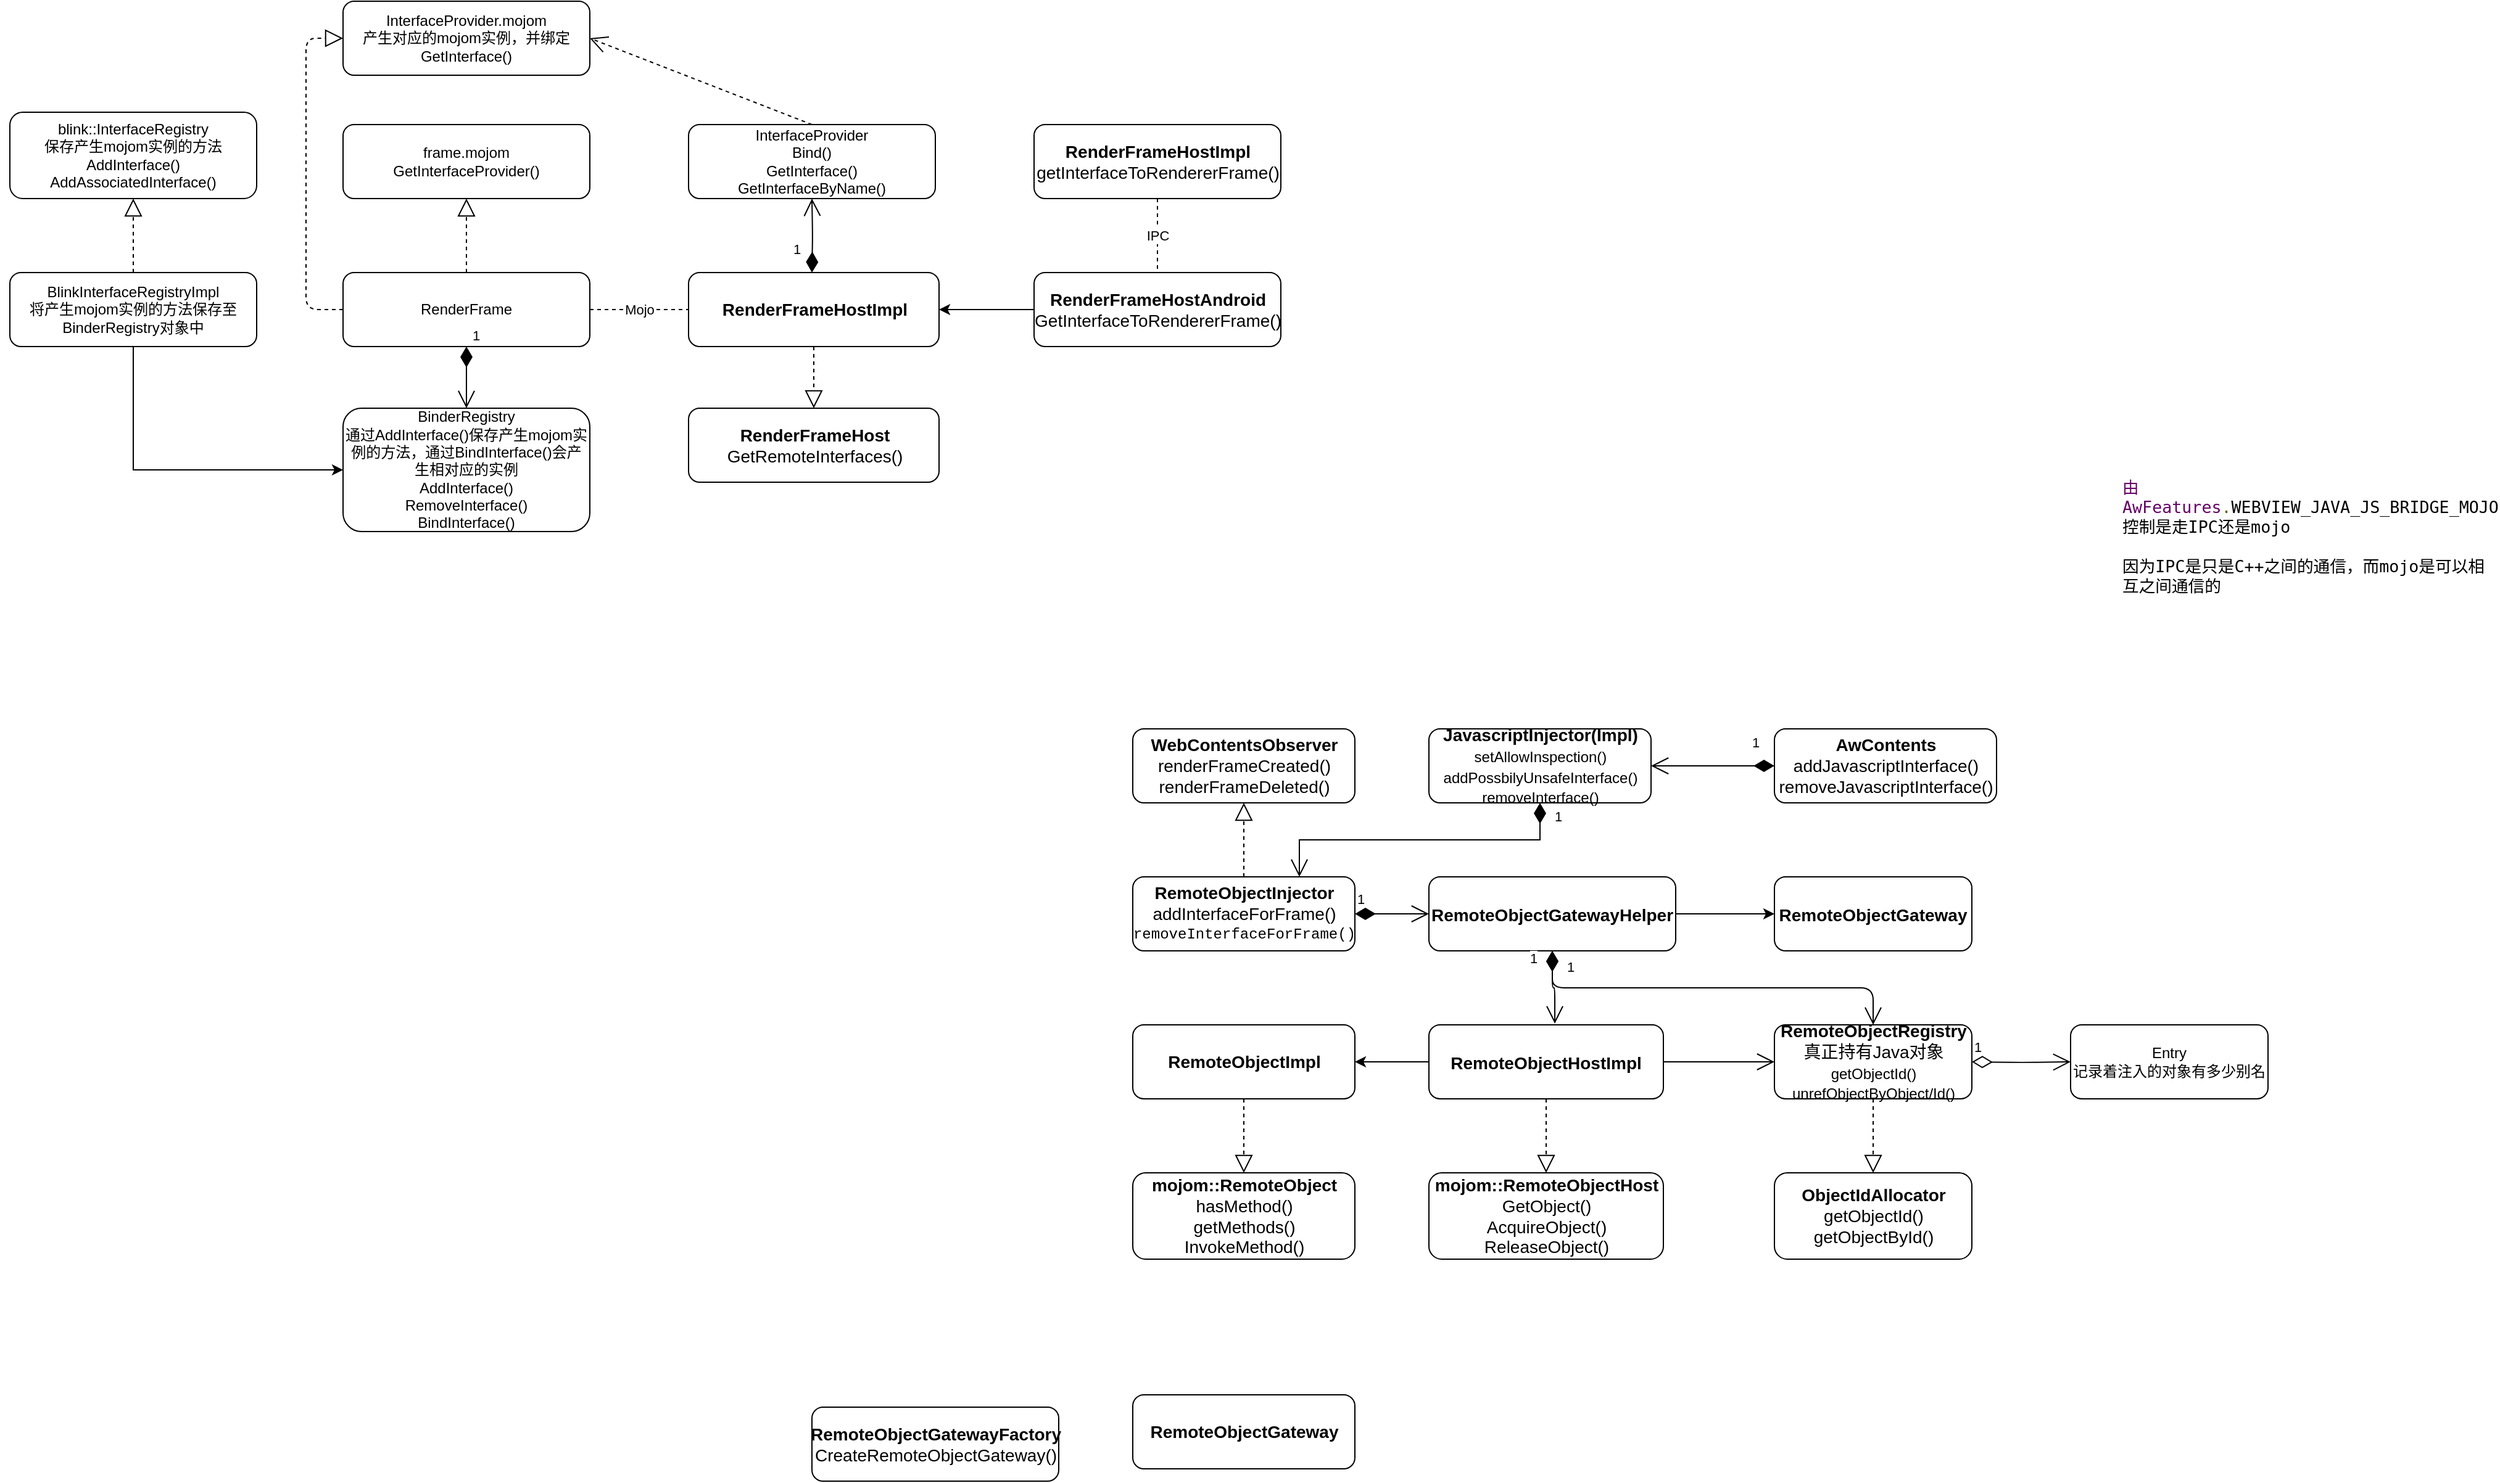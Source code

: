 <mxfile version="16.1.2" type="device" pages="15"><diagram id="baHT8aBKqveAenwM7xn3" name="第 1 页"><mxGraphModel dx="3716" dy="1225" grid="1" gridSize="10" guides="1" tooltips="1" connect="1" arrows="1" fold="1" page="1" pageScale="1" pageWidth="827" pageHeight="1169" math="0" shadow="0"><root><mxCell id="0"/><mxCell id="1" parent="0"/><mxCell id="KLYi8K25nByGp9mVV23--56" style="edgeStyle=none;rounded=0;orthogonalLoop=1;jettySize=auto;html=1;exitX=1;exitY=0.5;exitDx=0;exitDy=0;entryX=0;entryY=0.5;entryDx=0;entryDy=0;endArrow=none;endFill=0;dashed=1;" parent="1" source="BIVypcV_75micGYAruPq-2" target="KLYi8K25nByGp9mVV23--33" edge="1"><mxGeometry relative="1" as="geometry"/></mxCell><mxCell id="KLYi8K25nByGp9mVV23--57" value="Mojo" style="edgeLabel;html=1;align=center;verticalAlign=middle;resizable=0;points=[];" parent="KLYi8K25nByGp9mVV23--56" vertex="1" connectable="0"><mxGeometry x="0.075" y="-3" relative="1" as="geometry"><mxPoint x="-3" y="-3" as="offset"/></mxGeometry></mxCell><mxCell id="BIVypcV_75micGYAruPq-2" value="RenderFrame" style="rounded=1;whiteSpace=wrap;html=1;" parent="1" vertex="1"><mxGeometry x="-760" y="270" width="200" height="60" as="geometry"/></mxCell><mxCell id="BIVypcV_75micGYAruPq-3" value="frame.mojom&lt;br&gt;GetInterfaceProvider()" style="rounded=1;whiteSpace=wrap;html=1;" parent="1" vertex="1"><mxGeometry x="-760" y="150" width="200" height="60" as="geometry"/></mxCell><mxCell id="BIVypcV_75micGYAruPq-4" value="InterfaceProvider.mojom&lt;br&gt;产生对应的mojom实例，并绑定&lt;br&gt;GetInterface()" style="rounded=1;whiteSpace=wrap;html=1;" parent="1" vertex="1"><mxGeometry x="-760" y="50" width="200" height="60" as="geometry"/></mxCell><mxCell id="BIVypcV_75micGYAruPq-5" value="" style="endArrow=block;dashed=1;endFill=0;endSize=12;html=1;exitX=0.5;exitY=0;exitDx=0;exitDy=0;" parent="1" source="BIVypcV_75micGYAruPq-2" target="BIVypcV_75micGYAruPq-3" edge="1"><mxGeometry width="160" relative="1" as="geometry"><mxPoint x="-690" y="270" as="sourcePoint"/><mxPoint x="-610" y="270" as="targetPoint"/></mxGeometry></mxCell><mxCell id="KLYi8K25nByGp9mVV23--1" value="RemoteObjectInjector&lt;br&gt;&lt;span style=&quot;font-weight: normal&quot;&gt;addInterfaceForFrame()&lt;/span&gt;&lt;br&gt;&lt;div&gt;&lt;div style=&quot;font-family: &amp;#34;menlo&amp;#34; , &amp;#34;monaco&amp;#34; , &amp;#34;courier new&amp;#34; , monospace ; font-weight: normal ; font-size: 12px ; line-height: 18px&quot;&gt;removeInterfaceForFrame()&lt;/div&gt;&lt;/div&gt;" style="rounded=1;sketch=0;strokeWidth=1;fillColor=none;fontSize=14;labelBackgroundColor=none;fontStyle=1;html=1;" parent="1" vertex="1"><mxGeometry x="-120" y="760" width="180" height="60" as="geometry"/></mxCell><mxCell id="KLYi8K25nByGp9mVV23--2" value="WebContentsObserver&lt;br&gt;&lt;span style=&quot;font-weight: normal&quot;&gt;renderFrameCreated()&lt;br&gt;renderFrameDeleted()&lt;/span&gt;" style="rounded=1;sketch=0;strokeWidth=1;fillColor=none;fontSize=14;fontColor=#000000;fontStyle=1;html=1;" parent="1" vertex="1"><mxGeometry x="-120" y="640" width="180" height="60" as="geometry"/></mxCell><mxCell id="KLYi8K25nByGp9mVV23--3" style="edgeStyle=orthogonalEdgeStyle;rounded=0;orthogonalLoop=1;jettySize=auto;html=1;exitX=1;exitY=0.5;exitDx=0;exitDy=0;entryX=0;entryY=0.5;entryDx=0;entryDy=0;" parent="1" source="KLYi8K25nByGp9mVV23--4" target="KLYi8K25nByGp9mVV23--5" edge="1"><mxGeometry relative="1" as="geometry"/></mxCell><mxCell id="KLYi8K25nByGp9mVV23--4" value="RemoteObjectGatewayHelper" style="rounded=1;sketch=0;strokeWidth=1;fillColor=none;fontSize=14;fontColor=#000000;fontStyle=1" parent="1" vertex="1"><mxGeometry x="120" y="760" width="200" height="60" as="geometry"/></mxCell><mxCell id="KLYi8K25nByGp9mVV23--5" value="RemoteObjectGateway" style="rounded=1;sketch=0;strokeWidth=1;fillColor=none;fontSize=14;fontColor=#000000;fontStyle=1" parent="1" vertex="1"><mxGeometry x="400" y="760" width="160" height="60" as="geometry"/></mxCell><mxCell id="KLYi8K25nByGp9mVV23--6" style="edgeStyle=orthogonalEdgeStyle;rounded=0;orthogonalLoop=1;jettySize=auto;html=1;exitX=0;exitY=0.5;exitDx=0;exitDy=0;entryX=1;entryY=0.5;entryDx=0;entryDy=0;" parent="1" source="KLYi8K25nByGp9mVV23--7" target="KLYi8K25nByGp9mVV23--13" edge="1"><mxGeometry relative="1" as="geometry"/></mxCell><mxCell id="KLYi8K25nByGp9mVV23--7" value="RemoteObjectHostImpl" style="rounded=1;sketch=0;strokeWidth=1;fillColor=none;fontSize=14;fontColor=#000000;fontStyle=1" parent="1" vertex="1"><mxGeometry x="120" y="880" width="190" height="60" as="geometry"/></mxCell><mxCell id="KLYi8K25nByGp9mVV23--8" value="&lt;b&gt;RemoteObjectRegistry&lt;/b&gt;&lt;br&gt;真正持有Java对象&lt;br&gt;&lt;span style=&quot;font-size: 12px&quot;&gt;getObjectId()&lt;/span&gt;&lt;br style=&quot;font-size: 12px&quot;&gt;&lt;span style=&quot;font-size: 12px&quot;&gt;unrefObjectByObject/Id()&lt;/span&gt;" style="rounded=1;sketch=0;strokeWidth=1;fillColor=none;fontSize=14;fontColor=#000000;fontStyle=0;html=1;" parent="1" vertex="1"><mxGeometry x="400" y="880" width="160" height="60" as="geometry"/></mxCell><mxCell id="KLYi8K25nByGp9mVV23--9" value="&lt;b&gt;ObjectIdAllocator&lt;/b&gt;&lt;br&gt;getObjectId()&lt;br&gt;getObjectById()" style="rounded=1;sketch=0;strokeWidth=1;fillColor=none;fontSize=14;fontColor=#000000;fontStyle=0;html=1;" parent="1" vertex="1"><mxGeometry x="400" y="1000" width="160" height="70" as="geometry"/></mxCell><mxCell id="KLYi8K25nByGp9mVV23--10" value="&lt;b&gt;mojom::RemoteObject&lt;br&gt;&lt;/b&gt;hasMethod()&lt;br&gt;getMethods()&lt;br&gt;InvokeMethod()" style="rounded=1;sketch=0;strokeWidth=1;fillColor=none;fontSize=14;fontColor=#000000;fontStyle=0;html=1;" parent="1" vertex="1"><mxGeometry x="-120" y="1000" width="180" height="70" as="geometry"/></mxCell><mxCell id="KLYi8K25nByGp9mVV23--11" value="&lt;b&gt;mojom::RemoteObjectHost&lt;/b&gt;&lt;br&gt;GetObject()&lt;br&gt;AcquireObject()&lt;br&gt;ReleaseObject()" style="rounded=1;sketch=0;strokeWidth=1;fillColor=none;fontSize=14;fontColor=#000000;fontStyle=0;html=1;" parent="1" vertex="1"><mxGeometry x="120" y="1000" width="190" height="70" as="geometry"/></mxCell><mxCell id="KLYi8K25nByGp9mVV23--12" value="" style="endArrow=block;dashed=1;endFill=0;endSize=12;html=1;entryX=0.5;entryY=0;entryDx=0;entryDy=0;exitX=0.5;exitY=1;exitDx=0;exitDy=0;" parent="1" source="KLYi8K25nByGp9mVV23--7" target="KLYi8K25nByGp9mVV23--11" edge="1"><mxGeometry width="160" relative="1" as="geometry"><mxPoint x="200" y="940" as="sourcePoint"/><mxPoint x="200" y="999" as="targetPoint"/></mxGeometry></mxCell><mxCell id="KLYi8K25nByGp9mVV23--13" value="&lt;b&gt;RemoteObjectImpl&lt;/b&gt;" style="rounded=1;sketch=0;strokeWidth=1;fillColor=none;fontSize=14;fontColor=#000000;fontStyle=0;html=1;" parent="1" vertex="1"><mxGeometry x="-120" y="880" width="180" height="60" as="geometry"/></mxCell><mxCell id="KLYi8K25nByGp9mVV23--14" value="" style="endArrow=open;endFill=1;endSize=12;html=1;exitX=1;exitY=0.5;exitDx=0;exitDy=0;entryX=0;entryY=0.5;entryDx=0;entryDy=0;" parent="1" source="KLYi8K25nByGp9mVV23--7" target="KLYi8K25nByGp9mVV23--8" edge="1"><mxGeometry width="160" relative="1" as="geometry"><mxPoint x="280" y="905" as="sourcePoint"/><mxPoint x="360" y="905" as="targetPoint"/></mxGeometry></mxCell><mxCell id="KLYi8K25nByGp9mVV23--15" value="" style="endArrow=block;dashed=1;endFill=0;endSize=12;html=1;exitX=0.5;exitY=1;exitDx=0;exitDy=0;" parent="1" source="KLYi8K25nByGp9mVV23--13" target="KLYi8K25nByGp9mVV23--10" edge="1"><mxGeometry width="160" relative="1" as="geometry"><mxPoint x="210" y="940" as="sourcePoint"/><mxPoint x="210" y="1010" as="targetPoint"/></mxGeometry></mxCell><mxCell id="KLYi8K25nByGp9mVV23--16" value="1" style="endArrow=open;html=1;endSize=12;startArrow=diamondThin;startSize=14;startFill=1;edgeStyle=orthogonalEdgeStyle;align=left;verticalAlign=bottom;fontColor=#000000;exitX=0.5;exitY=1;exitDx=0;exitDy=0;" parent="1" source="KLYi8K25nByGp9mVV23--4" target="KLYi8K25nByGp9mVV23--8" edge="1"><mxGeometry x="-0.867" y="10" relative="1" as="geometry"><mxPoint x="180" y="870" as="sourcePoint"/><mxPoint x="340" y="870" as="targetPoint"/><mxPoint as="offset"/></mxGeometry></mxCell><mxCell id="KLYi8K25nByGp9mVV23--17" value="1" style="endArrow=open;html=1;endSize=12;startArrow=diamondThin;startSize=14;startFill=1;edgeStyle=orthogonalEdgeStyle;align=left;verticalAlign=bottom;fontColor=#000000;entryX=0.537;entryY=-0.017;entryDx=0;entryDy=0;exitX=0.5;exitY=1;exitDx=0;exitDy=0;entryPerimeter=0;" parent="1" source="KLYi8K25nByGp9mVV23--4" target="KLYi8K25nByGp9mVV23--7" edge="1"><mxGeometry x="-0.519" y="-20" relative="1" as="geometry"><mxPoint x="210" y="811" as="sourcePoint"/><mxPoint x="340" y="870" as="targetPoint"/><mxPoint as="offset"/></mxGeometry></mxCell><mxCell id="KLYi8K25nByGp9mVV23--18" value="" style="endArrow=block;dashed=1;endFill=0;endSize=12;html=1;fontColor=#000000;exitX=0.5;exitY=1;exitDx=0;exitDy=0;" parent="1" source="KLYi8K25nByGp9mVV23--8" target="KLYi8K25nByGp9mVV23--9" edge="1"><mxGeometry width="160" relative="1" as="geometry"><mxPoint x="600" y="970" as="sourcePoint"/><mxPoint x="760" y="970" as="targetPoint"/></mxGeometry></mxCell><mxCell id="KLYi8K25nByGp9mVV23--19" value="1" style="endArrow=open;html=1;endSize=12;startArrow=diamondThin;startSize=14;startFill=1;edgeStyle=orthogonalEdgeStyle;align=left;verticalAlign=bottom;fontColor=#000000;exitX=1;exitY=0.5;exitDx=0;exitDy=0;" parent="1" source="KLYi8K25nByGp9mVV23--1" edge="1"><mxGeometry x="-1" y="3" relative="1" as="geometry"><mxPoint x="130" y="1000" as="sourcePoint"/><mxPoint x="120" y="790" as="targetPoint"/></mxGeometry></mxCell><mxCell id="KLYi8K25nByGp9mVV23--20" value="" style="endArrow=block;dashed=1;endFill=0;endSize=12;html=1;fontColor=#000000;entryX=0.5;entryY=1;entryDx=0;entryDy=0;" parent="1" source="KLYi8K25nByGp9mVV23--1" target="KLYi8K25nByGp9mVV23--2" edge="1"><mxGeometry width="160" relative="1" as="geometry"><mxPoint x="130" y="1000" as="sourcePoint"/><mxPoint x="290" y="1000" as="targetPoint"/></mxGeometry></mxCell><mxCell id="KLYi8K25nByGp9mVV23--21" value="Entry&lt;br&gt;记录着注入的对象有多少别名" style="rounded=1;whiteSpace=wrap;html=1;" parent="1" vertex="1"><mxGeometry x="640" y="880" width="160" height="60" as="geometry"/></mxCell><mxCell id="KLYi8K25nByGp9mVV23--22" value="1" style="endArrow=open;html=1;endSize=12;startArrow=diamondThin;startSize=14;startFill=0;edgeStyle=orthogonalEdgeStyle;align=left;verticalAlign=bottom;entryX=0;entryY=0.5;entryDx=0;entryDy=0;" parent="1" target="KLYi8K25nByGp9mVV23--21" edge="1"><mxGeometry x="-1" y="3" relative="1" as="geometry"><mxPoint x="560" y="910" as="sourcePoint"/><mxPoint x="540" y="830" as="targetPoint"/></mxGeometry></mxCell><mxCell id="KLYi8K25nByGp9mVV23--58" value="IPC" style="edgeStyle=none;rounded=0;orthogonalLoop=1;jettySize=auto;html=1;exitX=0.5;exitY=1;exitDx=0;exitDy=0;dashed=1;endArrow=none;endFill=0;" parent="1" source="KLYi8K25nByGp9mVV23--29" target="KLYi8K25nByGp9mVV23--32" edge="1"><mxGeometry relative="1" as="geometry"/></mxCell><mxCell id="KLYi8K25nByGp9mVV23--29" value="RenderFrameHostImpl&lt;br&gt;&lt;span style=&quot;font-weight: normal&quot;&gt;getInterfaceToRendererFrame()&lt;/span&gt;" style="rounded=1;sketch=0;strokeWidth=1;fillColor=none;fontSize=14;labelBackgroundColor=none;fontStyle=1;html=1;" parent="1" vertex="1"><mxGeometry x="-200" y="150" width="200" height="60" as="geometry"/></mxCell><mxCell id="KLYi8K25nByGp9mVV23--52" style="edgeStyle=none;rounded=0;orthogonalLoop=1;jettySize=auto;html=1;exitX=0;exitY=0.5;exitDx=0;exitDy=0;entryX=1;entryY=0.5;entryDx=0;entryDy=0;" parent="1" source="KLYi8K25nByGp9mVV23--32" target="KLYi8K25nByGp9mVV23--33" edge="1"><mxGeometry relative="1" as="geometry"/></mxCell><mxCell id="KLYi8K25nByGp9mVV23--32" value="RenderFrameHostAndroid&lt;br&gt;&lt;span style=&quot;font-weight: normal&quot;&gt;GetInterfaceToRendererFrame()&lt;/span&gt;" style="rounded=1;sketch=0;strokeWidth=1;fillColor=none;fontSize=14;labelBackgroundColor=none;fontStyle=1;html=1;" parent="1" vertex="1"><mxGeometry x="-200" y="270" width="200" height="60" as="geometry"/></mxCell><mxCell id="KLYi8K25nByGp9mVV23--33" value="RenderFrameHostImpl" style="rounded=1;sketch=0;strokeWidth=1;fillColor=none;fontSize=14;labelBackgroundColor=none;fontStyle=1;html=1;" parent="1" vertex="1"><mxGeometry x="-480" y="270" width="203" height="60" as="geometry"/></mxCell><mxCell id="KLYi8K25nByGp9mVV23--34" value="RenderFrameHost&lt;br&gt;&lt;span style=&quot;font-weight: normal&quot;&gt;GetRemoteInterfaces()&lt;/span&gt;" style="rounded=1;sketch=0;strokeWidth=1;fillColor=none;fontSize=14;labelBackgroundColor=none;fontStyle=1;html=1;" parent="1" vertex="1"><mxGeometry x="-480" y="380" width="203" height="60" as="geometry"/></mxCell><mxCell id="KLYi8K25nByGp9mVV23--35" value="InterfaceProvider&lt;br&gt;Bind()&lt;br&gt;GetInterface()&lt;br&gt;GetInterfaceByName()" style="rounded=1;whiteSpace=wrap;html=1;" parent="1" vertex="1"><mxGeometry x="-480" y="150" width="200" height="60" as="geometry"/></mxCell><mxCell id="KLYi8K25nByGp9mVV23--39" value="" style="endArrow=block;dashed=1;endFill=0;endSize=12;html=1;entryX=0.5;entryY=0;entryDx=0;entryDy=0;exitX=0.5;exitY=1;exitDx=0;exitDy=0;" parent="1" source="KLYi8K25nByGp9mVV23--33" target="KLYi8K25nByGp9mVV23--34" edge="1"><mxGeometry width="160" relative="1" as="geometry"><mxPoint x="-417" y="110" as="sourcePoint"/><mxPoint x="-257" y="110" as="targetPoint"/></mxGeometry></mxCell><mxCell id="KLYi8K25nByGp9mVV23--42" value="BinderRegistry&lt;br&gt;通过AddInterface()保存产生mojom实例的方法，通过BindInterface()会产生相对应的实例&lt;br&gt;AddInterface()&lt;br&gt;RemoveInterface()&lt;br&gt;BindInterface()" style="rounded=1;whiteSpace=wrap;html=1;" parent="1" vertex="1"><mxGeometry x="-760" y="380" width="200" height="100" as="geometry"/></mxCell><mxCell id="KLYi8K25nByGp9mVV23--43" value="blink::InterfaceRegistry&lt;br&gt;保存产生mojom实例的方法&lt;br&gt;AddInterface()&lt;br&gt;AddAssociatedInterface()" style="rounded=1;whiteSpace=wrap;html=1;" parent="1" vertex="1"><mxGeometry x="-1030" y="140" width="200" height="70" as="geometry"/></mxCell><mxCell id="KLYi8K25nByGp9mVV23--48" style="edgeStyle=none;rounded=0;orthogonalLoop=1;jettySize=auto;html=1;exitX=0.5;exitY=1;exitDx=0;exitDy=0;entryX=0;entryY=0.5;entryDx=0;entryDy=0;" parent="1" source="KLYi8K25nByGp9mVV23--44" target="KLYi8K25nByGp9mVV23--42" edge="1"><mxGeometry relative="1" as="geometry"><Array as="points"><mxPoint x="-930" y="430"/></Array></mxGeometry></mxCell><mxCell id="KLYi8K25nByGp9mVV23--44" value="BlinkInterfaceRegistryImpl&lt;br&gt;将产生mojom实例的方法保存至BinderRegistry对象中" style="rounded=1;whiteSpace=wrap;html=1;" parent="1" vertex="1"><mxGeometry x="-1030" y="270" width="200" height="60" as="geometry"/></mxCell><mxCell id="KLYi8K25nByGp9mVV23--45" value="" style="endArrow=block;dashed=1;endFill=0;endSize=12;html=1;exitX=0.5;exitY=0;exitDx=0;exitDy=0;" parent="1" source="KLYi8K25nByGp9mVV23--44" target="KLYi8K25nByGp9mVV23--43" edge="1"><mxGeometry width="160" relative="1" as="geometry"><mxPoint x="-980" y="240" as="sourcePoint"/><mxPoint x="-820" y="240" as="targetPoint"/></mxGeometry></mxCell><mxCell id="KLYi8K25nByGp9mVV23--46" style="edgeStyle=none;rounded=0;orthogonalLoop=1;jettySize=auto;html=1;exitX=0;exitY=0.5;exitDx=0;exitDy=0;" parent="1" source="KLYi8K25nByGp9mVV23--43" target="KLYi8K25nByGp9mVV23--43" edge="1"><mxGeometry relative="1" as="geometry"/></mxCell><mxCell id="KLYi8K25nByGp9mVV23--47" style="edgeStyle=none;rounded=0;orthogonalLoop=1;jettySize=auto;html=1;exitX=0.5;exitY=0;exitDx=0;exitDy=0;" parent="1" source="KLYi8K25nByGp9mVV23--43" target="KLYi8K25nByGp9mVV23--43" edge="1"><mxGeometry relative="1" as="geometry"/></mxCell><mxCell id="KLYi8K25nByGp9mVV23--49" value="1" style="endArrow=open;html=1;endSize=12;startArrow=diamondThin;startSize=14;startFill=1;edgeStyle=orthogonalEdgeStyle;align=left;verticalAlign=bottom;exitX=0.5;exitY=1;exitDx=0;exitDy=0;entryX=0.5;entryY=0;entryDx=0;entryDy=0;" parent="1" source="BIVypcV_75micGYAruPq-2" target="KLYi8K25nByGp9mVV23--42" edge="1"><mxGeometry x="-1" y="3" relative="1" as="geometry"><mxPoint x="-630" y="370" as="sourcePoint"/><mxPoint x="-470" y="370" as="targetPoint"/></mxGeometry></mxCell><mxCell id="KLYi8K25nByGp9mVV23--50" value="" style="endArrow=block;dashed=1;endFill=0;endSize=12;html=1;exitX=0;exitY=0.5;exitDx=0;exitDy=0;entryX=0;entryY=0.5;entryDx=0;entryDy=0;" parent="1" source="BIVypcV_75micGYAruPq-2" target="BIVypcV_75micGYAruPq-4" edge="1"><mxGeometry width="160" relative="1" as="geometry"><mxPoint x="-640" y="290" as="sourcePoint"/><mxPoint x="-480" y="290" as="targetPoint"/><Array as="points"><mxPoint x="-790" y="300"/><mxPoint x="-790" y="80"/></Array></mxGeometry></mxCell><mxCell id="KLYi8K25nByGp9mVV23--53" value="1" style="endArrow=open;html=1;endSize=12;startArrow=diamondThin;startSize=14;startFill=1;edgeStyle=orthogonalEdgeStyle;align=left;verticalAlign=bottom;entryX=0.5;entryY=1;entryDx=0;entryDy=0;" parent="1" target="KLYi8K25nByGp9mVV23--35" edge="1"><mxGeometry x="-0.667" y="17" relative="1" as="geometry"><mxPoint x="-380" y="270" as="sourcePoint"/><mxPoint x="-437" y="350" as="targetPoint"/><mxPoint as="offset"/></mxGeometry></mxCell><mxCell id="KLYi8K25nByGp9mVV23--54" value="" style="endArrow=open;endSize=12;dashed=1;html=1;exitX=0.5;exitY=0;exitDx=0;exitDy=0;entryX=1;entryY=0.5;entryDx=0;entryDy=0;" parent="1" source="KLYi8K25nByGp9mVV23--35" target="BIVypcV_75micGYAruPq-4" edge="1"><mxGeometry width="160" relative="1" as="geometry"><mxPoint x="-530" y="350" as="sourcePoint"/><mxPoint x="-370" y="350" as="targetPoint"/></mxGeometry></mxCell><mxCell id="hHOYYUx3aEh02VRvcEYt-2" value="RemoteObjectGatewayFactory&lt;br&gt;&lt;span style=&quot;font-weight: normal&quot;&gt;CreateRemoteObjectGateway()&lt;/span&gt;" style="rounded=1;sketch=0;strokeWidth=1;fillColor=none;fontSize=14;labelBackgroundColor=none;fontStyle=1;html=1;" parent="1" vertex="1"><mxGeometry x="-380" y="1190" width="200" height="60" as="geometry"/></mxCell><mxCell id="hHOYYUx3aEh02VRvcEYt-3" value="RemoteObjectGateway" style="rounded=1;sketch=0;strokeWidth=1;fillColor=none;fontSize=14;labelBackgroundColor=none;fontStyle=1;html=1;" parent="1" vertex="1"><mxGeometry x="-120" y="1180" width="180" height="60" as="geometry"/></mxCell><mxCell id="24BOVqxdGKfnk-i100y8-1" value="&lt;span class=&quot;typ&quot; style=&quot;box-sizing: border-box ; margin: 0px ; padding: 0px ; color: rgb(102 , 0 , 102) ; font-family: &amp;#34;source code pro&amp;#34; , monospace ; font-size: 13.333px ; font-style: normal ; font-weight: 400 ; letter-spacing: normal ; text-indent: 0px ; text-transform: none ; word-spacing: 0px ; background-color: rgb(255 , 255 , 255)&quot;&gt;由AwFeatures&lt;/span&gt;&lt;span class=&quot;pun&quot; style=&quot;box-sizing: border-box ; margin: 0px ; padding: 0px ; color: rgb(102 , 102 , 0) ; font-family: &amp;#34;source code pro&amp;#34; , monospace ; font-size: 13.333px ; font-style: normal ; font-weight: 400 ; letter-spacing: normal ; text-indent: 0px ; text-transform: none ; word-spacing: 0px ; background-color: rgb(255 , 255 , 255)&quot;&gt;.&lt;/span&gt;&lt;span class=&quot;pln&quot; style=&quot;box-sizing: border-box ; margin: 0px ; padding: 0px ; color: rgb(0 , 0 , 0) ; font-family: &amp;#34;source code pro&amp;#34; , monospace ; font-size: 13.333px ; font-style: normal ; font-weight: 400 ; letter-spacing: normal ; text-indent: 0px ; text-transform: none ; word-spacing: 0px ; background-color: rgb(255 , 255 , 255)&quot;&gt;WEBVIEW_JAVA_JS_BRIDGE_MOJO控制是走IPC还是mojo&lt;br&gt;&lt;br&gt;因为IPC是只是C++之间的通信，而mojo是可以相互之间通信的&lt;br&gt;&lt;/span&gt;" style="text;whiteSpace=wrap;html=1;" vertex="1" parent="1"><mxGeometry x="680" y="430" width="290" height="30" as="geometry"/></mxCell><mxCell id="5LJIqCO3WfBbf7uke0GR-1" value="&lt;font style=&quot;font-weight: 400&quot;&gt;&lt;b&gt;JavascriptInjector(Impl)&lt;/b&gt;&lt;/font&gt;&lt;br style=&quot;font-size: 12px ; font-weight: 400&quot;&gt;&lt;span style=&quot;font-size: 12px ; font-weight: 400&quot;&gt;setAllowInspection()&lt;/span&gt;&lt;br style=&quot;font-size: 12px ; font-weight: 400&quot;&gt;&lt;span style=&quot;font-size: 12px ; font-weight: 400&quot;&gt;addPossbilyUnsafeInterface()&lt;/span&gt;&lt;br style=&quot;font-size: 12px ; font-weight: 400&quot;&gt;&lt;span style=&quot;font-size: 12px ; font-weight: 400&quot;&gt;removeInterface()&lt;/span&gt;" style="rounded=1;sketch=0;strokeWidth=1;fillColor=none;fontSize=14;fontColor=#000000;fontStyle=1;html=1;" vertex="1" parent="1"><mxGeometry x="120" y="640" width="180" height="60" as="geometry"/></mxCell><mxCell id="5LJIqCO3WfBbf7uke0GR-2" value="AwContents&lt;br&gt;&lt;span style=&quot;font-weight: normal&quot;&gt;addJavascriptInterface()&lt;br&gt;removeJavascriptInterface()&lt;br&gt;&lt;/span&gt;" style="rounded=1;sketch=0;strokeWidth=1;fillColor=none;fontSize=14;fontColor=#000000;fontStyle=1;html=1;" vertex="1" parent="1"><mxGeometry x="400" y="640" width="180" height="60" as="geometry"/></mxCell><mxCell id="NYyHkz1uEWEHGkKScyMU-1" value="1" style="endArrow=open;html=1;endSize=12;startArrow=diamondThin;startSize=14;startFill=1;edgeStyle=orthogonalEdgeStyle;align=left;verticalAlign=bottom;rounded=0;exitX=0;exitY=0.5;exitDx=0;exitDy=0;" edge="1" parent="1" source="5LJIqCO3WfBbf7uke0GR-2"><mxGeometry x="-0.6" y="-10" relative="1" as="geometry"><mxPoint x="-100" y="610" as="sourcePoint"/><mxPoint x="300" y="670" as="targetPoint"/><mxPoint as="offset"/></mxGeometry></mxCell><mxCell id="NYyHkz1uEWEHGkKScyMU-2" value="1" style="endArrow=open;html=1;endSize=12;startArrow=diamondThin;startSize=14;startFill=1;edgeStyle=orthogonalEdgeStyle;align=left;verticalAlign=bottom;rounded=0;exitX=0.5;exitY=1;exitDx=0;exitDy=0;entryX=0.75;entryY=0;entryDx=0;entryDy=0;" edge="1" parent="1" source="5LJIqCO3WfBbf7uke0GR-1" target="KLYi8K25nByGp9mVV23--1"><mxGeometry x="-0.843" y="10" relative="1" as="geometry"><mxPoint x="410" y="680" as="sourcePoint"/><mxPoint x="310" y="680" as="targetPoint"/><mxPoint as="offset"/></mxGeometry></mxCell></root></mxGraphModel></diagram><diagram id="CCjYG3NX_5Jd6q8sy0i2" name="第 2 页"><mxGraphModel dx="2062" dy="2394" grid="1" gridSize="10" guides="1" tooltips="1" connect="1" arrows="1" fold="1" page="1" pageScale="1" pageWidth="827" pageHeight="1169" math="0" shadow="0"><root><mxCell id="zfdHkyzXCqqVhajSe3IW-0"/><mxCell id="zfdHkyzXCqqVhajSe3IW-1" parent="zfdHkyzXCqqVhajSe3IW-0"/><mxCell id="UbizDO5uYMLFupNKGXoZ-5" style="edgeStyle=orthogonalEdgeStyle;rounded=0;orthogonalLoop=1;jettySize=auto;html=1;exitX=0.5;exitY=1;exitDx=0;exitDy=0;entryX=0.5;entryY=0;entryDx=0;entryDy=0;dashed=1;startArrow=classic;startFill=1;" parent="zfdHkyzXCqqVhajSe3IW-1" source="UbizDO5uYMLFupNKGXoZ-0" target="UbizDO5uYMLFupNKGXoZ-2" edge="1"><mxGeometry relative="1" as="geometry"/></mxCell><mxCell id="UbizDO5uYMLFupNKGXoZ-6" value="JNI" style="edgeLabel;html=1;align=center;verticalAlign=middle;resizable=0;points=[];fontSize=14;fontStyle=1" parent="UbizDO5uYMLFupNKGXoZ-5" vertex="1" connectable="0"><mxGeometry x="0.072" relative="1" as="geometry"><mxPoint y="-5" as="offset"/></mxGeometry></mxCell><mxCell id="UbizDO5uYMLFupNKGXoZ-0" value="&lt;font style=&quot;font-size: 14px&quot;&gt;&lt;b&gt;JavascriptInjector(Impl)&lt;/b&gt;&lt;/font&gt;&lt;br&gt;setAllowInspection()&lt;br&gt;addPossbilyUnsafeInterface()&lt;br&gt;removeInterface()" style="html=1;rounded=1;" parent="zfdHkyzXCqqVhajSe3IW-1" vertex="1"><mxGeometry x="280" y="-30" width="160" height="60" as="geometry"/></mxCell><mxCell id="UbizDO5uYMLFupNKGXoZ-1" value="&lt;span style=&quot;font-size: 14px&quot;&gt;&lt;b&gt;AwContents&lt;/b&gt;&lt;/span&gt;" style="html=1;rounded=1;" parent="zfdHkyzXCqqVhajSe3IW-1" vertex="1"><mxGeometry x="40" y="-30" width="160" height="50" as="geometry"/></mxCell><mxCell id="UbizDO5uYMLFupNKGXoZ-30" style="edgeStyle=orthogonalEdgeStyle;rounded=0;orthogonalLoop=1;jettySize=auto;html=1;exitX=1;exitY=0.5;exitDx=0;exitDy=0;endArrow=open;endFill=0;fontSize=12;fontColor=#000000;entryX=-0.002;entryY=0.357;entryDx=0;entryDy=0;entryPerimeter=0;" parent="zfdHkyzXCqqVhajSe3IW-1" source="UbizDO5uYMLFupNKGXoZ-2" target="UbizDO5uYMLFupNKGXoZ-7" edge="1"><mxGeometry relative="1" as="geometry"><mxPoint x="520" y="135" as="targetPoint"/></mxGeometry></mxCell><mxCell id="UbizDO5uYMLFupNKGXoZ-2" value="&lt;font style=&quot;font-size: 14px&quot;&gt;&lt;b&gt;JavascriptInjector&lt;/b&gt;&lt;/font&gt;" style="html=1;rounded=1;" parent="zfdHkyzXCqqVhajSe3IW-1" vertex="1"><mxGeometry x="280" y="90" width="160" height="50" as="geometry"/></mxCell><mxCell id="UbizDO5uYMLFupNKGXoZ-4" value="1" style="endArrow=open;html=1;endSize=12;startArrow=diamondThin;startSize=14;startFill=0;edgeStyle=orthogonalEdgeStyle;align=left;verticalAlign=bottom;exitX=1;exitY=0.5;exitDx=0;exitDy=0;entryX=-0.002;entryY=0.406;entryDx=0;entryDy=0;entryPerimeter=0;" parent="zfdHkyzXCqqVhajSe3IW-1" source="UbizDO5uYMLFupNKGXoZ-1" target="UbizDO5uYMLFupNKGXoZ-0" edge="1"><mxGeometry x="-1" y="3" relative="1" as="geometry"><mxPoint x="180" y="10" as="sourcePoint"/><mxPoint x="278" y="-6" as="targetPoint"/><Array as="points"><mxPoint x="239" y="-5"/></Array></mxGeometry></mxCell><mxCell id="UbizDO5uYMLFupNKGXoZ-31" style="edgeStyle=orthogonalEdgeStyle;rounded=0;orthogonalLoop=1;jettySize=auto;html=1;endArrow=classic;endFill=1;fontSize=12;fontColor=#000000;dashed=1;exitX=0.5;exitY=1;exitDx=0;exitDy=0;sketch=0;startArrow=classic;startFill=1;" parent="zfdHkyzXCqqVhajSe3IW-1" source="UbizDO5uYMLFupNKGXoZ-7" target="UbizDO5uYMLFupNKGXoZ-21" edge="1"><mxGeometry relative="1" as="geometry"/></mxCell><mxCell id="UbizDO5uYMLFupNKGXoZ-33" value="IPC" style="edgeLabel;html=1;align=center;verticalAlign=middle;resizable=0;points=[];fontSize=14;fontColor=#000000;fontStyle=1" parent="UbizDO5uYMLFupNKGXoZ-31" vertex="1" connectable="0"><mxGeometry x="-0.076" y="-1" relative="1" as="geometry"><mxPoint as="offset"/></mxGeometry></mxCell><mxCell id="UbizDO5uYMLFupNKGXoZ-7" value="&lt;font&gt;&lt;b style=&quot;font-size: 14px&quot;&gt;GinJavaBridgeDispatcherHost&lt;/b&gt;&lt;br&gt;&lt;font style=&quot;font-size: 12px&quot;&gt;InstallFilterAnderRegisterAllRoutingIds()&lt;br&gt;&lt;/font&gt;AddNamedObject()&lt;br&gt;RemoveNameObject()&lt;br&gt;SetAllowObjectContentsInspection()&lt;br&gt;&lt;/font&gt;" style="html=1;rounded=1;strokeWidth=3;" parent="zfdHkyzXCqqVhajSe3IW-1" vertex="1"><mxGeometry x="520" y="90" width="220" height="70" as="geometry"/></mxCell><mxCell id="UbizDO5uYMLFupNKGXoZ-8" value="&lt;b&gt;&lt;font style=&quot;font-size: 14px&quot;&gt;WebContentsObserver&lt;/font&gt;&lt;/b&gt;&lt;br&gt;&lt;font style=&quot;font-size: 12px&quot;&gt;RenderFrameCreated()&lt;br&gt;DocumentAvailableInMainFrame()&lt;br&gt;WebContentsDestroyed()&lt;br&gt;RenderViewHostChanged()&lt;/font&gt;" style="rounded=1;fontSize=12;fontStyle=0;html=1;sketch=0;" parent="zfdHkyzXCqqVhajSe3IW-1" vertex="1"><mxGeometry x="520" y="-30" width="220" height="70" as="geometry"/></mxCell><mxCell id="UbizDO5uYMLFupNKGXoZ-10" value="" style="endArrow=block;dashed=1;endFill=0;endSize=12;html=1;fontSize=14;fontColor=#000000;entryX=0.5;entryY=1;entryDx=0;entryDy=0;" parent="zfdHkyzXCqqVhajSe3IW-1" source="UbizDO5uYMLFupNKGXoZ-7" target="UbizDO5uYMLFupNKGXoZ-8" edge="1"><mxGeometry width="160" relative="1" as="geometry"><mxPoint x="500" y="140" as="sourcePoint"/><mxPoint x="660" y="140" as="targetPoint"/></mxGeometry></mxCell><mxCell id="UbizDO5uYMLFupNKGXoZ-11" value="&lt;font style=&quot;font-size: 12px&quot;&gt;&lt;b&gt;GinJavaBridgeMessageFilter&lt;/b&gt;&lt;br&gt;OnGetMethods()&lt;br&gt;OnHasMethod()&lt;br&gt;OnInvokeMethod()&lt;br&gt;OnObjectWrapperDeleted()&lt;br&gt;&lt;/font&gt;" style="html=1;rounded=1;strokeWidth=3;" parent="zfdHkyzXCqqVhajSe3IW-1" vertex="1"><mxGeometry x="800" y="90" width="200" height="70" as="geometry"/></mxCell><mxCell id="UbizDO5uYMLFupNKGXoZ-12" value="1" style="endArrow=open;html=1;endSize=12;startArrow=diamondThin;startSize=14;startFill=0;edgeStyle=orthogonalEdgeStyle;align=left;verticalAlign=bottom;fontSize=12;fontColor=#000000;exitX=0;exitY=0.5;exitDx=0;exitDy=0;entryX=1;entryY=0.5;entryDx=0;entryDy=0;" parent="zfdHkyzXCqqVhajSe3IW-1" source="UbizDO5uYMLFupNKGXoZ-11" target="UbizDO5uYMLFupNKGXoZ-7" edge="1"><mxGeometry x="-0.667" y="-5" relative="1" as="geometry"><mxPoint x="630" y="140" as="sourcePoint"/><mxPoint x="790" y="140" as="targetPoint"/><mxPoint as="offset"/></mxGeometry></mxCell><mxCell id="fOlNHTlddSLY3WI3H9tX-0" style="edgeStyle=orthogonalEdgeStyle;curved=1;rounded=0;sketch=0;orthogonalLoop=1;jettySize=auto;html=1;exitX=0.25;exitY=1;exitDx=0;exitDy=0;entryX=0.75;entryY=0;entryDx=0;entryDy=0;startArrow=none;startFill=0;endArrow=open;endFill=0;fontSize=14;fontColor=#000000;" parent="zfdHkyzXCqqVhajSe3IW-1" source="UbizDO5uYMLFupNKGXoZ-14" target="UbizDO5uYMLFupNKGXoZ-11" edge="1"><mxGeometry relative="1" as="geometry"/></mxCell><mxCell id="UbizDO5uYMLFupNKGXoZ-14" value="&lt;font style=&quot;font-size: 12px&quot;&gt;&lt;b&gt;RenderProcessHostImpl&lt;/b&gt;&lt;br&gt;AddFilter()&lt;br&gt;&lt;/font&gt;" style="html=1;rounded=1;" parent="zfdHkyzXCqqVhajSe3IW-1" vertex="1"><mxGeometry x="950" y="-30" width="140" height="50" as="geometry"/></mxCell><mxCell id="UbizDO5uYMLFupNKGXoZ-17" value="&lt;font style=&quot;font-size: 12px&quot;&gt;&lt;b&gt;BrowserMessageFilter&lt;/b&gt;&lt;br&gt;OnMessageReceived()&lt;br&gt;&lt;/font&gt;" style="html=1;rounded=1;" parent="zfdHkyzXCqqVhajSe3IW-1" vertex="1"><mxGeometry x="800" y="-30" width="130" height="50" as="geometry"/></mxCell><mxCell id="UbizDO5uYMLFupNKGXoZ-18" value="" style="endArrow=block;dashed=1;endFill=0;endSize=12;html=1;fontSize=12;fontColor=#000000;entryX=0.5;entryY=1;entryDx=0;entryDy=0;" parent="zfdHkyzXCqqVhajSe3IW-1" target="UbizDO5uYMLFupNKGXoZ-17" edge="1"><mxGeometry width="160" relative="1" as="geometry"><mxPoint x="865" y="88" as="sourcePoint"/><mxPoint x="1020" y="120" as="targetPoint"/></mxGeometry></mxCell><mxCell id="UbizDO5uYMLFupNKGXoZ-21" value="&lt;font&gt;&lt;b style=&quot;font-size: 14px&quot;&gt;GinJavaBridgeDispatcher&lt;/b&gt;&lt;br&gt;GetJavaMethods()&lt;br&gt;HasJavaMethods()&lt;br&gt;InvokeJavaMethod()&lt;br&gt;GetObject()&lt;br&gt;OnAddNameObject()&lt;br&gt;OnRemoveNameObject()&lt;br&gt;&lt;/font&gt;" style="html=1;rounded=1;fillColor=#d5e8d4;strokeColor=#82b366;strokeWidth=3;" parent="zfdHkyzXCqqVhajSe3IW-1" vertex="1"><mxGeometry x="520" y="310" width="220" height="100" as="geometry"/></mxCell><mxCell id="UbizDO5uYMLFupNKGXoZ-22" value="&lt;font&gt;&lt;span style=&quot;font-size: 14px&quot;&gt;&lt;b&gt;RenderFrameImpl&lt;/b&gt;&lt;/span&gt;&lt;br&gt;OnMessage()&lt;br&gt;&lt;/font&gt;" style="html=1;rounded=1;fillColor=#d5e8d4;strokeColor=#82b366;" parent="zfdHkyzXCqqVhajSe3IW-1" vertex="1"><mxGeometry x="280" y="340" width="160" height="70" as="geometry"/></mxCell><mxCell id="UbizDO5uYMLFupNKGXoZ-23" value="&lt;font&gt;&lt;b style=&quot;font-size: 14px&quot;&gt;RenderFrameObserver&lt;br&gt;&lt;/b&gt;DidClearWindowObject()往window注入对象&lt;br&gt;&lt;font style=&quot;font-size: 12px&quot;&gt;OnMessageReceived()&lt;br&gt;&lt;/font&gt;OnDestruct()&lt;br&gt;&lt;/font&gt;" style="html=1;rounded=1;fillColor=#d5e8d4;strokeColor=#82b366;" parent="zfdHkyzXCqqVhajSe3IW-1" vertex="1"><mxGeometry x="520" y="460" width="220" height="60" as="geometry"/></mxCell><mxCell id="UbizDO5uYMLFupNKGXoZ-24" value="" style="endArrow=block;dashed=1;endFill=0;endSize=12;html=1;fontSize=12;fontColor=#000000;entryX=0.5;entryY=0;entryDx=0;entryDy=0;" parent="zfdHkyzXCqqVhajSe3IW-1" source="UbizDO5uYMLFupNKGXoZ-21" target="UbizDO5uYMLFupNKGXoZ-23" edge="1"><mxGeometry width="160" relative="1" as="geometry"><mxPoint x="460" y="310" as="sourcePoint"/><mxPoint x="620" y="310" as="targetPoint"/></mxGeometry></mxCell><mxCell id="fOlNHTlddSLY3WI3H9tX-3" style="edgeStyle=orthogonalEdgeStyle;curved=1;rounded=0;sketch=0;orthogonalLoop=1;jettySize=auto;html=1;exitX=1;exitY=0.5;exitDx=0;exitDy=0;entryX=0;entryY=0.75;entryDx=0;entryDy=0;startArrow=none;startFill=0;endArrow=none;endFill=0;fontSize=14;fontColor=#000000;" parent="zfdHkyzXCqqVhajSe3IW-1" source="UbizDO5uYMLFupNKGXoZ-26" target="fOlNHTlddSLY3WI3H9tX-2" edge="1"><mxGeometry relative="1" as="geometry"/></mxCell><mxCell id="UbizDO5uYMLFupNKGXoZ-26" value="&lt;font&gt;&lt;b style=&quot;font-size: 14px&quot;&gt;GinJavaBridgeObject&lt;/b&gt;&lt;br&gt;InjectNamed()&lt;br&gt;GetObjectTemplateBuilder()&lt;br&gt;GetFunctionTemplate()&lt;br&gt;&lt;/font&gt;" style="html=1;rounded=1;fillColor=#d5e8d4;strokeColor=#82b366;strokeWidth=3;" parent="zfdHkyzXCqqVhajSe3IW-1" vertex="1"><mxGeometry x="800" y="340" width="200" height="70" as="geometry"/></mxCell><mxCell id="UbizDO5uYMLFupNKGXoZ-27" value="1" style="endArrow=open;html=1;endSize=12;startArrow=diamondThin;startSize=14;startFill=0;edgeStyle=orthogonalEdgeStyle;align=left;verticalAlign=bottom;fontSize=12;fontColor=#000000;exitX=1;exitY=0.5;exitDx=0;exitDy=0;" parent="zfdHkyzXCqqVhajSe3IW-1" source="UbizDO5uYMLFupNKGXoZ-22" edge="1"><mxGeometry x="-1" y="3" relative="1" as="geometry"><mxPoint x="640" y="280" as="sourcePoint"/><mxPoint x="520" y="375" as="targetPoint"/></mxGeometry></mxCell><mxCell id="UbizDO5uYMLFupNKGXoZ-34" value="&lt;font&gt;&lt;b style=&quot;font-size: 14px&quot;&gt;gin::NamedPropertyInterceptor&lt;/b&gt;&lt;br&gt;GetNamedProperty()&lt;br&gt;&lt;/font&gt;" style="html=1;rounded=1;fillColor=#d5e8d4;strokeColor=#82b366;" parent="zfdHkyzXCqqVhajSe3IW-1" vertex="1"><mxGeometry x="800" y="460" width="200" height="50" as="geometry"/></mxCell><mxCell id="UbizDO5uYMLFupNKGXoZ-35" value="" style="endArrow=block;dashed=1;endFill=0;endSize=12;html=1;fontSize=12;fontColor=#000000;exitX=0.5;exitY=1;exitDx=0;exitDy=0;" parent="zfdHkyzXCqqVhajSe3IW-1" source="UbizDO5uYMLFupNKGXoZ-26" target="UbizDO5uYMLFupNKGXoZ-34" edge="1"><mxGeometry width="160" relative="1" as="geometry"><mxPoint x="640" y="420" as="sourcePoint"/><mxPoint x="640" y="470" as="targetPoint"/></mxGeometry></mxCell><mxCell id="UbizDO5uYMLFupNKGXoZ-36" value="1" style="endArrow=open;html=1;endSize=12;startArrow=diamondThin;startSize=14;startFill=0;edgeStyle=orthogonalEdgeStyle;align=left;verticalAlign=bottom;fontSize=12;fontColor=#000000;exitX=0.999;exitY=0.65;exitDx=0;exitDy=0;entryX=0;entryY=0.5;entryDx=0;entryDy=0;exitPerimeter=0;" parent="zfdHkyzXCqqVhajSe3IW-1" source="UbizDO5uYMLFupNKGXoZ-21" target="UbizDO5uYMLFupNKGXoZ-26" edge="1"><mxGeometry x="-1" y="3" relative="1" as="geometry"><mxPoint x="450" y="385" as="sourcePoint"/><mxPoint x="530" y="385" as="targetPoint"/></mxGeometry></mxCell><mxCell id="eknBLl3ilVQzlFh0CzN7-2" style="edgeStyle=orthogonalEdgeStyle;rounded=0;sketch=0;orthogonalLoop=1;jettySize=auto;html=1;exitX=1;exitY=0.75;exitDx=0;exitDy=0;entryX=0.25;entryY=1;entryDx=0;entryDy=0;dashed=1;endArrow=none;endFill=0;fontSize=14;fontColor=#000000;curved=1;startArrow=classic;startFill=1;" parent="zfdHkyzXCqqVhajSe3IW-1" source="eknBLl3ilVQzlFh0CzN7-0" target="UbizDO5uYMLFupNKGXoZ-7" edge="1"><mxGeometry relative="1" as="geometry"/></mxCell><mxCell id="eknBLl3ilVQzlFh0CzN7-4" value="&lt;b&gt;Mojo&lt;/b&gt;" style="edgeStyle=orthogonalEdgeStyle;curved=1;rounded=0;sketch=0;orthogonalLoop=1;jettySize=auto;html=1;exitX=0.5;exitY=1;exitDx=0;exitDy=0;dashed=1;startArrow=classic;startFill=1;endArrow=classic;endFill=1;fontSize=14;fontColor=#000000;entryX=0.5;entryY=0;entryDx=0;entryDy=0;" parent="zfdHkyzXCqqVhajSe3IW-1" target="eknBLl3ilVQzlFh0CzN7-1" edge="1"><mxGeometry relative="1" as="geometry"><mxPoint x="390" y="211" as="sourcePoint"/><mxPoint x="390" y="251" as="targetPoint"/></mxGeometry></mxCell><mxCell id="eknBLl3ilVQzlFh0CzN7-0" value="&lt;span style=&quot;font-size: 14px&quot;&gt;&lt;b&gt;JavaBridgeDispatcherHostMojo&lt;/b&gt;&lt;/span&gt;" style="html=1;rounded=1;strokeWidth=3;dashed=1;" parent="zfdHkyzXCqqVhajSe3IW-1" vertex="1"><mxGeometry x="280" y="160" width="220" height="50" as="geometry"/></mxCell><mxCell id="eknBLl3ilVQzlFh0CzN7-3" style="edgeStyle=orthogonalEdgeStyle;curved=1;rounded=0;sketch=0;orthogonalLoop=1;jettySize=auto;html=1;exitX=1;exitY=0.25;exitDx=0;exitDy=0;entryX=0.25;entryY=0;entryDx=0;entryDy=0;dashed=1;startArrow=classic;startFill=1;endArrow=none;endFill=0;fontSize=14;fontColor=#000000;" parent="zfdHkyzXCqqVhajSe3IW-1" source="eknBLl3ilVQzlFh0CzN7-1" target="UbizDO5uYMLFupNKGXoZ-21" edge="1"><mxGeometry relative="1" as="geometry"/></mxCell><mxCell id="eknBLl3ilVQzlFh0CzN7-1" value="&lt;b style=&quot;font-size: 14px&quot;&gt;JavaBridgeDispatcherMojo&lt;/b&gt;" style="html=1;rounded=1;fillColor=#d5e8d4;strokeColor=#82b366;strokeWidth=3;dashed=1;" parent="zfdHkyzXCqqVhajSe3IW-1" vertex="1"><mxGeometry x="280" y="270" width="220" height="50" as="geometry"/></mxCell><mxCell id="fOlNHTlddSLY3WI3H9tX-5" style="edgeStyle=orthogonalEdgeStyle;curved=1;rounded=0;sketch=0;orthogonalLoop=1;jettySize=auto;html=1;exitX=1;exitY=0.5;exitDx=0;exitDy=0;entryX=0;entryY=0.5;entryDx=0;entryDy=0;startArrow=none;startFill=0;endArrow=none;endFill=0;fontSize=14;fontColor=#000000;" parent="zfdHkyzXCqqVhajSe3IW-1" source="fOlNHTlddSLY3WI3H9tX-1" target="fOlNHTlddSLY3WI3H9tX-4" edge="1"><mxGeometry relative="1" as="geometry"/></mxCell><mxCell id="fOlNHTlddSLY3WI3H9tX-1" value="&lt;font&gt;&lt;span style=&quot;font-size: 14px&quot;&gt;&lt;b&gt;GinJavaBoundObject&lt;/b&gt;&lt;/span&gt;&lt;br&gt;&lt;/font&gt;" style="html=1;rounded=1;" parent="zfdHkyzXCqqVhajSe3IW-1" vertex="1"><mxGeometry x="800" y="180" width="200" height="40" as="geometry"/></mxCell><mxCell id="fOlNHTlddSLY3WI3H9tX-2" value="代表V8的一个对象销毁应通知host，&lt;br&gt;同时销毁对应的GinJavaBoundObject" style="html=1;rounded=1;strokeWidth=1;fillColor=#dae8fc;fontSize=14;strokeColor=#6c8ebf;" parent="zfdHkyzXCqqVhajSe3IW-1" vertex="1"><mxGeometry x="1080" y="390" width="240" height="50" as="geometry"/></mxCell><mxCell id="fOlNHTlddSLY3WI3H9tX-4" value="强引用着Java的对象，&lt;br&gt;保证Java对象不会被回收&lt;br&gt;创建：AddNamedObject()&lt;br&gt;销毁:OnObjectWrapperDeleted()&lt;br&gt;已没有RenderFrame使用这这个对象" style="html=1;rounded=1;strokeWidth=1;fillColor=#dae8fc;fontSize=14;strokeColor=#6c8ebf;" parent="zfdHkyzXCqqVhajSe3IW-1" vertex="1"><mxGeometry x="1080" y="100" width="240" height="80" as="geometry"/></mxCell><mxCell id="fOlNHTlddSLY3WI3H9tX-6" value="" style="endArrow=open;html=1;endSize=12;startArrow=diamondThin;startSize=14;startFill=0;edgeStyle=orthogonalEdgeStyle;align=left;verticalAlign=bottom;fontSize=14;fontColor=#000000;exitX=0.75;exitY=1;exitDx=0;exitDy=0;entryX=0;entryY=0.5;entryDx=0;entryDy=0;" parent="zfdHkyzXCqqVhajSe3IW-1" source="UbizDO5uYMLFupNKGXoZ-7" target="fOlNHTlddSLY3WI3H9tX-1" edge="1"><mxGeometry x="-0.161" y="-50" relative="1" as="geometry"><mxPoint x="700" y="240" as="sourcePoint"/><mxPoint x="860" y="240" as="targetPoint"/><mxPoint as="offset"/></mxGeometry></mxCell><mxCell id="fOlNHTlddSLY3WI3H9tX-9" style="edgeStyle=orthogonalEdgeStyle;curved=1;rounded=0;sketch=0;orthogonalLoop=1;jettySize=auto;html=1;exitX=1;exitY=0.5;exitDx=0;exitDy=0;entryX=0;entryY=0.25;entryDx=0;entryDy=0;startArrow=none;startFill=0;endArrow=none;endFill=0;fontSize=14;fontColor=#000000;" parent="zfdHkyzXCqqVhajSe3IW-1" source="fOlNHTlddSLY3WI3H9tX-7" target="fOlNHTlddSLY3WI3H9tX-8" edge="1"><mxGeometry relative="1" as="geometry"/></mxCell><mxCell id="fOlNHTlddSLY3WI3H9tX-7" value="&lt;font&gt;&lt;span style=&quot;font-size: 14px&quot;&gt;&lt;b&gt;NamedObject&lt;/b&gt;&lt;/span&gt;&lt;br&gt;&lt;/font&gt;" style="html=1;rounded=1;" parent="zfdHkyzXCqqVhajSe3IW-1" vertex="1"><mxGeometry x="800" y="240" width="200" height="40" as="geometry"/></mxCell><mxCell id="fOlNHTlddSLY3WI3H9tX-8" value="记录注入的对象的Name和&lt;br&gt;java对象的映射关系&lt;br&gt;创建:AddNamedObject()&lt;br&gt;销毁:RemoveNamedObject()" style="html=1;rounded=1;strokeWidth=1;fillColor=#dae8fc;fontSize=14;strokeColor=#6c8ebf;" parent="zfdHkyzXCqqVhajSe3IW-1" vertex="1"><mxGeometry x="1080" y="210" width="240" height="70" as="geometry"/></mxCell><mxCell id="fOlNHTlddSLY3WI3H9tX-10" value="1" style="endArrow=open;html=1;endSize=12;startArrow=diamondThin;startSize=14;startFill=0;edgeStyle=orthogonalEdgeStyle;align=left;verticalAlign=bottom;fontSize=14;fontColor=#000000;entryX=0;entryY=0.5;entryDx=0;entryDy=0;exitX=0.718;exitY=1;exitDx=0;exitDy=0;exitPerimeter=0;" parent="zfdHkyzXCqqVhajSe3IW-1" target="fOlNHTlddSLY3WI3H9tX-7" edge="1"><mxGeometry x="-0.789" y="15" relative="1" as="geometry"><mxPoint x="684.96" y="160" as="sourcePoint"/><mxPoint x="807" y="260" as="targetPoint"/><mxPoint as="offset"/><Array as="points"><mxPoint x="685" y="260"/></Array></mxGeometry></mxCell><mxCell id="fOlNHTlddSLY3WI3H9tX-13" value="" style="group" parent="zfdHkyzXCqqVhajSe3IW-1" vertex="1" connectable="0"><mxGeometry x="40" y="70" width="160" height="290" as="geometry"/></mxCell><mxCell id="UbizDO5uYMLFupNKGXoZ-41" value="" style="html=1;rounded=1;fontSize=14;fontColor=#000000;fillColor=none;" parent="fOlNHTlddSLY3WI3H9tX-13" vertex="1"><mxGeometry y="30" width="160" height="260" as="geometry"/></mxCell><mxCell id="UbizDO5uYMLFupNKGXoZ-38" value="&lt;font&gt;&lt;span style=&quot;font-size: 14px&quot;&gt;&lt;b&gt;Class in Renderer&lt;/b&gt;&lt;/span&gt;&lt;br&gt;&lt;/font&gt;" style="html=1;rounded=1;fillColor=#d5e8d4;strokeColor=#82b366;" parent="fOlNHTlddSLY3WI3H9tX-13" vertex="1"><mxGeometry x="20" y="90" width="120" height="40" as="geometry"/></mxCell><mxCell id="UbizDO5uYMLFupNKGXoZ-40" value="&lt;font&gt;&lt;span style=&quot;font-size: 14px&quot;&gt;&lt;b&gt;Class in Browser&lt;/b&gt;&lt;/span&gt;&lt;br&gt;&lt;/font&gt;" style="html=1;rounded=1;" parent="fOlNHTlddSLY3WI3H9tX-13" vertex="1"><mxGeometry x="20" y="40" width="120" height="40" as="geometry"/></mxCell><mxCell id="UbizDO5uYMLFupNKGXoZ-42" value="图例" style="text;html=1;resizable=0;autosize=1;align=center;verticalAlign=middle;points=[];fillColor=none;strokeColor=none;rounded=0;fontSize=14;fontColor=#000000;fontStyle=1" parent="fOlNHTlddSLY3WI3H9tX-13" vertex="1"><mxGeometry x="60" width="40" height="20" as="geometry"/></mxCell><mxCell id="jWUUfkm97hC-e9LTEhL0-0" value="&lt;font&gt;&lt;span style=&quot;font-size: 14px&quot;&gt;&lt;b&gt;Class Use IPC&lt;/b&gt;&lt;/span&gt;&lt;br&gt;&lt;/font&gt;" style="html=1;rounded=1;strokeWidth=3;" parent="fOlNHTlddSLY3WI3H9tX-13" vertex="1"><mxGeometry x="20" y="140" width="120" height="40" as="geometry"/></mxCell><mxCell id="fOlNHTlddSLY3WI3H9tX-11" value="&lt;font&gt;&lt;span style=&quot;font-size: 14px&quot;&gt;&lt;b&gt;Class Use&amp;nbsp; Mojo&lt;/b&gt;&lt;/span&gt;&lt;br&gt;&lt;/font&gt;" style="html=1;rounded=1;strokeWidth=3;dashed=1;" parent="fOlNHTlddSLY3WI3H9tX-13" vertex="1"><mxGeometry x="20" y="190" width="120" height="40" as="geometry"/></mxCell><mxCell id="fOlNHTlddSLY3WI3H9tX-12" value="&lt;font&gt;&lt;span style=&quot;font-size: 14px&quot;&gt;&lt;b&gt;备注&lt;/b&gt;&lt;/span&gt;&lt;br&gt;&lt;/font&gt;" style="html=1;rounded=1;fillColor=#dae8fc;strokeColor=#6c8ebf;" parent="fOlNHTlddSLY3WI3H9tX-13" vertex="1"><mxGeometry x="20" y="240" width="120" height="40" as="geometry"/></mxCell></root></mxGraphModel></diagram><diagram id="HGu8v9h7jj3ijZFi9zS4" name="第 3 页"><mxGraphModel dx="1929" dy="1025" grid="1" gridSize="10" guides="1" tooltips="1" connect="1" arrows="1" fold="1" page="1" pageScale="1" pageWidth="827" pageHeight="1169" math="0" shadow="0"><root><mxCell id="C7LVmL29u1xC2E9kEsSc-0"/><mxCell id="C7LVmL29u1xC2E9kEsSc-1" parent="C7LVmL29u1xC2E9kEsSc-0"/><mxCell id="s1xSlHLwunoo3Gx1Xs04-0" value="RemoteObjectInjector&lt;br&gt;&lt;span style=&quot;font-weight: normal&quot;&gt;addInterfaceForFrame()&lt;/span&gt;&lt;br&gt;&lt;div&gt;&lt;div style=&quot;font-family: &amp;#34;menlo&amp;#34; , &amp;#34;monaco&amp;#34; , &amp;#34;courier new&amp;#34; , monospace ; font-weight: normal ; font-size: 12px ; line-height: 18px&quot;&gt;removeInterfaceForFrame()&lt;/div&gt;&lt;/div&gt;" style="rounded=1;sketch=0;strokeWidth=1;fillColor=none;fontSize=14;labelBackgroundColor=none;fontStyle=1;html=1;" parent="C7LVmL29u1xC2E9kEsSc-1" vertex="1"><mxGeometry x="240" y="300" width="180" height="60" as="geometry"/></mxCell><mxCell id="s1xSlHLwunoo3Gx1Xs04-1" value="WebContentsObserver&lt;br&gt;&lt;span style=&quot;font-weight: normal&quot;&gt;renderFrameCreated()&lt;br&gt;renderFrameDeleted()&lt;/span&gt;" style="rounded=1;sketch=0;strokeWidth=1;fillColor=none;fontSize=14;fontColor=#000000;fontStyle=1;html=1;" parent="C7LVmL29u1xC2E9kEsSc-1" vertex="1"><mxGeometry x="240" y="200" width="180" height="60" as="geometry"/></mxCell><mxCell id="1YlQPLdF56dAaWWyAJBC-5" style="edgeStyle=orthogonalEdgeStyle;rounded=0;orthogonalLoop=1;jettySize=auto;html=1;exitX=1;exitY=0.5;exitDx=0;exitDy=0;entryX=0;entryY=0.5;entryDx=0;entryDy=0;" parent="C7LVmL29u1xC2E9kEsSc-1" source="1YlQPLdF56dAaWWyAJBC-0" target="1YlQPLdF56dAaWWyAJBC-1" edge="1"><mxGeometry relative="1" as="geometry"/></mxCell><mxCell id="1YlQPLdF56dAaWWyAJBC-0" value="RemoteObjectGatewayHelper" style="rounded=1;sketch=0;strokeWidth=1;fillColor=none;fontSize=14;fontColor=#000000;fontStyle=1" parent="C7LVmL29u1xC2E9kEsSc-1" vertex="1"><mxGeometry x="480" y="300" width="200" height="60" as="geometry"/></mxCell><mxCell id="1YlQPLdF56dAaWWyAJBC-1" value="RemoteObjectGateway" style="rounded=1;sketch=0;strokeWidth=1;fillColor=none;fontSize=14;fontColor=#000000;fontStyle=1" parent="C7LVmL29u1xC2E9kEsSc-1" vertex="1"><mxGeometry x="720" y="300" width="160" height="60" as="geometry"/></mxCell><mxCell id="1sORCC3NedLP_ZLESYTb-10" style="edgeStyle=orthogonalEdgeStyle;rounded=0;orthogonalLoop=1;jettySize=auto;html=1;exitX=0;exitY=0.5;exitDx=0;exitDy=0;entryX=1;entryY=0.5;entryDx=0;entryDy=0;" parent="C7LVmL29u1xC2E9kEsSc-1" source="1YlQPLdF56dAaWWyAJBC-2" target="1sORCC3NedLP_ZLESYTb-7" edge="1"><mxGeometry relative="1" as="geometry"/></mxCell><mxCell id="1YlQPLdF56dAaWWyAJBC-2" value="RemoteObjectHostImpl" style="rounded=1;sketch=0;strokeWidth=1;fillColor=none;fontSize=14;fontColor=#000000;fontStyle=1" parent="C7LVmL29u1xC2E9kEsSc-1" vertex="1"><mxGeometry x="480" y="440" width="160" height="60" as="geometry"/></mxCell><mxCell id="1YlQPLdF56dAaWWyAJBC-3" value="&lt;b&gt;RemoteObjectRegistry&lt;/b&gt;&lt;br&gt;真正持有Java对象&lt;br&gt;refObjectById()&lt;br&gt;UnrefObject()" style="rounded=1;sketch=0;strokeWidth=1;fillColor=none;fontSize=14;fontColor=#000000;fontStyle=0;html=1;" parent="C7LVmL29u1xC2E9kEsSc-1" vertex="1"><mxGeometry x="720" y="440" width="160" height="60" as="geometry"/></mxCell><mxCell id="1YlQPLdF56dAaWWyAJBC-6" value="&lt;b&gt;ObjectIdAllocator&lt;/b&gt;&lt;br&gt;getObjectId()&lt;br&gt;getObjectById()" style="rounded=1;sketch=0;strokeWidth=1;fillColor=none;fontSize=14;fontColor=#000000;fontStyle=0;html=1;" parent="C7LVmL29u1xC2E9kEsSc-1" vertex="1"><mxGeometry x="720" y="560" width="160" height="70" as="geometry"/></mxCell><mxCell id="1sORCC3NedLP_ZLESYTb-0" value="&lt;b&gt;mojom::RemoteObject&lt;br&gt;&lt;/b&gt;hasMethod()&lt;br&gt;getMethods()&lt;br&gt;InvokeMethod()" style="rounded=1;sketch=0;strokeWidth=1;fillColor=none;fontSize=14;fontColor=#000000;fontStyle=0;html=1;" parent="C7LVmL29u1xC2E9kEsSc-1" vertex="1"><mxGeometry x="240" y="560" width="160" height="70" as="geometry"/></mxCell><mxCell id="1sORCC3NedLP_ZLESYTb-1" value="&lt;b&gt;mojom::RemoteObjectHost&lt;/b&gt;&lt;br&gt;GetObject()&lt;br&gt;AcquireObject()&lt;br&gt;ReleaseObject()" style="rounded=1;sketch=0;strokeWidth=1;fillColor=none;fontSize=14;fontColor=#000000;fontStyle=0;html=1;" parent="C7LVmL29u1xC2E9kEsSc-1" vertex="1"><mxGeometry x="480" y="560" width="190" height="70" as="geometry"/></mxCell><mxCell id="1sORCC3NedLP_ZLESYTb-3" value="" style="endArrow=block;dashed=1;endFill=0;endSize=12;html=1;" parent="C7LVmL29u1xC2E9kEsSc-1" edge="1"><mxGeometry width="160" relative="1" as="geometry"><mxPoint x="560" y="500" as="sourcePoint"/><mxPoint x="560" y="559" as="targetPoint"/></mxGeometry></mxCell><mxCell id="1sORCC3NedLP_ZLESYTb-5" value="&lt;meta charset=&quot;utf-8&quot;&gt;&lt;b style=&quot;font-weight: normal&quot; id=&quot;docs-internal-guid-bd7eb3a7-7fff-374c-164a-11e5b94f7ea7&quot;&gt;&lt;span style=&quot;font-size: 24pt; font-family: roboto, sans-serif; color: rgb(66, 133, 244); background-color: transparent; font-weight: 400; font-style: normal; font-variant: normal; text-decoration: none; vertical-align: baseline;&quot;&gt;&lt;img src=&quot;https://docs.google.com/drawings/u/0/d/sIDZ4XjLH1wF57D4bazqJgA/image?w=624&amp;amp;h=460&amp;amp;rev=426&amp;amp;ac=1&amp;amp;parent=1T8Zj_gZK7jHsy80Etk-Rw4hXMIW4QeaTtXjy5ZKP3X0&quot; width=&quot;624&quot; height=&quot;460&quot; style=&quot;border: none&quot;&gt;&lt;/span&gt;&lt;/b&gt;" style="text;whiteSpace=wrap;html=1;" parent="C7LVmL29u1xC2E9kEsSc-1" vertex="1"><mxGeometry x="1670" y="400" width="650" height="480" as="geometry"/></mxCell><mxCell id="1sORCC3NedLP_ZLESYTb-7" value="&lt;b&gt;RemoteObjectImpl&lt;/b&gt;" style="rounded=1;sketch=0;strokeWidth=1;fillColor=none;fontSize=14;fontColor=#000000;fontStyle=0;html=1;" parent="C7LVmL29u1xC2E9kEsSc-1" vertex="1"><mxGeometry x="240" y="440" width="160" height="60" as="geometry"/></mxCell><mxCell id="1sORCC3NedLP_ZLESYTb-8" value="" style="endArrow=open;endFill=1;endSize=12;html=1;" parent="C7LVmL29u1xC2E9kEsSc-1" edge="1"><mxGeometry width="160" relative="1" as="geometry"><mxPoint x="640" y="465" as="sourcePoint"/><mxPoint x="720" y="465" as="targetPoint"/></mxGeometry></mxCell><mxCell id="1sORCC3NedLP_ZLESYTb-9" value="" style="endArrow=block;dashed=1;endFill=0;endSize=12;html=1;exitX=0.5;exitY=1;exitDx=0;exitDy=0;" parent="C7LVmL29u1xC2E9kEsSc-1" source="1sORCC3NedLP_ZLESYTb-7" target="1sORCC3NedLP_ZLESYTb-0" edge="1"><mxGeometry width="160" relative="1" as="geometry"><mxPoint x="570" y="500" as="sourcePoint"/><mxPoint x="570" y="570" as="targetPoint"/></mxGeometry></mxCell><mxCell id="1sORCC3NedLP_ZLESYTb-11" value="&lt;div style=&quot;font-family: &amp;#34;menlo&amp;#34; , &amp;#34;monaco&amp;#34; , &amp;#34;courier new&amp;#34; , monospace ; font-weight: normal ; font-size: 12px ; line-height: 18px&quot;&gt;&lt;div&gt;&lt;span&gt;mInjectedObjects&lt;/span&gt;&lt;/div&gt;&lt;div&gt;key：注入的name&lt;/div&gt;&lt;div&gt;value: java的object以及Annotation&lt;/div&gt;&lt;div&gt;&lt;br&gt;&lt;/div&gt;&lt;div&gt;每一个RenderFrame都有一个&lt;/div&gt;&lt;div&gt;RemoteObjectGatewyHelper&lt;/div&gt;&lt;/div&gt;" style="text;whiteSpace=wrap;html=1;labelBackgroundColor=none;" parent="C7LVmL29u1xC2E9kEsSc-1" vertex="1"><mxGeometry x="-50" y="190" width="240" height="100" as="geometry"/></mxCell><mxCell id="1sORCC3NedLP_ZLESYTb-13" value="1" style="endArrow=open;html=1;endSize=12;startArrow=diamondThin;startSize=14;startFill=1;edgeStyle=orthogonalEdgeStyle;align=left;verticalAlign=bottom;fontColor=#000000;exitX=0.5;exitY=1;exitDx=0;exitDy=0;" parent="C7LVmL29u1xC2E9kEsSc-1" source="1YlQPLdF56dAaWWyAJBC-0" target="1YlQPLdF56dAaWWyAJBC-3" edge="1"><mxGeometry x="-0.867" y="10" relative="1" as="geometry"><mxPoint x="530" y="420" as="sourcePoint"/><mxPoint x="690" y="420" as="targetPoint"/><mxPoint as="offset"/></mxGeometry></mxCell><mxCell id="1sORCC3NedLP_ZLESYTb-14" value="1" style="endArrow=open;html=1;endSize=12;startArrow=diamondThin;startSize=14;startFill=1;edgeStyle=orthogonalEdgeStyle;align=left;verticalAlign=bottom;fontColor=#000000;entryX=0.5;entryY=0;entryDx=0;entryDy=0;" parent="C7LVmL29u1xC2E9kEsSc-1" target="1YlQPLdF56dAaWWyAJBC-2" edge="1"><mxGeometry x="-0.519" y="-20" relative="1" as="geometry"><mxPoint x="560" y="361" as="sourcePoint"/><mxPoint x="690" y="420" as="targetPoint"/><mxPoint as="offset"/></mxGeometry></mxCell><mxCell id="1sORCC3NedLP_ZLESYTb-17" value="RemoteObjectGatewayFactory&lt;br&gt;&lt;span style=&quot;font-weight: normal&quot;&gt;CreateRemoteObjectGateway()&lt;br&gt;&lt;br&gt;&lt;/span&gt;" style="rounded=1;sketch=0;strokeWidth=1;fillColor=none;fontSize=14;fontColor=#000000;fontStyle=1;html=1;" parent="C7LVmL29u1xC2E9kEsSc-1" vertex="1"><mxGeometry x="1000" y="205" width="220" height="50" as="geometry"/></mxCell><mxCell id="1sORCC3NedLP_ZLESYTb-18" value="RemoteObjectGateway&lt;br&gt;&lt;span style=&quot;font-weight: normal&quot;&gt;AddNamedObject()&lt;/span&gt;&lt;br&gt;&lt;span style=&quot;font-weight: normal&quot;&gt;RemoveNamedObject()&lt;/span&gt;" style="rounded=1;sketch=0;strokeWidth=1;fillColor=none;fontSize=14;fontColor=#000000;fontStyle=1;html=1;" parent="C7LVmL29u1xC2E9kEsSc-1" vertex="1"><mxGeometry x="1000" y="300" width="160" height="60" as="geometry"/></mxCell><mxCell id="1sORCC3NedLP_ZLESYTb-19" value="" style="endArrow=block;dashed=1;endFill=0;endSize=12;html=1;fontColor=#000000;exitX=0.5;exitY=1;exitDx=0;exitDy=0;" parent="C7LVmL29u1xC2E9kEsSc-1" source="1YlQPLdF56dAaWWyAJBC-3" target="1YlQPLdF56dAaWWyAJBC-6" edge="1"><mxGeometry width="160" relative="1" as="geometry"><mxPoint x="920" y="530" as="sourcePoint"/><mxPoint x="1080" y="530" as="targetPoint"/></mxGeometry></mxCell><mxCell id="1sORCC3NedLP_ZLESYTb-20" value="RemoteObjectGatewayImpl" style="rounded=1;sketch=0;strokeWidth=1;fillColor=none;fontSize=14;fontColor=#000000;fontStyle=1;html=1;" parent="C7LVmL29u1xC2E9kEsSc-1" vertex="1"><mxGeometry x="1240" y="300" width="200" height="60" as="geometry"/></mxCell><mxCell id="1sORCC3NedLP_ZLESYTb-21" value="1" style="endArrow=open;html=1;endSize=12;startArrow=diamondThin;startSize=14;startFill=1;edgeStyle=orthogonalEdgeStyle;align=left;verticalAlign=bottom;fontColor=#000000;exitX=1;exitY=0.5;exitDx=0;exitDy=0;" parent="C7LVmL29u1xC2E9kEsSc-1" source="s1xSlHLwunoo3Gx1Xs04-0" edge="1"><mxGeometry x="-1" y="3" relative="1" as="geometry"><mxPoint x="490" y="540" as="sourcePoint"/><mxPoint x="480" y="330" as="targetPoint"/></mxGeometry></mxCell><mxCell id="1sORCC3NedLP_ZLESYTb-22" value="" style="endArrow=block;dashed=1;endFill=0;endSize=12;html=1;fontColor=#000000;entryX=0.5;entryY=1;entryDx=0;entryDy=0;" parent="C7LVmL29u1xC2E9kEsSc-1" source="s1xSlHLwunoo3Gx1Xs04-0" target="s1xSlHLwunoo3Gx1Xs04-1" edge="1"><mxGeometry width="160" relative="1" as="geometry"><mxPoint x="490" y="540" as="sourcePoint"/><mxPoint x="650" y="540" as="targetPoint"/></mxGeometry></mxCell></root></mxGraphModel></diagram><diagram id="tUShyLqOgy1diKz7ti9b" name="第 4 页"><mxGraphModel dx="946" dy="636" grid="1" gridSize="10" guides="1" tooltips="1" connect="1" arrows="1" fold="1" page="1" pageScale="1" pageWidth="827" pageHeight="1169" math="0" shadow="0"><root><mxCell id="Swo7XSuBZMVVa_xonjQS-0"/><mxCell id="Swo7XSuBZMVVa_xonjQS-1" parent="Swo7XSuBZMVVa_xonjQS-0"/><mxCell id="Swo7XSuBZMVVa_xonjQS-2" value="&lt;font&gt;&lt;b style=&quot;font-size: 14px&quot;&gt;GinJavaBridgeDispatcherHost&lt;/b&gt;&lt;br&gt;&lt;font style=&quot;font-size: 12px&quot;&gt;InstallFilterAnderRegisterAllRoutingIds()&lt;br&gt;&lt;/font&gt;AddNamedObject()&lt;br&gt;RemoveNameObject()&lt;br&gt;SetAllowObjectContentsInspection()&lt;br&gt;&lt;/font&gt;" style="html=1;rounded=1;strokeWidth=1;" parent="Swo7XSuBZMVVa_xonjQS-1" vertex="1"><mxGeometry x="500" y="80" width="220" height="90" as="geometry"/></mxCell><mxCell id="Swo7XSuBZMVVa_xonjQS-3" value="&lt;font&gt;&lt;span style=&quot;font-size: 14px&quot;&gt;&lt;b&gt;GinJavaBoundObject&lt;/b&gt;&lt;/span&gt;&lt;br&gt;&lt;/font&gt;" style="html=1;rounded=1;" parent="Swo7XSuBZMVVa_xonjQS-1" vertex="1"><mxGeometry x="800" y="80" width="200" height="40" as="geometry"/></mxCell><mxCell id="Swo7XSuBZMVVa_xonjQS-4" value="弱引用着Java的对象，&lt;br&gt;创建：AddNamedObject()&lt;br&gt;销毁:OnObjectWrapperDeleted()&lt;br&gt;已没有RenderFrame使用这这个对象" style="html=1;rounded=1;strokeWidth=1;fillColor=#dae8fc;fontSize=14;strokeColor=#6c8ebf;" parent="Swo7XSuBZMVVa_xonjQS-1" vertex="1"><mxGeometry x="1080" y="30" width="240" height="80" as="geometry"/></mxCell><mxCell id="Swo7XSuBZMVVa_xonjQS-6" value="&lt;font&gt;&lt;span style=&quot;font-size: 14px&quot;&gt;&lt;b&gt;NamedObject&lt;/b&gt;&lt;/span&gt;&lt;br&gt;&lt;/font&gt;" style="html=1;rounded=1;" parent="Swo7XSuBZMVVa_xonjQS-1" vertex="1"><mxGeometry x="800" y="130" width="200" height="40" as="geometry"/></mxCell><mxCell id="Swo7XSuBZMVVa_xonjQS-7" value="记录注入的对象的Name和&lt;br&gt;java对象的映射关系&lt;br&gt;创建:AddNamedObject()&lt;br&gt;销毁:RemoveNamedObject()" style="html=1;rounded=1;strokeWidth=1;fillColor=#dae8fc;fontSize=14;strokeColor=#6c8ebf;" parent="Swo7XSuBZMVVa_xonjQS-1" vertex="1"><mxGeometry x="1080" y="150" width="240" height="70" as="geometry"/></mxCell><mxCell id="AnchoyS1s4p0AandCuR8-0" style="edgeStyle=orthogonalEdgeStyle;curved=1;rounded=0;sketch=0;orthogonalLoop=1;jettySize=auto;html=1;exitX=1;exitY=0.5;exitDx=0;exitDy=0;entryX=0;entryY=0.5;entryDx=0;entryDy=0;startArrow=none;startFill=0;endArrow=none;endFill=0;fontSize=14;fontColor=#000000;" parent="Swo7XSuBZMVVa_xonjQS-1" source="Swo7XSuBZMVVa_xonjQS-3" target="Swo7XSuBZMVVa_xonjQS-4" edge="1"><mxGeometry relative="1" as="geometry"><mxPoint x="1000" y="200" as="sourcePoint"/><mxPoint x="1080" y="140" as="targetPoint"/></mxGeometry></mxCell><mxCell id="AnchoyS1s4p0AandCuR8-1" style="edgeStyle=orthogonalEdgeStyle;curved=1;rounded=0;sketch=0;orthogonalLoop=1;jettySize=auto;html=1;exitX=1;exitY=0.5;exitDx=0;exitDy=0;entryX=0;entryY=0.5;entryDx=0;entryDy=0;startArrow=none;startFill=0;endArrow=none;endFill=0;fontSize=14;fontColor=#000000;" parent="Swo7XSuBZMVVa_xonjQS-1" target="Swo7XSuBZMVVa_xonjQS-7" edge="1"><mxGeometry relative="1" as="geometry"><mxPoint x="1000" y="150" as="sourcePoint"/><mxPoint x="1080" y="117.5" as="targetPoint"/></mxGeometry></mxCell><mxCell id="AnchoyS1s4p0AandCuR8-3" value="1" style="endArrow=open;html=1;endSize=12;startArrow=diamondThin;startSize=14;startFill=1;edgeStyle=orthogonalEdgeStyle;align=left;verticalAlign=bottom;exitX=1;exitY=0.5;exitDx=0;exitDy=0;entryX=0;entryY=0.5;entryDx=0;entryDy=0;" parent="Swo7XSuBZMVVa_xonjQS-1" source="Swo7XSuBZMVVa_xonjQS-2" target="Swo7XSuBZMVVa_xonjQS-3" edge="1"><mxGeometry x="-1" y="3" relative="1" as="geometry"><mxPoint x="790" y="300" as="sourcePoint"/><mxPoint x="950" y="300" as="targetPoint"/></mxGeometry></mxCell><mxCell id="AnchoyS1s4p0AandCuR8-4" value="1" style="endArrow=open;html=1;endSize=12;startArrow=diamondThin;startSize=14;startFill=1;edgeStyle=orthogonalEdgeStyle;align=left;verticalAlign=bottom;exitX=1;exitY=0.5;exitDx=0;exitDy=0;entryX=0;entryY=0.5;entryDx=0;entryDy=0;" parent="Swo7XSuBZMVVa_xonjQS-1" source="Swo7XSuBZMVVa_xonjQS-2" target="Swo7XSuBZMVVa_xonjQS-6" edge="1"><mxGeometry x="-1" y="3" relative="1" as="geometry"><mxPoint x="730" y="135" as="sourcePoint"/><mxPoint x="810" y="110" as="targetPoint"/></mxGeometry></mxCell><mxCell id="RdcexKCc_8-gjhdQsSa9-0" value="&lt;font&gt;&lt;b style=&quot;font-size: 14px&quot;&gt;GinJavaBridgeDispatcher&lt;/b&gt;&lt;br&gt;GetJavaMethods()&lt;br&gt;HasJavaMethods()&lt;br&gt;InvokeJavaMethod()&lt;br&gt;GetObject()&lt;br&gt;OnAddNameObject()&lt;br&gt;OnRemoveNameObject()&lt;br&gt;&lt;/font&gt;" style="html=1;rounded=1;fillColor=#d5e8d4;strokeColor=#82b366;strokeWidth=3;" parent="Swo7XSuBZMVVa_xonjQS-1" vertex="1"><mxGeometry x="520" y="310" width="220" height="100" as="geometry"/></mxCell><mxCell id="RdcexKCc_8-gjhdQsSa9-1" style="edgeStyle=orthogonalEdgeStyle;curved=1;rounded=0;sketch=0;orthogonalLoop=1;jettySize=auto;html=1;exitX=1;exitY=0.5;exitDx=0;exitDy=0;entryX=0;entryY=0.75;entryDx=0;entryDy=0;startArrow=none;startFill=0;endArrow=none;endFill=0;fontSize=14;fontColor=#000000;" parent="Swo7XSuBZMVVa_xonjQS-1" source="RdcexKCc_8-gjhdQsSa9-2" target="RdcexKCc_8-gjhdQsSa9-5" edge="1"><mxGeometry relative="1" as="geometry"/></mxCell><mxCell id="RdcexKCc_8-gjhdQsSa9-2" value="&lt;font&gt;&lt;b style=&quot;font-size: 14px&quot;&gt;GinJavaBridgeObject&lt;/b&gt;&lt;br&gt;InjectNamed()&lt;br&gt;GetObjectTemplateBuilder()&lt;br&gt;GetFunctionTemplate()&lt;br&gt;&lt;/font&gt;" style="html=1;rounded=1;fillColor=#d5e8d4;strokeColor=#82b366;strokeWidth=3;" parent="Swo7XSuBZMVVa_xonjQS-1" vertex="1"><mxGeometry x="800" y="340" width="200" height="70" as="geometry"/></mxCell><mxCell id="RdcexKCc_8-gjhdQsSa9-3" value="&lt;font&gt;&lt;b style=&quot;font-size: 14px&quot;&gt;gin::NamedPropertyInterceptor&lt;/b&gt;&lt;br&gt;GetNamedProperty()&lt;br&gt;&lt;/font&gt;" style="html=1;rounded=1;fillColor=#d5e8d4;strokeColor=#82b366;" parent="Swo7XSuBZMVVa_xonjQS-1" vertex="1"><mxGeometry x="800" y="460" width="200" height="50" as="geometry"/></mxCell><mxCell id="RdcexKCc_8-gjhdQsSa9-4" value="1" style="endArrow=open;html=1;endSize=12;startArrow=diamondThin;startSize=14;startFill=0;edgeStyle=orthogonalEdgeStyle;align=left;verticalAlign=bottom;fontSize=12;fontColor=#000000;exitX=0.999;exitY=0.65;exitDx=0;exitDy=0;entryX=0;entryY=0.5;entryDx=0;entryDy=0;exitPerimeter=0;" parent="Swo7XSuBZMVVa_xonjQS-1" source="RdcexKCc_8-gjhdQsSa9-0" target="RdcexKCc_8-gjhdQsSa9-2" edge="1"><mxGeometry x="-1" y="3" relative="1" as="geometry"><mxPoint x="450" y="385" as="sourcePoint"/><mxPoint x="530" y="385" as="targetPoint"/></mxGeometry></mxCell><mxCell id="RdcexKCc_8-gjhdQsSa9-5" value="代表V8的一个对象销毁应通知host，&lt;br&gt;同时销毁对应的GinJavaBoundObject" style="html=1;rounded=1;strokeWidth=1;fillColor=#dae8fc;fontSize=14;strokeColor=#6c8ebf;" parent="Swo7XSuBZMVVa_xonjQS-1" vertex="1"><mxGeometry x="1080" y="390" width="240" height="50" as="geometry"/></mxCell><mxCell id="yAui8tZbl7HlEbsYwCVF-0" value="" style="endArrow=block;dashed=1;endFill=0;endSize=12;html=1;fontSize=12;fontColor=#000000;exitX=0.5;exitY=1;exitDx=0;exitDy=0;" parent="Swo7XSuBZMVVa_xonjQS-1" edge="1"><mxGeometry width="160" relative="1" as="geometry"><mxPoint x="900" y="410" as="sourcePoint"/><mxPoint x="900" y="460" as="targetPoint"/></mxGeometry></mxCell><mxCell id="OAwhppwN-gTBk09KlgKG-0" value="&lt;font&gt;&lt;b style=&quot;font-size: 14px&quot;&gt;GinJavaBridgeDispatcher&lt;/b&gt;&lt;br&gt;GetJavaMethods()&lt;br&gt;HasJavaMethods()&lt;br&gt;InvokeJavaMethod()&lt;br&gt;GetObject()&lt;br&gt;OnAddNameObject()&lt;br&gt;OnRemoveNameObject()&lt;br&gt;&lt;/font&gt;" style="html=1;rounded=1;fillColor=#d5e8d4;strokeColor=#82b366;strokeWidth=1;" parent="Swo7XSuBZMVVa_xonjQS-1" vertex="1"><mxGeometry x="510" y="560" width="220" height="100" as="geometry"/></mxCell><mxCell id="OAwhppwN-gTBk09KlgKG-1" value="&lt;font&gt;&lt;b style=&quot;font-size: 14px&quot;&gt;RenderFrameObserver&lt;/b&gt;&lt;br&gt;&lt;font style=&quot;font-size: 12px&quot;&gt;OnMessageReceived()&lt;br&gt;&lt;/font&gt;OnDestruct()&lt;br&gt;&lt;/font&gt;" style="html=1;rounded=1;fillColor=#d5e8d4;strokeColor=#82b366;" parent="Swo7XSuBZMVVa_xonjQS-1" vertex="1"><mxGeometry x="510" y="720" width="220" height="60" as="geometry"/></mxCell><mxCell id="JPj3Lr_8576MSdnSSBH6-0" value="&lt;font&gt;&lt;b style=&quot;font-size: 14px&quot;&gt;GinJavaBridgeDispatcherHost&lt;/b&gt;&lt;br&gt;OnGetMethods()&lt;br&gt;OnHasMethod()&lt;br&gt;OnInvokeMethod()&lt;br&gt;OnObjectWrapperDeleted()&lt;br&gt;&lt;/font&gt;" style="html=1;rounded=1;strokeWidth=1;" parent="Swo7XSuBZMVVa_xonjQS-1" vertex="1"><mxGeometry x="827" y="720" width="220" height="90" as="geometry"/></mxCell><mxCell id="JPj3Lr_8576MSdnSSBH6-1" value="&lt;font style=&quot;font-size: 12px&quot;&gt;&lt;b&gt;GinJavaBridgeMessageFilter&lt;/b&gt;&lt;br&gt;OnGetMethods()&lt;br&gt;OnHasMethod()&lt;br&gt;OnInvokeMethod()&lt;br&gt;OnObjectWrapperDeleted()&lt;br&gt;OverrideTaskRunnerForMessage()&lt;br&gt;&lt;/font&gt;" style="html=1;rounded=1;strokeWidth=1;" parent="Swo7XSuBZMVVa_xonjQS-1" vertex="1"><mxGeometry x="1107" y="720" width="200" height="90" as="geometry"/></mxCell><mxCell id="JPj3Lr_8576MSdnSSBH6-2" value="&lt;font style=&quot;font-size: 12px&quot;&gt;&lt;b&gt;BrowserMessageFilter&lt;/b&gt;&lt;br&gt;OnMessageReceived()&lt;br&gt;&lt;/font&gt;" style="html=1;rounded=1;" parent="Swo7XSuBZMVVa_xonjQS-1" vertex="1"><mxGeometry x="1107" y="600" width="203" height="50" as="geometry"/></mxCell><mxCell id="E5uvxKhcJl3kIGquoBSA-0" value="" style="endArrow=block;dashed=1;endFill=0;endSize=12;html=1;fontSize=12;fontColor=#000000;entryX=0.5;entryY=0;entryDx=0;entryDy=0;" parent="Swo7XSuBZMVVa_xonjQS-1" target="OAwhppwN-gTBk09KlgKG-1" edge="1"><mxGeometry width="160" relative="1" as="geometry"><mxPoint x="619.5" y="660" as="sourcePoint"/><mxPoint x="619.5" y="710" as="targetPoint"/></mxGeometry></mxCell><mxCell id="qG110KhME77Yutuh_fU6-0" value="1" style="endArrow=open;html=1;endSize=12;startArrow=diamondThin;startSize=14;startFill=0;edgeStyle=orthogonalEdgeStyle;align=left;verticalAlign=bottom;fontSize=12;fontColor=#000000;exitX=0;exitY=0.5;exitDx=0;exitDy=0;entryX=1;entryY=0.5;entryDx=0;entryDy=0;" parent="Swo7XSuBZMVVa_xonjQS-1" edge="1"><mxGeometry x="-0.667" y="-5" relative="1" as="geometry"><mxPoint x="1107" y="755" as="sourcePoint"/><mxPoint x="1047" y="755" as="targetPoint"/><mxPoint as="offset"/></mxGeometry></mxCell><mxCell id="qG110KhME77Yutuh_fU6-1" value="" style="endArrow=block;dashed=1;endFill=0;endSize=12;html=1;fontSize=12;fontColor=#000000;entryX=0.5;entryY=1;entryDx=0;entryDy=0;exitX=0.5;exitY=0;exitDx=0;exitDy=0;" parent="Swo7XSuBZMVVa_xonjQS-1" source="JPj3Lr_8576MSdnSSBH6-1" target="JPj3Lr_8576MSdnSSBH6-2" edge="1"><mxGeometry width="160" relative="1" as="geometry"><mxPoint x="1172" y="718" as="sourcePoint"/><mxPoint x="1172" y="650" as="targetPoint"/></mxGeometry></mxCell></root></mxGraphModel></diagram><diagram id="JXZDqvK17nq6n0Gkd5pc" name="第 5 页"><mxGraphModel dx="946" dy="1805" grid="1" gridSize="10" guides="1" tooltips="1" connect="1" arrows="1" fold="1" page="1" pageScale="1" pageWidth="827" pageHeight="1169" math="0" shadow="0"><root><mxCell id="77u0HW0LwNX9Sp3O0aiQ-0"/><mxCell id="77u0HW0LwNX9Sp3O0aiQ-1" parent="77u0HW0LwNX9Sp3O0aiQ-0"/><mxCell id="77u0HW0LwNX9Sp3O0aiQ-2" style="edgeStyle=orthogonalEdgeStyle;rounded=0;orthogonalLoop=1;jettySize=auto;html=1;exitX=0.5;exitY=1;exitDx=0;exitDy=0;entryX=0.5;entryY=0;entryDx=0;entryDy=0;dashed=1;startArrow=classic;startFill=1;" parent="77u0HW0LwNX9Sp3O0aiQ-1" source="77u0HW0LwNX9Sp3O0aiQ-4" target="77u0HW0LwNX9Sp3O0aiQ-7" edge="1"><mxGeometry relative="1" as="geometry"/></mxCell><mxCell id="77u0HW0LwNX9Sp3O0aiQ-3" value="JNI" style="edgeLabel;html=1;align=center;verticalAlign=middle;resizable=0;points=[];fontSize=14;fontStyle=1" parent="77u0HW0LwNX9Sp3O0aiQ-2" vertex="1" connectable="0"><mxGeometry x="0.072" relative="1" as="geometry"><mxPoint y="-5" as="offset"/></mxGeometry></mxCell><mxCell id="77u0HW0LwNX9Sp3O0aiQ-4" value="&lt;font style=&quot;font-size: 14px&quot;&gt;&lt;b&gt;JavascriptInjector(Impl)&lt;/b&gt;&lt;/font&gt;&lt;br&gt;setAllowInspection()&lt;br&gt;addPossbilyUnsafeInterface()&lt;br&gt;removeInterface()" style="html=1;rounded=1;" parent="77u0HW0LwNX9Sp3O0aiQ-1" vertex="1"><mxGeometry x="280" y="-30" width="160" height="60" as="geometry"/></mxCell><mxCell id="77u0HW0LwNX9Sp3O0aiQ-6" style="edgeStyle=orthogonalEdgeStyle;rounded=0;orthogonalLoop=1;jettySize=auto;html=1;exitX=1;exitY=0.5;exitDx=0;exitDy=0;endArrow=open;endFill=0;fontSize=12;fontColor=#000000;entryX=-0.002;entryY=0.357;entryDx=0;entryDy=0;entryPerimeter=0;" parent="77u0HW0LwNX9Sp3O0aiQ-1" source="77u0HW0LwNX9Sp3O0aiQ-7" target="77u0HW0LwNX9Sp3O0aiQ-11" edge="1"><mxGeometry relative="1" as="geometry"><mxPoint x="520" y="135" as="targetPoint"/></mxGeometry></mxCell><mxCell id="77u0HW0LwNX9Sp3O0aiQ-7" value="&lt;font style=&quot;font-size: 14px&quot;&gt;&lt;b&gt;JavascriptInjector&lt;/b&gt;&lt;/font&gt;" style="html=1;rounded=1;" parent="77u0HW0LwNX9Sp3O0aiQ-1" vertex="1"><mxGeometry x="280" y="90" width="160" height="50" as="geometry"/></mxCell><mxCell id="77u0HW0LwNX9Sp3O0aiQ-9" style="edgeStyle=orthogonalEdgeStyle;rounded=0;orthogonalLoop=1;jettySize=auto;html=1;endArrow=classic;endFill=1;fontSize=12;fontColor=#000000;dashed=1;exitX=0.5;exitY=1;exitDx=0;exitDy=0;sketch=0;startArrow=classic;startFill=1;" parent="77u0HW0LwNX9Sp3O0aiQ-1" source="77u0HW0LwNX9Sp3O0aiQ-11" target="77u0HW0LwNX9Sp3O0aiQ-20" edge="1"><mxGeometry relative="1" as="geometry"/></mxCell><mxCell id="77u0HW0LwNX9Sp3O0aiQ-10" value="IPC" style="edgeLabel;html=1;align=center;verticalAlign=middle;resizable=0;points=[];fontSize=14;fontColor=#000000;fontStyle=1" parent="77u0HW0LwNX9Sp3O0aiQ-9" vertex="1" connectable="0"><mxGeometry x="-0.076" y="-1" relative="1" as="geometry"><mxPoint as="offset"/></mxGeometry></mxCell><mxCell id="77u0HW0LwNX9Sp3O0aiQ-11" value="&lt;font&gt;&lt;b style=&quot;font-size: 14px&quot;&gt;GinJavaBridgeDispatcherHost&lt;/b&gt;&lt;br&gt;&lt;font style=&quot;font-size: 12px&quot;&gt;InstallFilterAnderRegisterAllRoutingIds()&lt;br&gt;&lt;/font&gt;AddNamedObject()&lt;br&gt;RemoveNameObject()&lt;br&gt;SetAllowObjectContentsInspection()&lt;br&gt;&lt;/font&gt;" style="html=1;rounded=1;strokeWidth=1;fillColor=#dae8fc;strokeColor=#6c8ebf;" parent="77u0HW0LwNX9Sp3O0aiQ-1" vertex="1"><mxGeometry x="520" y="90" width="220" height="70" as="geometry"/></mxCell><mxCell id="77u0HW0LwNX9Sp3O0aiQ-12" value="&lt;b&gt;&lt;font style=&quot;font-size: 14px&quot;&gt;WebContentsObserver&lt;/font&gt;&lt;/b&gt;&lt;br&gt;&lt;font style=&quot;font-size: 12px&quot;&gt;RenderFrameCreated()&lt;br&gt;DocumentAvailableInMainFrame()&lt;br&gt;WebContentsDestroyed()&lt;br&gt;RenderViewHostChanged()&lt;/font&gt;" style="rounded=1;fontSize=12;fontStyle=0;html=1;sketch=0;" parent="77u0HW0LwNX9Sp3O0aiQ-1" vertex="1"><mxGeometry x="520" y="-30" width="220" height="70" as="geometry"/></mxCell><mxCell id="77u0HW0LwNX9Sp3O0aiQ-13" value="" style="endArrow=block;dashed=1;endFill=0;endSize=12;html=1;fontSize=14;fontColor=#000000;entryX=0.5;entryY=1;entryDx=0;entryDy=0;" parent="77u0HW0LwNX9Sp3O0aiQ-1" source="77u0HW0LwNX9Sp3O0aiQ-11" target="77u0HW0LwNX9Sp3O0aiQ-12" edge="1"><mxGeometry width="160" relative="1" as="geometry"><mxPoint x="500" y="140" as="sourcePoint"/><mxPoint x="660" y="140" as="targetPoint"/></mxGeometry></mxCell><mxCell id="77u0HW0LwNX9Sp3O0aiQ-14" value="&lt;font style=&quot;font-size: 12px&quot;&gt;&lt;b&gt;GinJavaBridgeMessageFilter&lt;/b&gt;&lt;br&gt;OnGetMethods()&lt;br&gt;OnHasMethod()&lt;br&gt;OnInvokeMethod()&lt;br&gt;OnObjectWrapperDeleted()&lt;br&gt;&lt;/font&gt;" style="html=1;rounded=1;strokeWidth=1;" parent="77u0HW0LwNX9Sp3O0aiQ-1" vertex="1"><mxGeometry x="800" y="90" width="200" height="70" as="geometry"/></mxCell><mxCell id="77u0HW0LwNX9Sp3O0aiQ-15" value="1" style="endArrow=open;html=1;endSize=12;startArrow=diamondThin;startSize=14;startFill=0;edgeStyle=orthogonalEdgeStyle;align=left;verticalAlign=bottom;fontSize=12;fontColor=#000000;exitX=0;exitY=0.5;exitDx=0;exitDy=0;entryX=1;entryY=0.5;entryDx=0;entryDy=0;" parent="77u0HW0LwNX9Sp3O0aiQ-1" source="77u0HW0LwNX9Sp3O0aiQ-14" target="77u0HW0LwNX9Sp3O0aiQ-11" edge="1"><mxGeometry x="-0.667" y="-5" relative="1" as="geometry"><mxPoint x="630" y="140" as="sourcePoint"/><mxPoint x="790" y="140" as="targetPoint"/><mxPoint as="offset"/></mxGeometry></mxCell><mxCell id="77u0HW0LwNX9Sp3O0aiQ-18" value="&lt;font style=&quot;font-size: 12px&quot;&gt;&lt;b&gt;BrowserMessageFilter&lt;/b&gt;&lt;br&gt;OnMessageReceived()&lt;br&gt;&lt;/font&gt;" style="html=1;rounded=1;" parent="77u0HW0LwNX9Sp3O0aiQ-1" vertex="1"><mxGeometry x="800" y="-30" width="130" height="50" as="geometry"/></mxCell><mxCell id="77u0HW0LwNX9Sp3O0aiQ-19" value="" style="endArrow=block;dashed=1;endFill=0;endSize=12;html=1;fontSize=12;fontColor=#000000;entryX=0.5;entryY=1;entryDx=0;entryDy=0;" parent="77u0HW0LwNX9Sp3O0aiQ-1" target="77u0HW0LwNX9Sp3O0aiQ-18" edge="1"><mxGeometry width="160" relative="1" as="geometry"><mxPoint x="865" y="88" as="sourcePoint"/><mxPoint x="1020" y="120" as="targetPoint"/></mxGeometry></mxCell><mxCell id="77u0HW0LwNX9Sp3O0aiQ-20" value="&lt;font&gt;&lt;b style=&quot;font-size: 14px&quot;&gt;GinJavaBridgeDispatcher&lt;/b&gt;&lt;br&gt;GetJavaMethods()&lt;br&gt;HasJavaMethods()&lt;br&gt;InvokeJavaMethod()&lt;br&gt;GetObject()&lt;br&gt;OnAddNameObject()&lt;br&gt;OnRemoveNameObject()&lt;br&gt;&lt;/font&gt;" style="html=1;rounded=1;fillColor=#dae8fc;strokeColor=#6c8ebf;strokeWidth=1;" parent="77u0HW0LwNX9Sp3O0aiQ-1" vertex="1"><mxGeometry x="520" y="320" width="220" height="100" as="geometry"/></mxCell><mxCell id="77u0HW0LwNX9Sp3O0aiQ-21" value="&lt;font&gt;&lt;span style=&quot;font-size: 14px&quot;&gt;&lt;b&gt;RenderFrameImpl&lt;/b&gt;&lt;/span&gt;&lt;br&gt;OnMessage()&lt;br&gt;&lt;/font&gt;" style="html=1;rounded=1;" parent="77u0HW0LwNX9Sp3O0aiQ-1" vertex="1"><mxGeometry x="280" y="350" width="160" height="70" as="geometry"/></mxCell><mxCell id="77u0HW0LwNX9Sp3O0aiQ-22" value="&lt;font&gt;&lt;b style=&quot;font-size: 14px&quot;&gt;RenderFrameObserver&lt;br&gt;&lt;/b&gt;DidClearWindowObject()往window注入对象&lt;br&gt;&lt;font style=&quot;font-size: 12px&quot;&gt;OnMessageReceived()&lt;br&gt;&lt;/font&gt;OnDestruct()&lt;br&gt;&lt;/font&gt;" style="html=1;rounded=1;" parent="77u0HW0LwNX9Sp3O0aiQ-1" vertex="1"><mxGeometry x="520" y="470" width="220" height="60" as="geometry"/></mxCell><mxCell id="77u0HW0LwNX9Sp3O0aiQ-23" value="" style="endArrow=block;dashed=1;endFill=0;endSize=12;html=1;fontSize=12;fontColor=#000000;entryX=0.5;entryY=0;entryDx=0;entryDy=0;" parent="77u0HW0LwNX9Sp3O0aiQ-1" source="77u0HW0LwNX9Sp3O0aiQ-20" target="77u0HW0LwNX9Sp3O0aiQ-22" edge="1"><mxGeometry width="160" relative="1" as="geometry"><mxPoint x="460" y="320" as="sourcePoint"/><mxPoint x="620" y="320" as="targetPoint"/></mxGeometry></mxCell><mxCell id="77u0HW0LwNX9Sp3O0aiQ-25" value="&lt;font&gt;&lt;b style=&quot;font-size: 14px&quot;&gt;GinJavaBridgeObject&lt;/b&gt;&lt;br&gt;InjectNamed()&lt;br&gt;GetObjectTemplateBuilder()&lt;br&gt;GetFunctionTemplate()&lt;br&gt;&lt;/font&gt;" style="html=1;rounded=1;strokeWidth=1;" parent="77u0HW0LwNX9Sp3O0aiQ-1" vertex="1"><mxGeometry x="800" y="350" width="200" height="70" as="geometry"/></mxCell><mxCell id="77u0HW0LwNX9Sp3O0aiQ-26" value="1" style="endArrow=open;html=1;endSize=12;startArrow=diamondThin;startSize=14;startFill=0;edgeStyle=orthogonalEdgeStyle;align=left;verticalAlign=bottom;fontSize=12;fontColor=#000000;exitX=1;exitY=0.5;exitDx=0;exitDy=0;" parent="77u0HW0LwNX9Sp3O0aiQ-1" source="77u0HW0LwNX9Sp3O0aiQ-21" edge="1"><mxGeometry x="-1" y="3" relative="1" as="geometry"><mxPoint x="640" y="290" as="sourcePoint"/><mxPoint x="520" y="385" as="targetPoint"/></mxGeometry></mxCell><mxCell id="77u0HW0LwNX9Sp3O0aiQ-27" value="&lt;font&gt;&lt;b style=&quot;font-size: 14px&quot;&gt;gin::NamedPropertyInterceptor&lt;/b&gt;&lt;br&gt;GetNamedProperty()&lt;br&gt;&lt;/font&gt;" style="html=1;rounded=1;" parent="77u0HW0LwNX9Sp3O0aiQ-1" vertex="1"><mxGeometry x="800" y="470" width="200" height="50" as="geometry"/></mxCell><mxCell id="77u0HW0LwNX9Sp3O0aiQ-28" value="" style="endArrow=block;dashed=1;endFill=0;endSize=12;html=1;fontSize=12;fontColor=#000000;exitX=0.5;exitY=1;exitDx=0;exitDy=0;" parent="77u0HW0LwNX9Sp3O0aiQ-1" source="77u0HW0LwNX9Sp3O0aiQ-25" target="77u0HW0LwNX9Sp3O0aiQ-27" edge="1"><mxGeometry width="160" relative="1" as="geometry"><mxPoint x="640" y="430" as="sourcePoint"/><mxPoint x="640" y="480" as="targetPoint"/></mxGeometry></mxCell><mxCell id="77u0HW0LwNX9Sp3O0aiQ-29" value="1" style="endArrow=open;html=1;endSize=12;startArrow=diamondThin;startSize=14;startFill=0;edgeStyle=orthogonalEdgeStyle;align=left;verticalAlign=bottom;fontSize=12;fontColor=#000000;exitX=0.999;exitY=0.65;exitDx=0;exitDy=0;entryX=0;entryY=0.5;entryDx=0;entryDy=0;exitPerimeter=0;" parent="77u0HW0LwNX9Sp3O0aiQ-1" source="77u0HW0LwNX9Sp3O0aiQ-20" target="77u0HW0LwNX9Sp3O0aiQ-25" edge="1"><mxGeometry x="-1" y="3" relative="1" as="geometry"><mxPoint x="450" y="395" as="sourcePoint"/><mxPoint x="530" y="395" as="targetPoint"/></mxGeometry></mxCell><mxCell id="77u0HW0LwNX9Sp3O0aiQ-30" style="edgeStyle=orthogonalEdgeStyle;rounded=0;sketch=0;orthogonalLoop=1;jettySize=auto;html=1;exitX=1;exitY=0.75;exitDx=0;exitDy=0;entryX=0.25;entryY=1;entryDx=0;entryDy=0;dashed=1;endArrow=none;endFill=0;fontSize=14;fontColor=#000000;curved=1;startArrow=classic;startFill=1;" parent="77u0HW0LwNX9Sp3O0aiQ-1" source="77u0HW0LwNX9Sp3O0aiQ-32" target="77u0HW0LwNX9Sp3O0aiQ-11" edge="1"><mxGeometry relative="1" as="geometry"/></mxCell><mxCell id="77u0HW0LwNX9Sp3O0aiQ-31" value="&lt;b&gt;Mojo&lt;/b&gt;" style="edgeStyle=orthogonalEdgeStyle;curved=1;rounded=0;sketch=0;orthogonalLoop=1;jettySize=auto;html=1;exitX=0.5;exitY=1;exitDx=0;exitDy=0;dashed=1;startArrow=classic;startFill=1;endArrow=classic;endFill=1;fontSize=14;fontColor=#000000;entryX=0.5;entryY=0;entryDx=0;entryDy=0;" parent="77u0HW0LwNX9Sp3O0aiQ-1" target="77u0HW0LwNX9Sp3O0aiQ-34" edge="1"><mxGeometry relative="1" as="geometry"><mxPoint x="390" y="211" as="sourcePoint"/><mxPoint x="390" y="251" as="targetPoint"/></mxGeometry></mxCell><mxCell id="77u0HW0LwNX9Sp3O0aiQ-32" value="&lt;span style=&quot;font-size: 14px&quot;&gt;&lt;b&gt;JavaBridgeDispatcherHostMojo&lt;/b&gt;&lt;/span&gt;" style="html=1;rounded=1;strokeWidth=1;fillColor=#fff2cc;strokeColor=#d6b656;" parent="77u0HW0LwNX9Sp3O0aiQ-1" vertex="1"><mxGeometry x="280" y="160" width="220" height="50" as="geometry"/></mxCell><mxCell id="77u0HW0LwNX9Sp3O0aiQ-33" style="edgeStyle=orthogonalEdgeStyle;curved=1;rounded=0;sketch=0;orthogonalLoop=1;jettySize=auto;html=1;exitX=1;exitY=0.25;exitDx=0;exitDy=0;entryX=0.25;entryY=0;entryDx=0;entryDy=0;dashed=1;startArrow=classic;startFill=1;endArrow=none;endFill=0;fontSize=14;fontColor=#000000;" parent="77u0HW0LwNX9Sp3O0aiQ-1" source="77u0HW0LwNX9Sp3O0aiQ-34" target="77u0HW0LwNX9Sp3O0aiQ-20" edge="1"><mxGeometry relative="1" as="geometry"/></mxCell><mxCell id="77u0HW0LwNX9Sp3O0aiQ-34" value="&lt;b style=&quot;font-size: 14px&quot;&gt;JavaBridgeDispatcherMojo&lt;/b&gt;" style="html=1;rounded=1;strokeWidth=1;fillColor=#fff2cc;strokeColor=#d6b656;" parent="77u0HW0LwNX9Sp3O0aiQ-1" vertex="1"><mxGeometry x="280" y="292" width="220" height="50" as="geometry"/></mxCell><mxCell id="e_CqVL-Ialfo76jNSnjM-0" style="edgeStyle=orthogonalEdgeStyle;curved=1;rounded=0;sketch=0;orthogonalLoop=1;jettySize=auto;html=1;exitX=1;exitY=0.5;exitDx=0;exitDy=0;entryX=0;entryY=0.75;entryDx=0;entryDy=0;startArrow=none;startFill=0;endArrow=none;endFill=0;fontSize=14;fontColor=#000000;" parent="77u0HW0LwNX9Sp3O0aiQ-1" target="e_CqVL-Ialfo76jNSnjM-3" edge="1"><mxGeometry relative="1" as="geometry"><mxPoint x="1000" y="385" as="sourcePoint"/></mxGeometry></mxCell><mxCell id="e_CqVL-Ialfo76jNSnjM-1" style="edgeStyle=orthogonalEdgeStyle;curved=1;rounded=0;sketch=0;orthogonalLoop=1;jettySize=auto;html=1;exitX=1;exitY=0.5;exitDx=0;exitDy=0;entryX=0;entryY=0.5;entryDx=0;entryDy=0;startArrow=none;startFill=0;endArrow=none;endFill=0;fontSize=14;fontColor=#000000;" parent="77u0HW0LwNX9Sp3O0aiQ-1" source="e_CqVL-Ialfo76jNSnjM-2" edge="1"><mxGeometry relative="1" as="geometry"><mxPoint x="1080" y="140" as="targetPoint"/></mxGeometry></mxCell><mxCell id="e_CqVL-Ialfo76jNSnjM-2" value="&lt;font&gt;&lt;span style=&quot;font-size: 14px&quot;&gt;&lt;b&gt;GinJavaBoundObject&lt;/b&gt;&lt;/span&gt;&lt;br&gt;&lt;/font&gt;" style="html=1;rounded=1;" parent="77u0HW0LwNX9Sp3O0aiQ-1" vertex="1"><mxGeometry x="800" y="180" width="200" height="40" as="geometry"/></mxCell><mxCell id="e_CqVL-Ialfo76jNSnjM-3" value="代表V8的一个对象" style="html=1;rounded=1;strokeWidth=1;fillColor=#d5e8d4;fontSize=14;strokeColor=#82b366;" parent="77u0HW0LwNX9Sp3O0aiQ-1" vertex="1"><mxGeometry x="1080" y="400" width="240" height="50" as="geometry"/></mxCell><mxCell id="e_CqVL-Ialfo76jNSnjM-4" style="edgeStyle=orthogonalEdgeStyle;curved=1;rounded=0;sketch=0;orthogonalLoop=1;jettySize=auto;html=1;exitX=1;exitY=0.5;exitDx=0;exitDy=0;entryX=0;entryY=0.25;entryDx=0;entryDy=0;startArrow=none;startFill=0;endArrow=none;endFill=0;fontSize=14;fontColor=#000000;" parent="77u0HW0LwNX9Sp3O0aiQ-1" source="e_CqVL-Ialfo76jNSnjM-5" target="e_CqVL-Ialfo76jNSnjM-6" edge="1"><mxGeometry relative="1" as="geometry"/></mxCell><mxCell id="e_CqVL-Ialfo76jNSnjM-5" value="&lt;font&gt;&lt;span style=&quot;font-size: 14px&quot;&gt;&lt;b&gt;NamedObject&lt;/b&gt;&lt;/span&gt;&lt;br&gt;&lt;/font&gt;" style="html=1;rounded=1;" parent="77u0HW0LwNX9Sp3O0aiQ-1" vertex="1"><mxGeometry x="800" y="234" width="200" height="40" as="geometry"/></mxCell><mxCell id="e_CqVL-Ialfo76jNSnjM-6" value="记录注入的对象的Name和&lt;br&gt;java对象的映射关系&lt;br&gt;创建:AddNamedObject()&lt;br&gt;销毁:RemoveNamedObject()" style="html=1;rounded=1;strokeWidth=1;fillColor=#d5e8d4;fontSize=14;strokeColor=#82b366;" parent="77u0HW0LwNX9Sp3O0aiQ-1" vertex="1"><mxGeometry x="1080" y="203" width="240" height="70" as="geometry"/></mxCell><mxCell id="DIqqRT65puPiZanLTsvG-0" value="保存一个Java对象&lt;br&gt;创建：AddNamedObject()&lt;br&gt;销毁:OnObjectWrapperDeleted()&lt;br&gt;已没有RenderFrame使用这这个对象" style="html=1;rounded=1;strokeWidth=1;fillColor=#d5e8d4;fontSize=14;strokeColor=#82b366;" parent="77u0HW0LwNX9Sp3O0aiQ-1" vertex="1"><mxGeometry x="1080" y="100" width="240" height="80" as="geometry"/></mxCell><mxCell id="6bSlz9KaBhmSzVYPZml1-0" value="" style="endArrow=open;html=1;endSize=12;startArrow=diamondThin;startSize=14;startFill=0;edgeStyle=orthogonalEdgeStyle;align=left;verticalAlign=bottom;fontSize=14;fontColor=#000000;exitX=0.75;exitY=1;exitDx=0;exitDy=0;entryX=0;entryY=0.5;entryDx=0;entryDy=0;" parent="77u0HW0LwNX9Sp3O0aiQ-1" edge="1"><mxGeometry x="-0.161" y="-50" relative="1" as="geometry"><mxPoint x="685" y="160" as="sourcePoint"/><mxPoint x="800" y="200" as="targetPoint"/><mxPoint as="offset"/><Array as="points"><mxPoint x="685" y="200"/></Array></mxGeometry></mxCell><mxCell id="6bSlz9KaBhmSzVYPZml1-1" value="1" style="endArrow=open;html=1;endSize=12;startArrow=diamondThin;startSize=14;startFill=0;edgeStyle=orthogonalEdgeStyle;align=left;verticalAlign=bottom;fontSize=14;fontColor=#000000;entryX=0;entryY=0.5;entryDx=0;entryDy=0;exitX=0.718;exitY=1;exitDx=0;exitDy=0;exitPerimeter=0;" parent="77u0HW0LwNX9Sp3O0aiQ-1" edge="1"><mxGeometry x="-0.789" y="15" relative="1" as="geometry"><mxPoint x="684.96" y="150" as="sourcePoint"/><mxPoint x="800" y="250" as="targetPoint"/><mxPoint as="offset"/><Array as="points"><mxPoint x="685" y="250"/></Array></mxGeometry></mxCell><mxCell id="mazG0_haz262nyI7mBwV-0" value="" style="endArrow=none;dashed=1;html=1;dashPattern=1 3;strokeWidth=2;" parent="77u0HW0LwNX9Sp3O0aiQ-1" edge="1"><mxGeometry width="50" height="50" relative="1" as="geometry"><mxPoint x="190" y="280" as="sourcePoint"/><mxPoint x="1360" y="290" as="targetPoint"/></mxGeometry></mxCell><mxCell id="mazG0_haz262nyI7mBwV-1" value="Render" style="text;html=1;resizable=0;autosize=1;align=center;verticalAlign=middle;points=[];fillColor=none;strokeColor=none;rounded=0;fontSize=18;fontStyle=1" parent="77u0HW0LwNX9Sp3O0aiQ-1" vertex="1"><mxGeometry x="185" y="287" width="80" height="30" as="geometry"/></mxCell><mxCell id="mazG0_haz262nyI7mBwV-2" value="Browser" style="text;html=1;resizable=0;autosize=1;align=center;verticalAlign=middle;points=[];fillColor=none;strokeColor=none;rounded=0;fontSize=18;fontStyle=1" parent="77u0HW0LwNX9Sp3O0aiQ-1" vertex="1"><mxGeometry x="185" y="239" width="90" height="30" as="geometry"/></mxCell></root></mxGraphModel></diagram><diagram id="A0wRerly0PiJCoyr5lyx" name="第 6 页"><mxGraphModel dx="946" dy="636" grid="1" gridSize="10" guides="1" tooltips="1" connect="1" arrows="1" fold="1" page="1" pageScale="1" pageWidth="827" pageHeight="1169" math="0" shadow="0"><root><mxCell id="QyZQ3IvHRWmz5lMDIfpE-0"/><mxCell id="QyZQ3IvHRWmz5lMDIfpE-1" parent="QyZQ3IvHRWmz5lMDIfpE-0"/><mxCell id="QyZQ3IvHRWmz5lMDIfpE-2" value="&lt;b&gt;&lt;font style=&quot;font-size: 12px&quot;&gt;GinJavaBridgeDispatcherHost&lt;/font&gt;&lt;/b&gt;" style="shape=umlLifeline;perimeter=lifelinePerimeter;whiteSpace=wrap;html=1;container=1;collapsible=0;recursiveResize=0;outlineConnect=0;strokeWidth=1;" parent="QyZQ3IvHRWmz5lMDIfpE-1" vertex="1"><mxGeometry x="340" y="200" width="180" height="320" as="geometry"/></mxCell><mxCell id="QyZQ3IvHRWmz5lMDIfpE-14" value="" style="html=1;points=[];perimeter=orthogonalPerimeter;strokeWidth=1;" parent="QyZQ3IvHRWmz5lMDIfpE-2" vertex="1"><mxGeometry x="80" y="180" width="20" height="40" as="geometry"/></mxCell><mxCell id="QyZQ3IvHRWmz5lMDIfpE-17" value="" style="html=1;points=[];perimeter=orthogonalPerimeter;strokeWidth=1;" parent="QyZQ3IvHRWmz5lMDIfpE-2" vertex="1"><mxGeometry x="80" y="260" width="20" height="40" as="geometry"/></mxCell><mxCell id="QyZQ3IvHRWmz5lMDIfpE-18" value="&lt;font style=&quot;font-size: 13px&quot;&gt;2.2调用该端能力(InvokeMethod)&lt;/font&gt;" style="html=1;verticalAlign=bottom;endArrow=block;entryX=1;entryY=0;" parent="QyZQ3IvHRWmz5lMDIfpE-2" target="QyZQ3IvHRWmz5lMDIfpE-17" edge="1"><mxGeometry relative="1" as="geometry"><mxPoint x="340" y="260" as="sourcePoint"/></mxGeometry></mxCell><mxCell id="QyZQ3IvHRWmz5lMDIfpE-19" value="&lt;font style=&quot;font-size: 13px&quot;&gt;return&lt;/font&gt;" style="html=1;verticalAlign=bottom;endArrow=open;dashed=1;endSize=8;exitX=1;exitY=0.95;" parent="QyZQ3IvHRWmz5lMDIfpE-2" edge="1"><mxGeometry relative="1" as="geometry"><mxPoint x="338" y="297" as="targetPoint"/><mxPoint x="102" y="298" as="sourcePoint"/></mxGeometry></mxCell><mxCell id="l5bvjARDjhdCXbUoBtRm-11" value="" style="html=1;points=[];perimeter=orthogonalPerimeter;strokeWidth=1;" parent="QyZQ3IvHRWmz5lMDIfpE-2" vertex="1"><mxGeometry x="80" y="70" width="20" height="30" as="geometry"/></mxCell><mxCell id="QyZQ3IvHRWmz5lMDIfpE-3" value="&lt;b&gt;GinJavaBridgeDispatcher&lt;/b&gt;" style="shape=umlLifeline;perimeter=lifelinePerimeter;whiteSpace=wrap;html=1;container=1;collapsible=0;recursiveResize=0;outlineConnect=0;strokeWidth=1;" parent="QyZQ3IvHRWmz5lMDIfpE-1" vertex="1"><mxGeometry x="600" y="200" width="180" height="320" as="geometry"/></mxCell><mxCell id="QyZQ3IvHRWmz5lMDIfpE-11" value="" style="html=1;points=[];perimeter=orthogonalPerimeter;strokeWidth=1;" parent="QyZQ3IvHRWmz5lMDIfpE-3" vertex="1"><mxGeometry x="80" y="160" width="20" height="150" as="geometry"/></mxCell><mxCell id="QyZQ3IvHRWmz5lMDIfpE-4" value="&lt;b&gt;v8&lt;/b&gt;" style="shape=umlLifeline;perimeter=lifelinePerimeter;whiteSpace=wrap;html=1;container=1;collapsible=0;recursiveResize=0;outlineConnect=0;strokeWidth=1;" parent="QyZQ3IvHRWmz5lMDIfpE-1" vertex="1"><mxGeometry x="860" y="200" width="180" height="320" as="geometry"/></mxCell><mxCell id="DkXwf5sPzOfQXUlEAKst-0" value="" style="html=1;points=[];perimeter=orthogonalPerimeter;strokeWidth=1;" parent="QyZQ3IvHRWmz5lMDIfpE-4" vertex="1"><mxGeometry x="80" y="90" width="20" height="30" as="geometry"/></mxCell><mxCell id="QyZQ3IvHRWmz5lMDIfpE-8" value="" style="html=1;points=[];perimeter=orthogonalPerimeter;strokeWidth=1;" parent="QyZQ3IvHRWmz5lMDIfpE-1" vertex="1"><mxGeometry x="680" y="280" width="20" height="30" as="geometry"/></mxCell><mxCell id="QyZQ3IvHRWmz5lMDIfpE-9" value="&lt;font style=&quot;font-size: 13px&quot;&gt;1.1注入端能力A(AddNamedOjbect)&lt;/font&gt;" style="html=1;verticalAlign=bottom;startArrow=none;endArrow=block;startSize=8;startFill=0;" parent="QyZQ3IvHRWmz5lMDIfpE-1" target="QyZQ3IvHRWmz5lMDIfpE-8" edge="1"><mxGeometry relative="1" as="geometry"><mxPoint x="440" y="280" as="sourcePoint"/></mxGeometry></mxCell><mxCell id="QyZQ3IvHRWmz5lMDIfpE-12" value="&lt;font style=&quot;font-size: 13px&quot;&gt;2.调用端能力A.b()&lt;/font&gt;" style="html=1;verticalAlign=bottom;endArrow=block;entryX=1;entryY=0;" parent="QyZQ3IvHRWmz5lMDIfpE-1" source="QyZQ3IvHRWmz5lMDIfpE-4" target="QyZQ3IvHRWmz5lMDIfpE-11" edge="1"><mxGeometry relative="1" as="geometry"><mxPoint x="760" y="360" as="sourcePoint"/></mxGeometry></mxCell><mxCell id="QyZQ3IvHRWmz5lMDIfpE-13" value="&lt;font style=&quot;font-size: 13px&quot;&gt;return&lt;/font&gt;" style="html=1;verticalAlign=bottom;endArrow=open;dashed=1;endSize=8;exitX=1;exitY=0.95;" parent="QyZQ3IvHRWmz5lMDIfpE-1" source="QyZQ3IvHRWmz5lMDIfpE-11" target="QyZQ3IvHRWmz5lMDIfpE-4" edge="1"><mxGeometry relative="1" as="geometry"><mxPoint x="760" y="417" as="targetPoint"/></mxGeometry></mxCell><mxCell id="QyZQ3IvHRWmz5lMDIfpE-15" value="&lt;font style=&quot;font-size: 13px&quot;&gt;2.1查询是否由该端能力(HasMethod)&lt;/font&gt;" style="html=1;verticalAlign=bottom;endArrow=block;entryX=1;entryY=0;" parent="QyZQ3IvHRWmz5lMDIfpE-1" target="QyZQ3IvHRWmz5lMDIfpE-14" edge="1"><mxGeometry relative="1" as="geometry"><mxPoint x="680" y="380" as="sourcePoint"/></mxGeometry></mxCell><mxCell id="QyZQ3IvHRWmz5lMDIfpE-16" value="return" style="html=1;verticalAlign=bottom;endArrow=open;dashed=1;endSize=8;exitX=1;exitY=0.95;" parent="QyZQ3IvHRWmz5lMDIfpE-1" edge="1"><mxGeometry relative="1" as="geometry"><mxPoint x="678" y="417" as="targetPoint"/><mxPoint x="442" y="418" as="sourcePoint"/></mxGeometry></mxCell><mxCell id="l5bvjARDjhdCXbUoBtRm-0" value="&lt;b&gt;&lt;font style=&quot;font-size: 12px&quot;&gt;Java层&lt;/font&gt;&lt;/b&gt;" style="shape=umlLifeline;perimeter=lifelinePerimeter;whiteSpace=wrap;html=1;container=1;collapsible=0;recursiveResize=0;outlineConnect=0;strokeWidth=1;" parent="QyZQ3IvHRWmz5lMDIfpE-1" vertex="1"><mxGeometry x="80" y="200" width="180" height="320" as="geometry"/></mxCell><mxCell id="l5bvjARDjhdCXbUoBtRm-6" value="" style="html=1;points=[];perimeter=orthogonalPerimeter;strokeWidth=1;" parent="l5bvjARDjhdCXbUoBtRm-0" vertex="1"><mxGeometry x="80" y="270" width="20" height="30" as="geometry"/></mxCell><mxCell id="l5bvjARDjhdCXbUoBtRm-7" value="2.3通过JNI调用A对象的b方法" style="html=1;verticalAlign=bottom;endArrow=block;entryX=1;entryY=0;" parent="QyZQ3IvHRWmz5lMDIfpE-1" target="l5bvjARDjhdCXbUoBtRm-6" edge="1"><mxGeometry relative="1" as="geometry"><mxPoint x="420" y="470" as="sourcePoint"/></mxGeometry></mxCell><mxCell id="l5bvjARDjhdCXbUoBtRm-8" value="return" style="html=1;verticalAlign=bottom;endArrow=open;dashed=1;endSize=8;" parent="QyZQ3IvHRWmz5lMDIfpE-1" edge="1"><mxGeometry relative="1" as="geometry"><mxPoint x="417.5" y="498" as="targetPoint"/><mxPoint x="180" y="498" as="sourcePoint"/></mxGeometry></mxCell><mxCell id="l5bvjARDjhdCXbUoBtRm-9" value="&lt;font style=&quot;font-size: 13px&quot;&gt;1.注入端能力A(AddJavascriptInterface)&lt;/font&gt;" style="html=1;verticalAlign=bottom;startArrow=oval;endArrow=block;startSize=8;" parent="QyZQ3IvHRWmz5lMDIfpE-1" edge="1"><mxGeometry relative="1" as="geometry"><mxPoint x="170" y="270" as="sourcePoint"/><mxPoint x="420" y="270" as="targetPoint"/></mxGeometry></mxCell><mxCell id="l5bvjARDjhdCXbUoBtRm-10" value="" style="html=1;points=[];perimeter=orthogonalPerimeter;strokeWidth=1;" parent="QyZQ3IvHRWmz5lMDIfpE-1" vertex="1"><mxGeometry x="160" y="260" width="20" height="30" as="geometry"/></mxCell><mxCell id="DkXwf5sPzOfQXUlEAKst-1" value="&lt;font style=&quot;font-size: 13px&quot;&gt;1.2在完成Navigation时，&lt;br&gt;在window对象注入对象A&lt;/font&gt;" style="html=1;verticalAlign=bottom;startArrow=none;endArrow=block;startSize=8;startFill=0;" parent="QyZQ3IvHRWmz5lMDIfpE-1" edge="1"><mxGeometry relative="1" as="geometry"><mxPoint x="700" y="290" as="sourcePoint"/><mxPoint x="940" y="290" as="targetPoint"/></mxGeometry></mxCell></root></mxGraphModel></diagram><diagram id="_HP1Kq0y7pUdEuzzKFS4" name="第 7 页"><mxGraphModel dx="946" dy="636" grid="1" gridSize="10" guides="1" tooltips="1" connect="1" arrows="1" fold="1" page="1" pageScale="1" pageWidth="827" pageHeight="1169" math="0" shadow="0"><root><mxCell id="Cj58QLrvw-J7MzbSAihG-0"/><mxCell id="Cj58QLrvw-J7MzbSAihG-1" parent="Cj58QLrvw-J7MzbSAihG-0"/><mxCell id="Cj58QLrvw-J7MzbSAihG-2" value="Dom Tree" style="text;html=1;strokeColor=none;fillColor=none;align=center;verticalAlign=middle;whiteSpace=wrap;rounded=0;fontSize=18;" parent="Cj58QLrvw-J7MzbSAihG-1" vertex="1"><mxGeometry x="270" y="90" width="170" height="20" as="geometry"/></mxCell><mxCell id="Cj58QLrvw-J7MzbSAihG-61" value="" style="ellipse;whiteSpace=wrap;html=1;aspect=fixed;strokeWidth=1;fontSize=18;fillColor=#d5e8d4;strokeColor=#82b366;" parent="Cj58QLrvw-J7MzbSAihG-1" vertex="1"><mxGeometry x="865.533" y="234.351" width="38.449" height="38.449" as="geometry"/></mxCell><mxCell id="Cj58QLrvw-J7MzbSAihG-62" value="" style="ellipse;whiteSpace=wrap;html=1;aspect=fixed;strokeWidth=1;fontSize=18;fillColor=#d5e8d4;strokeColor=#82b366;" parent="Cj58QLrvw-J7MzbSAihG-1" vertex="1"><mxGeometry x="865.533" y="349.701" width="38.449" height="38.449" as="geometry"/></mxCell><mxCell id="Cj58QLrvw-J7MzbSAihG-63" value="" style="ellipse;whiteSpace=wrap;html=1;aspect=fixed;strokeWidth=1;fontSize=18;fillColor=#d5e8d4;strokeColor=#82b366;" parent="Cj58QLrvw-J7MzbSAihG-1" vertex="1"><mxGeometry x="827.084" y="465.052" width="38.449" height="38.449" as="geometry"/></mxCell><mxCell id="Cj58QLrvw-J7MzbSAihG-65" value="" style="ellipse;whiteSpace=wrap;html=1;aspect=fixed;strokeWidth=1;fontSize=18;fillColor=#d5e8d4;strokeColor=#82b366;" parent="Cj58QLrvw-J7MzbSAihG-1" vertex="1"><mxGeometry x="903.982" y="465.052" width="38.449" height="38.449" as="geometry"/></mxCell><mxCell id="Cj58QLrvw-J7MzbSAihG-66" value="" style="endArrow=none;html=1;fontSize=18;exitX=0.5;exitY=0;exitDx=0;exitDy=0;entryX=0.5;entryY=1;entryDx=0;entryDy=0;" parent="Cj58QLrvw-J7MzbSAihG-1" source="Cj58QLrvw-J7MzbSAihG-62" target="Cj58QLrvw-J7MzbSAihG-61" edge="1"><mxGeometry x="154.233" y="119" width="96.122" height="144.188" as="geometry"><mxPoint x="884.757" y="551.565" as="sourcePoint"/><mxPoint x="980.879" y="407.377" as="targetPoint"/></mxGeometry></mxCell><mxCell id="Cj58QLrvw-J7MzbSAihG-67" value="" style="endArrow=none;html=1;fontSize=18;exitX=0.5;exitY=0;exitDx=0;exitDy=0;entryX=0.5;entryY=1;entryDx=0;entryDy=0;" parent="Cj58QLrvw-J7MzbSAihG-1" source="Cj58QLrvw-J7MzbSAihG-63" target="Cj58QLrvw-J7MzbSAihG-62" edge="1"><mxGeometry x="154.233" y="119" width="96.122" height="144.188" as="geometry"><mxPoint x="942.43" y="695.753" as="sourcePoint"/><mxPoint x="942.43" y="580.403" as="targetPoint"/></mxGeometry></mxCell><mxCell id="Cj58QLrvw-J7MzbSAihG-69" value="" style="endArrow=none;html=1;fontSize=18;exitX=0.5;exitY=0;exitDx=0;exitDy=0;entryX=0.5;entryY=1;entryDx=0;entryDy=0;" parent="Cj58QLrvw-J7MzbSAihG-1" source="Cj58QLrvw-J7MzbSAihG-65" target="Cj58QLrvw-J7MzbSAihG-62" edge="1"><mxGeometry x="154.233" y="119" width="96.122" height="144.188" as="geometry"><mxPoint x="942.43" y="1041.805" as="sourcePoint"/><mxPoint x="942.43" y="926.455" as="targetPoint"/></mxGeometry></mxCell><mxCell id="Cj58QLrvw-J7MzbSAihG-70" value="" style="ellipse;whiteSpace=wrap;html=1;aspect=fixed;strokeWidth=1;fontSize=18;fillColor=#d5e8d4;strokeColor=#82b366;" parent="Cj58QLrvw-J7MzbSAihG-1" vertex="1"><mxGeometry x="827.084" y="580.403" width="38.449" height="38.449" as="geometry"/></mxCell><mxCell id="Cj58QLrvw-J7MzbSAihG-72" value="" style="ellipse;whiteSpace=wrap;html=1;aspect=fixed;strokeWidth=1;fontSize=18;dashed=1;" parent="Cj58QLrvw-J7MzbSAihG-1" vertex="1"><mxGeometry x="903.982" y="580.403" width="38.449" height="38.449" as="geometry"/></mxCell><mxCell id="Cj58QLrvw-J7MzbSAihG-73" value="" style="endArrow=none;html=1;fontSize=18;exitX=0.5;exitY=0;exitDx=0;exitDy=0;entryX=0.5;entryY=1;entryDx=0;entryDy=0;" parent="Cj58QLrvw-J7MzbSAihG-1" source="Cj58QLrvw-J7MzbSAihG-70" target="Cj58QLrvw-J7MzbSAihG-63" edge="1"><mxGeometry x="154.233" y="119" width="96.122" height="144.188" as="geometry"><mxPoint x="711.738" y="1041.805" as="sourcePoint"/><mxPoint x="942.43" y="926.455" as="targetPoint"/></mxGeometry></mxCell><mxCell id="Cj58QLrvw-J7MzbSAihG-75" value="" style="endArrow=none;html=1;fontSize=18;exitX=0.5;exitY=0;exitDx=0;exitDy=0;entryX=0.5;entryY=1;entryDx=0;entryDy=0;dashed=1;" parent="Cj58QLrvw-J7MzbSAihG-1" source="Cj58QLrvw-J7MzbSAihG-72" target="Cj58QLrvw-J7MzbSAihG-65" edge="1"><mxGeometry x="154.233" y="119" width="96.122" height="144.188" as="geometry"><mxPoint x="942.43" y="1387.857" as="sourcePoint"/><mxPoint x="942.43" y="1272.506" as="targetPoint"/></mxGeometry></mxCell><mxCell id="Cj58QLrvw-J7MzbSAihG-76" value="" style="ellipse;whiteSpace=wrap;html=1;aspect=fixed;strokeWidth=1;fontSize=18;fillColor=#d5e8d4;strokeColor=#82b366;" parent="Cj58QLrvw-J7MzbSAihG-1" vertex="1"><mxGeometry x="865.533" y="119" width="38.449" height="38.449" as="geometry"/></mxCell><mxCell id="Cj58QLrvw-J7MzbSAihG-77" value="LayoutView" style="text;html=1;strokeColor=none;fillColor=none;align=center;verticalAlign=middle;whiteSpace=wrap;rounded=0;fontSize=15;" parent="Cj58QLrvw-J7MzbSAihG-1" vertex="1"><mxGeometry x="919.36" y="110" width="76.897" height="57.675" as="geometry"/></mxCell><mxCell id="Cj58QLrvw-J7MzbSAihG-78" value="&lt;span style=&quot;color: rgb(0, 0, 0); font-family: helvetica; font-size: 15px; font-style: normal; font-weight: 400; letter-spacing: normal; text-align: center; text-indent: 0px; text-transform: none; word-spacing: 0px; background-color: rgb(248, 249, 250); display: inline; float: none;&quot;&gt;LayoutBlock&lt;/span&gt;" style="text;whiteSpace=wrap;html=1;fontSize=15;" parent="Cj58QLrvw-J7MzbSAihG-1" vertex="1"><mxGeometry x="919.36" y="241.3" width="90.64" height="115.35" as="geometry"/></mxCell><mxCell id="Cj58QLrvw-J7MzbSAihG-79" value="" style="endArrow=none;html=1;fontSize=18;entryX=0.5;entryY=1;entryDx=0;entryDy=0;exitX=0.5;exitY=0;exitDx=0;exitDy=0;" parent="Cj58QLrvw-J7MzbSAihG-1" source="Cj58QLrvw-J7MzbSAihG-61" target="Cj58QLrvw-J7MzbSAihG-76" edge="1"><mxGeometry x="154.233" y="119" width="96.122" height="144.188" as="geometry"><mxPoint x="1346.141" y="868.779" as="sourcePoint"/><mxPoint x="1442.263" y="724.591" as="targetPoint"/></mxGeometry></mxCell><mxCell id="Cj58QLrvw-J7MzbSAihG-80" value="&lt;span style=&quot;font-family: helvetica; text-align: center; font-size: 15px;&quot;&gt;LayoutBlock&lt;/span&gt;" style="text;whiteSpace=wrap;html=1;fontSize=15;" parent="Cj58QLrvw-J7MzbSAihG-1" vertex="1"><mxGeometry x="919.36" y="356.65" width="90.64" height="115.35" as="geometry"/></mxCell><mxCell id="Cj58QLrvw-J7MzbSAihG-81" value="&lt;span style=&quot;font-family: helvetica; text-align: center; font-size: 15px;&quot;&gt;LayoutBlock&lt;/span&gt;" style="text;whiteSpace=wrap;html=1;fontSize=15;" parent="Cj58QLrvw-J7MzbSAihG-1" vertex="1"><mxGeometry x="957.06" y="472" width="82.94" height="115.35" as="geometry"/></mxCell><mxCell id="Cj58QLrvw-J7MzbSAihG-82" value="&lt;span style=&quot;font-family: helvetica; text-align: center; font-size: 15px;&quot;&gt;LayoutText&lt;/span&gt;" style="text;whiteSpace=wrap;html=1;fontSize=15;" parent="Cj58QLrvw-J7MzbSAihG-1" vertex="1"><mxGeometry x="959.73" y="585" width="80.27" height="35" as="geometry"/></mxCell><mxCell id="Cj58QLrvw-J7MzbSAihG-99" value="&lt;span style=&quot;font-family: helvetica; text-align: center; font-size: 15px;&quot;&gt;LayoutBlock&lt;/span&gt;" style="text;whiteSpace=wrap;html=1;fontSize=15;" parent="Cj58QLrvw-J7MzbSAihG-1" vertex="1"><mxGeometry x="729.999" y="472.007" width="115.346" height="115.351" as="geometry"/></mxCell><mxCell id="Cj58QLrvw-J7MzbSAihG-101" value="&lt;span style=&quot;font-family: helvetica; text-align: center; font-size: 15px;&quot;&gt;LayoutText&lt;/span&gt;" style="text;whiteSpace=wrap;html=1;fontSize=15;" parent="Cj58QLrvw-J7MzbSAihG-1" vertex="1"><mxGeometry x="740" y="587.35" width="115.35" height="92.65" as="geometry"/></mxCell><mxCell id="Cj58QLrvw-J7MzbSAihG-107" value="不需要Style、Layout的节点" style="text;html=1;resizable=0;autosize=1;align=center;verticalAlign=middle;points=[];fillColor=none;strokeColor=none;rounded=0;fontSize=14;" parent="Cj58QLrvw-J7MzbSAihG-1" vertex="1"><mxGeometry x="856.002" y="660.003" width="190" height="20" as="geometry"/></mxCell><mxCell id="Cj58QLrvw-J7MzbSAihG-109" value="" style="endArrow=open;endFill=1;endSize=12;html=1;fontSize=12;entryX=0.5;entryY=1;entryDx=0;entryDy=0;edgeStyle=orthogonalEdgeStyle;curved=1;" parent="Cj58QLrvw-J7MzbSAihG-1" source="Cj58QLrvw-J7MzbSAihG-107" target="Cj58QLrvw-J7MzbSAihG-72" edge="1"><mxGeometry x="160" y="119" width="204.8" as="geometry"><mxPoint x="961.655" y="710.172" as="sourcePoint"/><mxPoint x="1077.001" y="525.611" as="targetPoint"/></mxGeometry></mxCell><mxCell id="Cj58QLrvw-J7MzbSAihG-4" value="" style="ellipse;whiteSpace=wrap;html=1;aspect=fixed;strokeWidth=1;fontSize=18;fillColor=#d5e8d4;strokeColor=#82b366;" parent="Cj58QLrvw-J7MzbSAihG-1" vertex="1"><mxGeometry x="327.252" y="237.234" width="38.449" height="38.449" as="geometry"/></mxCell><mxCell id="Cj58QLrvw-J7MzbSAihG-5" value="" style="ellipse;whiteSpace=wrap;html=1;aspect=fixed;strokeWidth=1;fontSize=18;fillColor=#d5e8d4;strokeColor=#82b366;" parent="Cj58QLrvw-J7MzbSAihG-1" vertex="1"><mxGeometry x="327.252" y="352.585" width="38.449" height="38.449" as="geometry"/></mxCell><mxCell id="Cj58QLrvw-J7MzbSAihG-6" value="" style="ellipse;whiteSpace=wrap;html=1;aspect=fixed;strokeWidth=1;fontSize=18;fillColor=#d5e8d4;strokeColor=#82b366;" parent="Cj58QLrvw-J7MzbSAihG-1" vertex="1"><mxGeometry x="288.803" y="467.936" width="38.449" height="38.449" as="geometry"/></mxCell><mxCell id="Cj58QLrvw-J7MzbSAihG-8" value="" style="ellipse;whiteSpace=wrap;html=1;aspect=fixed;strokeWidth=1;fontSize=18;fillColor=#d5e8d4;strokeColor=#82b366;" parent="Cj58QLrvw-J7MzbSAihG-1" vertex="1"><mxGeometry x="365.7" y="467.936" width="38.449" height="38.449" as="geometry"/></mxCell><mxCell id="Cj58QLrvw-J7MzbSAihG-10" value="" style="endArrow=none;html=1;fontSize=18;exitX=0.5;exitY=0;exitDx=0;exitDy=0;entryX=0.5;entryY=1;entryDx=0;entryDy=0;" parent="Cj58QLrvw-J7MzbSAihG-1" source="Cj58QLrvw-J7MzbSAihG-5" target="Cj58QLrvw-J7MzbSAihG-4" edge="1"><mxGeometry x="154.233" y="119" width="96.122" height="144.188" as="geometry"><mxPoint x="346.476" y="554.449" as="sourcePoint"/><mxPoint x="442.598" y="410.26" as="targetPoint"/></mxGeometry></mxCell><mxCell id="Cj58QLrvw-J7MzbSAihG-11" value="" style="endArrow=none;html=1;fontSize=18;exitX=0.5;exitY=0;exitDx=0;exitDy=0;entryX=0.5;entryY=1;entryDx=0;entryDy=0;" parent="Cj58QLrvw-J7MzbSAihG-1" source="Cj58QLrvw-J7MzbSAihG-6" target="Cj58QLrvw-J7MzbSAihG-5" edge="1"><mxGeometry x="154.233" y="119" width="96.122" height="144.188" as="geometry"><mxPoint x="404.149" y="698.637" as="sourcePoint"/><mxPoint x="404.149" y="583.286" as="targetPoint"/></mxGeometry></mxCell><mxCell id="Cj58QLrvw-J7MzbSAihG-13" value="" style="endArrow=none;html=1;fontSize=18;exitX=0.5;exitY=0;exitDx=0;exitDy=0;entryX=0.5;entryY=1;entryDx=0;entryDy=0;" parent="Cj58QLrvw-J7MzbSAihG-1" source="Cj58QLrvw-J7MzbSAihG-8" target="Cj58QLrvw-J7MzbSAihG-5" edge="1"><mxGeometry x="154.233" y="119" width="96.122" height="144.188" as="geometry"><mxPoint x="404.149" y="1044.689" as="sourcePoint"/><mxPoint x="404.149" y="929.338" as="targetPoint"/></mxGeometry></mxCell><mxCell id="Cj58QLrvw-J7MzbSAihG-14" value="" style="ellipse;whiteSpace=wrap;html=1;aspect=fixed;strokeWidth=1;fontSize=18;fillColor=#d5e8d4;strokeColor=#82b366;" parent="Cj58QLrvw-J7MzbSAihG-1" vertex="1"><mxGeometry x="288.803" y="583.286" width="38.449" height="38.449" as="geometry"/></mxCell><mxCell id="Cj58QLrvw-J7MzbSAihG-16" value="" style="ellipse;whiteSpace=wrap;html=1;aspect=fixed;strokeWidth=1;fontSize=18;fillColor=#d5e8d4;strokeColor=#82b366;" parent="Cj58QLrvw-J7MzbSAihG-1" vertex="1"><mxGeometry x="365.7" y="583.286" width="38.449" height="38.449" as="geometry"/></mxCell><mxCell id="Cj58QLrvw-J7MzbSAihG-18" value="" style="endArrow=none;html=1;fontSize=18;exitX=0.5;exitY=0;exitDx=0;exitDy=0;entryX=0.5;entryY=1;entryDx=0;entryDy=0;" parent="Cj58QLrvw-J7MzbSAihG-1" source="Cj58QLrvw-J7MzbSAihG-14" target="Cj58QLrvw-J7MzbSAihG-6" edge="1"><mxGeometry x="154.233" y="119" width="96.122" height="144.188" as="geometry"><mxPoint x="173.457" y="1044.689" as="sourcePoint"/><mxPoint x="404.149" y="929.338" as="targetPoint"/></mxGeometry></mxCell><mxCell id="Cj58QLrvw-J7MzbSAihG-20" value="" style="endArrow=none;html=1;fontSize=18;exitX=0.5;exitY=0;exitDx=0;exitDy=0;entryX=0.5;entryY=1;entryDx=0;entryDy=0;" parent="Cj58QLrvw-J7MzbSAihG-1" source="Cj58QLrvw-J7MzbSAihG-16" target="Cj58QLrvw-J7MzbSAihG-8" edge="1"><mxGeometry x="154.233" y="119" width="96.122" height="144.188" as="geometry"><mxPoint x="404.149" y="1390.741" as="sourcePoint"/><mxPoint x="404.149" y="1275.39" as="targetPoint"/></mxGeometry></mxCell><mxCell id="Cj58QLrvw-J7MzbSAihG-36" value="" style="ellipse;whiteSpace=wrap;html=1;aspect=fixed;strokeWidth=1;fontSize=18;fillColor=#d5e8d4;strokeColor=#82b366;" parent="Cj58QLrvw-J7MzbSAihG-1" vertex="1"><mxGeometry x="327.252" y="121.884" width="38.449" height="38.449" as="geometry"/></mxCell><mxCell id="Cj58QLrvw-J7MzbSAihG-37" value="document" style="text;html=1;strokeColor=none;fillColor=none;align=center;verticalAlign=middle;whiteSpace=wrap;rounded=0;fontSize=15;" parent="Cj58QLrvw-J7MzbSAihG-1" vertex="1"><mxGeometry x="375.002" y="112.274" width="76.897" height="57.675" as="geometry"/></mxCell><mxCell id="Cj58QLrvw-J7MzbSAihG-39" value="&lt;meta charset=&quot;utf-8&quot; style=&quot;font-size: 15px;&quot;&gt;&lt;span style=&quot;color: rgb(0, 0, 0); font-family: helvetica; font-size: 15px; font-style: normal; font-weight: 400; letter-spacing: normal; text-align: center; text-indent: 0px; text-transform: none; word-spacing: 0px; background-color: rgb(248, 249, 250); display: inline; float: none;&quot;&gt;html&lt;/span&gt;" style="text;whiteSpace=wrap;html=1;fontSize=15;" parent="Cj58QLrvw-J7MzbSAihG-1" vertex="1"><mxGeometry x="383" y="241.3" width="47" height="115.35" as="geometry"/></mxCell><mxCell id="Cj58QLrvw-J7MzbSAihG-41" value="" style="endArrow=none;html=1;fontSize=18;entryX=0.5;entryY=1;entryDx=0;entryDy=0;exitX=0.5;exitY=0;exitDx=0;exitDy=0;" parent="Cj58QLrvw-J7MzbSAihG-1" source="Cj58QLrvw-J7MzbSAihG-4" target="Cj58QLrvw-J7MzbSAihG-36" edge="1"><mxGeometry x="154.233" y="119" width="96.122" height="144.188" as="geometry"><mxPoint x="807.86" y="871.663" as="sourcePoint"/><mxPoint x="903.982" y="727.475" as="targetPoint"/></mxGeometry></mxCell><mxCell id="Cj58QLrvw-J7MzbSAihG-47" value="&lt;span style=&quot;color: rgb(0, 0, 0); font-family: helvetica; font-size: 15px; font-style: normal; font-weight: 400; letter-spacing: normal; text-align: center; text-indent: 0px; text-transform: none; word-spacing: 0px; background-color: rgb(248, 249, 250); display: inline; float: none;&quot;&gt;body&lt;/span&gt;" style="text;whiteSpace=wrap;html=1;fontSize=15;" parent="Cj58QLrvw-J7MzbSAihG-1" vertex="1"><mxGeometry x="383" y="356.59" width="47" height="50" as="geometry"/></mxCell><mxCell id="Cj58QLrvw-J7MzbSAihG-48" value="&lt;span style=&quot;color: rgb(0 , 0 , 0) ; font-family: &amp;#34;helvetica&amp;#34; ; font-size: 15px ; font-style: normal ; font-weight: 400 ; letter-spacing: normal ; text-align: center ; text-indent: 0px ; text-transform: none ; word-spacing: 0px ; background-color: rgb(248 , 249 , 250) ; display: inline ; float: none&quot;&gt;div2&lt;/span&gt;" style="text;whiteSpace=wrap;html=1;fontSize=15;" parent="Cj58QLrvw-J7MzbSAihG-1" vertex="1"><mxGeometry x="415.69" y="472" width="34.31" height="115.35" as="geometry"/></mxCell><mxCell id="Cj58QLrvw-J7MzbSAihG-49" value="&lt;span style=&quot;font-family: helvetica; text-align: center; font-size: 15px;&quot;&gt;text&lt;/span&gt;" style="text;whiteSpace=wrap;html=1;fontSize=15;" parent="Cj58QLrvw-J7MzbSAihG-1" vertex="1"><mxGeometry x="415.68" y="591.31" width="34.32" height="88.69" as="geometry"/></mxCell><mxCell id="Cj58QLrvw-J7MzbSAihG-58" value="" style="ellipse;whiteSpace=wrap;html=1;aspect=fixed;strokeWidth=1;fontSize=18;fillColor=#d5e8d4;strokeColor=#82b366;" parent="Cj58QLrvw-J7MzbSAihG-1" vertex="1"><mxGeometry x="250.354" y="352.585" width="38.449" height="38.449" as="geometry"/></mxCell><mxCell id="Cj58QLrvw-J7MzbSAihG-59" value="" style="endArrow=none;html=1;fontSize=18;exitX=0.5;exitY=0;exitDx=0;exitDy=0;entryX=0.5;entryY=1;entryDx=0;entryDy=0;" parent="Cj58QLrvw-J7MzbSAihG-1" source="Cj58QLrvw-J7MzbSAihG-58" target="Cj58QLrvw-J7MzbSAihG-4" edge="1"><mxGeometry x="154.233" y="119" width="96.122" height="144.188" as="geometry"><mxPoint x="365.7" y="381.423" as="sourcePoint"/><mxPoint x="365.7" y="323.747" as="targetPoint"/></mxGeometry></mxCell><mxCell id="Cj58QLrvw-J7MzbSAihG-60" value="&lt;span style=&quot;color: rgb(0, 0, 0); font-family: helvetica; font-size: 15px; font-style: normal; font-weight: 400; letter-spacing: normal; text-align: center; text-indent: 0px; text-transform: none; word-spacing: 0px; background-color: rgb(248, 249, 250); display: inline; float: none;&quot;&gt;head&lt;/span&gt;" style="text;whiteSpace=wrap;html=1;fontSize=15;" parent="Cj58QLrvw-J7MzbSAihG-1" vertex="1"><mxGeometry x="199.999" y="356.648" width="115.346" height="115.351" as="geometry"/></mxCell><mxCell id="Cj58QLrvw-J7MzbSAihG-96" value="&lt;span style=&quot;color: rgb(0 , 0 , 0) ; font-family: &amp;#34;helvetica&amp;#34; ; font-size: 15px ; font-style: normal ; font-weight: 400 ; letter-spacing: normal ; text-indent: 0px ; text-transform: none ; word-spacing: 0px ; background-color: rgb(248 , 249 , 250) ; display: inline ; float: none&quot;&gt;div1&lt;/span&gt;" style="text;whiteSpace=wrap;html=1;fontSize=15;align=right;" parent="Cj58QLrvw-J7MzbSAihG-1" vertex="1"><mxGeometry x="230" y="472" width="45.35" height="115.35" as="geometry"/></mxCell><mxCell id="Cj58QLrvw-J7MzbSAihG-97" value="&lt;span style=&quot;font-family: helvetica; font-size: 15px;&quot;&gt;text&lt;/span&gt;" style="text;whiteSpace=wrap;html=1;fontSize=15;align=right;" parent="Cj58QLrvw-J7MzbSAihG-1" vertex="1"><mxGeometry x="240" y="591.31" width="35.35" height="88.69" as="geometry"/></mxCell><mxCell id="vGGNpKieKZ44Twsbkguo-3" value="LayoutObject Tree" style="text;html=1;strokeColor=none;fillColor=none;align=center;verticalAlign=middle;whiteSpace=wrap;rounded=0;fontSize=18;" parent="Cj58QLrvw-J7MzbSAihG-1" vertex="1"><mxGeometry x="799.76" y="92.27" width="170" height="20" as="geometry"/></mxCell></root></mxGraphModel></diagram><diagram id="HTSdbLbW2xapDrhPvkBj" name="第 8 页"><mxGraphModel dx="946" dy="636" grid="1" gridSize="10" guides="1" tooltips="1" connect="1" arrows="1" fold="1" page="1" pageScale="1" pageWidth="827" pageHeight="1169" math="0" shadow="0"><root><mxCell id="7UySBs1UM3oBte7-4c7W-0"/><mxCell id="7UySBs1UM3oBte7-4c7W-1" parent="7UySBs1UM3oBte7-4c7W-0"/><mxCell id="7UySBs1UM3oBte7-4c7W-4" value="HookProxy" style="html=1;strokeWidth=1;gradientColor=none;fontSize=12;align=center;" parent="7UySBs1UM3oBte7-4c7W-1" vertex="1"><mxGeometry x="280" y="360" width="120" height="40" as="geometry"/></mxCell><mxCell id="7UySBs1UM3oBte7-4c7W-5" value="ChromiumHook" style="html=1;strokeWidth=1;gradientColor=none;fontSize=12;align=center;" parent="7UySBs1UM3oBte7-4c7W-1" vertex="1"><mxGeometry x="200" y="440" width="120" height="40" as="geometry"/></mxCell><mxCell id="7UySBs1UM3oBte7-4c7W-6" value="OtherHook" style="html=1;strokeWidth=1;gradientColor=none;fontSize=12;align=center;" parent="7UySBs1UM3oBte7-4c7W-1" vertex="1"><mxGeometry x="359" y="440" width="121" height="40" as="geometry"/></mxCell><mxCell id="7UySBs1UM3oBte7-4c7W-7" value="SO的大小动态申请的内存" style="html=1;strokeWidth=1;gradientColor=none;fontSize=12;align=center;" parent="7UySBs1UM3oBte7-4c7W-1" vertex="1"><mxGeometry x="560" y="440" width="160" height="40" as="geometry"/></mxCell><mxCell id="7UySBs1UM3oBte7-4c7W-8" value="SO的所有堆栈堆栈" style="html=1;strokeWidth=1;gradientColor=none;fontSize=12;align=center;" parent="7UySBs1UM3oBte7-4c7W-1" vertex="1"><mxGeometry x="560" y="520" width="160" height="40" as="geometry"/></mxCell></root></mxGraphModel></diagram><diagram name="第 7 页" id="mnpZuVuXj1vDkxlyJupW"><mxGraphModel dx="946" dy="725" grid="1" gridSize="10" guides="1" tooltips="0" connect="1" arrows="1" fold="1" page="1" pageScale="1" pageWidth="827" pageHeight="1169" math="0" shadow="0"><root><mxCell id="Cj58QLrvw-J7MzbSAihG-0"/><mxCell id="Cj58QLrvw-J7MzbSAihG-1" parent="Cj58QLrvw-J7MzbSAihG-0"/><mxCell id="Fo6nsyHkxTQHxAZNtDla-71" value="" style="rounded=0;whiteSpace=wrap;html=1;strokeColor=none;" parent="Cj58QLrvw-J7MzbSAihG-1" vertex="1"><mxGeometry x="720" y="10" width="1250" height="700" as="geometry"/></mxCell><mxCell id="Cj58QLrvw-J7MzbSAihG-99" value="&lt;span style=&quot;font-family: helvetica; text-align: center; font-size: 15px;&quot;&gt;LayoutBlock&lt;/span&gt;" style="text;whiteSpace=wrap;html=1;fontSize=15;" parent="Cj58QLrvw-J7MzbSAihG-1" vertex="1"><mxGeometry x="777.999" y="472.007" width="115.346" height="115.351" as="geometry"/></mxCell><mxCell id="Cj58QLrvw-J7MzbSAihG-101" value="&lt;span style=&quot;font-family: helvetica; text-align: center; font-size: 15px;&quot;&gt;LayoutText&lt;/span&gt;" style="text;whiteSpace=wrap;html=1;fontSize=15;" parent="Cj58QLrvw-J7MzbSAihG-1" vertex="1"><mxGeometry x="788" y="587.35" width="115.35" height="92.65" as="geometry"/></mxCell><mxCell id="Cj58QLrvw-J7MzbSAihG-2" value="Dom Tree" style="text;html=1;strokeColor=none;fillColor=none;align=center;verticalAlign=middle;whiteSpace=wrap;rounded=0;fontSize=18;" parent="Cj58QLrvw-J7MzbSAihG-1" vertex="1"><mxGeometry x="255.48" y="90" width="170" height="20" as="geometry"/></mxCell><mxCell id="Cj58QLrvw-J7MzbSAihG-61" value="" style="ellipse;whiteSpace=wrap;html=1;aspect=fixed;strokeWidth=1;fontSize=18;fillColor=#d5e8d4;strokeColor=#82b366;" parent="Cj58QLrvw-J7MzbSAihG-1" vertex="1"><mxGeometry x="913.533" y="234.351" width="38.449" height="38.449" as="geometry"/></mxCell><mxCell id="Cj58QLrvw-J7MzbSAihG-62" value="" style="ellipse;whiteSpace=wrap;html=1;aspect=fixed;strokeWidth=1;fontSize=18;fillColor=#d5e8d4;strokeColor=#82b366;" parent="Cj58QLrvw-J7MzbSAihG-1" vertex="1"><mxGeometry x="913.533" y="349.701" width="38.449" height="38.449" as="geometry"/></mxCell><mxCell id="Cj58QLrvw-J7MzbSAihG-63" value="" style="ellipse;whiteSpace=wrap;html=1;aspect=fixed;strokeWidth=1;fontSize=18;fillColor=#d5e8d4;strokeColor=#82b366;" parent="Cj58QLrvw-J7MzbSAihG-1" vertex="1"><mxGeometry x="875.084" y="465.052" width="38.449" height="38.449" as="geometry"/></mxCell><mxCell id="Cj58QLrvw-J7MzbSAihG-65" value="" style="ellipse;whiteSpace=wrap;html=1;aspect=fixed;strokeWidth=1;fontSize=18;fillColor=#d5e8d4;strokeColor=#82b366;" parent="Cj58QLrvw-J7MzbSAihG-1" vertex="1"><mxGeometry x="951.982" y="465.052" width="38.449" height="38.449" as="geometry"/></mxCell><mxCell id="Cj58QLrvw-J7MzbSAihG-66" value="" style="endArrow=none;html=1;fontSize=18;exitX=0.5;exitY=0;exitDx=0;exitDy=0;entryX=0.5;entryY=1;entryDx=0;entryDy=0;" parent="Cj58QLrvw-J7MzbSAihG-1" source="Cj58QLrvw-J7MzbSAihG-62" target="Cj58QLrvw-J7MzbSAihG-61" edge="1"><mxGeometry x="202.233" y="119" width="96.122" height="144.188" as="geometry"><mxPoint x="932.757" y="551.565" as="sourcePoint"/><mxPoint x="1028.879" y="407.377" as="targetPoint"/></mxGeometry></mxCell><mxCell id="Cj58QLrvw-J7MzbSAihG-67" value="" style="endArrow=none;html=1;fontSize=18;exitX=0.5;exitY=0;exitDx=0;exitDy=0;entryX=0.5;entryY=1;entryDx=0;entryDy=0;" parent="Cj58QLrvw-J7MzbSAihG-1" source="Cj58QLrvw-J7MzbSAihG-63" target="Cj58QLrvw-J7MzbSAihG-62" edge="1"><mxGeometry x="202.233" y="119" width="96.122" height="144.188" as="geometry"><mxPoint x="990.43" y="695.753" as="sourcePoint"/><mxPoint x="990.43" y="580.403" as="targetPoint"/></mxGeometry></mxCell><mxCell id="Cj58QLrvw-J7MzbSAihG-69" value="" style="endArrow=none;html=1;fontSize=18;exitX=0.5;exitY=0;exitDx=0;exitDy=0;entryX=0.5;entryY=1;entryDx=0;entryDy=0;" parent="Cj58QLrvw-J7MzbSAihG-1" source="Cj58QLrvw-J7MzbSAihG-65" target="Cj58QLrvw-J7MzbSAihG-62" edge="1"><mxGeometry x="202.233" y="119" width="96.122" height="144.188" as="geometry"><mxPoint x="990.43" y="1041.805" as="sourcePoint"/><mxPoint x="990.43" y="926.455" as="targetPoint"/></mxGeometry></mxCell><mxCell id="Cj58QLrvw-J7MzbSAihG-70" value="" style="ellipse;whiteSpace=wrap;html=1;aspect=fixed;strokeWidth=1;fontSize=18;dashed=1;" parent="Cj58QLrvw-J7MzbSAihG-1" vertex="1"><mxGeometry x="875.084" y="580.403" width="38.449" height="38.449" as="geometry"/></mxCell><mxCell id="Cj58QLrvw-J7MzbSAihG-72" value="" style="ellipse;whiteSpace=wrap;html=1;aspect=fixed;strokeWidth=1;fontSize=18;dashed=1;" parent="Cj58QLrvw-J7MzbSAihG-1" vertex="1"><mxGeometry x="951.982" y="580.403" width="38.449" height="38.449" as="geometry"/></mxCell><mxCell id="Cj58QLrvw-J7MzbSAihG-73" value="" style="endArrow=none;html=1;fontSize=18;exitX=0.5;exitY=0;exitDx=0;exitDy=0;entryX=0.5;entryY=1;entryDx=0;entryDy=0;dashed=1;" parent="Cj58QLrvw-J7MzbSAihG-1" source="Cj58QLrvw-J7MzbSAihG-70" target="Cj58QLrvw-J7MzbSAihG-63" edge="1"><mxGeometry x="202.233" y="119" width="96.122" height="144.188" as="geometry"><mxPoint x="759.738" y="1041.805" as="sourcePoint"/><mxPoint x="990.43" y="926.455" as="targetPoint"/></mxGeometry></mxCell><mxCell id="Cj58QLrvw-J7MzbSAihG-75" value="" style="endArrow=none;html=1;fontSize=18;exitX=0.5;exitY=0;exitDx=0;exitDy=0;entryX=0.5;entryY=1;entryDx=0;entryDy=0;dashed=1;" parent="Cj58QLrvw-J7MzbSAihG-1" source="Cj58QLrvw-J7MzbSAihG-72" target="Cj58QLrvw-J7MzbSAihG-65" edge="1"><mxGeometry x="202.233" y="119" width="96.122" height="144.188" as="geometry"><mxPoint x="990.43" y="1387.857" as="sourcePoint"/><mxPoint x="990.43" y="1272.506" as="targetPoint"/></mxGeometry></mxCell><mxCell id="Cj58QLrvw-J7MzbSAihG-76" value="" style="ellipse;whiteSpace=wrap;html=1;aspect=fixed;strokeWidth=1;fontSize=18;fillColor=#d5e8d4;strokeColor=#82b366;" parent="Cj58QLrvw-J7MzbSAihG-1" vertex="1"><mxGeometry x="913.533" y="119" width="38.449" height="38.449" as="geometry"/></mxCell><mxCell id="Cj58QLrvw-J7MzbSAihG-77" value="LayoutView" style="text;html=1;strokeColor=none;fillColor=none;align=center;verticalAlign=middle;whiteSpace=wrap;rounded=0;fontSize=15;" parent="Cj58QLrvw-J7MzbSAihG-1" vertex="1"><mxGeometry x="967.36" y="110" width="76.897" height="57.675" as="geometry"/></mxCell><mxCell id="Cj58QLrvw-J7MzbSAihG-78" value="&lt;span style=&quot;color: rgb(0, 0, 0); font-family: helvetica; font-size: 15px; font-style: normal; font-weight: 400; letter-spacing: normal; text-align: center; text-indent: 0px; text-transform: none; word-spacing: 0px; background-color: rgb(248, 249, 250); display: inline; float: none;&quot;&gt;LayoutBlock&lt;/span&gt;" style="text;whiteSpace=wrap;html=1;fontSize=15;" parent="Cj58QLrvw-J7MzbSAihG-1" vertex="1"><mxGeometry x="967.36" y="241.3" width="90.64" height="115.35" as="geometry"/></mxCell><mxCell id="Cj58QLrvw-J7MzbSAihG-79" value="" style="endArrow=none;html=1;fontSize=18;entryX=0.5;entryY=1;entryDx=0;entryDy=0;exitX=0.5;exitY=0;exitDx=0;exitDy=0;" parent="Cj58QLrvw-J7MzbSAihG-1" source="Cj58QLrvw-J7MzbSAihG-61" target="Cj58QLrvw-J7MzbSAihG-76" edge="1"><mxGeometry x="202.233" y="119" width="96.122" height="144.188" as="geometry"><mxPoint x="1394.141" y="868.779" as="sourcePoint"/><mxPoint x="1490.263" y="724.591" as="targetPoint"/></mxGeometry></mxCell><mxCell id="Cj58QLrvw-J7MzbSAihG-80" value="&lt;span style=&quot;font-family: helvetica; text-align: center; font-size: 15px;&quot;&gt;LayoutBlock&lt;/span&gt;" style="text;whiteSpace=wrap;html=1;fontSize=15;" parent="Cj58QLrvw-J7MzbSAihG-1" vertex="1"><mxGeometry x="967.36" y="356.65" width="90.64" height="115.35" as="geometry"/></mxCell><mxCell id="Cj58QLrvw-J7MzbSAihG-81" value="&lt;span style=&quot;font-family: helvetica; text-align: center; font-size: 15px;&quot;&gt;LayoutBlock&lt;/span&gt;" style="text;whiteSpace=wrap;html=1;fontSize=15;" parent="Cj58QLrvw-J7MzbSAihG-1" vertex="1"><mxGeometry x="1005.06" y="472" width="82.94" height="115.35" as="geometry"/></mxCell><mxCell id="Cj58QLrvw-J7MzbSAihG-82" value="&lt;span style=&quot;font-family: helvetica; text-align: center; font-size: 15px;&quot;&gt;LayoutText&lt;/span&gt;" style="text;whiteSpace=wrap;html=1;fontSize=15;" parent="Cj58QLrvw-J7MzbSAihG-1" vertex="1"><mxGeometry x="1007.73" y="585" width="80.27" height="35" as="geometry"/></mxCell><mxCell id="Cj58QLrvw-J7MzbSAihG-107" value="不需要Style、Layout的节点" style="text;html=1;resizable=0;autosize=1;align=center;verticalAlign=middle;points=[];fillColor=none;strokeColor=none;rounded=0;fontSize=14;" parent="Cj58QLrvw-J7MzbSAihG-1" vertex="1"><mxGeometry x="904.002" y="660.003" width="190" height="20" as="geometry"/></mxCell><mxCell id="Cj58QLrvw-J7MzbSAihG-109" value="" style="endArrow=open;endFill=1;endSize=12;html=1;fontSize=12;entryX=0.5;entryY=1;entryDx=0;entryDy=0;edgeStyle=orthogonalEdgeStyle;curved=1;" parent="Cj58QLrvw-J7MzbSAihG-1" source="Cj58QLrvw-J7MzbSAihG-107" target="Cj58QLrvw-J7MzbSAihG-72" edge="1"><mxGeometry x="208" y="119" width="204.8" as="geometry"><mxPoint x="1009.655" y="710.172" as="sourcePoint"/><mxPoint x="1125.001" y="525.611" as="targetPoint"/></mxGeometry></mxCell><mxCell id="Cj58QLrvw-J7MzbSAihG-4" value="&lt;span style=&quot;font-family: &amp;#34;helvetica&amp;#34; ; font-size: 15px&quot;&gt;html&lt;/span&gt;" style="ellipse;whiteSpace=wrap;html=1;aspect=fixed;strokeWidth=1;fontSize=18;fillColor=#d5e8d4;strokeColor=#82b366;" parent="Cj58QLrvw-J7MzbSAihG-1" vertex="1"><mxGeometry x="321.252" y="200.854" width="38.449" height="38.449" as="geometry"/></mxCell><mxCell id="7rZrzCmKFysHwR0VY3pP-30" style="rounded=0;orthogonalLoop=1;jettySize=auto;html=1;exitX=0.5;exitY=1;exitDx=0;exitDy=0;entryX=0.5;entryY=0;entryDx=0;entryDy=0;endArrow=none;endFill=0;" parent="Cj58QLrvw-J7MzbSAihG-1" source="Cj58QLrvw-J7MzbSAihG-5" target="7rZrzCmKFysHwR0VY3pP-12" edge="1"><mxGeometry relative="1" as="geometry"/></mxCell><mxCell id="Cj58QLrvw-J7MzbSAihG-5" value="&lt;span style=&quot;font-family: &amp;#34;helvetica&amp;#34; ; font-size: 15px&quot;&gt;body&lt;/span&gt;" style="ellipse;whiteSpace=wrap;html=1;aspect=fixed;strokeWidth=1;fontSize=18;fillColor=#d5e8d4;strokeColor=#82b366;" parent="Cj58QLrvw-J7MzbSAihG-1" vertex="1"><mxGeometry x="321.252" y="280.425" width="38.449" height="38.449" as="geometry"/></mxCell><mxCell id="Cj58QLrvw-J7MzbSAihG-6" value="&lt;span style=&quot;font-family: &amp;#34;helvetica&amp;#34; ; font-size: 15px&quot;&gt;div2&lt;/span&gt;" style="ellipse;whiteSpace=wrap;html=1;aspect=fixed;strokeWidth=1;fontSize=18;fillColor=#d5e8d4;strokeColor=#82b366;" parent="Cj58QLrvw-J7MzbSAihG-1" vertex="1"><mxGeometry x="241.803" y="361.556" width="38.449" height="38.449" as="geometry"/></mxCell><mxCell id="Cj58QLrvw-J7MzbSAihG-8" value="&lt;span style=&quot;font-family: &amp;#34;helvetica&amp;#34; ; font-size: 15px&quot;&gt;div3&lt;/span&gt;" style="ellipse;whiteSpace=wrap;html=1;aspect=fixed;strokeWidth=1;fontSize=18;fillColor=#d5e8d4;strokeColor=#82b366;" parent="Cj58QLrvw-J7MzbSAihG-1" vertex="1"><mxGeometry x="320.7" y="360.316" width="38.449" height="38.449" as="geometry"/></mxCell><mxCell id="Cj58QLrvw-J7MzbSAihG-10" value="" style="endArrow=none;html=1;fontSize=18;exitX=0.5;exitY=0;exitDx=0;exitDy=0;entryX=0.5;entryY=1;entryDx=0;entryDy=0;" parent="Cj58QLrvw-J7MzbSAihG-1" source="Cj58QLrvw-J7MzbSAihG-5" target="Cj58QLrvw-J7MzbSAihG-4" edge="1"><mxGeometry x="148.233" y="119" width="96.122" height="144.188" as="geometry"><mxPoint x="340.476" y="554.449" as="sourcePoint"/><mxPoint x="436.598" y="410.26" as="targetPoint"/></mxGeometry></mxCell><mxCell id="Cj58QLrvw-J7MzbSAihG-11" value="" style="endArrow=none;html=1;fontSize=18;exitX=0.5;exitY=0;exitDx=0;exitDy=0;entryX=0.5;entryY=1;entryDx=0;entryDy=0;" parent="Cj58QLrvw-J7MzbSAihG-1" source="Cj58QLrvw-J7MzbSAihG-6" target="Cj58QLrvw-J7MzbSAihG-5" edge="1"><mxGeometry x="148.233" y="119" width="96.122" height="144.188" as="geometry"><mxPoint x="398.149" y="698.637" as="sourcePoint"/><mxPoint x="398.149" y="583.286" as="targetPoint"/></mxGeometry></mxCell><mxCell id="Cj58QLrvw-J7MzbSAihG-13" value="" style="endArrow=none;html=1;fontSize=18;exitX=0.5;exitY=0;exitDx=0;exitDy=0;entryX=0.5;entryY=1;entryDx=0;entryDy=0;" parent="Cj58QLrvw-J7MzbSAihG-1" source="Cj58QLrvw-J7MzbSAihG-8" target="Cj58QLrvw-J7MzbSAihG-5" edge="1"><mxGeometry x="148.233" y="119" width="96.122" height="144.188" as="geometry"><mxPoint x="398.149" y="1044.689" as="sourcePoint"/><mxPoint x="398.149" y="929.338" as="targetPoint"/></mxGeometry></mxCell><mxCell id="7rZrzCmKFysHwR0VY3pP-9" style="edgeStyle=orthogonalEdgeStyle;rounded=0;orthogonalLoop=1;jettySize=auto;html=1;exitX=0.5;exitY=1;exitDx=0;exitDy=0;entryX=0.5;entryY=0;entryDx=0;entryDy=0;endArrow=none;endFill=0;" parent="Cj58QLrvw-J7MzbSAihG-1" source="Cj58QLrvw-J7MzbSAihG-14" target="7rZrzCmKFysHwR0VY3pP-5" edge="1"><mxGeometry relative="1" as="geometry"/></mxCell><mxCell id="Cj58QLrvw-J7MzbSAihG-14" value="&lt;span&gt;p&lt;/span&gt;" style="ellipse;whiteSpace=wrap;html=1;aspect=fixed;strokeWidth=1;fontSize=18;fillColor=#d5e8d4;strokeColor=#82b366;" parent="Cj58QLrvw-J7MzbSAihG-1" vertex="1"><mxGeometry x="241.803" y="440.596" width="38.449" height="38.449" as="geometry"/></mxCell><mxCell id="Cj58QLrvw-J7MzbSAihG-16" value="p" style="ellipse;whiteSpace=wrap;html=1;aspect=fixed;strokeWidth=1;fontSize=18;fillColor=#d5e8d4;strokeColor=#82b366;" parent="Cj58QLrvw-J7MzbSAihG-1" vertex="1"><mxGeometry x="320.7" y="440.996" width="38.449" height="38.449" as="geometry"/></mxCell><mxCell id="Cj58QLrvw-J7MzbSAihG-18" value="" style="endArrow=none;html=1;fontSize=18;exitX=0.5;exitY=0;exitDx=0;exitDy=0;entryX=0.5;entryY=1;entryDx=0;entryDy=0;" parent="Cj58QLrvw-J7MzbSAihG-1" source="Cj58QLrvw-J7MzbSAihG-14" target="Cj58QLrvw-J7MzbSAihG-6" edge="1"><mxGeometry x="110.233" y="119" width="96.122" height="144.188" as="geometry"><mxPoint x="129.457" y="1044.689" as="sourcePoint"/><mxPoint x="360.149" y="929.338" as="targetPoint"/></mxGeometry></mxCell><mxCell id="Cj58QLrvw-J7MzbSAihG-20" value="" style="endArrow=none;html=1;fontSize=18;exitX=0.5;exitY=0;exitDx=0;exitDy=0;entryX=0.5;entryY=1;entryDx=0;entryDy=0;" parent="Cj58QLrvw-J7MzbSAihG-1" source="Cj58QLrvw-J7MzbSAihG-16" target="Cj58QLrvw-J7MzbSAihG-8" edge="1"><mxGeometry x="109.233" y="119" width="96.122" height="144.188" as="geometry"><mxPoint x="359.149" y="1390.741" as="sourcePoint"/><mxPoint x="359.149" y="1275.39" as="targetPoint"/></mxGeometry></mxCell><mxCell id="Cj58QLrvw-J7MzbSAihG-36" value="&lt;span style=&quot;font-size: 15px&quot;&gt;document&lt;/span&gt;" style="ellipse;whiteSpace=wrap;html=1;aspect=fixed;strokeWidth=1;fontSize=18;fillColor=#d5e8d4;strokeColor=#82b366;" parent="Cj58QLrvw-J7MzbSAihG-1" vertex="1"><mxGeometry x="321.252" y="121.884" width="38.449" height="38.449" as="geometry"/></mxCell><mxCell id="Cj58QLrvw-J7MzbSAihG-41" value="" style="endArrow=none;html=1;fontSize=18;entryX=0.5;entryY=1;entryDx=0;entryDy=0;exitX=0.5;exitY=0;exitDx=0;exitDy=0;" parent="Cj58QLrvw-J7MzbSAihG-1" source="Cj58QLrvw-J7MzbSAihG-4" target="Cj58QLrvw-J7MzbSAihG-36" edge="1"><mxGeometry x="148.233" y="119" width="96.122" height="144.188" as="geometry"><mxPoint x="801.86" y="871.663" as="sourcePoint"/><mxPoint x="897.982" y="727.475" as="targetPoint"/></mxGeometry></mxCell><mxCell id="Cj58QLrvw-J7MzbSAihG-58" value="&lt;span style=&quot;font-family: &amp;#34;helvetica&amp;#34; ; font-size: 15px&quot;&gt;head&lt;/span&gt;" style="ellipse;whiteSpace=wrap;html=1;aspect=fixed;strokeWidth=1;fontSize=18;fillColor=#d5e8d4;strokeColor=#82b366;" parent="Cj58QLrvw-J7MzbSAihG-1" vertex="1"><mxGeometry x="244.354" y="280.425" width="38.449" height="38.449" as="geometry"/></mxCell><mxCell id="Cj58QLrvw-J7MzbSAihG-59" value="" style="endArrow=none;html=1;fontSize=18;exitX=0.5;exitY=0;exitDx=0;exitDy=0;entryX=0.5;entryY=1;entryDx=0;entryDy=0;" parent="Cj58QLrvw-J7MzbSAihG-1" source="Cj58QLrvw-J7MzbSAihG-58" target="Cj58QLrvw-J7MzbSAihG-4" edge="1"><mxGeometry x="148.233" y="119" width="96.122" height="144.188" as="geometry"><mxPoint x="359.7" y="381.423" as="sourcePoint"/><mxPoint x="359.7" y="323.747" as="targetPoint"/></mxGeometry></mxCell><mxCell id="vGGNpKieKZ44Twsbkguo-3" value="content-visibility首次Layout" style="text;html=1;strokeColor=none;fillColor=none;align=center;verticalAlign=middle;whiteSpace=wrap;rounded=0;fontSize=18;" parent="Cj58QLrvw-J7MzbSAihG-1" vertex="1"><mxGeometry x="817.14" y="92.27" width="231.24" height="20" as="geometry"/></mxCell><mxCell id="Fo6nsyHkxTQHxAZNtDla-24" value="" style="ellipse;whiteSpace=wrap;html=1;aspect=fixed;strokeWidth=1;fontSize=18;fillColor=#d5e8d4;strokeColor=#82b366;" parent="Cj58QLrvw-J7MzbSAihG-1" vertex="1"><mxGeometry x="1318.533" y="235.021" width="38.449" height="38.449" as="geometry"/></mxCell><mxCell id="Fo6nsyHkxTQHxAZNtDla-25" value="" style="ellipse;whiteSpace=wrap;html=1;aspect=fixed;strokeWidth=1;fontSize=18;fillColor=#d5e8d4;strokeColor=#82b366;" parent="Cj58QLrvw-J7MzbSAihG-1" vertex="1"><mxGeometry x="1318.533" y="350.371" width="38.449" height="38.449" as="geometry"/></mxCell><mxCell id="Fo6nsyHkxTQHxAZNtDla-26" value="" style="ellipse;whiteSpace=wrap;html=1;aspect=fixed;strokeWidth=1;fontSize=18;fillColor=#d5e8d4;strokeColor=#82b366;" parent="Cj58QLrvw-J7MzbSAihG-1" vertex="1"><mxGeometry x="1280.084" y="465.722" width="38.449" height="38.449" as="geometry"/></mxCell><mxCell id="Fo6nsyHkxTQHxAZNtDla-27" value="" style="ellipse;whiteSpace=wrap;html=1;aspect=fixed;strokeWidth=1;fontSize=18;fillColor=#d5e8d4;strokeColor=#82b366;" parent="Cj58QLrvw-J7MzbSAihG-1" vertex="1"><mxGeometry x="1356.982" y="465.722" width="38.449" height="38.449" as="geometry"/></mxCell><mxCell id="Fo6nsyHkxTQHxAZNtDla-28" value="" style="endArrow=none;html=1;fontSize=18;exitX=0.5;exitY=0;exitDx=0;exitDy=0;entryX=0.5;entryY=1;entryDx=0;entryDy=0;" parent="Cj58QLrvw-J7MzbSAihG-1" source="Fo6nsyHkxTQHxAZNtDla-25" target="Fo6nsyHkxTQHxAZNtDla-24" edge="1"><mxGeometry x="607.233" y="119.67" width="96.122" height="144.188" as="geometry"><mxPoint x="1337.757" y="552.235" as="sourcePoint"/><mxPoint x="1433.879" y="408.047" as="targetPoint"/></mxGeometry></mxCell><mxCell id="Fo6nsyHkxTQHxAZNtDla-29" value="" style="endArrow=none;html=1;fontSize=18;exitX=0.5;exitY=0;exitDx=0;exitDy=0;entryX=0.5;entryY=1;entryDx=0;entryDy=0;" parent="Cj58QLrvw-J7MzbSAihG-1" source="Fo6nsyHkxTQHxAZNtDla-26" target="Fo6nsyHkxTQHxAZNtDla-25" edge="1"><mxGeometry x="607.233" y="119.67" width="96.122" height="144.188" as="geometry"><mxPoint x="1395.43" y="696.423" as="sourcePoint"/><mxPoint x="1395.43" y="581.073" as="targetPoint"/></mxGeometry></mxCell><mxCell id="Fo6nsyHkxTQHxAZNtDla-30" value="" style="endArrow=none;html=1;fontSize=18;exitX=0.5;exitY=0;exitDx=0;exitDy=0;entryX=0.5;entryY=1;entryDx=0;entryDy=0;" parent="Cj58QLrvw-J7MzbSAihG-1" source="Fo6nsyHkxTQHxAZNtDla-27" target="Fo6nsyHkxTQHxAZNtDla-25" edge="1"><mxGeometry x="607.233" y="119.67" width="96.122" height="144.188" as="geometry"><mxPoint x="1395.43" y="1042.475" as="sourcePoint"/><mxPoint x="1395.43" y="927.125" as="targetPoint"/></mxGeometry></mxCell><mxCell id="Fo6nsyHkxTQHxAZNtDla-31" value="" style="ellipse;whiteSpace=wrap;html=1;aspect=fixed;strokeWidth=1;fontSize=18;fillColor=#d5e8d4;strokeColor=#82b366;" parent="Cj58QLrvw-J7MzbSAihG-1" vertex="1"><mxGeometry x="1280.084" y="581.073" width="38.449" height="38.449" as="geometry"/></mxCell><mxCell id="Fo6nsyHkxTQHxAZNtDla-32" value="" style="ellipse;whiteSpace=wrap;html=1;aspect=fixed;strokeWidth=1;fontSize=18;dashed=1;" parent="Cj58QLrvw-J7MzbSAihG-1" vertex="1"><mxGeometry x="1356.982" y="581.073" width="38.449" height="38.449" as="geometry"/></mxCell><mxCell id="Fo6nsyHkxTQHxAZNtDla-33" value="" style="endArrow=none;html=1;fontSize=18;exitX=0.5;exitY=0;exitDx=0;exitDy=0;entryX=0.5;entryY=1;entryDx=0;entryDy=0;" parent="Cj58QLrvw-J7MzbSAihG-1" source="Fo6nsyHkxTQHxAZNtDla-31" target="Fo6nsyHkxTQHxAZNtDla-26" edge="1"><mxGeometry x="607.233" y="119.67" width="96.122" height="144.188" as="geometry"><mxPoint x="1164.738" y="1042.475" as="sourcePoint"/><mxPoint x="1395.43" y="927.125" as="targetPoint"/></mxGeometry></mxCell><mxCell id="Fo6nsyHkxTQHxAZNtDla-34" value="" style="endArrow=none;html=1;fontSize=18;exitX=0.5;exitY=0;exitDx=0;exitDy=0;entryX=0.5;entryY=1;entryDx=0;entryDy=0;dashed=1;" parent="Cj58QLrvw-J7MzbSAihG-1" source="Fo6nsyHkxTQHxAZNtDla-32" target="Fo6nsyHkxTQHxAZNtDla-27" edge="1"><mxGeometry x="607.233" y="119.67" width="96.122" height="144.188" as="geometry"><mxPoint x="1395.43" y="1388.527" as="sourcePoint"/><mxPoint x="1395.43" y="1273.176" as="targetPoint"/></mxGeometry></mxCell><mxCell id="Fo6nsyHkxTQHxAZNtDla-35" value="" style="ellipse;whiteSpace=wrap;html=1;aspect=fixed;strokeWidth=1;fontSize=18;fillColor=#d5e8d4;strokeColor=#82b366;" parent="Cj58QLrvw-J7MzbSAihG-1" vertex="1"><mxGeometry x="1318.533" y="119.67" width="38.449" height="38.449" as="geometry"/></mxCell><mxCell id="Fo6nsyHkxTQHxAZNtDla-36" value="LayoutView" style="text;html=1;strokeColor=none;fillColor=none;align=center;verticalAlign=middle;whiteSpace=wrap;rounded=0;fontSize=15;" parent="Cj58QLrvw-J7MzbSAihG-1" vertex="1"><mxGeometry x="1372.36" y="110.67" width="76.897" height="57.675" as="geometry"/></mxCell><mxCell id="Fo6nsyHkxTQHxAZNtDla-37" value="&lt;span style=&quot;color: rgb(0, 0, 0); font-family: helvetica; font-size: 15px; font-style: normal; font-weight: 400; letter-spacing: normal; text-align: center; text-indent: 0px; text-transform: none; word-spacing: 0px; background-color: rgb(248, 249, 250); display: inline; float: none;&quot;&gt;LayoutBlock&lt;/span&gt;" style="text;whiteSpace=wrap;html=1;fontSize=15;" parent="Cj58QLrvw-J7MzbSAihG-1" vertex="1"><mxGeometry x="1372.36" y="241.97" width="90.64" height="115.35" as="geometry"/></mxCell><mxCell id="Fo6nsyHkxTQHxAZNtDla-38" value="" style="endArrow=none;html=1;fontSize=18;entryX=0.5;entryY=1;entryDx=0;entryDy=0;exitX=0.5;exitY=0;exitDx=0;exitDy=0;" parent="Cj58QLrvw-J7MzbSAihG-1" source="Fo6nsyHkxTQHxAZNtDla-24" target="Fo6nsyHkxTQHxAZNtDla-35" edge="1"><mxGeometry x="607.233" y="119.67" width="96.122" height="144.188" as="geometry"><mxPoint x="1799.141" y="869.449" as="sourcePoint"/><mxPoint x="1895.263" y="725.261" as="targetPoint"/></mxGeometry></mxCell><mxCell id="Fo6nsyHkxTQHxAZNtDla-39" value="&lt;span style=&quot;font-family: helvetica; text-align: center; font-size: 15px;&quot;&gt;LayoutBlock&lt;/span&gt;" style="text;whiteSpace=wrap;html=1;fontSize=15;" parent="Cj58QLrvw-J7MzbSAihG-1" vertex="1"><mxGeometry x="1372.36" y="357.32" width="90.64" height="115.35" as="geometry"/></mxCell><mxCell id="Fo6nsyHkxTQHxAZNtDla-40" value="&lt;span style=&quot;font-family: helvetica; text-align: center; font-size: 15px;&quot;&gt;LayoutBlock&lt;/span&gt;" style="text;whiteSpace=wrap;html=1;fontSize=15;" parent="Cj58QLrvw-J7MzbSAihG-1" vertex="1"><mxGeometry x="1410.06" y="472.67" width="82.94" height="115.35" as="geometry"/></mxCell><mxCell id="Fo6nsyHkxTQHxAZNtDla-41" value="&lt;span style=&quot;font-family: helvetica; text-align: center; font-size: 15px;&quot;&gt;LayoutText&lt;/span&gt;" style="text;whiteSpace=wrap;html=1;fontSize=15;" parent="Cj58QLrvw-J7MzbSAihG-1" vertex="1"><mxGeometry x="1412.73" y="585.67" width="80.27" height="35" as="geometry"/></mxCell><mxCell id="Fo6nsyHkxTQHxAZNtDla-42" value="&lt;span style=&quot;font-family: helvetica; text-align: center; font-size: 15px;&quot;&gt;LayoutBlock&lt;/span&gt;" style="text;whiteSpace=wrap;html=1;fontSize=15;" parent="Cj58QLrvw-J7MzbSAihG-1" vertex="1"><mxGeometry x="1182.999" y="472.677" width="115.346" height="115.351" as="geometry"/></mxCell><mxCell id="Fo6nsyHkxTQHxAZNtDla-43" value="&lt;span style=&quot;font-family: helvetica; text-align: center; font-size: 15px;&quot;&gt;LayoutText&lt;/span&gt;" style="text;whiteSpace=wrap;html=1;fontSize=15;" parent="Cj58QLrvw-J7MzbSAihG-1" vertex="1"><mxGeometry x="1193" y="588.02" width="115.35" height="92.65" as="geometry"/></mxCell><mxCell id="Fo6nsyHkxTQHxAZNtDla-44" value="不需要Style、Layout的节点" style="text;html=1;resizable=0;autosize=1;align=center;verticalAlign=middle;points=[];fillColor=none;strokeColor=none;rounded=0;fontSize=14;" parent="Cj58QLrvw-J7MzbSAihG-1" vertex="1"><mxGeometry x="1309.002" y="660.673" width="190" height="20" as="geometry"/></mxCell><mxCell id="Fo6nsyHkxTQHxAZNtDla-45" value="" style="endArrow=open;endFill=1;endSize=12;html=1;fontSize=12;entryX=0.5;entryY=1;entryDx=0;entryDy=0;edgeStyle=orthogonalEdgeStyle;curved=1;" parent="Cj58QLrvw-J7MzbSAihG-1" source="Fo6nsyHkxTQHxAZNtDla-44" target="Fo6nsyHkxTQHxAZNtDla-32" edge="1"><mxGeometry x="613" y="119.67" width="204.8" as="geometry"><mxPoint x="1414.655" y="710.842" as="sourcePoint"/><mxPoint x="1530.001" y="526.281" as="targetPoint"/></mxGeometry></mxCell><mxCell id="Fo6nsyHkxTQHxAZNtDla-46" value="content-visibility 第二次Layout" style="text;html=1;strokeColor=none;fillColor=none;align=center;verticalAlign=middle;whiteSpace=wrap;rounded=0;fontSize=18;" parent="Cj58QLrvw-J7MzbSAihG-1" vertex="1"><mxGeometry x="1212.64" y="92.94" width="250.24" height="20" as="geometry"/></mxCell><mxCell id="Fo6nsyHkxTQHxAZNtDla-48" value="" style="ellipse;whiteSpace=wrap;html=1;aspect=fixed;strokeWidth=1;fontSize=18;fillColor=#d5e8d4;strokeColor=#82b366;" parent="Cj58QLrvw-J7MzbSAihG-1" vertex="1"><mxGeometry x="1733.533" y="235.021" width="38.449" height="38.449" as="geometry"/></mxCell><mxCell id="Fo6nsyHkxTQHxAZNtDla-49" value="" style="ellipse;whiteSpace=wrap;html=1;aspect=fixed;strokeWidth=1;fontSize=18;fillColor=#d5e8d4;strokeColor=#82b366;" parent="Cj58QLrvw-J7MzbSAihG-1" vertex="1"><mxGeometry x="1733.533" y="350.371" width="38.449" height="38.449" as="geometry"/></mxCell><mxCell id="Fo6nsyHkxTQHxAZNtDla-50" value="" style="ellipse;whiteSpace=wrap;html=1;aspect=fixed;strokeWidth=1;fontSize=18;fillColor=#d5e8d4;strokeColor=#82b366;" parent="Cj58QLrvw-J7MzbSAihG-1" vertex="1"><mxGeometry x="1695.084" y="465.722" width="38.449" height="38.449" as="geometry"/></mxCell><mxCell id="Fo6nsyHkxTQHxAZNtDla-51" value="" style="ellipse;whiteSpace=wrap;html=1;aspect=fixed;strokeWidth=1;fontSize=18;fillColor=#d5e8d4;strokeColor=#82b366;" parent="Cj58QLrvw-J7MzbSAihG-1" vertex="1"><mxGeometry x="1771.982" y="465.722" width="38.449" height="38.449" as="geometry"/></mxCell><mxCell id="Fo6nsyHkxTQHxAZNtDla-52" value="" style="endArrow=none;html=1;fontSize=18;exitX=0.5;exitY=0;exitDx=0;exitDy=0;entryX=0.5;entryY=1;entryDx=0;entryDy=0;" parent="Cj58QLrvw-J7MzbSAihG-1" source="Fo6nsyHkxTQHxAZNtDla-49" target="Fo6nsyHkxTQHxAZNtDla-48" edge="1"><mxGeometry x="1022.233" y="119.67" width="96.122" height="144.188" as="geometry"><mxPoint x="1752.757" y="552.235" as="sourcePoint"/><mxPoint x="1848.879" y="408.047" as="targetPoint"/></mxGeometry></mxCell><mxCell id="Fo6nsyHkxTQHxAZNtDla-53" value="" style="endArrow=none;html=1;fontSize=18;exitX=0.5;exitY=0;exitDx=0;exitDy=0;entryX=0.5;entryY=1;entryDx=0;entryDy=0;" parent="Cj58QLrvw-J7MzbSAihG-1" source="Fo6nsyHkxTQHxAZNtDla-50" target="Fo6nsyHkxTQHxAZNtDla-49" edge="1"><mxGeometry x="1022.233" y="119.67" width="96.122" height="144.188" as="geometry"><mxPoint x="1810.43" y="696.423" as="sourcePoint"/><mxPoint x="1810.43" y="581.073" as="targetPoint"/></mxGeometry></mxCell><mxCell id="Fo6nsyHkxTQHxAZNtDla-54" value="" style="endArrow=none;html=1;fontSize=18;exitX=0.5;exitY=0;exitDx=0;exitDy=0;entryX=0.5;entryY=1;entryDx=0;entryDy=0;" parent="Cj58QLrvw-J7MzbSAihG-1" source="Fo6nsyHkxTQHxAZNtDla-51" target="Fo6nsyHkxTQHxAZNtDla-49" edge="1"><mxGeometry x="1022.233" y="119.67" width="96.122" height="144.188" as="geometry"><mxPoint x="1810.43" y="1042.475" as="sourcePoint"/><mxPoint x="1810.43" y="927.125" as="targetPoint"/></mxGeometry></mxCell><mxCell id="Fo6nsyHkxTQHxAZNtDla-55" value="" style="ellipse;whiteSpace=wrap;html=1;aspect=fixed;strokeWidth=1;fontSize=18;fillColor=#d5e8d4;strokeColor=#82b366;" parent="Cj58QLrvw-J7MzbSAihG-1" vertex="1"><mxGeometry x="1695.084" y="581.073" width="38.449" height="38.449" as="geometry"/></mxCell><mxCell id="Fo6nsyHkxTQHxAZNtDla-56" value="" style="ellipse;whiteSpace=wrap;html=1;aspect=fixed;strokeWidth=1;fontSize=18;fillColor=#d5e8d4;strokeColor=#82b366;" parent="Cj58QLrvw-J7MzbSAihG-1" vertex="1"><mxGeometry x="1771.982" y="581.073" width="38.449" height="38.449" as="geometry"/></mxCell><mxCell id="Fo6nsyHkxTQHxAZNtDla-57" value="" style="endArrow=none;html=1;fontSize=18;exitX=0.5;exitY=0;exitDx=0;exitDy=0;entryX=0.5;entryY=1;entryDx=0;entryDy=0;" parent="Cj58QLrvw-J7MzbSAihG-1" source="Fo6nsyHkxTQHxAZNtDla-55" target="Fo6nsyHkxTQHxAZNtDla-50" edge="1"><mxGeometry x="1022.233" y="119.67" width="96.122" height="144.188" as="geometry"><mxPoint x="1579.738" y="1042.475" as="sourcePoint"/><mxPoint x="1810.43" y="927.125" as="targetPoint"/></mxGeometry></mxCell><mxCell id="Fo6nsyHkxTQHxAZNtDla-58" value="" style="endArrow=none;html=1;fontSize=18;exitX=0.5;exitY=0;exitDx=0;exitDy=0;entryX=0.5;entryY=1;entryDx=0;entryDy=0;" parent="Cj58QLrvw-J7MzbSAihG-1" source="Fo6nsyHkxTQHxAZNtDla-56" target="Fo6nsyHkxTQHxAZNtDla-51" edge="1"><mxGeometry x="1022.233" y="119.67" width="96.122" height="144.188" as="geometry"><mxPoint x="1810.43" y="1388.527" as="sourcePoint"/><mxPoint x="1810.43" y="1273.176" as="targetPoint"/></mxGeometry></mxCell><mxCell id="Fo6nsyHkxTQHxAZNtDla-59" value="" style="ellipse;whiteSpace=wrap;html=1;aspect=fixed;strokeWidth=1;fontSize=18;fillColor=#d5e8d4;strokeColor=#82b366;" parent="Cj58QLrvw-J7MzbSAihG-1" vertex="1"><mxGeometry x="1733.533" y="119.67" width="38.449" height="38.449" as="geometry"/></mxCell><mxCell id="Fo6nsyHkxTQHxAZNtDla-60" value="LayoutView" style="text;html=1;strokeColor=none;fillColor=none;align=center;verticalAlign=middle;whiteSpace=wrap;rounded=0;fontSize=15;" parent="Cj58QLrvw-J7MzbSAihG-1" vertex="1"><mxGeometry x="1787.36" y="110.67" width="76.897" height="57.675" as="geometry"/></mxCell><mxCell id="Fo6nsyHkxTQHxAZNtDla-61" value="&lt;span style=&quot;color: rgb(0, 0, 0); font-family: helvetica; font-size: 15px; font-style: normal; font-weight: 400; letter-spacing: normal; text-align: center; text-indent: 0px; text-transform: none; word-spacing: 0px; background-color: rgb(248, 249, 250); display: inline; float: none;&quot;&gt;LayoutBlock&lt;/span&gt;" style="text;whiteSpace=wrap;html=1;fontSize=15;" parent="Cj58QLrvw-J7MzbSAihG-1" vertex="1"><mxGeometry x="1787.36" y="241.97" width="90.64" height="115.35" as="geometry"/></mxCell><mxCell id="Fo6nsyHkxTQHxAZNtDla-62" value="" style="endArrow=none;html=1;fontSize=18;entryX=0.5;entryY=1;entryDx=0;entryDy=0;exitX=0.5;exitY=0;exitDx=0;exitDy=0;" parent="Cj58QLrvw-J7MzbSAihG-1" source="Fo6nsyHkxTQHxAZNtDla-48" target="Fo6nsyHkxTQHxAZNtDla-59" edge="1"><mxGeometry x="1022.233" y="119.67" width="96.122" height="144.188" as="geometry"><mxPoint x="2214.141" y="869.449" as="sourcePoint"/><mxPoint x="2310.263" y="725.261" as="targetPoint"/></mxGeometry></mxCell><mxCell id="Fo6nsyHkxTQHxAZNtDla-63" value="&lt;span style=&quot;font-family: helvetica; text-align: center; font-size: 15px;&quot;&gt;LayoutBlock&lt;/span&gt;" style="text;whiteSpace=wrap;html=1;fontSize=15;" parent="Cj58QLrvw-J7MzbSAihG-1" vertex="1"><mxGeometry x="1787.36" y="357.32" width="90.64" height="115.35" as="geometry"/></mxCell><mxCell id="Fo6nsyHkxTQHxAZNtDla-64" value="&lt;span style=&quot;font-family: helvetica; text-align: center; font-size: 15px;&quot;&gt;LayoutBlock&lt;/span&gt;" style="text;whiteSpace=wrap;html=1;fontSize=15;" parent="Cj58QLrvw-J7MzbSAihG-1" vertex="1"><mxGeometry x="1825.06" y="472.67" width="82.94" height="115.35" as="geometry"/></mxCell><mxCell id="Fo6nsyHkxTQHxAZNtDla-65" value="&lt;span style=&quot;font-family: helvetica; text-align: center; font-size: 15px;&quot;&gt;LayoutText&lt;/span&gt;" style="text;whiteSpace=wrap;html=1;fontSize=15;" parent="Cj58QLrvw-J7MzbSAihG-1" vertex="1"><mxGeometry x="1827.73" y="585.67" width="80.27" height="35" as="geometry"/></mxCell><mxCell id="Fo6nsyHkxTQHxAZNtDla-66" value="&lt;span style=&quot;font-family: helvetica; text-align: center; font-size: 15px;&quot;&gt;LayoutBlock&lt;/span&gt;" style="text;whiteSpace=wrap;html=1;fontSize=15;" parent="Cj58QLrvw-J7MzbSAihG-1" vertex="1"><mxGeometry x="1601.999" y="471.997" width="115.346" height="115.351" as="geometry"/></mxCell><mxCell id="Fo6nsyHkxTQHxAZNtDla-67" value="&lt;span style=&quot;font-family: helvetica; text-align: center; font-size: 15px;&quot;&gt;LayoutText&lt;/span&gt;" style="text;whiteSpace=wrap;html=1;fontSize=15;" parent="Cj58QLrvw-J7MzbSAihG-1" vertex="1"><mxGeometry x="1608" y="588.02" width="115.35" height="92.65" as="geometry"/></mxCell><mxCell id="Fo6nsyHkxTQHxAZNtDla-70" value="普通Layout" style="text;html=1;strokeColor=none;fillColor=none;align=center;verticalAlign=middle;whiteSpace=wrap;rounded=0;fontSize=18;" parent="Cj58QLrvw-J7MzbSAihG-1" vertex="1"><mxGeometry x="1674.76" y="92.94" width="170" height="20" as="geometry"/></mxCell><mxCell id="Fo6nsyHkxTQHxAZNtDla-73" value="" style="endArrow=open;html=1;exitX=0.5;exitY=-0.093;exitDx=0;exitDy=0;exitPerimeter=0;entryX=0.5;entryY=1;entryDx=0;entryDy=0;edgeStyle=entityRelationEdgeStyle;endFill=0;" parent="Cj58QLrvw-J7MzbSAihG-1" source="Cj58QLrvw-J7MzbSAihG-107" target="Cj58QLrvw-J7MzbSAihG-70" edge="1"><mxGeometry width="50" height="50" relative="1" as="geometry"><mxPoint x="1270" y="410" as="sourcePoint"/><mxPoint x="1320" y="360" as="targetPoint"/></mxGeometry></mxCell><mxCell id="7GoYtCXeMxNS2_1ivPhf-0" value="" style="ellipse;whiteSpace=wrap;html=1;aspect=fixed;strokeWidth=1;fontSize=18;fillColor=#d5e8d4;strokeColor=#82b366;" parent="Cj58QLrvw-J7MzbSAihG-1" vertex="1"><mxGeometry x="819.313" y="30" width="38.449" height="38.449" as="geometry"/></mxCell><mxCell id="7GoYtCXeMxNS2_1ivPhf-1" value="需要Layout的元素" style="text;html=1;strokeColor=none;fillColor=none;align=center;verticalAlign=middle;whiteSpace=wrap;rounded=0;" parent="Cj58QLrvw-J7MzbSAihG-1" vertex="1"><mxGeometry x="869.31" y="39.22" width="100" height="20" as="geometry"/></mxCell><mxCell id="7GoYtCXeMxNS2_1ivPhf-2" value="" style="ellipse;whiteSpace=wrap;html=1;aspect=fixed;strokeWidth=1;fontSize=18;dashed=1;" parent="Cj58QLrvw-J7MzbSAihG-1" vertex="1"><mxGeometry x="1020.003" y="30" width="38.449" height="38.449" as="geometry"/></mxCell><mxCell id="7GoYtCXeMxNS2_1ivPhf-3" value="不需要Layout的元素" style="text;html=1;strokeColor=none;fillColor=none;align=center;verticalAlign=middle;whiteSpace=wrap;rounded=0;" parent="Cj58QLrvw-J7MzbSAihG-1" vertex="1"><mxGeometry x="1080" y="39.22" width="120" height="20" as="geometry"/></mxCell><mxCell id="7rZrzCmKFysHwR0VY3pP-5" value="&lt;span style=&quot;font-family: &amp;#34;helvetica&amp;#34; ; font-size: 15px&quot;&gt;text&lt;/span&gt;" style="ellipse;whiteSpace=wrap;html=1;aspect=fixed;strokeWidth=1;fontSize=18;fillColor=#d5e8d4;strokeColor=#82b366;" parent="Cj58QLrvw-J7MzbSAihG-1" vertex="1"><mxGeometry x="241.803" y="519.996" width="38.449" height="38.449" as="geometry"/></mxCell><mxCell id="7rZrzCmKFysHwR0VY3pP-7" value="&lt;span style=&quot;font-family: &amp;#34;helvetica&amp;#34; ; font-size: 15px&quot;&gt;text&lt;/span&gt;" style="ellipse;whiteSpace=wrap;html=1;aspect=fixed;strokeWidth=1;fontSize=18;fillColor=#d5e8d4;strokeColor=#82b366;" parent="Cj58QLrvw-J7MzbSAihG-1" vertex="1"><mxGeometry x="320.703" y="519.996" width="38.449" height="38.449" as="geometry"/></mxCell><mxCell id="7rZrzCmKFysHwR0VY3pP-10" style="edgeStyle=orthogonalEdgeStyle;rounded=0;orthogonalLoop=1;jettySize=auto;html=1;exitX=0.5;exitY=1;exitDx=0;exitDy=0;entryX=0.5;entryY=0;entryDx=0;entryDy=0;endArrow=none;endFill=0;" parent="Cj58QLrvw-J7MzbSAihG-1" source="Cj58QLrvw-J7MzbSAihG-16" target="7rZrzCmKFysHwR0VY3pP-7" edge="1"><mxGeometry relative="1" as="geometry"><mxPoint x="271.027" y="489.045" as="sourcePoint"/><mxPoint x="271.027" y="529.996" as="targetPoint"/></mxGeometry></mxCell><mxCell id="7rZrzCmKFysHwR0VY3pP-12" value="&lt;span style=&quot;font-family: &amp;#34;helvetica&amp;#34; ; font-size: 15px&quot;&gt;div1&lt;/span&gt;" style="ellipse;whiteSpace=wrap;html=1;aspect=fixed;strokeWidth=1;fontSize=18;fillColor=#d5e8d4;strokeColor=#82b366;" parent="Cj58QLrvw-J7MzbSAihG-1" vertex="1"><mxGeometry x="160.553" y="361.556" width="38.449" height="38.449" as="geometry"/></mxCell><mxCell id="7rZrzCmKFysHwR0VY3pP-13" style="edgeStyle=orthogonalEdgeStyle;rounded=0;orthogonalLoop=1;jettySize=auto;html=1;exitX=0.5;exitY=1;exitDx=0;exitDy=0;entryX=0.5;entryY=0;entryDx=0;entryDy=0;endArrow=none;endFill=0;" parent="Cj58QLrvw-J7MzbSAihG-1" source="7rZrzCmKFysHwR0VY3pP-14" target="7rZrzCmKFysHwR0VY3pP-18" edge="1"><mxGeometry relative="1" as="geometry"/></mxCell><mxCell id="7rZrzCmKFysHwR0VY3pP-14" value="&lt;span&gt;p&lt;/span&gt;" style="ellipse;whiteSpace=wrap;html=1;aspect=fixed;strokeWidth=1;fontSize=18;fillColor=#d5e8d4;strokeColor=#82b366;" parent="Cj58QLrvw-J7MzbSAihG-1" vertex="1"><mxGeometry x="160.553" y="440.596" width="38.449" height="38.449" as="geometry"/></mxCell><mxCell id="7rZrzCmKFysHwR0VY3pP-15" value="" style="endArrow=none;html=1;fontSize=18;exitX=0.5;exitY=0;exitDx=0;exitDy=0;entryX=0.5;entryY=1;entryDx=0;entryDy=0;" parent="Cj58QLrvw-J7MzbSAihG-1" source="7rZrzCmKFysHwR0VY3pP-14" target="7rZrzCmKFysHwR0VY3pP-12" edge="1"><mxGeometry x="28.983" y="119" width="96.122" height="144.188" as="geometry"><mxPoint x="48.207" y="1044.689" as="sourcePoint"/><mxPoint x="278.899" y="929.338" as="targetPoint"/></mxGeometry></mxCell><mxCell id="7rZrzCmKFysHwR0VY3pP-18" value="&lt;span style=&quot;font-family: &amp;#34;helvetica&amp;#34; ; font-size: 15px&quot;&gt;text&lt;/span&gt;" style="ellipse;whiteSpace=wrap;html=1;aspect=fixed;strokeWidth=1;fontSize=18;fillColor=#d5e8d4;strokeColor=#82b366;" parent="Cj58QLrvw-J7MzbSAihG-1" vertex="1"><mxGeometry x="160.553" y="519.996" width="38.449" height="38.449" as="geometry"/></mxCell><mxCell id="7rZrzCmKFysHwR0VY3pP-20" value="&lt;span style=&quot;font-family: &amp;#34;helvetica&amp;#34; ; font-size: 15px&quot;&gt;div4&lt;/span&gt;" style="ellipse;whiteSpace=wrap;html=1;aspect=fixed;strokeWidth=1;fontSize=18;fillColor=#d5e8d4;strokeColor=#82b366;" parent="Cj58QLrvw-J7MzbSAihG-1" vertex="1"><mxGeometry x="401.003" y="361.776" width="38.449" height="38.449" as="geometry"/></mxCell><mxCell id="7rZrzCmKFysHwR0VY3pP-21" style="edgeStyle=orthogonalEdgeStyle;rounded=0;orthogonalLoop=1;jettySize=auto;html=1;exitX=0.5;exitY=1;exitDx=0;exitDy=0;entryX=0.5;entryY=0;entryDx=0;entryDy=0;endArrow=none;endFill=0;" parent="Cj58QLrvw-J7MzbSAihG-1" source="7rZrzCmKFysHwR0VY3pP-22" target="7rZrzCmKFysHwR0VY3pP-24" edge="1"><mxGeometry relative="1" as="geometry"/></mxCell><mxCell id="7rZrzCmKFysHwR0VY3pP-22" value="&lt;span&gt;p&lt;/span&gt;" style="ellipse;whiteSpace=wrap;html=1;aspect=fixed;strokeWidth=1;fontSize=18;fillColor=#d5e8d4;strokeColor=#82b366;" parent="Cj58QLrvw-J7MzbSAihG-1" vertex="1"><mxGeometry x="401.003" y="440.816" width="38.449" height="38.449" as="geometry"/></mxCell><mxCell id="7rZrzCmKFysHwR0VY3pP-23" value="" style="endArrow=none;html=1;fontSize=18;exitX=0.5;exitY=0;exitDx=0;exitDy=0;entryX=0.5;entryY=1;entryDx=0;entryDy=0;" parent="Cj58QLrvw-J7MzbSAihG-1" source="7rZrzCmKFysHwR0VY3pP-22" target="7rZrzCmKFysHwR0VY3pP-20" edge="1"><mxGeometry x="269.433" y="119.22" width="96.122" height="144.188" as="geometry"><mxPoint x="288.657" y="1044.909" as="sourcePoint"/><mxPoint x="519.349" y="929.558" as="targetPoint"/></mxGeometry></mxCell><mxCell id="7rZrzCmKFysHwR0VY3pP-24" value="&lt;span style=&quot;font-family: &amp;#34;helvetica&amp;#34; ; font-size: 15px&quot;&gt;text&lt;/span&gt;" style="ellipse;whiteSpace=wrap;html=1;aspect=fixed;strokeWidth=1;fontSize=18;fillColor=#d5e8d4;strokeColor=#82b366;" parent="Cj58QLrvw-J7MzbSAihG-1" vertex="1"><mxGeometry x="401.003" y="520.216" width="38.449" height="38.449" as="geometry"/></mxCell><mxCell id="7rZrzCmKFysHwR0VY3pP-25" value="&lt;span style=&quot;font-family: &amp;#34;helvetica&amp;#34; ; font-size: 15px&quot;&gt;div5&lt;/span&gt;" style="ellipse;whiteSpace=wrap;html=1;aspect=fixed;strokeWidth=1;fontSize=18;fillColor=#d5e8d4;strokeColor=#82b366;" parent="Cj58QLrvw-J7MzbSAihG-1" vertex="1"><mxGeometry x="481.003" y="361.776" width="38.449" height="38.449" as="geometry"/></mxCell><mxCell id="7rZrzCmKFysHwR0VY3pP-26" style="edgeStyle=orthogonalEdgeStyle;rounded=0;orthogonalLoop=1;jettySize=auto;html=1;exitX=0.5;exitY=1;exitDx=0;exitDy=0;entryX=0.5;entryY=0;entryDx=0;entryDy=0;endArrow=none;endFill=0;" parent="Cj58QLrvw-J7MzbSAihG-1" source="7rZrzCmKFysHwR0VY3pP-27" target="7rZrzCmKFysHwR0VY3pP-29" edge="1"><mxGeometry relative="1" as="geometry"/></mxCell><mxCell id="7rZrzCmKFysHwR0VY3pP-27" value="&lt;span&gt;p&lt;/span&gt;" style="ellipse;whiteSpace=wrap;html=1;aspect=fixed;strokeWidth=1;fontSize=18;fillColor=#d5e8d4;strokeColor=#82b366;" parent="Cj58QLrvw-J7MzbSAihG-1" vertex="1"><mxGeometry x="481.003" y="440.816" width="38.449" height="38.449" as="geometry"/></mxCell><mxCell id="7rZrzCmKFysHwR0VY3pP-28" value="" style="endArrow=none;html=1;fontSize=18;exitX=0.5;exitY=0;exitDx=0;exitDy=0;entryX=0.5;entryY=1;entryDx=0;entryDy=0;" parent="Cj58QLrvw-J7MzbSAihG-1" source="7rZrzCmKFysHwR0VY3pP-27" target="7rZrzCmKFysHwR0VY3pP-25" edge="1"><mxGeometry x="349.433" y="119.22" width="96.122" height="144.188" as="geometry"><mxPoint x="368.657" y="1044.909" as="sourcePoint"/><mxPoint x="599.349" y="929.558" as="targetPoint"/></mxGeometry></mxCell><mxCell id="7rZrzCmKFysHwR0VY3pP-29" value="&lt;span style=&quot;font-family: &amp;#34;helvetica&amp;#34; ; font-size: 15px&quot;&gt;text&lt;/span&gt;" style="ellipse;whiteSpace=wrap;html=1;aspect=fixed;strokeWidth=1;fontSize=18;fillColor=#d5e8d4;strokeColor=#82b366;" parent="Cj58QLrvw-J7MzbSAihG-1" vertex="1"><mxGeometry x="481.003" y="520.216" width="38.449" height="38.449" as="geometry"/></mxCell><mxCell id="7rZrzCmKFysHwR0VY3pP-31" value="" style="endArrow=none;html=1;fontSize=18;exitX=0.5;exitY=0;exitDx=0;exitDy=0;" parent="Cj58QLrvw-J7MzbSAihG-1" source="7rZrzCmKFysHwR0VY3pP-20" edge="1"><mxGeometry x="158.233" y="129" width="96.122" height="144.188" as="geometry"><mxPoint x="271.027" y="371.556" as="sourcePoint"/><mxPoint x="340" y="320" as="targetPoint"/></mxGeometry></mxCell><mxCell id="7rZrzCmKFysHwR0VY3pP-32" value="" style="endArrow=none;html=1;fontSize=18;exitX=0.5;exitY=0;exitDx=0;exitDy=0;" parent="Cj58QLrvw-J7MzbSAihG-1" source="7rZrzCmKFysHwR0VY3pP-25" edge="1"><mxGeometry x="168.233" y="139" width="96.122" height="144.188" as="geometry"><mxPoint x="430.227" y="371.776" as="sourcePoint"/><mxPoint x="340" y="320" as="targetPoint"/></mxGeometry></mxCell></root></mxGraphModel></diagram><diagram name="第 8 页" id="unlAzw18O113wkRjaP3a"><mxGraphModel dx="946" dy="725" grid="1" gridSize="10" guides="1" tooltips="1" connect="1" arrows="1" fold="1" page="1" pageScale="1" pageWidth="827" pageHeight="1169" math="0" shadow="0"><root><mxCell id="7UySBs1UM3oBte7-4c7W-0"/><mxCell id="7UySBs1UM3oBte7-4c7W-1" parent="7UySBs1UM3oBte7-4c7W-0"/><mxCell id="7UySBs1UM3oBte7-4c7W-4" value="HookProxy" style="html=1;strokeWidth=1;gradientColor=none;fontSize=12;align=center;" parent="7UySBs1UM3oBte7-4c7W-1" vertex="1"><mxGeometry x="280" y="360" width="120" height="40" as="geometry"/></mxCell><mxCell id="7UySBs1UM3oBte7-4c7W-5" value="ChromiumHook" style="html=1;strokeWidth=1;gradientColor=none;fontSize=12;align=center;" parent="7UySBs1UM3oBte7-4c7W-1" vertex="1"><mxGeometry x="200" y="440" width="120" height="40" as="geometry"/></mxCell><mxCell id="7UySBs1UM3oBte7-4c7W-6" value="OtherHook" style="html=1;strokeWidth=1;gradientColor=none;fontSize=12;align=center;" parent="7UySBs1UM3oBte7-4c7W-1" vertex="1"><mxGeometry x="359" y="440" width="121" height="40" as="geometry"/></mxCell><mxCell id="7UySBs1UM3oBte7-4c7W-7" value="SO的大小动态申请的内存" style="html=1;strokeWidth=1;gradientColor=none;fontSize=12;align=center;" parent="7UySBs1UM3oBte7-4c7W-1" vertex="1"><mxGeometry x="560" y="440" width="160" height="40" as="geometry"/></mxCell><mxCell id="7UySBs1UM3oBte7-4c7W-8" value="SO的所有堆栈堆栈" style="html=1;strokeWidth=1;gradientColor=none;fontSize=12;align=center;" parent="7UySBs1UM3oBte7-4c7W-1" vertex="1"><mxGeometry x="560" y="520" width="160" height="40" as="geometry"/></mxCell></root></mxGraphModel></diagram><diagram id="5bQ-d8qX3wHQtwHCiefw" name="第 11 页"><mxGraphModel dx="946" dy="725" grid="1" gridSize="10" guides="1" tooltips="1" connect="1" arrows="1" fold="1" page="1" pageScale="1" pageWidth="827" pageHeight="1169" math="0" shadow="0"><root><mxCell id="uEiGWcwFsUFp_K7Yb9Qb-0"/><mxCell id="uEiGWcwFsUFp_K7Yb9Qb-1" parent="uEiGWcwFsUFp_K7Yb9Qb-0"/><mxCell id="EwhKqYmi50srKOWgKp1t-66" value="" style="rounded=0;whiteSpace=wrap;html=1;strokeColor=none;" parent="uEiGWcwFsUFp_K7Yb9Qb-1" vertex="1"><mxGeometry x="120" y="50" width="880" height="550" as="geometry"/></mxCell><mxCell id="EwhKqYmi50srKOWgKp1t-65" value="" style="endArrow=none;dashed=1;html=1;exitX=1;exitY=0.5;exitDx=0;exitDy=0;entryX=0;entryY=0.5;entryDx=0;entryDy=0;" parent="uEiGWcwFsUFp_K7Yb9Qb-1" source="uEiGWcwFsUFp_K7Yb9Qb-33" target="EwhKqYmi50srKOWgKp1t-54" edge="1"><mxGeometry width="50" height="50" relative="1" as="geometry"><mxPoint x="369.7" y="309.649" as="sourcePoint"/><mxPoint x="771.702" y="309.649" as="targetPoint"/></mxGeometry></mxCell><mxCell id="uEiGWcwFsUFp_K7Yb9Qb-2" value="Dom Tree" style="text;html=1;strokeColor=none;fillColor=none;align=center;verticalAlign=middle;whiteSpace=wrap;rounded=0;fontSize=18;" parent="uEiGWcwFsUFp_K7Yb9Qb-1" vertex="1"><mxGeometry x="255.48" y="90" width="170" height="20" as="geometry"/></mxCell><mxCell id="uEiGWcwFsUFp_K7Yb9Qb-3" value="&lt;span style=&quot;font-family: &amp;#34;helvetica&amp;#34; ; font-size: 15px&quot;&gt;html&lt;/span&gt;" style="ellipse;whiteSpace=wrap;html=1;aspect=fixed;strokeWidth=1;fontSize=18;fillColor=#d5e8d4;strokeColor=#82b366;" parent="uEiGWcwFsUFp_K7Yb9Qb-1" vertex="1"><mxGeometry x="321.252" y="200.854" width="38.449" height="38.449" as="geometry"/></mxCell><mxCell id="uEiGWcwFsUFp_K7Yb9Qb-4" style="rounded=0;orthogonalLoop=1;jettySize=auto;html=1;exitX=0.5;exitY=1;exitDx=0;exitDy=0;entryX=0.5;entryY=0;entryDx=0;entryDy=0;endArrow=none;endFill=0;" parent="uEiGWcwFsUFp_K7Yb9Qb-1" source="uEiGWcwFsUFp_K7Yb9Qb-5" target="uEiGWcwFsUFp_K7Yb9Qb-23" edge="1"><mxGeometry relative="1" as="geometry"/></mxCell><mxCell id="uEiGWcwFsUFp_K7Yb9Qb-5" value="&lt;span style=&quot;font-family: &amp;#34;helvetica&amp;#34; ; font-size: 15px&quot;&gt;body&lt;/span&gt;" style="ellipse;whiteSpace=wrap;html=1;aspect=fixed;strokeWidth=1;fontSize=18;fillColor=#d5e8d4;strokeColor=#82b366;" parent="uEiGWcwFsUFp_K7Yb9Qb-1" vertex="1"><mxGeometry x="321.252" y="280.425" width="38.449" height="38.449" as="geometry"/></mxCell><mxCell id="uEiGWcwFsUFp_K7Yb9Qb-6" value="&lt;span style=&quot;font-family: &amp;#34;helvetica&amp;#34; ; font-size: 15px&quot;&gt;div2&lt;/span&gt;" style="ellipse;whiteSpace=wrap;html=1;aspect=fixed;strokeWidth=1;fontSize=18;fillColor=#d5e8d4;strokeColor=#82b366;" parent="uEiGWcwFsUFp_K7Yb9Qb-1" vertex="1"><mxGeometry x="241.803" y="361.556" width="38.449" height="38.449" as="geometry"/></mxCell><mxCell id="uEiGWcwFsUFp_K7Yb9Qb-7" value="&lt;span style=&quot;font-family: &amp;#34;helvetica&amp;#34; ; font-size: 15px&quot;&gt;div3&lt;/span&gt;" style="ellipse;whiteSpace=wrap;html=1;aspect=fixed;strokeWidth=1;fontSize=18;fillColor=#d5e8d4;strokeColor=#82b366;" parent="uEiGWcwFsUFp_K7Yb9Qb-1" vertex="1"><mxGeometry x="320.7" y="360.316" width="38.449" height="38.449" as="geometry"/></mxCell><mxCell id="uEiGWcwFsUFp_K7Yb9Qb-8" value="" style="endArrow=none;html=1;fontSize=18;exitX=0.5;exitY=0;exitDx=0;exitDy=0;entryX=0.5;entryY=1;entryDx=0;entryDy=0;" parent="uEiGWcwFsUFp_K7Yb9Qb-1" source="uEiGWcwFsUFp_K7Yb9Qb-5" target="uEiGWcwFsUFp_K7Yb9Qb-3" edge="1"><mxGeometry x="148.233" y="119" width="96.122" height="144.188" as="geometry"><mxPoint x="340.476" y="554.449" as="sourcePoint"/><mxPoint x="436.598" y="410.26" as="targetPoint"/></mxGeometry></mxCell><mxCell id="uEiGWcwFsUFp_K7Yb9Qb-9" value="" style="endArrow=none;html=1;fontSize=18;exitX=0.5;exitY=0;exitDx=0;exitDy=0;entryX=0.5;entryY=1;entryDx=0;entryDy=0;" parent="uEiGWcwFsUFp_K7Yb9Qb-1" source="uEiGWcwFsUFp_K7Yb9Qb-6" target="uEiGWcwFsUFp_K7Yb9Qb-5" edge="1"><mxGeometry x="148.233" y="119" width="96.122" height="144.188" as="geometry"><mxPoint x="398.149" y="698.637" as="sourcePoint"/><mxPoint x="398.149" y="583.286" as="targetPoint"/></mxGeometry></mxCell><mxCell id="uEiGWcwFsUFp_K7Yb9Qb-10" value="" style="endArrow=none;html=1;fontSize=18;exitX=0.5;exitY=0;exitDx=0;exitDy=0;entryX=0.5;entryY=1;entryDx=0;entryDy=0;" parent="uEiGWcwFsUFp_K7Yb9Qb-1" source="uEiGWcwFsUFp_K7Yb9Qb-7" target="uEiGWcwFsUFp_K7Yb9Qb-5" edge="1"><mxGeometry x="148.233" y="119" width="96.122" height="144.188" as="geometry"><mxPoint x="398.149" y="1044.689" as="sourcePoint"/><mxPoint x="398.149" y="929.338" as="targetPoint"/></mxGeometry></mxCell><mxCell id="uEiGWcwFsUFp_K7Yb9Qb-11" style="edgeStyle=orthogonalEdgeStyle;rounded=0;orthogonalLoop=1;jettySize=auto;html=1;exitX=0.5;exitY=1;exitDx=0;exitDy=0;entryX=0.5;entryY=0;entryDx=0;entryDy=0;endArrow=none;endFill=0;" parent="uEiGWcwFsUFp_K7Yb9Qb-1" source="uEiGWcwFsUFp_K7Yb9Qb-12" target="uEiGWcwFsUFp_K7Yb9Qb-20" edge="1"><mxGeometry relative="1" as="geometry"/></mxCell><mxCell id="uEiGWcwFsUFp_K7Yb9Qb-12" value="&lt;span&gt;p&lt;/span&gt;" style="ellipse;whiteSpace=wrap;html=1;aspect=fixed;strokeWidth=1;fontSize=18;fillColor=#d5e8d4;strokeColor=#82b366;" parent="uEiGWcwFsUFp_K7Yb9Qb-1" vertex="1"><mxGeometry x="241.803" y="440.596" width="38.449" height="38.449" as="geometry"/></mxCell><mxCell id="uEiGWcwFsUFp_K7Yb9Qb-13" value="p" style="ellipse;whiteSpace=wrap;html=1;aspect=fixed;strokeWidth=1;fontSize=18;fillColor=#d5e8d4;strokeColor=#82b366;" parent="uEiGWcwFsUFp_K7Yb9Qb-1" vertex="1"><mxGeometry x="320.7" y="440.996" width="38.449" height="38.449" as="geometry"/></mxCell><mxCell id="uEiGWcwFsUFp_K7Yb9Qb-14" value="" style="endArrow=none;html=1;fontSize=18;exitX=0.5;exitY=0;exitDx=0;exitDy=0;entryX=0.5;entryY=1;entryDx=0;entryDy=0;" parent="uEiGWcwFsUFp_K7Yb9Qb-1" source="uEiGWcwFsUFp_K7Yb9Qb-12" target="uEiGWcwFsUFp_K7Yb9Qb-6" edge="1"><mxGeometry x="110.233" y="119" width="96.122" height="144.188" as="geometry"><mxPoint x="129.457" y="1044.689" as="sourcePoint"/><mxPoint x="360.149" y="929.338" as="targetPoint"/></mxGeometry></mxCell><mxCell id="uEiGWcwFsUFp_K7Yb9Qb-15" value="" style="endArrow=none;html=1;fontSize=18;exitX=0.5;exitY=0;exitDx=0;exitDy=0;entryX=0.5;entryY=1;entryDx=0;entryDy=0;" parent="uEiGWcwFsUFp_K7Yb9Qb-1" source="uEiGWcwFsUFp_K7Yb9Qb-13" target="uEiGWcwFsUFp_K7Yb9Qb-7" edge="1"><mxGeometry x="109.233" y="119" width="96.122" height="144.188" as="geometry"><mxPoint x="359.149" y="1390.741" as="sourcePoint"/><mxPoint x="359.149" y="1275.39" as="targetPoint"/></mxGeometry></mxCell><mxCell id="uEiGWcwFsUFp_K7Yb9Qb-16" value="&lt;span style=&quot;font-size: 15px&quot;&gt;document&lt;/span&gt;" style="ellipse;whiteSpace=wrap;html=1;aspect=fixed;strokeWidth=1;fontSize=18;fillColor=#d5e8d4;strokeColor=#82b366;" parent="uEiGWcwFsUFp_K7Yb9Qb-1" vertex="1"><mxGeometry x="321.252" y="121.884" width="38.449" height="38.449" as="geometry"/></mxCell><mxCell id="uEiGWcwFsUFp_K7Yb9Qb-17" value="" style="endArrow=none;html=1;fontSize=18;entryX=0.5;entryY=1;entryDx=0;entryDy=0;exitX=0.5;exitY=0;exitDx=0;exitDy=0;" parent="uEiGWcwFsUFp_K7Yb9Qb-1" source="uEiGWcwFsUFp_K7Yb9Qb-3" target="uEiGWcwFsUFp_K7Yb9Qb-16" edge="1"><mxGeometry x="148.233" y="119" width="96.122" height="144.188" as="geometry"><mxPoint x="801.86" y="871.663" as="sourcePoint"/><mxPoint x="897.982" y="727.475" as="targetPoint"/></mxGeometry></mxCell><mxCell id="uEiGWcwFsUFp_K7Yb9Qb-18" value="&lt;span style=&quot;font-family: &amp;#34;helvetica&amp;#34; ; font-size: 15px&quot;&gt;head&lt;/span&gt;" style="ellipse;whiteSpace=wrap;html=1;aspect=fixed;strokeWidth=1;fontSize=18;fillColor=#d5e8d4;strokeColor=#82b366;" parent="uEiGWcwFsUFp_K7Yb9Qb-1" vertex="1"><mxGeometry x="244.354" y="280.425" width="38.449" height="38.449" as="geometry"/></mxCell><mxCell id="uEiGWcwFsUFp_K7Yb9Qb-19" value="" style="endArrow=none;html=1;fontSize=18;exitX=0.5;exitY=0;exitDx=0;exitDy=0;entryX=0.5;entryY=1;entryDx=0;entryDy=0;" parent="uEiGWcwFsUFp_K7Yb9Qb-1" source="uEiGWcwFsUFp_K7Yb9Qb-18" target="uEiGWcwFsUFp_K7Yb9Qb-3" edge="1"><mxGeometry x="148.233" y="119" width="96.122" height="144.188" as="geometry"><mxPoint x="359.7" y="381.423" as="sourcePoint"/><mxPoint x="359.7" y="323.747" as="targetPoint"/></mxGeometry></mxCell><mxCell id="uEiGWcwFsUFp_K7Yb9Qb-20" value="&lt;span style=&quot;font-family: &amp;#34;helvetica&amp;#34; ; font-size: 15px&quot;&gt;text&lt;/span&gt;" style="ellipse;whiteSpace=wrap;html=1;aspect=fixed;strokeWidth=1;fontSize=18;fillColor=#d5e8d4;strokeColor=#82b366;" parent="uEiGWcwFsUFp_K7Yb9Qb-1" vertex="1"><mxGeometry x="241.803" y="519.996" width="38.449" height="38.449" as="geometry"/></mxCell><mxCell id="uEiGWcwFsUFp_K7Yb9Qb-21" value="&lt;span style=&quot;font-family: &amp;#34;helvetica&amp;#34; ; font-size: 15px&quot;&gt;text&lt;/span&gt;" style="ellipse;whiteSpace=wrap;html=1;aspect=fixed;strokeWidth=1;fontSize=18;fillColor=#d5e8d4;strokeColor=#82b366;" parent="uEiGWcwFsUFp_K7Yb9Qb-1" vertex="1"><mxGeometry x="320.703" y="519.996" width="38.449" height="38.449" as="geometry"/></mxCell><mxCell id="uEiGWcwFsUFp_K7Yb9Qb-22" style="edgeStyle=orthogonalEdgeStyle;rounded=0;orthogonalLoop=1;jettySize=auto;html=1;exitX=0.5;exitY=1;exitDx=0;exitDy=0;entryX=0.5;entryY=0;entryDx=0;entryDy=0;endArrow=none;endFill=0;" parent="uEiGWcwFsUFp_K7Yb9Qb-1" source="uEiGWcwFsUFp_K7Yb9Qb-13" target="uEiGWcwFsUFp_K7Yb9Qb-21" edge="1"><mxGeometry relative="1" as="geometry"><mxPoint x="271.027" y="489.045" as="sourcePoint"/><mxPoint x="271.027" y="529.996" as="targetPoint"/></mxGeometry></mxCell><mxCell id="uEiGWcwFsUFp_K7Yb9Qb-23" value="&lt;span style=&quot;font-family: &amp;#34;helvetica&amp;#34; ; font-size: 15px&quot;&gt;div1&lt;/span&gt;" style="ellipse;whiteSpace=wrap;html=1;aspect=fixed;strokeWidth=1;fontSize=18;fillColor=#d5e8d4;strokeColor=#82b366;" parent="uEiGWcwFsUFp_K7Yb9Qb-1" vertex="1"><mxGeometry x="160.553" y="361.556" width="38.449" height="38.449" as="geometry"/></mxCell><mxCell id="uEiGWcwFsUFp_K7Yb9Qb-24" style="edgeStyle=orthogonalEdgeStyle;rounded=0;orthogonalLoop=1;jettySize=auto;html=1;exitX=0.5;exitY=1;exitDx=0;exitDy=0;entryX=0.5;entryY=0;entryDx=0;entryDy=0;endArrow=none;endFill=0;" parent="uEiGWcwFsUFp_K7Yb9Qb-1" source="uEiGWcwFsUFp_K7Yb9Qb-25" target="uEiGWcwFsUFp_K7Yb9Qb-27" edge="1"><mxGeometry relative="1" as="geometry"/></mxCell><mxCell id="uEiGWcwFsUFp_K7Yb9Qb-25" value="&lt;span&gt;p&lt;/span&gt;" style="ellipse;whiteSpace=wrap;html=1;aspect=fixed;strokeWidth=1;fontSize=18;fillColor=#d5e8d4;strokeColor=#82b366;" parent="uEiGWcwFsUFp_K7Yb9Qb-1" vertex="1"><mxGeometry x="160.553" y="440.596" width="38.449" height="38.449" as="geometry"/></mxCell><mxCell id="uEiGWcwFsUFp_K7Yb9Qb-26" value="" style="endArrow=none;html=1;fontSize=18;exitX=0.5;exitY=0;exitDx=0;exitDy=0;entryX=0.5;entryY=1;entryDx=0;entryDy=0;" parent="uEiGWcwFsUFp_K7Yb9Qb-1" source="uEiGWcwFsUFp_K7Yb9Qb-25" target="uEiGWcwFsUFp_K7Yb9Qb-23" edge="1"><mxGeometry x="28.983" y="119" width="96.122" height="144.188" as="geometry"><mxPoint x="48.207" y="1044.689" as="sourcePoint"/><mxPoint x="278.899" y="929.338" as="targetPoint"/></mxGeometry></mxCell><mxCell id="uEiGWcwFsUFp_K7Yb9Qb-27" value="&lt;span style=&quot;font-family: &amp;#34;helvetica&amp;#34; ; font-size: 15px&quot;&gt;text&lt;/span&gt;" style="ellipse;whiteSpace=wrap;html=1;aspect=fixed;strokeWidth=1;fontSize=18;fillColor=#d5e8d4;strokeColor=#82b366;" parent="uEiGWcwFsUFp_K7Yb9Qb-1" vertex="1"><mxGeometry x="160.553" y="519.996" width="38.449" height="38.449" as="geometry"/></mxCell><mxCell id="uEiGWcwFsUFp_K7Yb9Qb-28" value="&lt;span style=&quot;font-family: &amp;#34;helvetica&amp;#34; ; font-size: 15px&quot;&gt;div4&lt;/span&gt;" style="ellipse;whiteSpace=wrap;html=1;aspect=fixed;strokeWidth=1;fontSize=18;fillColor=#d5e8d4;strokeColor=#82b366;" parent="uEiGWcwFsUFp_K7Yb9Qb-1" vertex="1"><mxGeometry x="401.003" y="361.776" width="38.449" height="38.449" as="geometry"/></mxCell><mxCell id="uEiGWcwFsUFp_K7Yb9Qb-29" style="edgeStyle=orthogonalEdgeStyle;rounded=0;orthogonalLoop=1;jettySize=auto;html=1;exitX=0.5;exitY=1;exitDx=0;exitDy=0;entryX=0.5;entryY=0;entryDx=0;entryDy=0;endArrow=none;endFill=0;" parent="uEiGWcwFsUFp_K7Yb9Qb-1" source="uEiGWcwFsUFp_K7Yb9Qb-30" target="uEiGWcwFsUFp_K7Yb9Qb-32" edge="1"><mxGeometry relative="1" as="geometry"/></mxCell><mxCell id="uEiGWcwFsUFp_K7Yb9Qb-30" value="&lt;span&gt;p&lt;/span&gt;" style="ellipse;whiteSpace=wrap;html=1;aspect=fixed;strokeWidth=1;fontSize=18;fillColor=#d5e8d4;strokeColor=#82b366;" parent="uEiGWcwFsUFp_K7Yb9Qb-1" vertex="1"><mxGeometry x="401.003" y="440.816" width="38.449" height="38.449" as="geometry"/></mxCell><mxCell id="uEiGWcwFsUFp_K7Yb9Qb-31" value="" style="endArrow=none;html=1;fontSize=18;exitX=0.5;exitY=0;exitDx=0;exitDy=0;entryX=0.5;entryY=1;entryDx=0;entryDy=0;" parent="uEiGWcwFsUFp_K7Yb9Qb-1" source="uEiGWcwFsUFp_K7Yb9Qb-30" target="uEiGWcwFsUFp_K7Yb9Qb-28" edge="1"><mxGeometry x="269.433" y="119.22" width="96.122" height="144.188" as="geometry"><mxPoint x="288.657" y="1044.909" as="sourcePoint"/><mxPoint x="519.349" y="929.558" as="targetPoint"/></mxGeometry></mxCell><mxCell id="uEiGWcwFsUFp_K7Yb9Qb-32" value="&lt;span style=&quot;font-family: &amp;#34;helvetica&amp;#34; ; font-size: 15px&quot;&gt;text&lt;/span&gt;" style="ellipse;whiteSpace=wrap;html=1;aspect=fixed;strokeWidth=1;fontSize=18;fillColor=#d5e8d4;strokeColor=#82b366;" parent="uEiGWcwFsUFp_K7Yb9Qb-1" vertex="1"><mxGeometry x="401.003" y="520.216" width="38.449" height="38.449" as="geometry"/></mxCell><mxCell id="uEiGWcwFsUFp_K7Yb9Qb-33" value="&lt;span style=&quot;font-family: &amp;#34;helvetica&amp;#34; ; font-size: 15px&quot;&gt;div5&lt;/span&gt;" style="ellipse;whiteSpace=wrap;html=1;aspect=fixed;strokeWidth=1;fontSize=18;fillColor=#d5e8d4;strokeColor=#82b366;" parent="uEiGWcwFsUFp_K7Yb9Qb-1" vertex="1"><mxGeometry x="481.003" y="361.776" width="38.449" height="38.449" as="geometry"/></mxCell><mxCell id="uEiGWcwFsUFp_K7Yb9Qb-34" style="edgeStyle=orthogonalEdgeStyle;rounded=0;orthogonalLoop=1;jettySize=auto;html=1;exitX=0.5;exitY=1;exitDx=0;exitDy=0;entryX=0.5;entryY=0;entryDx=0;entryDy=0;endArrow=none;endFill=0;" parent="uEiGWcwFsUFp_K7Yb9Qb-1" source="uEiGWcwFsUFp_K7Yb9Qb-35" target="uEiGWcwFsUFp_K7Yb9Qb-37" edge="1"><mxGeometry relative="1" as="geometry"/></mxCell><mxCell id="uEiGWcwFsUFp_K7Yb9Qb-35" value="&lt;span&gt;p&lt;/span&gt;" style="ellipse;whiteSpace=wrap;html=1;aspect=fixed;strokeWidth=1;fontSize=18;fillColor=#d5e8d4;strokeColor=#82b366;" parent="uEiGWcwFsUFp_K7Yb9Qb-1" vertex="1"><mxGeometry x="481.003" y="440.816" width="38.449" height="38.449" as="geometry"/></mxCell><mxCell id="uEiGWcwFsUFp_K7Yb9Qb-36" value="" style="endArrow=none;html=1;fontSize=18;exitX=0.5;exitY=0;exitDx=0;exitDy=0;entryX=0.5;entryY=1;entryDx=0;entryDy=0;" parent="uEiGWcwFsUFp_K7Yb9Qb-1" source="uEiGWcwFsUFp_K7Yb9Qb-35" target="uEiGWcwFsUFp_K7Yb9Qb-33" edge="1"><mxGeometry x="349.433" y="119.22" width="96.122" height="144.188" as="geometry"><mxPoint x="368.657" y="1044.909" as="sourcePoint"/><mxPoint x="599.349" y="929.558" as="targetPoint"/></mxGeometry></mxCell><mxCell id="uEiGWcwFsUFp_K7Yb9Qb-37" value="&lt;span style=&quot;font-family: &amp;#34;helvetica&amp;#34; ; font-size: 15px&quot;&gt;text&lt;/span&gt;" style="ellipse;whiteSpace=wrap;html=1;aspect=fixed;strokeWidth=1;fontSize=18;fillColor=#d5e8d4;strokeColor=#82b366;" parent="uEiGWcwFsUFp_K7Yb9Qb-1" vertex="1"><mxGeometry x="481.003" y="520.216" width="38.449" height="38.449" as="geometry"/></mxCell><mxCell id="uEiGWcwFsUFp_K7Yb9Qb-38" value="" style="endArrow=none;html=1;fontSize=18;exitX=0.5;exitY=0;exitDx=0;exitDy=0;" parent="uEiGWcwFsUFp_K7Yb9Qb-1" source="uEiGWcwFsUFp_K7Yb9Qb-28" edge="1"><mxGeometry x="158.233" y="129" width="96.122" height="144.188" as="geometry"><mxPoint x="271.027" y="371.556" as="sourcePoint"/><mxPoint x="340" y="320" as="targetPoint"/></mxGeometry></mxCell><mxCell id="uEiGWcwFsUFp_K7Yb9Qb-39" value="" style="endArrow=none;html=1;fontSize=18;exitX=0.5;exitY=0;exitDx=0;exitDy=0;" parent="uEiGWcwFsUFp_K7Yb9Qb-1" source="uEiGWcwFsUFp_K7Yb9Qb-33" edge="1"><mxGeometry x="168.233" y="139" width="96.122" height="144.188" as="geometry"><mxPoint x="430.227" y="371.776" as="sourcePoint"/><mxPoint x="340" y="320" as="targetPoint"/></mxGeometry></mxCell><mxCell id="EwhKqYmi50srKOWgKp1t-23" value="LayoutObject Tree" style="text;html=1;strokeColor=none;fillColor=none;align=center;verticalAlign=middle;whiteSpace=wrap;rounded=0;fontSize=18;" parent="uEiGWcwFsUFp_K7Yb9Qb-1" vertex="1"><mxGeometry x="695.93" y="90" width="170" height="20" as="geometry"/></mxCell><mxCell id="EwhKqYmi50srKOWgKp1t-24" value="&lt;span style=&quot;font-size: 15px&quot;&gt;LO&lt;/span&gt;" style="ellipse;whiteSpace=wrap;html=1;aspect=fixed;strokeWidth=1;fontSize=18;fillColor=#d5e8d4;strokeColor=#82b366;" parent="uEiGWcwFsUFp_K7Yb9Qb-1" vertex="1"><mxGeometry x="761.702" y="200.854" width="38.449" height="38.449" as="geometry"/></mxCell><mxCell id="EwhKqYmi50srKOWgKp1t-25" style="rounded=0;orthogonalLoop=1;jettySize=auto;html=1;exitX=0.5;exitY=1;exitDx=0;exitDy=0;entryX=0.5;entryY=0;entryDx=0;entryDy=0;endArrow=none;endFill=0;" parent="uEiGWcwFsUFp_K7Yb9Qb-1" source="EwhKqYmi50srKOWgKp1t-26" target="EwhKqYmi50srKOWgKp1t-44" edge="1"><mxGeometry relative="1" as="geometry"/></mxCell><mxCell id="EwhKqYmi50srKOWgKp1t-26" value="&lt;span style=&quot;font-size: 15px&quot;&gt;LO&lt;/span&gt;" style="ellipse;whiteSpace=wrap;html=1;aspect=fixed;strokeWidth=1;fontSize=18;fillColor=#d5e8d4;strokeColor=#82b366;" parent="uEiGWcwFsUFp_K7Yb9Qb-1" vertex="1"><mxGeometry x="761.702" y="280.425" width="38.449" height="38.449" as="geometry"/></mxCell><mxCell id="EwhKqYmi50srKOWgKp1t-27" value="&lt;span style=&quot;font-size: 15px&quot;&gt;LO&lt;/span&gt;" style="ellipse;whiteSpace=wrap;html=1;aspect=fixed;strokeWidth=1;fontSize=18;fillColor=#d5e8d4;strokeColor=#82b366;" parent="uEiGWcwFsUFp_K7Yb9Qb-1" vertex="1"><mxGeometry x="682.253" y="361.556" width="38.449" height="38.449" as="geometry"/></mxCell><mxCell id="EwhKqYmi50srKOWgKp1t-28" value="&lt;span style=&quot;font-size: 15px&quot;&gt;LO&lt;/span&gt;" style="ellipse;whiteSpace=wrap;html=1;aspect=fixed;strokeWidth=1;fontSize=18;fillColor=#d5e8d4;strokeColor=#82b366;" parent="uEiGWcwFsUFp_K7Yb9Qb-1" vertex="1"><mxGeometry x="761.15" y="360.316" width="38.449" height="38.449" as="geometry"/></mxCell><mxCell id="EwhKqYmi50srKOWgKp1t-29" value="" style="endArrow=none;html=1;fontSize=18;exitX=0.5;exitY=0;exitDx=0;exitDy=0;entryX=0.5;entryY=1;entryDx=0;entryDy=0;" parent="uEiGWcwFsUFp_K7Yb9Qb-1" source="EwhKqYmi50srKOWgKp1t-26" target="EwhKqYmi50srKOWgKp1t-24" edge="1"><mxGeometry x="588.683" y="119" width="96.122" height="144.188" as="geometry"><mxPoint x="780.926" y="554.449" as="sourcePoint"/><mxPoint x="877.048" y="410.26" as="targetPoint"/></mxGeometry></mxCell><mxCell id="EwhKqYmi50srKOWgKp1t-30" value="" style="endArrow=none;html=1;fontSize=18;exitX=0.5;exitY=0;exitDx=0;exitDy=0;entryX=0.5;entryY=1;entryDx=0;entryDy=0;" parent="uEiGWcwFsUFp_K7Yb9Qb-1" source="EwhKqYmi50srKOWgKp1t-27" target="EwhKqYmi50srKOWgKp1t-26" edge="1"><mxGeometry x="588.683" y="119" width="96.122" height="144.188" as="geometry"><mxPoint x="838.599" y="698.637" as="sourcePoint"/><mxPoint x="838.599" y="583.286" as="targetPoint"/></mxGeometry></mxCell><mxCell id="EwhKqYmi50srKOWgKp1t-31" value="" style="endArrow=none;html=1;fontSize=18;exitX=0.5;exitY=0;exitDx=0;exitDy=0;entryX=0.5;entryY=1;entryDx=0;entryDy=0;" parent="uEiGWcwFsUFp_K7Yb9Qb-1" source="EwhKqYmi50srKOWgKp1t-28" target="EwhKqYmi50srKOWgKp1t-26" edge="1"><mxGeometry x="588.683" y="119" width="96.122" height="144.188" as="geometry"><mxPoint x="838.599" y="1044.689" as="sourcePoint"/><mxPoint x="838.599" y="929.338" as="targetPoint"/></mxGeometry></mxCell><mxCell id="EwhKqYmi50srKOWgKp1t-32" style="edgeStyle=orthogonalEdgeStyle;rounded=0;orthogonalLoop=1;jettySize=auto;html=1;exitX=0.5;exitY=1;exitDx=0;exitDy=0;entryX=0.5;entryY=0;entryDx=0;entryDy=0;endArrow=none;endFill=0;" parent="uEiGWcwFsUFp_K7Yb9Qb-1" source="EwhKqYmi50srKOWgKp1t-33" target="EwhKqYmi50srKOWgKp1t-41" edge="1"><mxGeometry relative="1" as="geometry"/></mxCell><mxCell id="EwhKqYmi50srKOWgKp1t-33" value="&lt;span style=&quot;font-size: 15px&quot;&gt;LO&lt;/span&gt;" style="ellipse;whiteSpace=wrap;html=1;aspect=fixed;strokeWidth=1;fontSize=18;fillColor=#d5e8d4;strokeColor=#82b366;" parent="uEiGWcwFsUFp_K7Yb9Qb-1" vertex="1"><mxGeometry x="682.253" y="440.596" width="38.449" height="38.449" as="geometry"/></mxCell><mxCell id="EwhKqYmi50srKOWgKp1t-34" value="&lt;span style=&quot;font-size: 15px&quot;&gt;LO&lt;/span&gt;" style="ellipse;whiteSpace=wrap;html=1;aspect=fixed;strokeWidth=1;fontSize=18;fillColor=#d5e8d4;strokeColor=#82b366;" parent="uEiGWcwFsUFp_K7Yb9Qb-1" vertex="1"><mxGeometry x="761.15" y="440.996" width="38.449" height="38.449" as="geometry"/></mxCell><mxCell id="EwhKqYmi50srKOWgKp1t-35" value="" style="endArrow=none;html=1;fontSize=18;exitX=0.5;exitY=0;exitDx=0;exitDy=0;entryX=0.5;entryY=1;entryDx=0;entryDy=0;" parent="uEiGWcwFsUFp_K7Yb9Qb-1" source="EwhKqYmi50srKOWgKp1t-33" target="EwhKqYmi50srKOWgKp1t-27" edge="1"><mxGeometry x="550.683" y="119" width="96.122" height="144.188" as="geometry"><mxPoint x="569.907" y="1044.689" as="sourcePoint"/><mxPoint x="800.599" y="929.338" as="targetPoint"/></mxGeometry></mxCell><mxCell id="EwhKqYmi50srKOWgKp1t-36" value="" style="endArrow=none;html=1;fontSize=18;exitX=0.5;exitY=0;exitDx=0;exitDy=0;entryX=0.5;entryY=1;entryDx=0;entryDy=0;" parent="uEiGWcwFsUFp_K7Yb9Qb-1" source="EwhKqYmi50srKOWgKp1t-34" target="EwhKqYmi50srKOWgKp1t-28" edge="1"><mxGeometry x="549.683" y="119" width="96.122" height="144.188" as="geometry"><mxPoint x="799.599" y="1390.741" as="sourcePoint"/><mxPoint x="799.599" y="1275.39" as="targetPoint"/></mxGeometry></mxCell><mxCell id="EwhKqYmi50srKOWgKp1t-37" value="&lt;span style=&quot;font-size: 15px&quot;&gt;LO&lt;/span&gt;" style="ellipse;whiteSpace=wrap;html=1;aspect=fixed;strokeWidth=1;fontSize=18;fillColor=#d5e8d4;strokeColor=#82b366;" parent="uEiGWcwFsUFp_K7Yb9Qb-1" vertex="1"><mxGeometry x="761.702" y="121.884" width="38.449" height="38.449" as="geometry"/></mxCell><mxCell id="EwhKqYmi50srKOWgKp1t-38" value="" style="endArrow=none;html=1;fontSize=18;entryX=0.5;entryY=1;entryDx=0;entryDy=0;exitX=0.5;exitY=0;exitDx=0;exitDy=0;" parent="uEiGWcwFsUFp_K7Yb9Qb-1" source="EwhKqYmi50srKOWgKp1t-24" target="EwhKqYmi50srKOWgKp1t-37" edge="1"><mxGeometry x="588.683" y="119" width="96.122" height="144.188" as="geometry"><mxPoint x="1242.31" y="871.663" as="sourcePoint"/><mxPoint x="1338.432" y="727.475" as="targetPoint"/></mxGeometry></mxCell><mxCell id="EwhKqYmi50srKOWgKp1t-41" value="&lt;span style=&quot;font-size: 15px&quot;&gt;LO&lt;/span&gt;" style="ellipse;whiteSpace=wrap;html=1;aspect=fixed;strokeWidth=1;fontSize=18;fillColor=#d5e8d4;strokeColor=#82b366;" parent="uEiGWcwFsUFp_K7Yb9Qb-1" vertex="1"><mxGeometry x="682.253" y="519.996" width="38.449" height="38.449" as="geometry"/></mxCell><mxCell id="EwhKqYmi50srKOWgKp1t-42" value="&lt;span style=&quot;font-size: 15px&quot;&gt;LO&lt;/span&gt;" style="ellipse;whiteSpace=wrap;html=1;aspect=fixed;strokeWidth=1;fontSize=18;fillColor=#d5e8d4;strokeColor=#82b366;" parent="uEiGWcwFsUFp_K7Yb9Qb-1" vertex="1"><mxGeometry x="761.153" y="519.996" width="38.449" height="38.449" as="geometry"/></mxCell><mxCell id="EwhKqYmi50srKOWgKp1t-43" style="edgeStyle=orthogonalEdgeStyle;rounded=0;orthogonalLoop=1;jettySize=auto;html=1;exitX=0.5;exitY=1;exitDx=0;exitDy=0;entryX=0.5;entryY=0;entryDx=0;entryDy=0;endArrow=none;endFill=0;" parent="uEiGWcwFsUFp_K7Yb9Qb-1" source="EwhKqYmi50srKOWgKp1t-34" target="EwhKqYmi50srKOWgKp1t-42" edge="1"><mxGeometry relative="1" as="geometry"><mxPoint x="711.477" y="489.045" as="sourcePoint"/><mxPoint x="711.477" y="529.996" as="targetPoint"/></mxGeometry></mxCell><mxCell id="EwhKqYmi50srKOWgKp1t-44" value="&lt;span style=&quot;font-size: 15px&quot;&gt;LO&lt;/span&gt;" style="ellipse;whiteSpace=wrap;html=1;aspect=fixed;strokeWidth=1;fontSize=18;fillColor=#d5e8d4;strokeColor=#82b366;" parent="uEiGWcwFsUFp_K7Yb9Qb-1" vertex="1"><mxGeometry x="601.003" y="361.556" width="38.449" height="38.449" as="geometry"/></mxCell><mxCell id="EwhKqYmi50srKOWgKp1t-45" style="edgeStyle=orthogonalEdgeStyle;rounded=0;orthogonalLoop=1;jettySize=auto;html=1;exitX=0.5;exitY=1;exitDx=0;exitDy=0;entryX=0.5;entryY=0;entryDx=0;entryDy=0;endArrow=none;endFill=0;" parent="uEiGWcwFsUFp_K7Yb9Qb-1" source="EwhKqYmi50srKOWgKp1t-46" target="EwhKqYmi50srKOWgKp1t-48" edge="1"><mxGeometry relative="1" as="geometry"/></mxCell><mxCell id="EwhKqYmi50srKOWgKp1t-46" value="&lt;span style=&quot;font-size: 15px&quot;&gt;LO&lt;/span&gt;" style="ellipse;whiteSpace=wrap;html=1;aspect=fixed;strokeWidth=1;fontSize=18;fillColor=#d5e8d4;strokeColor=#82b366;" parent="uEiGWcwFsUFp_K7Yb9Qb-1" vertex="1"><mxGeometry x="601.003" y="440.596" width="38.449" height="38.449" as="geometry"/></mxCell><mxCell id="EwhKqYmi50srKOWgKp1t-47" value="" style="endArrow=none;html=1;fontSize=18;exitX=0.5;exitY=0;exitDx=0;exitDy=0;entryX=0.5;entryY=1;entryDx=0;entryDy=0;" parent="uEiGWcwFsUFp_K7Yb9Qb-1" source="EwhKqYmi50srKOWgKp1t-46" target="EwhKqYmi50srKOWgKp1t-44" edge="1"><mxGeometry x="469.433" y="119" width="96.122" height="144.188" as="geometry"><mxPoint x="488.657" y="1044.689" as="sourcePoint"/><mxPoint x="719.349" y="929.338" as="targetPoint"/></mxGeometry></mxCell><mxCell id="EwhKqYmi50srKOWgKp1t-48" value="&lt;span style=&quot;font-size: 15px&quot;&gt;LO&lt;/span&gt;" style="ellipse;whiteSpace=wrap;html=1;aspect=fixed;strokeWidth=1;fontSize=18;fillColor=#d5e8d4;strokeColor=#82b366;" parent="uEiGWcwFsUFp_K7Yb9Qb-1" vertex="1"><mxGeometry x="601.003" y="519.996" width="38.449" height="38.449" as="geometry"/></mxCell><mxCell id="EwhKqYmi50srKOWgKp1t-49" value="&lt;span style=&quot;font-size: 15px&quot;&gt;LO&lt;/span&gt;" style="ellipse;whiteSpace=wrap;html=1;aspect=fixed;strokeWidth=1;fontSize=18;fillColor=#d5e8d4;strokeColor=#82b366;" parent="uEiGWcwFsUFp_K7Yb9Qb-1" vertex="1"><mxGeometry x="841.453" y="361.776" width="38.449" height="38.449" as="geometry"/></mxCell><mxCell id="EwhKqYmi50srKOWgKp1t-50" style="edgeStyle=orthogonalEdgeStyle;rounded=0;orthogonalLoop=1;jettySize=auto;html=1;exitX=0.5;exitY=1;exitDx=0;exitDy=0;entryX=0.5;entryY=0;entryDx=0;entryDy=0;endArrow=none;endFill=0;" parent="uEiGWcwFsUFp_K7Yb9Qb-1" source="EwhKqYmi50srKOWgKp1t-51" target="EwhKqYmi50srKOWgKp1t-53" edge="1"><mxGeometry relative="1" as="geometry"/></mxCell><mxCell id="EwhKqYmi50srKOWgKp1t-51" value="&lt;span style=&quot;font-size: 15px&quot;&gt;LO&lt;/span&gt;" style="ellipse;whiteSpace=wrap;html=1;aspect=fixed;strokeWidth=1;fontSize=18;fillColor=#d5e8d4;strokeColor=#82b366;" parent="uEiGWcwFsUFp_K7Yb9Qb-1" vertex="1"><mxGeometry x="841.453" y="440.816" width="38.449" height="38.449" as="geometry"/></mxCell><mxCell id="EwhKqYmi50srKOWgKp1t-52" value="" style="endArrow=none;html=1;fontSize=18;exitX=0.5;exitY=0;exitDx=0;exitDy=0;entryX=0.5;entryY=1;entryDx=0;entryDy=0;" parent="uEiGWcwFsUFp_K7Yb9Qb-1" source="EwhKqYmi50srKOWgKp1t-51" target="EwhKqYmi50srKOWgKp1t-49" edge="1"><mxGeometry x="709.883" y="119.22" width="96.122" height="144.188" as="geometry"><mxPoint x="729.107" y="1044.909" as="sourcePoint"/><mxPoint x="959.799" y="929.558" as="targetPoint"/></mxGeometry></mxCell><mxCell id="EwhKqYmi50srKOWgKp1t-53" value="&lt;span style=&quot;font-size: 15px&quot;&gt;LO&lt;/span&gt;" style="ellipse;whiteSpace=wrap;html=1;aspect=fixed;strokeWidth=1;fontSize=18;fillColor=#d5e8d4;strokeColor=#82b366;" parent="uEiGWcwFsUFp_K7Yb9Qb-1" vertex="1"><mxGeometry x="841.453" y="520.216" width="38.449" height="38.449" as="geometry"/></mxCell><mxCell id="EwhKqYmi50srKOWgKp1t-54" value="&lt;span style=&quot;font-size: 15px&quot;&gt;LO&lt;/span&gt;" style="ellipse;whiteSpace=wrap;html=1;aspect=fixed;strokeWidth=1;fontSize=18;fillColor=#d5e8d4;strokeColor=#82b366;" parent="uEiGWcwFsUFp_K7Yb9Qb-1" vertex="1"><mxGeometry x="921.453" y="361.776" width="38.449" height="38.449" as="geometry"/></mxCell><mxCell id="EwhKqYmi50srKOWgKp1t-55" style="edgeStyle=orthogonalEdgeStyle;rounded=0;orthogonalLoop=1;jettySize=auto;html=1;exitX=0.5;exitY=1;exitDx=0;exitDy=0;entryX=0.5;entryY=0;entryDx=0;entryDy=0;endArrow=none;endFill=0;" parent="uEiGWcwFsUFp_K7Yb9Qb-1" source="EwhKqYmi50srKOWgKp1t-56" target="EwhKqYmi50srKOWgKp1t-58" edge="1"><mxGeometry relative="1" as="geometry"/></mxCell><mxCell id="EwhKqYmi50srKOWgKp1t-56" value="&lt;span style=&quot;font-size: 15px&quot;&gt;LO&lt;/span&gt;" style="ellipse;whiteSpace=wrap;html=1;aspect=fixed;strokeWidth=1;fontSize=18;fillColor=#d5e8d4;strokeColor=#82b366;" parent="uEiGWcwFsUFp_K7Yb9Qb-1" vertex="1"><mxGeometry x="921.453" y="440.816" width="38.449" height="38.449" as="geometry"/></mxCell><mxCell id="EwhKqYmi50srKOWgKp1t-57" value="" style="endArrow=none;html=1;fontSize=18;exitX=0.5;exitY=0;exitDx=0;exitDy=0;entryX=0.5;entryY=1;entryDx=0;entryDy=0;" parent="uEiGWcwFsUFp_K7Yb9Qb-1" source="EwhKqYmi50srKOWgKp1t-56" target="EwhKqYmi50srKOWgKp1t-54" edge="1"><mxGeometry x="789.883" y="119.22" width="96.122" height="144.188" as="geometry"><mxPoint x="809.107" y="1044.909" as="sourcePoint"/><mxPoint x="1039.799" y="929.558" as="targetPoint"/></mxGeometry></mxCell><mxCell id="EwhKqYmi50srKOWgKp1t-58" value="&lt;span style=&quot;font-size: 15px&quot;&gt;LO&lt;/span&gt;" style="ellipse;whiteSpace=wrap;html=1;aspect=fixed;strokeWidth=1;fontSize=18;fillColor=#d5e8d4;strokeColor=#82b366;" parent="uEiGWcwFsUFp_K7Yb9Qb-1" vertex="1"><mxGeometry x="921.453" y="520.216" width="38.449" height="38.449" as="geometry"/></mxCell><mxCell id="EwhKqYmi50srKOWgKp1t-59" value="" style="endArrow=none;html=1;fontSize=18;exitX=0.5;exitY=0;exitDx=0;exitDy=0;" parent="uEiGWcwFsUFp_K7Yb9Qb-1" source="EwhKqYmi50srKOWgKp1t-49" edge="1"><mxGeometry x="598.683" y="129" width="96.122" height="144.188" as="geometry"><mxPoint x="711.477" y="371.556" as="sourcePoint"/><mxPoint x="780.45" y="320" as="targetPoint"/></mxGeometry></mxCell><mxCell id="EwhKqYmi50srKOWgKp1t-60" value="" style="endArrow=none;html=1;fontSize=18;exitX=0.5;exitY=0;exitDx=0;exitDy=0;" parent="uEiGWcwFsUFp_K7Yb9Qb-1" source="EwhKqYmi50srKOWgKp1t-54" edge="1"><mxGeometry x="608.683" y="139" width="96.122" height="144.188" as="geometry"><mxPoint x="870.677" y="371.776" as="sourcePoint"/><mxPoint x="780.45" y="320" as="targetPoint"/></mxGeometry></mxCell><mxCell id="EwhKqYmi50srKOWgKp1t-61" value="" style="endArrow=none;dashed=1;html=1;entryX=0;entryY=0.5;entryDx=0;entryDy=0;exitX=1;exitY=0.5;exitDx=0;exitDy=0;" parent="uEiGWcwFsUFp_K7Yb9Qb-1" source="uEiGWcwFsUFp_K7Yb9Qb-16" target="EwhKqYmi50srKOWgKp1t-37" edge="1"><mxGeometry width="50" height="50" relative="1" as="geometry"><mxPoint x="390" y="140" as="sourcePoint"/><mxPoint x="730" y="170" as="targetPoint"/></mxGeometry></mxCell><mxCell id="EwhKqYmi50srKOWgKp1t-63" value="" style="endArrow=none;dashed=1;html=1;exitX=1;exitY=0.5;exitDx=0;exitDy=0;entryX=0;entryY=0.5;entryDx=0;entryDy=0;" parent="uEiGWcwFsUFp_K7Yb9Qb-1" source="uEiGWcwFsUFp_K7Yb9Qb-3" target="EwhKqYmi50srKOWgKp1t-24" edge="1"><mxGeometry width="50" height="50" relative="1" as="geometry"><mxPoint x="620" y="400" as="sourcePoint"/><mxPoint x="670" y="350" as="targetPoint"/></mxGeometry></mxCell><mxCell id="EwhKqYmi50srKOWgKp1t-64" value="" style="endArrow=none;dashed=1;html=1;exitX=1;exitY=0.5;exitDx=0;exitDy=0;entryX=0;entryY=0.5;entryDx=0;entryDy=0;" parent="uEiGWcwFsUFp_K7Yb9Qb-1" source="uEiGWcwFsUFp_K7Yb9Qb-5" target="EwhKqYmi50srKOWgKp1t-26" edge="1"><mxGeometry width="50" height="50" relative="1" as="geometry"><mxPoint x="369.7" y="230.079" as="sourcePoint"/><mxPoint x="771.702" y="230.079" as="targetPoint"/></mxGeometry></mxCell></root></mxGraphModel></diagram><diagram id="D_F6-Gj_eLVwH6Fet_nd" name="第 12 页"><mxGraphModel dx="946" dy="725" grid="1" gridSize="10" guides="1" tooltips="1" connect="1" arrows="1" fold="1" page="1" pageScale="1" pageWidth="827" pageHeight="1169" math="0" shadow="0"><root><mxCell id="EmLtynFbYHV7H11pA0iF-0"/><mxCell id="EmLtynFbYHV7H11pA0iF-1" parent="EmLtynFbYHV7H11pA0iF-0"/><mxCell id="0u_o6Tk2ny2hMXdQ9P7u-0" value="" style="rounded=0;whiteSpace=wrap;html=1;strokeColor=none;" parent="EmLtynFbYHV7H11pA0iF-1" vertex="1"><mxGeometry x="120" y="50" width="880" height="580" as="geometry"/></mxCell><mxCell id="Ng__mkVGDZGDnw_pE-zy-1" value="" style="endArrow=none;dashed=1;html=1;exitX=1;exitY=0.5;exitDx=0;exitDy=0;entryX=0;entryY=0.5;entryDx=0;entryDy=0;" parent="EmLtynFbYHV7H11pA0iF-1" source="Ng__mkVGDZGDnw_pE-zy-33" target="Ng__mkVGDZGDnw_pE-zy-69" edge="1"><mxGeometry width="50" height="50" relative="1" as="geometry"><mxPoint x="369.7" y="309.649" as="sourcePoint"/><mxPoint x="771.702" y="309.649" as="targetPoint"/></mxGeometry></mxCell><mxCell id="Ng__mkVGDZGDnw_pE-zy-2" value="Dom Tree" style="text;html=1;strokeColor=none;fillColor=none;align=center;verticalAlign=middle;whiteSpace=wrap;rounded=0;fontSize=18;" parent="EmLtynFbYHV7H11pA0iF-1" vertex="1"><mxGeometry x="255.48" y="90" width="170" height="20" as="geometry"/></mxCell><mxCell id="Ng__mkVGDZGDnw_pE-zy-3" value="&lt;span style=&quot;font-family: &amp;#34;helvetica&amp;#34; ; font-size: 15px&quot;&gt;html&lt;/span&gt;" style="ellipse;whiteSpace=wrap;html=1;aspect=fixed;strokeWidth=1;fontSize=18;fillColor=#d5e8d4;strokeColor=#82b366;" parent="EmLtynFbYHV7H11pA0iF-1" vertex="1"><mxGeometry x="321.252" y="200.854" width="38.449" height="38.449" as="geometry"/></mxCell><mxCell id="Ng__mkVGDZGDnw_pE-zy-4" style="rounded=0;orthogonalLoop=1;jettySize=auto;html=1;exitX=0.5;exitY=1;exitDx=0;exitDy=0;entryX=0.5;entryY=0;entryDx=0;entryDy=0;endArrow=none;endFill=0;" parent="EmLtynFbYHV7H11pA0iF-1" source="Ng__mkVGDZGDnw_pE-zy-5" target="Ng__mkVGDZGDnw_pE-zy-23" edge="1"><mxGeometry relative="1" as="geometry"/></mxCell><mxCell id="Ng__mkVGDZGDnw_pE-zy-5" value="&lt;span style=&quot;font-family: &amp;#34;helvetica&amp;#34; ; font-size: 15px&quot;&gt;body&lt;/span&gt;" style="ellipse;whiteSpace=wrap;html=1;aspect=fixed;strokeWidth=1;fontSize=18;fillColor=#d5e8d4;strokeColor=#82b366;" parent="EmLtynFbYHV7H11pA0iF-1" vertex="1"><mxGeometry x="321.252" y="280.425" width="38.449" height="38.449" as="geometry"/></mxCell><mxCell id="Ng__mkVGDZGDnw_pE-zy-6" value="&lt;span style=&quot;font-family: &amp;#34;helvetica&amp;#34; ; font-size: 15px&quot;&gt;div2&lt;/span&gt;" style="ellipse;whiteSpace=wrap;html=1;aspect=fixed;strokeWidth=1;fontSize=18;fillColor=#d5e8d4;strokeColor=#82b366;" parent="EmLtynFbYHV7H11pA0iF-1" vertex="1"><mxGeometry x="241.803" y="361.556" width="38.449" height="38.449" as="geometry"/></mxCell><mxCell id="Ng__mkVGDZGDnw_pE-zy-7" value="&lt;span style=&quot;font-family: &amp;#34;helvetica&amp;#34; ; font-size: 15px&quot;&gt;div3&lt;/span&gt;" style="ellipse;whiteSpace=wrap;html=1;aspect=fixed;strokeWidth=1;fontSize=18;fillColor=#d5e8d4;strokeColor=#82b366;" parent="EmLtynFbYHV7H11pA0iF-1" vertex="1"><mxGeometry x="320.7" y="360.316" width="38.449" height="38.449" as="geometry"/></mxCell><mxCell id="Ng__mkVGDZGDnw_pE-zy-8" value="" style="endArrow=none;html=1;fontSize=18;exitX=0.5;exitY=0;exitDx=0;exitDy=0;entryX=0.5;entryY=1;entryDx=0;entryDy=0;" parent="EmLtynFbYHV7H11pA0iF-1" source="Ng__mkVGDZGDnw_pE-zy-5" target="Ng__mkVGDZGDnw_pE-zy-3" edge="1"><mxGeometry x="148.233" y="119" width="96.122" height="144.188" as="geometry"><mxPoint x="340.476" y="554.449" as="sourcePoint"/><mxPoint x="436.598" y="410.26" as="targetPoint"/></mxGeometry></mxCell><mxCell id="Ng__mkVGDZGDnw_pE-zy-9" value="" style="endArrow=none;html=1;fontSize=18;exitX=0.5;exitY=0;exitDx=0;exitDy=0;entryX=0.5;entryY=1;entryDx=0;entryDy=0;" parent="EmLtynFbYHV7H11pA0iF-1" source="Ng__mkVGDZGDnw_pE-zy-6" target="Ng__mkVGDZGDnw_pE-zy-5" edge="1"><mxGeometry x="148.233" y="119" width="96.122" height="144.188" as="geometry"><mxPoint x="398.149" y="698.637" as="sourcePoint"/><mxPoint x="398.149" y="583.286" as="targetPoint"/></mxGeometry></mxCell><mxCell id="Ng__mkVGDZGDnw_pE-zy-10" value="" style="endArrow=none;html=1;fontSize=18;exitX=0.5;exitY=0;exitDx=0;exitDy=0;entryX=0.5;entryY=1;entryDx=0;entryDy=0;" parent="EmLtynFbYHV7H11pA0iF-1" source="Ng__mkVGDZGDnw_pE-zy-7" target="Ng__mkVGDZGDnw_pE-zy-5" edge="1"><mxGeometry x="148.233" y="119" width="96.122" height="144.188" as="geometry"><mxPoint x="398.149" y="1044.689" as="sourcePoint"/><mxPoint x="398.149" y="929.338" as="targetPoint"/></mxGeometry></mxCell><mxCell id="Ng__mkVGDZGDnw_pE-zy-11" style="edgeStyle=orthogonalEdgeStyle;rounded=0;orthogonalLoop=1;jettySize=auto;html=1;exitX=0.5;exitY=1;exitDx=0;exitDy=0;entryX=0.5;entryY=0;entryDx=0;entryDy=0;endArrow=none;endFill=0;labelBackgroundColor=none;dashed=1;" parent="EmLtynFbYHV7H11pA0iF-1" source="Ng__mkVGDZGDnw_pE-zy-12" target="Ng__mkVGDZGDnw_pE-zy-20" edge="1"><mxGeometry relative="1" as="geometry"/></mxCell><mxCell id="Ng__mkVGDZGDnw_pE-zy-12" value="&lt;span&gt;p&lt;/span&gt;" style="ellipse;whiteSpace=wrap;html=1;aspect=fixed;strokeWidth=1;fontSize=18;labelBackgroundColor=none;dashed=1;" parent="EmLtynFbYHV7H11pA0iF-1" vertex="1"><mxGeometry x="241.803" y="440.596" width="38.449" height="38.449" as="geometry"/></mxCell><mxCell id="Ng__mkVGDZGDnw_pE-zy-13" value="p" style="ellipse;whiteSpace=wrap;html=1;aspect=fixed;strokeWidth=1;fontSize=18;labelBackgroundColor=none;dashed=1;" parent="EmLtynFbYHV7H11pA0iF-1" vertex="1"><mxGeometry x="320.7" y="440.996" width="38.449" height="38.449" as="geometry"/></mxCell><mxCell id="Ng__mkVGDZGDnw_pE-zy-14" value="" style="endArrow=none;html=1;fontSize=18;exitX=0.5;exitY=0;exitDx=0;exitDy=0;entryX=0.5;entryY=1;entryDx=0;entryDy=0;" parent="EmLtynFbYHV7H11pA0iF-1" source="Ng__mkVGDZGDnw_pE-zy-12" target="Ng__mkVGDZGDnw_pE-zy-6" edge="1"><mxGeometry x="110.233" y="119" width="96.122" height="144.188" as="geometry"><mxPoint x="129.457" y="1044.689" as="sourcePoint"/><mxPoint x="360.149" y="929.338" as="targetPoint"/></mxGeometry></mxCell><mxCell id="Ng__mkVGDZGDnw_pE-zy-15" value="" style="endArrow=none;html=1;fontSize=18;exitX=0.5;exitY=0;exitDx=0;exitDy=0;entryX=0.5;entryY=1;entryDx=0;entryDy=0;" parent="EmLtynFbYHV7H11pA0iF-1" source="Ng__mkVGDZGDnw_pE-zy-13" target="Ng__mkVGDZGDnw_pE-zy-7" edge="1"><mxGeometry x="109.233" y="119" width="96.122" height="144.188" as="geometry"><mxPoint x="359.149" y="1390.741" as="sourcePoint"/><mxPoint x="359.149" y="1275.39" as="targetPoint"/></mxGeometry></mxCell><mxCell id="Ng__mkVGDZGDnw_pE-zy-16" value="&lt;span style=&quot;font-size: 15px&quot;&gt;document&lt;/span&gt;" style="ellipse;whiteSpace=wrap;html=1;aspect=fixed;strokeWidth=1;fontSize=18;fillColor=#d5e8d4;strokeColor=#82b366;" parent="EmLtynFbYHV7H11pA0iF-1" vertex="1"><mxGeometry x="321.252" y="121.884" width="38.449" height="38.449" as="geometry"/></mxCell><mxCell id="Ng__mkVGDZGDnw_pE-zy-17" value="" style="endArrow=none;html=1;fontSize=18;entryX=0.5;entryY=1;entryDx=0;entryDy=0;exitX=0.5;exitY=0;exitDx=0;exitDy=0;" parent="EmLtynFbYHV7H11pA0iF-1" source="Ng__mkVGDZGDnw_pE-zy-3" target="Ng__mkVGDZGDnw_pE-zy-16" edge="1"><mxGeometry x="148.233" y="119" width="96.122" height="144.188" as="geometry"><mxPoint x="801.86" y="871.663" as="sourcePoint"/><mxPoint x="897.982" y="727.475" as="targetPoint"/></mxGeometry></mxCell><mxCell id="Ng__mkVGDZGDnw_pE-zy-18" value="&lt;span style=&quot;font-family: &amp;#34;helvetica&amp;#34; ; font-size: 15px&quot;&gt;head&lt;/span&gt;" style="ellipse;whiteSpace=wrap;html=1;aspect=fixed;strokeWidth=1;fontSize=18;fillColor=#d5e8d4;strokeColor=#82b366;" parent="EmLtynFbYHV7H11pA0iF-1" vertex="1"><mxGeometry x="244.354" y="280.425" width="38.449" height="38.449" as="geometry"/></mxCell><mxCell id="Ng__mkVGDZGDnw_pE-zy-19" value="" style="endArrow=none;html=1;fontSize=18;exitX=0.5;exitY=0;exitDx=0;exitDy=0;entryX=0.5;entryY=1;entryDx=0;entryDy=0;" parent="EmLtynFbYHV7H11pA0iF-1" source="Ng__mkVGDZGDnw_pE-zy-18" target="Ng__mkVGDZGDnw_pE-zy-3" edge="1"><mxGeometry x="148.233" y="119" width="96.122" height="144.188" as="geometry"><mxPoint x="359.7" y="381.423" as="sourcePoint"/><mxPoint x="359.7" y="323.747" as="targetPoint"/></mxGeometry></mxCell><mxCell id="Ng__mkVGDZGDnw_pE-zy-20" value="&lt;span style=&quot;font-family: &amp;quot;helvetica&amp;quot; ; font-size: 15px&quot;&gt;text&lt;/span&gt;" style="ellipse;whiteSpace=wrap;html=1;aspect=fixed;strokeWidth=1;fontSize=18;labelBackgroundColor=none;dashed=1;" parent="EmLtynFbYHV7H11pA0iF-1" vertex="1"><mxGeometry x="241.803" y="519.996" width="38.449" height="38.449" as="geometry"/></mxCell><mxCell id="Ng__mkVGDZGDnw_pE-zy-21" value="&lt;span style=&quot;font-family: &amp;quot;helvetica&amp;quot; ; font-size: 15px&quot;&gt;text&lt;/span&gt;" style="ellipse;whiteSpace=wrap;html=1;aspect=fixed;strokeWidth=1;fontSize=18;labelBackgroundColor=none;dashed=1;" parent="EmLtynFbYHV7H11pA0iF-1" vertex="1"><mxGeometry x="320.703" y="519.996" width="38.449" height="38.449" as="geometry"/></mxCell><mxCell id="Ng__mkVGDZGDnw_pE-zy-22" style="edgeStyle=orthogonalEdgeStyle;rounded=0;orthogonalLoop=1;jettySize=auto;html=1;exitX=0.5;exitY=1;exitDx=0;exitDy=0;entryX=0.5;entryY=0;entryDx=0;entryDy=0;endArrow=none;endFill=0;labelBackgroundColor=none;dashed=1;" parent="EmLtynFbYHV7H11pA0iF-1" source="Ng__mkVGDZGDnw_pE-zy-13" target="Ng__mkVGDZGDnw_pE-zy-21" edge="1"><mxGeometry relative="1" as="geometry"><mxPoint x="271.027" y="489.045" as="sourcePoint"/><mxPoint x="271.027" y="529.996" as="targetPoint"/></mxGeometry></mxCell><mxCell id="Ng__mkVGDZGDnw_pE-zy-23" value="&lt;span style=&quot;font-family: &amp;#34;helvetica&amp;#34; ; font-size: 15px&quot;&gt;div1&lt;/span&gt;" style="ellipse;whiteSpace=wrap;html=1;aspect=fixed;strokeWidth=1;fontSize=18;fillColor=#d5e8d4;strokeColor=#82b366;" parent="EmLtynFbYHV7H11pA0iF-1" vertex="1"><mxGeometry x="160.553" y="361.556" width="38.449" height="38.449" as="geometry"/></mxCell><mxCell id="Ng__mkVGDZGDnw_pE-zy-24" style="edgeStyle=orthogonalEdgeStyle;rounded=0;orthogonalLoop=1;jettySize=auto;html=1;exitX=0.5;exitY=1;exitDx=0;exitDy=0;entryX=0.5;entryY=0;entryDx=0;entryDy=0;endArrow=none;endFill=0;labelBackgroundColor=none;dashed=1;" parent="EmLtynFbYHV7H11pA0iF-1" source="Ng__mkVGDZGDnw_pE-zy-25" target="Ng__mkVGDZGDnw_pE-zy-27" edge="1"><mxGeometry relative="1" as="geometry"/></mxCell><mxCell id="Ng__mkVGDZGDnw_pE-zy-25" value="&lt;span&gt;p&lt;/span&gt;" style="ellipse;whiteSpace=wrap;html=1;aspect=fixed;strokeWidth=1;fontSize=18;labelBackgroundColor=none;dashed=1;" parent="EmLtynFbYHV7H11pA0iF-1" vertex="1"><mxGeometry x="160.553" y="440.596" width="38.449" height="38.449" as="geometry"/></mxCell><mxCell id="Ng__mkVGDZGDnw_pE-zy-26" value="" style="endArrow=none;html=1;fontSize=18;exitX=0.5;exitY=0;exitDx=0;exitDy=0;entryX=0.5;entryY=1;entryDx=0;entryDy=0;" parent="EmLtynFbYHV7H11pA0iF-1" source="Ng__mkVGDZGDnw_pE-zy-25" target="Ng__mkVGDZGDnw_pE-zy-23" edge="1"><mxGeometry x="28.983" y="119" width="96.122" height="144.188" as="geometry"><mxPoint x="48.207" y="1044.689" as="sourcePoint"/><mxPoint x="278.899" y="929.338" as="targetPoint"/></mxGeometry></mxCell><mxCell id="Ng__mkVGDZGDnw_pE-zy-27" value="&lt;span style=&quot;font-family: &amp;quot;helvetica&amp;quot; ; font-size: 15px&quot;&gt;text&lt;/span&gt;" style="ellipse;whiteSpace=wrap;html=1;aspect=fixed;strokeWidth=1;fontSize=18;labelBackgroundColor=none;dashed=1;" parent="EmLtynFbYHV7H11pA0iF-1" vertex="1"><mxGeometry x="160.553" y="519.996" width="38.449" height="38.449" as="geometry"/></mxCell><mxCell id="Ng__mkVGDZGDnw_pE-zy-28" value="&lt;span style=&quot;font-family: &amp;#34;helvetica&amp;#34; ; font-size: 15px&quot;&gt;div4&lt;/span&gt;" style="ellipse;whiteSpace=wrap;html=1;aspect=fixed;strokeWidth=1;fontSize=18;fillColor=#d5e8d4;strokeColor=#82b366;" parent="EmLtynFbYHV7H11pA0iF-1" vertex="1"><mxGeometry x="401.003" y="361.776" width="38.449" height="38.449" as="geometry"/></mxCell><mxCell id="Ng__mkVGDZGDnw_pE-zy-29" style="edgeStyle=orthogonalEdgeStyle;rounded=0;orthogonalLoop=1;jettySize=auto;html=1;exitX=0.5;exitY=1;exitDx=0;exitDy=0;entryX=0.5;entryY=0;entryDx=0;entryDy=0;endArrow=none;endFill=0;labelBackgroundColor=none;dashed=1;" parent="EmLtynFbYHV7H11pA0iF-1" source="Ng__mkVGDZGDnw_pE-zy-30" target="Ng__mkVGDZGDnw_pE-zy-32" edge="1"><mxGeometry relative="1" as="geometry"/></mxCell><mxCell id="Ng__mkVGDZGDnw_pE-zy-30" value="&lt;span&gt;p&lt;/span&gt;" style="ellipse;whiteSpace=wrap;html=1;aspect=fixed;strokeWidth=1;fontSize=18;labelBackgroundColor=none;dashed=1;" parent="EmLtynFbYHV7H11pA0iF-1" vertex="1"><mxGeometry x="401.003" y="440.816" width="38.449" height="38.449" as="geometry"/></mxCell><mxCell id="Ng__mkVGDZGDnw_pE-zy-31" value="" style="endArrow=none;html=1;fontSize=18;exitX=0.5;exitY=0;exitDx=0;exitDy=0;entryX=0.5;entryY=1;entryDx=0;entryDy=0;" parent="EmLtynFbYHV7H11pA0iF-1" source="Ng__mkVGDZGDnw_pE-zy-30" target="Ng__mkVGDZGDnw_pE-zy-28" edge="1"><mxGeometry x="269.433" y="119.22" width="96.122" height="144.188" as="geometry"><mxPoint x="288.657" y="1044.909" as="sourcePoint"/><mxPoint x="519.349" y="929.558" as="targetPoint"/></mxGeometry></mxCell><mxCell id="Ng__mkVGDZGDnw_pE-zy-32" value="&lt;span style=&quot;font-family: &amp;quot;helvetica&amp;quot; ; font-size: 15px&quot;&gt;text&lt;/span&gt;" style="ellipse;whiteSpace=wrap;html=1;aspect=fixed;strokeWidth=1;fontSize=18;labelBackgroundColor=none;dashed=1;" parent="EmLtynFbYHV7H11pA0iF-1" vertex="1"><mxGeometry x="401.003" y="520.216" width="38.449" height="38.449" as="geometry"/></mxCell><mxCell id="Ng__mkVGDZGDnw_pE-zy-33" value="&lt;span style=&quot;font-family: &amp;#34;helvetica&amp;#34; ; font-size: 15px&quot;&gt;div5&lt;/span&gt;" style="ellipse;whiteSpace=wrap;html=1;aspect=fixed;strokeWidth=1;fontSize=18;fillColor=#d5e8d4;strokeColor=#82b366;" parent="EmLtynFbYHV7H11pA0iF-1" vertex="1"><mxGeometry x="481.003" y="361.776" width="38.449" height="38.449" as="geometry"/></mxCell><mxCell id="Ng__mkVGDZGDnw_pE-zy-34" style="edgeStyle=orthogonalEdgeStyle;rounded=0;orthogonalLoop=1;jettySize=auto;html=1;exitX=0.5;exitY=1;exitDx=0;exitDy=0;entryX=0.5;entryY=0;entryDx=0;entryDy=0;endArrow=none;endFill=0;labelBackgroundColor=none;dashed=1;" parent="EmLtynFbYHV7H11pA0iF-1" source="Ng__mkVGDZGDnw_pE-zy-35" target="Ng__mkVGDZGDnw_pE-zy-37" edge="1"><mxGeometry relative="1" as="geometry"/></mxCell><mxCell id="Ng__mkVGDZGDnw_pE-zy-35" value="&lt;span&gt;p&lt;/span&gt;" style="ellipse;whiteSpace=wrap;html=1;aspect=fixed;strokeWidth=1;fontSize=18;labelBackgroundColor=none;dashed=1;" parent="EmLtynFbYHV7H11pA0iF-1" vertex="1"><mxGeometry x="481.003" y="440.816" width="38.449" height="38.449" as="geometry"/></mxCell><mxCell id="Ng__mkVGDZGDnw_pE-zy-36" value="" style="endArrow=none;html=1;fontSize=18;exitX=0.5;exitY=0;exitDx=0;exitDy=0;entryX=0.5;entryY=1;entryDx=0;entryDy=0;" parent="EmLtynFbYHV7H11pA0iF-1" source="Ng__mkVGDZGDnw_pE-zy-35" target="Ng__mkVGDZGDnw_pE-zy-33" edge="1"><mxGeometry x="349.433" y="119.22" width="96.122" height="144.188" as="geometry"><mxPoint x="368.657" y="1044.909" as="sourcePoint"/><mxPoint x="599.349" y="929.558" as="targetPoint"/></mxGeometry></mxCell><mxCell id="Ng__mkVGDZGDnw_pE-zy-37" value="&lt;span style=&quot;font-family: &amp;quot;helvetica&amp;quot; ; font-size: 15px&quot;&gt;text&lt;/span&gt;" style="ellipse;whiteSpace=wrap;html=1;aspect=fixed;strokeWidth=1;fontSize=18;labelBackgroundColor=none;dashed=1;" parent="EmLtynFbYHV7H11pA0iF-1" vertex="1"><mxGeometry x="481.003" y="520.216" width="38.449" height="38.449" as="geometry"/></mxCell><mxCell id="Ng__mkVGDZGDnw_pE-zy-38" value="" style="endArrow=none;html=1;fontSize=18;exitX=0.5;exitY=0;exitDx=0;exitDy=0;" parent="EmLtynFbYHV7H11pA0iF-1" source="Ng__mkVGDZGDnw_pE-zy-28" edge="1"><mxGeometry x="158.233" y="129" width="96.122" height="144.188" as="geometry"><mxPoint x="271.027" y="371.556" as="sourcePoint"/><mxPoint x="340" y="320" as="targetPoint"/></mxGeometry></mxCell><mxCell id="Ng__mkVGDZGDnw_pE-zy-39" value="" style="endArrow=none;html=1;fontSize=18;exitX=0.5;exitY=0;exitDx=0;exitDy=0;" parent="EmLtynFbYHV7H11pA0iF-1" source="Ng__mkVGDZGDnw_pE-zy-33" edge="1"><mxGeometry x="168.233" y="139" width="96.122" height="144.188" as="geometry"><mxPoint x="430.227" y="371.776" as="sourcePoint"/><mxPoint x="340" y="320" as="targetPoint"/></mxGeometry></mxCell><mxCell id="Ng__mkVGDZGDnw_pE-zy-40" value="LayoutObject Tree" style="text;html=1;strokeColor=none;fillColor=none;align=center;verticalAlign=middle;whiteSpace=wrap;rounded=0;fontSize=18;" parent="EmLtynFbYHV7H11pA0iF-1" vertex="1"><mxGeometry x="695.93" y="90" width="170" height="20" as="geometry"/></mxCell><mxCell id="Ng__mkVGDZGDnw_pE-zy-41" value="&lt;span style=&quot;font-size: 15px&quot;&gt;LO&lt;/span&gt;" style="ellipse;whiteSpace=wrap;html=1;aspect=fixed;strokeWidth=1;fontSize=18;fillColor=#d5e8d4;strokeColor=#82b366;" parent="EmLtynFbYHV7H11pA0iF-1" vertex="1"><mxGeometry x="761.702" y="200.854" width="38.449" height="38.449" as="geometry"/></mxCell><mxCell id="Ng__mkVGDZGDnw_pE-zy-42" style="rounded=0;orthogonalLoop=1;jettySize=auto;html=1;exitX=0.5;exitY=1;exitDx=0;exitDy=0;entryX=0.5;entryY=0;entryDx=0;entryDy=0;endArrow=none;endFill=0;" parent="EmLtynFbYHV7H11pA0iF-1" source="Ng__mkVGDZGDnw_pE-zy-43" target="Ng__mkVGDZGDnw_pE-zy-59" edge="1"><mxGeometry relative="1" as="geometry"/></mxCell><mxCell id="Ng__mkVGDZGDnw_pE-zy-43" value="&lt;span style=&quot;font-size: 15px&quot;&gt;LO&lt;/span&gt;" style="ellipse;whiteSpace=wrap;html=1;aspect=fixed;strokeWidth=1;fontSize=18;fillColor=#d5e8d4;strokeColor=#82b366;" parent="EmLtynFbYHV7H11pA0iF-1" vertex="1"><mxGeometry x="761.702" y="280.425" width="38.449" height="38.449" as="geometry"/></mxCell><mxCell id="Ng__mkVGDZGDnw_pE-zy-44" value="&lt;span style=&quot;font-size: 15px&quot;&gt;LO&lt;/span&gt;" style="ellipse;whiteSpace=wrap;html=1;aspect=fixed;strokeWidth=1;fontSize=18;fillColor=#d5e8d4;strokeColor=#82b366;" parent="EmLtynFbYHV7H11pA0iF-1" vertex="1"><mxGeometry x="682.253" y="361.556" width="38.449" height="38.449" as="geometry"/></mxCell><mxCell id="Ng__mkVGDZGDnw_pE-zy-45" value="&lt;span style=&quot;font-size: 15px&quot;&gt;LO&lt;/span&gt;" style="ellipse;whiteSpace=wrap;html=1;aspect=fixed;strokeWidth=1;fontSize=18;fillColor=#d5e8d4;strokeColor=#82b366;" parent="EmLtynFbYHV7H11pA0iF-1" vertex="1"><mxGeometry x="761.15" y="360.316" width="38.449" height="38.449" as="geometry"/></mxCell><mxCell id="Ng__mkVGDZGDnw_pE-zy-46" value="" style="endArrow=none;html=1;fontSize=18;exitX=0.5;exitY=0;exitDx=0;exitDy=0;entryX=0.5;entryY=1;entryDx=0;entryDy=0;" parent="EmLtynFbYHV7H11pA0iF-1" source="Ng__mkVGDZGDnw_pE-zy-43" target="Ng__mkVGDZGDnw_pE-zy-41" edge="1"><mxGeometry x="588.683" y="119" width="96.122" height="144.188" as="geometry"><mxPoint x="780.926" y="554.449" as="sourcePoint"/><mxPoint x="877.048" y="410.26" as="targetPoint"/></mxGeometry></mxCell><mxCell id="Ng__mkVGDZGDnw_pE-zy-47" value="" style="endArrow=none;html=1;fontSize=18;exitX=0.5;exitY=0;exitDx=0;exitDy=0;entryX=0.5;entryY=1;entryDx=0;entryDy=0;" parent="EmLtynFbYHV7H11pA0iF-1" source="Ng__mkVGDZGDnw_pE-zy-44" target="Ng__mkVGDZGDnw_pE-zy-43" edge="1"><mxGeometry x="588.683" y="119" width="96.122" height="144.188" as="geometry"><mxPoint x="838.599" y="698.637" as="sourcePoint"/><mxPoint x="838.599" y="583.286" as="targetPoint"/></mxGeometry></mxCell><mxCell id="Ng__mkVGDZGDnw_pE-zy-48" value="" style="endArrow=none;html=1;fontSize=18;exitX=0.5;exitY=0;exitDx=0;exitDy=0;entryX=0.5;entryY=1;entryDx=0;entryDy=0;" parent="EmLtynFbYHV7H11pA0iF-1" source="Ng__mkVGDZGDnw_pE-zy-45" target="Ng__mkVGDZGDnw_pE-zy-43" edge="1"><mxGeometry x="588.683" y="119" width="96.122" height="144.188" as="geometry"><mxPoint x="838.599" y="1044.689" as="sourcePoint"/><mxPoint x="838.599" y="929.338" as="targetPoint"/></mxGeometry></mxCell><mxCell id="Ng__mkVGDZGDnw_pE-zy-49" style="edgeStyle=orthogonalEdgeStyle;rounded=0;orthogonalLoop=1;jettySize=auto;html=1;exitX=0.5;exitY=1;exitDx=0;exitDy=0;entryX=0.5;entryY=0;entryDx=0;entryDy=0;endArrow=none;endFill=0;labelBackgroundColor=none;dashed=1;" parent="EmLtynFbYHV7H11pA0iF-1" source="Ng__mkVGDZGDnw_pE-zy-50" target="Ng__mkVGDZGDnw_pE-zy-56" edge="1"><mxGeometry relative="1" as="geometry"/></mxCell><mxCell id="Ng__mkVGDZGDnw_pE-zy-50" value="&lt;span style=&quot;font-size: 15px&quot;&gt;LO&lt;/span&gt;" style="ellipse;whiteSpace=wrap;html=1;aspect=fixed;strokeWidth=1;fontSize=18;labelBackgroundColor=none;dashed=1;" parent="EmLtynFbYHV7H11pA0iF-1" vertex="1"><mxGeometry x="682.253" y="440.596" width="38.449" height="38.449" as="geometry"/></mxCell><mxCell id="Ng__mkVGDZGDnw_pE-zy-51" value="&lt;span style=&quot;font-size: 15px&quot;&gt;LO&lt;/span&gt;" style="ellipse;whiteSpace=wrap;html=1;aspect=fixed;strokeWidth=1;fontSize=18;labelBackgroundColor=none;dashed=1;" parent="EmLtynFbYHV7H11pA0iF-1" vertex="1"><mxGeometry x="761.15" y="440.996" width="38.449" height="38.449" as="geometry"/></mxCell><mxCell id="Ng__mkVGDZGDnw_pE-zy-52" value="" style="endArrow=none;html=1;fontSize=18;exitX=0.5;exitY=0;exitDx=0;exitDy=0;entryX=0.5;entryY=1;entryDx=0;entryDy=0;" parent="EmLtynFbYHV7H11pA0iF-1" source="Ng__mkVGDZGDnw_pE-zy-50" target="Ng__mkVGDZGDnw_pE-zy-44" edge="1"><mxGeometry x="550.683" y="119" width="96.122" height="144.188" as="geometry"><mxPoint x="569.907" y="1044.689" as="sourcePoint"/><mxPoint x="800.599" y="929.338" as="targetPoint"/></mxGeometry></mxCell><mxCell id="Ng__mkVGDZGDnw_pE-zy-53" value="" style="endArrow=none;html=1;fontSize=18;exitX=0.5;exitY=0;exitDx=0;exitDy=0;entryX=0.5;entryY=1;entryDx=0;entryDy=0;" parent="EmLtynFbYHV7H11pA0iF-1" source="Ng__mkVGDZGDnw_pE-zy-51" target="Ng__mkVGDZGDnw_pE-zy-45" edge="1"><mxGeometry x="549.683" y="119" width="96.122" height="144.188" as="geometry"><mxPoint x="799.599" y="1390.741" as="sourcePoint"/><mxPoint x="799.599" y="1275.39" as="targetPoint"/></mxGeometry></mxCell><mxCell id="Ng__mkVGDZGDnw_pE-zy-54" value="&lt;span style=&quot;font-size: 15px&quot;&gt;LO&lt;/span&gt;" style="ellipse;whiteSpace=wrap;html=1;aspect=fixed;strokeWidth=1;fontSize=18;fillColor=#d5e8d4;strokeColor=#82b366;" parent="EmLtynFbYHV7H11pA0iF-1" vertex="1"><mxGeometry x="761.702" y="121.884" width="38.449" height="38.449" as="geometry"/></mxCell><mxCell id="Ng__mkVGDZGDnw_pE-zy-55" value="" style="endArrow=none;html=1;fontSize=18;entryX=0.5;entryY=1;entryDx=0;entryDy=0;exitX=0.5;exitY=0;exitDx=0;exitDy=0;" parent="EmLtynFbYHV7H11pA0iF-1" source="Ng__mkVGDZGDnw_pE-zy-41" target="Ng__mkVGDZGDnw_pE-zy-54" edge="1"><mxGeometry x="588.683" y="119" width="96.122" height="144.188" as="geometry"><mxPoint x="1242.31" y="871.663" as="sourcePoint"/><mxPoint x="1338.432" y="727.475" as="targetPoint"/></mxGeometry></mxCell><mxCell id="Ng__mkVGDZGDnw_pE-zy-56" value="&lt;span style=&quot;font-size: 15px&quot;&gt;LO&lt;/span&gt;" style="ellipse;whiteSpace=wrap;html=1;aspect=fixed;strokeWidth=1;fontSize=18;labelBackgroundColor=none;dashed=1;" parent="EmLtynFbYHV7H11pA0iF-1" vertex="1"><mxGeometry x="682.253" y="519.996" width="38.449" height="38.449" as="geometry"/></mxCell><mxCell id="Ng__mkVGDZGDnw_pE-zy-57" value="&lt;span style=&quot;font-size: 15px&quot;&gt;LO&lt;/span&gt;" style="ellipse;whiteSpace=wrap;html=1;aspect=fixed;strokeWidth=1;fontSize=18;labelBackgroundColor=none;dashed=1;" parent="EmLtynFbYHV7H11pA0iF-1" vertex="1"><mxGeometry x="761.153" y="519.996" width="38.449" height="38.449" as="geometry"/></mxCell><mxCell id="Ng__mkVGDZGDnw_pE-zy-58" style="edgeStyle=orthogonalEdgeStyle;rounded=0;orthogonalLoop=1;jettySize=auto;html=1;exitX=0.5;exitY=1;exitDx=0;exitDy=0;entryX=0.5;entryY=0;entryDx=0;entryDy=0;endArrow=none;endFill=0;labelBackgroundColor=none;dashed=1;" parent="EmLtynFbYHV7H11pA0iF-1" source="Ng__mkVGDZGDnw_pE-zy-51" target="Ng__mkVGDZGDnw_pE-zy-57" edge="1"><mxGeometry relative="1" as="geometry"><mxPoint x="711.477" y="489.045" as="sourcePoint"/><mxPoint x="711.477" y="529.996" as="targetPoint"/></mxGeometry></mxCell><mxCell id="Ng__mkVGDZGDnw_pE-zy-59" value="&lt;span style=&quot;font-size: 15px&quot;&gt;LO&lt;/span&gt;" style="ellipse;whiteSpace=wrap;html=1;aspect=fixed;strokeWidth=1;fontSize=18;fillColor=#d5e8d4;strokeColor=#82b366;" parent="EmLtynFbYHV7H11pA0iF-1" vertex="1"><mxGeometry x="601.003" y="361.556" width="38.449" height="38.449" as="geometry"/></mxCell><mxCell id="Ng__mkVGDZGDnw_pE-zy-60" style="edgeStyle=orthogonalEdgeStyle;rounded=0;orthogonalLoop=1;jettySize=auto;html=1;exitX=0.5;exitY=1;exitDx=0;exitDy=0;entryX=0.5;entryY=0;entryDx=0;entryDy=0;endArrow=none;endFill=0;labelBackgroundColor=none;dashed=1;" parent="EmLtynFbYHV7H11pA0iF-1" source="Ng__mkVGDZGDnw_pE-zy-61" target="Ng__mkVGDZGDnw_pE-zy-63" edge="1"><mxGeometry relative="1" as="geometry"/></mxCell><mxCell id="Ng__mkVGDZGDnw_pE-zy-61" value="&lt;span style=&quot;font-size: 15px&quot;&gt;LO&lt;/span&gt;" style="ellipse;whiteSpace=wrap;html=1;aspect=fixed;strokeWidth=1;fontSize=18;labelBackgroundColor=none;dashed=1;" parent="EmLtynFbYHV7H11pA0iF-1" vertex="1"><mxGeometry x="601.003" y="440.596" width="38.449" height="38.449" as="geometry"/></mxCell><mxCell id="Ng__mkVGDZGDnw_pE-zy-62" value="" style="endArrow=none;html=1;fontSize=18;exitX=0.5;exitY=0;exitDx=0;exitDy=0;entryX=0.5;entryY=1;entryDx=0;entryDy=0;" parent="EmLtynFbYHV7H11pA0iF-1" source="Ng__mkVGDZGDnw_pE-zy-61" target="Ng__mkVGDZGDnw_pE-zy-59" edge="1"><mxGeometry x="469.433" y="119" width="96.122" height="144.188" as="geometry"><mxPoint x="488.657" y="1044.689" as="sourcePoint"/><mxPoint x="719.349" y="929.338" as="targetPoint"/></mxGeometry></mxCell><mxCell id="Ng__mkVGDZGDnw_pE-zy-63" value="&lt;span style=&quot;font-size: 15px&quot;&gt;LO&lt;/span&gt;" style="ellipse;whiteSpace=wrap;html=1;aspect=fixed;strokeWidth=1;fontSize=18;labelBackgroundColor=none;dashed=1;" parent="EmLtynFbYHV7H11pA0iF-1" vertex="1"><mxGeometry x="601.003" y="519.996" width="38.449" height="38.449" as="geometry"/></mxCell><mxCell id="Ng__mkVGDZGDnw_pE-zy-64" value="&lt;span style=&quot;font-size: 15px&quot;&gt;LO&lt;/span&gt;" style="ellipse;whiteSpace=wrap;html=1;aspect=fixed;strokeWidth=1;fontSize=18;fillColor=#d5e8d4;strokeColor=#82b366;" parent="EmLtynFbYHV7H11pA0iF-1" vertex="1"><mxGeometry x="841.453" y="361.776" width="38.449" height="38.449" as="geometry"/></mxCell><mxCell id="Ng__mkVGDZGDnw_pE-zy-65" style="edgeStyle=orthogonalEdgeStyle;rounded=0;orthogonalLoop=1;jettySize=auto;html=1;exitX=0.5;exitY=1;exitDx=0;exitDy=0;entryX=0.5;entryY=0;entryDx=0;entryDy=0;endArrow=none;endFill=0;labelBackgroundColor=none;dashed=1;" parent="EmLtynFbYHV7H11pA0iF-1" source="Ng__mkVGDZGDnw_pE-zy-66" target="Ng__mkVGDZGDnw_pE-zy-68" edge="1"><mxGeometry relative="1" as="geometry"/></mxCell><mxCell id="Ng__mkVGDZGDnw_pE-zy-66" value="&lt;span style=&quot;font-size: 15px&quot;&gt;LO&lt;/span&gt;" style="ellipse;whiteSpace=wrap;html=1;aspect=fixed;strokeWidth=1;fontSize=18;labelBackgroundColor=none;dashed=1;" parent="EmLtynFbYHV7H11pA0iF-1" vertex="1"><mxGeometry x="841.453" y="440.816" width="38.449" height="38.449" as="geometry"/></mxCell><mxCell id="Ng__mkVGDZGDnw_pE-zy-67" value="" style="endArrow=none;html=1;fontSize=18;exitX=0.5;exitY=0;exitDx=0;exitDy=0;entryX=0.5;entryY=1;entryDx=0;entryDy=0;" parent="EmLtynFbYHV7H11pA0iF-1" source="Ng__mkVGDZGDnw_pE-zy-66" target="Ng__mkVGDZGDnw_pE-zy-64" edge="1"><mxGeometry x="709.883" y="119.22" width="96.122" height="144.188" as="geometry"><mxPoint x="729.107" y="1044.909" as="sourcePoint"/><mxPoint x="959.799" y="929.558" as="targetPoint"/></mxGeometry></mxCell><mxCell id="Ng__mkVGDZGDnw_pE-zy-68" value="&lt;span style=&quot;font-size: 15px&quot;&gt;LO&lt;/span&gt;" style="ellipse;whiteSpace=wrap;html=1;aspect=fixed;strokeWidth=1;fontSize=18;labelBackgroundColor=none;dashed=1;" parent="EmLtynFbYHV7H11pA0iF-1" vertex="1"><mxGeometry x="841.453" y="520.216" width="38.449" height="38.449" as="geometry"/></mxCell><mxCell id="Ng__mkVGDZGDnw_pE-zy-69" value="&lt;span style=&quot;font-size: 15px&quot;&gt;LO&lt;/span&gt;" style="ellipse;whiteSpace=wrap;html=1;aspect=fixed;strokeWidth=1;fontSize=18;fillColor=#d5e8d4;strokeColor=#82b366;" parent="EmLtynFbYHV7H11pA0iF-1" vertex="1"><mxGeometry x="921.453" y="361.776" width="38.449" height="38.449" as="geometry"/></mxCell><mxCell id="Ng__mkVGDZGDnw_pE-zy-70" style="edgeStyle=orthogonalEdgeStyle;rounded=0;orthogonalLoop=1;jettySize=auto;html=1;exitX=0.5;exitY=1;exitDx=0;exitDy=0;entryX=0.5;entryY=0;entryDx=0;entryDy=0;endArrow=none;endFill=0;labelBackgroundColor=none;dashed=1;" parent="EmLtynFbYHV7H11pA0iF-1" source="Ng__mkVGDZGDnw_pE-zy-71" target="Ng__mkVGDZGDnw_pE-zy-73" edge="1"><mxGeometry relative="1" as="geometry"/></mxCell><mxCell id="Ng__mkVGDZGDnw_pE-zy-71" value="&lt;span style=&quot;font-size: 15px&quot;&gt;LO&lt;/span&gt;" style="ellipse;whiteSpace=wrap;html=1;aspect=fixed;strokeWidth=1;fontSize=18;labelBackgroundColor=none;dashed=1;" parent="EmLtynFbYHV7H11pA0iF-1" vertex="1"><mxGeometry x="921.453" y="440.816" width="38.449" height="38.449" as="geometry"/></mxCell><mxCell id="Ng__mkVGDZGDnw_pE-zy-72" value="" style="endArrow=none;html=1;fontSize=18;exitX=0.5;exitY=0;exitDx=0;exitDy=0;entryX=0.5;entryY=1;entryDx=0;entryDy=0;" parent="EmLtynFbYHV7H11pA0iF-1" source="Ng__mkVGDZGDnw_pE-zy-71" target="Ng__mkVGDZGDnw_pE-zy-69" edge="1"><mxGeometry x="789.883" y="119.22" width="96.122" height="144.188" as="geometry"><mxPoint x="809.107" y="1044.909" as="sourcePoint"/><mxPoint x="1039.799" y="929.558" as="targetPoint"/></mxGeometry></mxCell><mxCell id="Ng__mkVGDZGDnw_pE-zy-73" value="&lt;span style=&quot;font-size: 15px&quot;&gt;LO&lt;/span&gt;" style="ellipse;whiteSpace=wrap;html=1;aspect=fixed;strokeWidth=1;fontSize=18;labelBackgroundColor=none;dashed=1;" parent="EmLtynFbYHV7H11pA0iF-1" vertex="1"><mxGeometry x="921.453" y="520.216" width="38.449" height="38.449" as="geometry"/></mxCell><mxCell id="Ng__mkVGDZGDnw_pE-zy-74" value="" style="endArrow=none;html=1;fontSize=18;exitX=0.5;exitY=0;exitDx=0;exitDy=0;" parent="EmLtynFbYHV7H11pA0iF-1" source="Ng__mkVGDZGDnw_pE-zy-64" edge="1"><mxGeometry x="598.683" y="129" width="96.122" height="144.188" as="geometry"><mxPoint x="711.477" y="371.556" as="sourcePoint"/><mxPoint x="780.45" y="320" as="targetPoint"/></mxGeometry></mxCell><mxCell id="Ng__mkVGDZGDnw_pE-zy-75" value="" style="endArrow=none;html=1;fontSize=18;exitX=0.5;exitY=0;exitDx=0;exitDy=0;" parent="EmLtynFbYHV7H11pA0iF-1" source="Ng__mkVGDZGDnw_pE-zy-69" edge="1"><mxGeometry x="608.683" y="139" width="96.122" height="144.188" as="geometry"><mxPoint x="870.677" y="371.776" as="sourcePoint"/><mxPoint x="780.45" y="320" as="targetPoint"/></mxGeometry></mxCell><mxCell id="Ng__mkVGDZGDnw_pE-zy-76" value="" style="endArrow=none;dashed=1;html=1;entryX=0;entryY=0.5;entryDx=0;entryDy=0;exitX=1;exitY=0.5;exitDx=0;exitDy=0;" parent="EmLtynFbYHV7H11pA0iF-1" source="Ng__mkVGDZGDnw_pE-zy-16" target="Ng__mkVGDZGDnw_pE-zy-54" edge="1"><mxGeometry width="50" height="50" relative="1" as="geometry"><mxPoint x="390" y="140" as="sourcePoint"/><mxPoint x="730" y="170" as="targetPoint"/></mxGeometry></mxCell><mxCell id="Ng__mkVGDZGDnw_pE-zy-77" value="" style="endArrow=none;dashed=1;html=1;exitX=1;exitY=0.5;exitDx=0;exitDy=0;entryX=0;entryY=0.5;entryDx=0;entryDy=0;" parent="EmLtynFbYHV7H11pA0iF-1" source="Ng__mkVGDZGDnw_pE-zy-3" target="Ng__mkVGDZGDnw_pE-zy-41" edge="1"><mxGeometry width="50" height="50" relative="1" as="geometry"><mxPoint x="620" y="400" as="sourcePoint"/><mxPoint x="670" y="350" as="targetPoint"/></mxGeometry></mxCell><mxCell id="Ng__mkVGDZGDnw_pE-zy-78" value="" style="endArrow=none;dashed=1;html=1;exitX=1;exitY=0.5;exitDx=0;exitDy=0;entryX=0;entryY=0.5;entryDx=0;entryDy=0;" parent="EmLtynFbYHV7H11pA0iF-1" source="Ng__mkVGDZGDnw_pE-zy-5" target="Ng__mkVGDZGDnw_pE-zy-43" edge="1"><mxGeometry width="50" height="50" relative="1" as="geometry"><mxPoint x="369.7" y="230.079" as="sourcePoint"/><mxPoint x="771.702" y="230.079" as="targetPoint"/></mxGeometry></mxCell><mxCell id="9JN0pU2pO1I1gKBgYJl3-0" value="不需要Style、Layout的元素" style="text;html=1;resizable=0;autosize=1;align=center;verticalAlign=middle;points=[];fillColor=none;rounded=0;fontSize=14;" parent="EmLtynFbYHV7H11pA0iF-1" vertex="1"><mxGeometry x="476.002" y="600.003" width="190" height="20" as="geometry"/></mxCell><mxCell id="9JN0pU2pO1I1gKBgYJl3-1" value="" style="endArrow=classic;html=1;strokeWidth=1;labelBackgroundColor=none;exitX=0.456;exitY=-0.15;exitDx=0;exitDy=0;exitPerimeter=0;entryX=0.5;entryY=1;entryDx=0;entryDy=0;edgeStyle=orthogonalEdgeStyle;curved=1;endFill=1;" parent="EmLtynFbYHV7H11pA0iF-1" source="9JN0pU2pO1I1gKBgYJl3-0" target="Ng__mkVGDZGDnw_pE-zy-37" edge="1"><mxGeometry width="50" height="50" relative="1" as="geometry"><mxPoint x="370" y="660" as="sourcePoint"/><mxPoint x="420" y="610" as="targetPoint"/></mxGeometry></mxCell><mxCell id="9JN0pU2pO1I1gKBgYJl3-2" value="" style="endArrow=classic;html=1;strokeWidth=1;labelBackgroundColor=none;entryX=0.5;entryY=1;entryDx=0;entryDy=0;exitX=0.447;exitY=-0.15;exitDx=0;exitDy=0;exitPerimeter=0;edgeStyle=orthogonalEdgeStyle;curved=1;startArrow=none;startFill=0;endFill=1;" parent="EmLtynFbYHV7H11pA0iF-1" source="9JN0pU2pO1I1gKBgYJl3-0" target="Ng__mkVGDZGDnw_pE-zy-63" edge="1"><mxGeometry width="50" height="50" relative="1" as="geometry"><mxPoint x="400" y="660" as="sourcePoint"/><mxPoint x="450" y="610" as="targetPoint"/></mxGeometry></mxCell></root></mxGraphModel></diagram><diagram id="xI6VZqyPGHvPHyjmbF_v" name="第 13 页"><mxGraphModel dx="946" dy="725" grid="1" gridSize="10" guides="1" tooltips="1" connect="1" arrows="1" fold="1" page="1" pageScale="1" pageWidth="827" pageHeight="1169" math="0" shadow="0"><root><mxCell id="KCp7SDgD9FDfLxNGoB-B-0"/><mxCell id="KCp7SDgD9FDfLxNGoB-B-1" parent="KCp7SDgD9FDfLxNGoB-B-0"/><mxCell id="KCp7SDgD9FDfLxNGoB-B-2" value="" style="rounded=0;whiteSpace=wrap;html=1;strokeColor=none;" parent="KCp7SDgD9FDfLxNGoB-B-1" vertex="1"><mxGeometry x="120" y="50" width="880" height="580" as="geometry"/></mxCell><mxCell id="KCp7SDgD9FDfLxNGoB-B-3" value="" style="endArrow=none;dashed=1;html=1;exitX=1;exitY=0.5;exitDx=0;exitDy=0;entryX=0;entryY=0.5;entryDx=0;entryDy=0;" parent="KCp7SDgD9FDfLxNGoB-B-1" source="KCp7SDgD9FDfLxNGoB-B-35" target="KCp7SDgD9FDfLxNGoB-B-71" edge="1"><mxGeometry width="50" height="50" relative="1" as="geometry"><mxPoint x="369.7" y="309.649" as="sourcePoint"/><mxPoint x="771.702" y="309.649" as="targetPoint"/></mxGeometry></mxCell><mxCell id="KCp7SDgD9FDfLxNGoB-B-4" value="Dom Tree" style="text;html=1;strokeColor=none;fillColor=none;align=center;verticalAlign=middle;whiteSpace=wrap;rounded=0;fontSize=18;" parent="KCp7SDgD9FDfLxNGoB-B-1" vertex="1"><mxGeometry x="255.48" y="90" width="170" height="20" as="geometry"/></mxCell><mxCell id="KCp7SDgD9FDfLxNGoB-B-5" value="&lt;span style=&quot;font-family: &amp;#34;helvetica&amp;#34; ; font-size: 15px&quot;&gt;html&lt;/span&gt;" style="ellipse;whiteSpace=wrap;html=1;aspect=fixed;strokeWidth=1;fontSize=18;fillColor=#d5e8d4;strokeColor=#82b366;" parent="KCp7SDgD9FDfLxNGoB-B-1" vertex="1"><mxGeometry x="321.252" y="200.854" width="38.449" height="38.449" as="geometry"/></mxCell><mxCell id="KCp7SDgD9FDfLxNGoB-B-6" style="rounded=0;orthogonalLoop=1;jettySize=auto;html=1;exitX=0.5;exitY=1;exitDx=0;exitDy=0;entryX=0.5;entryY=0;entryDx=0;entryDy=0;endArrow=none;endFill=0;" parent="KCp7SDgD9FDfLxNGoB-B-1" source="KCp7SDgD9FDfLxNGoB-B-7" target="KCp7SDgD9FDfLxNGoB-B-25" edge="1"><mxGeometry relative="1" as="geometry"/></mxCell><mxCell id="KCp7SDgD9FDfLxNGoB-B-7" value="&lt;span style=&quot;font-family: &amp;#34;helvetica&amp;#34; ; font-size: 15px&quot;&gt;body&lt;/span&gt;" style="ellipse;whiteSpace=wrap;html=1;aspect=fixed;strokeWidth=1;fontSize=18;fillColor=#d5e8d4;strokeColor=#82b366;" parent="KCp7SDgD9FDfLxNGoB-B-1" vertex="1"><mxGeometry x="321.252" y="280.425" width="38.449" height="38.449" as="geometry"/></mxCell><mxCell id="KCp7SDgD9FDfLxNGoB-B-8" value="&lt;span style=&quot;font-family: &amp;#34;helvetica&amp;#34; ; font-size: 15px&quot;&gt;div2&lt;/span&gt;" style="ellipse;whiteSpace=wrap;html=1;aspect=fixed;strokeWidth=1;fontSize=18;fillColor=#d5e8d4;strokeColor=#82b366;" parent="KCp7SDgD9FDfLxNGoB-B-1" vertex="1"><mxGeometry x="241.803" y="361.556" width="38.449" height="38.449" as="geometry"/></mxCell><mxCell id="KCp7SDgD9FDfLxNGoB-B-9" value="&lt;span style=&quot;font-family: &amp;#34;helvetica&amp;#34; ; font-size: 15px&quot;&gt;div3&lt;/span&gt;" style="ellipse;whiteSpace=wrap;html=1;aspect=fixed;strokeWidth=1;fontSize=18;fillColor=#d5e8d4;strokeColor=#82b366;" parent="KCp7SDgD9FDfLxNGoB-B-1" vertex="1"><mxGeometry x="320.7" y="360.316" width="38.449" height="38.449" as="geometry"/></mxCell><mxCell id="KCp7SDgD9FDfLxNGoB-B-10" value="" style="endArrow=none;html=1;fontSize=18;exitX=0.5;exitY=0;exitDx=0;exitDy=0;entryX=0.5;entryY=1;entryDx=0;entryDy=0;" parent="KCp7SDgD9FDfLxNGoB-B-1" source="KCp7SDgD9FDfLxNGoB-B-7" target="KCp7SDgD9FDfLxNGoB-B-5" edge="1"><mxGeometry x="148.233" y="119" width="96.122" height="144.188" as="geometry"><mxPoint x="340.476" y="554.449" as="sourcePoint"/><mxPoint x="436.598" y="410.26" as="targetPoint"/></mxGeometry></mxCell><mxCell id="KCp7SDgD9FDfLxNGoB-B-11" value="" style="endArrow=none;html=1;fontSize=18;exitX=0.5;exitY=0;exitDx=0;exitDy=0;entryX=0.5;entryY=1;entryDx=0;entryDy=0;" parent="KCp7SDgD9FDfLxNGoB-B-1" source="KCp7SDgD9FDfLxNGoB-B-8" target="KCp7SDgD9FDfLxNGoB-B-7" edge="1"><mxGeometry x="148.233" y="119" width="96.122" height="144.188" as="geometry"><mxPoint x="398.149" y="698.637" as="sourcePoint"/><mxPoint x="398.149" y="583.286" as="targetPoint"/></mxGeometry></mxCell><mxCell id="KCp7SDgD9FDfLxNGoB-B-12" value="" style="endArrow=none;html=1;fontSize=18;exitX=0.5;exitY=0;exitDx=0;exitDy=0;entryX=0.5;entryY=1;entryDx=0;entryDy=0;" parent="KCp7SDgD9FDfLxNGoB-B-1" source="KCp7SDgD9FDfLxNGoB-B-9" target="KCp7SDgD9FDfLxNGoB-B-7" edge="1"><mxGeometry x="148.233" y="119" width="96.122" height="144.188" as="geometry"><mxPoint x="398.149" y="1044.689" as="sourcePoint"/><mxPoint x="398.149" y="929.338" as="targetPoint"/></mxGeometry></mxCell><mxCell id="KCp7SDgD9FDfLxNGoB-B-13" style="edgeStyle=orthogonalEdgeStyle;rounded=0;orthogonalLoop=1;jettySize=auto;html=1;exitX=0.5;exitY=1;exitDx=0;exitDy=0;entryX=0.5;entryY=0;entryDx=0;entryDy=0;endArrow=none;endFill=0;labelBackgroundColor=none;" parent="KCp7SDgD9FDfLxNGoB-B-1" source="KCp7SDgD9FDfLxNGoB-B-14" target="KCp7SDgD9FDfLxNGoB-B-22" edge="1"><mxGeometry relative="1" as="geometry"/></mxCell><mxCell id="KCp7SDgD9FDfLxNGoB-B-14" value="&lt;span&gt;p&lt;/span&gt;" style="ellipse;whiteSpace=wrap;html=1;aspect=fixed;strokeWidth=1;fontSize=18;labelBackgroundColor=none;fillColor=#d5e8d4;strokeColor=#82b366;" parent="KCp7SDgD9FDfLxNGoB-B-1" vertex="1"><mxGeometry x="241.803" y="440.596" width="38.449" height="38.449" as="geometry"/></mxCell><mxCell id="KCp7SDgD9FDfLxNGoB-B-15" value="p" style="ellipse;whiteSpace=wrap;html=1;aspect=fixed;strokeWidth=1;fontSize=18;labelBackgroundColor=none;dashed=1;" parent="KCp7SDgD9FDfLxNGoB-B-1" vertex="1"><mxGeometry x="320.7" y="440.996" width="38.449" height="38.449" as="geometry"/></mxCell><mxCell id="KCp7SDgD9FDfLxNGoB-B-16" value="" style="endArrow=none;html=1;fontSize=18;exitX=0.5;exitY=0;exitDx=0;exitDy=0;entryX=0.5;entryY=1;entryDx=0;entryDy=0;" parent="KCp7SDgD9FDfLxNGoB-B-1" source="KCp7SDgD9FDfLxNGoB-B-14" target="KCp7SDgD9FDfLxNGoB-B-8" edge="1"><mxGeometry x="110.233" y="119" width="96.122" height="144.188" as="geometry"><mxPoint x="129.457" y="1044.689" as="sourcePoint"/><mxPoint x="360.149" y="929.338" as="targetPoint"/></mxGeometry></mxCell><mxCell id="KCp7SDgD9FDfLxNGoB-B-17" value="" style="endArrow=none;html=1;fontSize=18;exitX=0.5;exitY=0;exitDx=0;exitDy=0;entryX=0.5;entryY=1;entryDx=0;entryDy=0;" parent="KCp7SDgD9FDfLxNGoB-B-1" source="KCp7SDgD9FDfLxNGoB-B-15" target="KCp7SDgD9FDfLxNGoB-B-9" edge="1"><mxGeometry x="109.233" y="119" width="96.122" height="144.188" as="geometry"><mxPoint x="359.149" y="1390.741" as="sourcePoint"/><mxPoint x="359.149" y="1275.39" as="targetPoint"/></mxGeometry></mxCell><mxCell id="KCp7SDgD9FDfLxNGoB-B-18" value="&lt;span style=&quot;font-size: 15px&quot;&gt;document&lt;/span&gt;" style="ellipse;whiteSpace=wrap;html=1;aspect=fixed;strokeWidth=1;fontSize=18;fillColor=#d5e8d4;strokeColor=#82b366;" parent="KCp7SDgD9FDfLxNGoB-B-1" vertex="1"><mxGeometry x="321.252" y="121.884" width="38.449" height="38.449" as="geometry"/></mxCell><mxCell id="KCp7SDgD9FDfLxNGoB-B-19" value="" style="endArrow=none;html=1;fontSize=18;entryX=0.5;entryY=1;entryDx=0;entryDy=0;exitX=0.5;exitY=0;exitDx=0;exitDy=0;" parent="KCp7SDgD9FDfLxNGoB-B-1" source="KCp7SDgD9FDfLxNGoB-B-5" target="KCp7SDgD9FDfLxNGoB-B-18" edge="1"><mxGeometry x="148.233" y="119" width="96.122" height="144.188" as="geometry"><mxPoint x="801.86" y="871.663" as="sourcePoint"/><mxPoint x="897.982" y="727.475" as="targetPoint"/></mxGeometry></mxCell><mxCell id="KCp7SDgD9FDfLxNGoB-B-20" value="&lt;span style=&quot;font-family: &amp;#34;helvetica&amp;#34; ; font-size: 15px&quot;&gt;head&lt;/span&gt;" style="ellipse;whiteSpace=wrap;html=1;aspect=fixed;strokeWidth=1;fontSize=18;fillColor=#d5e8d4;strokeColor=#82b366;" parent="KCp7SDgD9FDfLxNGoB-B-1" vertex="1"><mxGeometry x="244.354" y="280.425" width="38.449" height="38.449" as="geometry"/></mxCell><mxCell id="KCp7SDgD9FDfLxNGoB-B-21" value="" style="endArrow=none;html=1;fontSize=18;exitX=0.5;exitY=0;exitDx=0;exitDy=0;entryX=0.5;entryY=1;entryDx=0;entryDy=0;" parent="KCp7SDgD9FDfLxNGoB-B-1" source="KCp7SDgD9FDfLxNGoB-B-20" target="KCp7SDgD9FDfLxNGoB-B-5" edge="1"><mxGeometry x="148.233" y="119" width="96.122" height="144.188" as="geometry"><mxPoint x="359.7" y="381.423" as="sourcePoint"/><mxPoint x="359.7" y="323.747" as="targetPoint"/></mxGeometry></mxCell><mxCell id="KCp7SDgD9FDfLxNGoB-B-22" value="&lt;span style=&quot;font-family: &amp;quot;helvetica&amp;quot; ; font-size: 15px&quot;&gt;text&lt;/span&gt;" style="ellipse;whiteSpace=wrap;html=1;aspect=fixed;strokeWidth=1;fontSize=18;labelBackgroundColor=none;fillColor=#d5e8d4;strokeColor=#82b366;" parent="KCp7SDgD9FDfLxNGoB-B-1" vertex="1"><mxGeometry x="241.803" y="519.996" width="38.449" height="38.449" as="geometry"/></mxCell><mxCell id="KCp7SDgD9FDfLxNGoB-B-23" value="&lt;span style=&quot;font-family: &amp;quot;helvetica&amp;quot; ; font-size: 15px&quot;&gt;text&lt;/span&gt;" style="ellipse;whiteSpace=wrap;html=1;aspect=fixed;strokeWidth=1;fontSize=18;labelBackgroundColor=none;dashed=1;" parent="KCp7SDgD9FDfLxNGoB-B-1" vertex="1"><mxGeometry x="320.703" y="519.996" width="38.449" height="38.449" as="geometry"/></mxCell><mxCell id="KCp7SDgD9FDfLxNGoB-B-24" style="edgeStyle=orthogonalEdgeStyle;rounded=0;orthogonalLoop=1;jettySize=auto;html=1;exitX=0.5;exitY=1;exitDx=0;exitDy=0;entryX=0.5;entryY=0;entryDx=0;entryDy=0;endArrow=none;endFill=0;labelBackgroundColor=none;dashed=1;" parent="KCp7SDgD9FDfLxNGoB-B-1" source="KCp7SDgD9FDfLxNGoB-B-15" target="KCp7SDgD9FDfLxNGoB-B-23" edge="1"><mxGeometry relative="1" as="geometry"><mxPoint x="271.027" y="489.045" as="sourcePoint"/><mxPoint x="271.027" y="529.996" as="targetPoint"/></mxGeometry></mxCell><mxCell id="KCp7SDgD9FDfLxNGoB-B-25" value="&lt;span style=&quot;font-family: &amp;#34;helvetica&amp;#34; ; font-size: 15px&quot;&gt;div1&lt;/span&gt;" style="ellipse;whiteSpace=wrap;html=1;aspect=fixed;strokeWidth=1;fontSize=18;fillColor=#d5e8d4;strokeColor=#82b366;" parent="KCp7SDgD9FDfLxNGoB-B-1" vertex="1"><mxGeometry x="160.553" y="361.556" width="38.449" height="38.449" as="geometry"/></mxCell><mxCell id="KCp7SDgD9FDfLxNGoB-B-26" style="edgeStyle=orthogonalEdgeStyle;rounded=0;orthogonalLoop=1;jettySize=auto;html=1;exitX=0.5;exitY=1;exitDx=0;exitDy=0;entryX=0.5;entryY=0;entryDx=0;entryDy=0;endArrow=none;endFill=0;labelBackgroundColor=none;" parent="KCp7SDgD9FDfLxNGoB-B-1" source="KCp7SDgD9FDfLxNGoB-B-27" target="KCp7SDgD9FDfLxNGoB-B-29" edge="1"><mxGeometry relative="1" as="geometry"/></mxCell><mxCell id="KCp7SDgD9FDfLxNGoB-B-27" value="&lt;span&gt;p&lt;/span&gt;" style="ellipse;whiteSpace=wrap;html=1;aspect=fixed;strokeWidth=1;fontSize=18;labelBackgroundColor=none;fillColor=#d5e8d4;strokeColor=#82b366;" parent="KCp7SDgD9FDfLxNGoB-B-1" vertex="1"><mxGeometry x="160.553" y="440.596" width="38.449" height="38.449" as="geometry"/></mxCell><mxCell id="KCp7SDgD9FDfLxNGoB-B-28" value="" style="endArrow=none;html=1;fontSize=18;exitX=0.5;exitY=0;exitDx=0;exitDy=0;entryX=0.5;entryY=1;entryDx=0;entryDy=0;" parent="KCp7SDgD9FDfLxNGoB-B-1" source="KCp7SDgD9FDfLxNGoB-B-27" target="KCp7SDgD9FDfLxNGoB-B-25" edge="1"><mxGeometry x="28.983" y="119" width="96.122" height="144.188" as="geometry"><mxPoint x="48.207" y="1044.689" as="sourcePoint"/><mxPoint x="278.899" y="929.338" as="targetPoint"/></mxGeometry></mxCell><mxCell id="KCp7SDgD9FDfLxNGoB-B-29" value="&lt;span style=&quot;font-family: &amp;quot;helvetica&amp;quot; ; font-size: 15px&quot;&gt;text&lt;/span&gt;" style="ellipse;whiteSpace=wrap;html=1;aspect=fixed;strokeWidth=1;fontSize=18;labelBackgroundColor=none;fillColor=#d5e8d4;strokeColor=#82b366;" parent="KCp7SDgD9FDfLxNGoB-B-1" vertex="1"><mxGeometry x="160.553" y="519.996" width="38.449" height="38.449" as="geometry"/></mxCell><mxCell id="KCp7SDgD9FDfLxNGoB-B-30" value="&lt;span style=&quot;font-family: &amp;#34;helvetica&amp;#34; ; font-size: 15px&quot;&gt;div4&lt;/span&gt;" style="ellipse;whiteSpace=wrap;html=1;aspect=fixed;strokeWidth=1;fontSize=18;fillColor=#d5e8d4;strokeColor=#82b366;" parent="KCp7SDgD9FDfLxNGoB-B-1" vertex="1"><mxGeometry x="401.003" y="361.776" width="38.449" height="38.449" as="geometry"/></mxCell><mxCell id="KCp7SDgD9FDfLxNGoB-B-31" style="edgeStyle=orthogonalEdgeStyle;rounded=0;orthogonalLoop=1;jettySize=auto;html=1;exitX=0.5;exitY=1;exitDx=0;exitDy=0;entryX=0.5;entryY=0;entryDx=0;entryDy=0;endArrow=none;endFill=0;labelBackgroundColor=none;dashed=1;" parent="KCp7SDgD9FDfLxNGoB-B-1" source="KCp7SDgD9FDfLxNGoB-B-32" target="KCp7SDgD9FDfLxNGoB-B-34" edge="1"><mxGeometry relative="1" as="geometry"/></mxCell><mxCell id="KCp7SDgD9FDfLxNGoB-B-32" value="&lt;span&gt;p&lt;/span&gt;" style="ellipse;whiteSpace=wrap;html=1;aspect=fixed;strokeWidth=1;fontSize=18;labelBackgroundColor=none;dashed=1;" parent="KCp7SDgD9FDfLxNGoB-B-1" vertex="1"><mxGeometry x="401.003" y="440.816" width="38.449" height="38.449" as="geometry"/></mxCell><mxCell id="KCp7SDgD9FDfLxNGoB-B-33" value="" style="endArrow=none;html=1;fontSize=18;exitX=0.5;exitY=0;exitDx=0;exitDy=0;entryX=0.5;entryY=1;entryDx=0;entryDy=0;" parent="KCp7SDgD9FDfLxNGoB-B-1" source="KCp7SDgD9FDfLxNGoB-B-32" target="KCp7SDgD9FDfLxNGoB-B-30" edge="1"><mxGeometry x="269.433" y="119.22" width="96.122" height="144.188" as="geometry"><mxPoint x="288.657" y="1044.909" as="sourcePoint"/><mxPoint x="519.349" y="929.558" as="targetPoint"/></mxGeometry></mxCell><mxCell id="KCp7SDgD9FDfLxNGoB-B-34" value="&lt;span style=&quot;font-family: &amp;quot;helvetica&amp;quot; ; font-size: 15px&quot;&gt;text&lt;/span&gt;" style="ellipse;whiteSpace=wrap;html=1;aspect=fixed;strokeWidth=1;fontSize=18;labelBackgroundColor=none;dashed=1;" parent="KCp7SDgD9FDfLxNGoB-B-1" vertex="1"><mxGeometry x="401.003" y="520.216" width="38.449" height="38.449" as="geometry"/></mxCell><mxCell id="KCp7SDgD9FDfLxNGoB-B-35" value="&lt;span style=&quot;font-family: &amp;#34;helvetica&amp;#34; ; font-size: 15px&quot;&gt;div5&lt;/span&gt;" style="ellipse;whiteSpace=wrap;html=1;aspect=fixed;strokeWidth=1;fontSize=18;fillColor=#d5e8d4;strokeColor=#82b366;" parent="KCp7SDgD9FDfLxNGoB-B-1" vertex="1"><mxGeometry x="481.003" y="361.776" width="38.449" height="38.449" as="geometry"/></mxCell><mxCell id="KCp7SDgD9FDfLxNGoB-B-36" style="edgeStyle=orthogonalEdgeStyle;rounded=0;orthogonalLoop=1;jettySize=auto;html=1;exitX=0.5;exitY=1;exitDx=0;exitDy=0;entryX=0.5;entryY=0;entryDx=0;entryDy=0;endArrow=none;endFill=0;labelBackgroundColor=none;dashed=1;" parent="KCp7SDgD9FDfLxNGoB-B-1" source="KCp7SDgD9FDfLxNGoB-B-37" target="KCp7SDgD9FDfLxNGoB-B-39" edge="1"><mxGeometry relative="1" as="geometry"/></mxCell><mxCell id="KCp7SDgD9FDfLxNGoB-B-37" value="&lt;span&gt;p&lt;/span&gt;" style="ellipse;whiteSpace=wrap;html=1;aspect=fixed;strokeWidth=1;fontSize=18;labelBackgroundColor=none;dashed=1;" parent="KCp7SDgD9FDfLxNGoB-B-1" vertex="1"><mxGeometry x="481.003" y="440.816" width="38.449" height="38.449" as="geometry"/></mxCell><mxCell id="KCp7SDgD9FDfLxNGoB-B-38" value="" style="endArrow=none;html=1;fontSize=18;exitX=0.5;exitY=0;exitDx=0;exitDy=0;entryX=0.5;entryY=1;entryDx=0;entryDy=0;" parent="KCp7SDgD9FDfLxNGoB-B-1" source="KCp7SDgD9FDfLxNGoB-B-37" target="KCp7SDgD9FDfLxNGoB-B-35" edge="1"><mxGeometry x="349.433" y="119.22" width="96.122" height="144.188" as="geometry"><mxPoint x="368.657" y="1044.909" as="sourcePoint"/><mxPoint x="599.349" y="929.558" as="targetPoint"/></mxGeometry></mxCell><mxCell id="KCp7SDgD9FDfLxNGoB-B-39" value="&lt;span style=&quot;font-family: &amp;quot;helvetica&amp;quot; ; font-size: 15px&quot;&gt;text&lt;/span&gt;" style="ellipse;whiteSpace=wrap;html=1;aspect=fixed;strokeWidth=1;fontSize=18;labelBackgroundColor=none;dashed=1;" parent="KCp7SDgD9FDfLxNGoB-B-1" vertex="1"><mxGeometry x="481.003" y="520.216" width="38.449" height="38.449" as="geometry"/></mxCell><mxCell id="KCp7SDgD9FDfLxNGoB-B-40" value="" style="endArrow=none;html=1;fontSize=18;exitX=0.5;exitY=0;exitDx=0;exitDy=0;" parent="KCp7SDgD9FDfLxNGoB-B-1" source="KCp7SDgD9FDfLxNGoB-B-30" edge="1"><mxGeometry x="158.233" y="129" width="96.122" height="144.188" as="geometry"><mxPoint x="271.027" y="371.556" as="sourcePoint"/><mxPoint x="340" y="320" as="targetPoint"/></mxGeometry></mxCell><mxCell id="KCp7SDgD9FDfLxNGoB-B-41" value="" style="endArrow=none;html=1;fontSize=18;exitX=0.5;exitY=0;exitDx=0;exitDy=0;" parent="KCp7SDgD9FDfLxNGoB-B-1" source="KCp7SDgD9FDfLxNGoB-B-35" edge="1"><mxGeometry x="168.233" y="139" width="96.122" height="144.188" as="geometry"><mxPoint x="430.227" y="371.776" as="sourcePoint"/><mxPoint x="340" y="320" as="targetPoint"/></mxGeometry></mxCell><mxCell id="KCp7SDgD9FDfLxNGoB-B-42" value="LayoutObject Tree" style="text;html=1;strokeColor=none;fillColor=none;align=center;verticalAlign=middle;whiteSpace=wrap;rounded=0;fontSize=18;" parent="KCp7SDgD9FDfLxNGoB-B-1" vertex="1"><mxGeometry x="695.93" y="90" width="170" height="20" as="geometry"/></mxCell><mxCell id="KCp7SDgD9FDfLxNGoB-B-43" value="&lt;span style=&quot;font-size: 15px&quot;&gt;LO&lt;/span&gt;" style="ellipse;whiteSpace=wrap;html=1;aspect=fixed;strokeWidth=1;fontSize=18;fillColor=#d5e8d4;strokeColor=#82b366;" parent="KCp7SDgD9FDfLxNGoB-B-1" vertex="1"><mxGeometry x="761.702" y="200.854" width="38.449" height="38.449" as="geometry"/></mxCell><mxCell id="KCp7SDgD9FDfLxNGoB-B-44" style="rounded=0;orthogonalLoop=1;jettySize=auto;html=1;exitX=0.5;exitY=1;exitDx=0;exitDy=0;entryX=0.5;entryY=0;entryDx=0;entryDy=0;endArrow=none;endFill=0;" parent="KCp7SDgD9FDfLxNGoB-B-1" source="KCp7SDgD9FDfLxNGoB-B-45" target="KCp7SDgD9FDfLxNGoB-B-61" edge="1"><mxGeometry relative="1" as="geometry"/></mxCell><mxCell id="KCp7SDgD9FDfLxNGoB-B-45" value="&lt;span style=&quot;font-size: 15px&quot;&gt;LO&lt;/span&gt;" style="ellipse;whiteSpace=wrap;html=1;aspect=fixed;strokeWidth=1;fontSize=18;fillColor=#d5e8d4;strokeColor=#82b366;" parent="KCp7SDgD9FDfLxNGoB-B-1" vertex="1"><mxGeometry x="761.702" y="280.425" width="38.449" height="38.449" as="geometry"/></mxCell><mxCell id="KCp7SDgD9FDfLxNGoB-B-46" value="&lt;span style=&quot;font-size: 15px&quot;&gt;LO&lt;/span&gt;" style="ellipse;whiteSpace=wrap;html=1;aspect=fixed;strokeWidth=1;fontSize=18;fillColor=#d5e8d4;strokeColor=#82b366;" parent="KCp7SDgD9FDfLxNGoB-B-1" vertex="1"><mxGeometry x="682.253" y="361.556" width="38.449" height="38.449" as="geometry"/></mxCell><mxCell id="KCp7SDgD9FDfLxNGoB-B-47" value="&lt;span style=&quot;font-size: 15px&quot;&gt;LO&lt;/span&gt;" style="ellipse;whiteSpace=wrap;html=1;aspect=fixed;strokeWidth=1;fontSize=18;fillColor=#d5e8d4;strokeColor=#82b366;" parent="KCp7SDgD9FDfLxNGoB-B-1" vertex="1"><mxGeometry x="761.15" y="360.316" width="38.449" height="38.449" as="geometry"/></mxCell><mxCell id="KCp7SDgD9FDfLxNGoB-B-48" value="" style="endArrow=none;html=1;fontSize=18;exitX=0.5;exitY=0;exitDx=0;exitDy=0;entryX=0.5;entryY=1;entryDx=0;entryDy=0;" parent="KCp7SDgD9FDfLxNGoB-B-1" source="KCp7SDgD9FDfLxNGoB-B-45" target="KCp7SDgD9FDfLxNGoB-B-43" edge="1"><mxGeometry x="588.683" y="119" width="96.122" height="144.188" as="geometry"><mxPoint x="780.926" y="554.449" as="sourcePoint"/><mxPoint x="877.048" y="410.26" as="targetPoint"/></mxGeometry></mxCell><mxCell id="KCp7SDgD9FDfLxNGoB-B-49" value="" style="endArrow=none;html=1;fontSize=18;exitX=0.5;exitY=0;exitDx=0;exitDy=0;entryX=0.5;entryY=1;entryDx=0;entryDy=0;" parent="KCp7SDgD9FDfLxNGoB-B-1" source="KCp7SDgD9FDfLxNGoB-B-46" target="KCp7SDgD9FDfLxNGoB-B-45" edge="1"><mxGeometry x="588.683" y="119" width="96.122" height="144.188" as="geometry"><mxPoint x="838.599" y="698.637" as="sourcePoint"/><mxPoint x="838.599" y="583.286" as="targetPoint"/></mxGeometry></mxCell><mxCell id="KCp7SDgD9FDfLxNGoB-B-50" value="" style="endArrow=none;html=1;fontSize=18;exitX=0.5;exitY=0;exitDx=0;exitDy=0;entryX=0.5;entryY=1;entryDx=0;entryDy=0;" parent="KCp7SDgD9FDfLxNGoB-B-1" source="KCp7SDgD9FDfLxNGoB-B-47" target="KCp7SDgD9FDfLxNGoB-B-45" edge="1"><mxGeometry x="588.683" y="119" width="96.122" height="144.188" as="geometry"><mxPoint x="838.599" y="1044.689" as="sourcePoint"/><mxPoint x="838.599" y="929.338" as="targetPoint"/></mxGeometry></mxCell><mxCell id="KCp7SDgD9FDfLxNGoB-B-51" style="edgeStyle=orthogonalEdgeStyle;rounded=0;orthogonalLoop=1;jettySize=auto;html=1;exitX=0.5;exitY=1;exitDx=0;exitDy=0;entryX=0.5;entryY=0;entryDx=0;entryDy=0;endArrow=none;endFill=0;labelBackgroundColor=none;" parent="KCp7SDgD9FDfLxNGoB-B-1" source="KCp7SDgD9FDfLxNGoB-B-52" target="KCp7SDgD9FDfLxNGoB-B-58" edge="1"><mxGeometry relative="1" as="geometry"/></mxCell><mxCell id="KCp7SDgD9FDfLxNGoB-B-52" value="&lt;span style=&quot;font-size: 15px&quot;&gt;LO&lt;/span&gt;" style="ellipse;whiteSpace=wrap;html=1;aspect=fixed;strokeWidth=1;fontSize=18;labelBackgroundColor=none;fillColor=#d5e8d4;strokeColor=#82b366;" parent="KCp7SDgD9FDfLxNGoB-B-1" vertex="1"><mxGeometry x="682.253" y="440.596" width="38.449" height="38.449" as="geometry"/></mxCell><mxCell id="KCp7SDgD9FDfLxNGoB-B-53" value="&lt;span style=&quot;font-size: 15px&quot;&gt;LO&lt;/span&gt;" style="ellipse;whiteSpace=wrap;html=1;aspect=fixed;strokeWidth=1;fontSize=18;labelBackgroundColor=none;dashed=1;" parent="KCp7SDgD9FDfLxNGoB-B-1" vertex="1"><mxGeometry x="761.15" y="440.996" width="38.449" height="38.449" as="geometry"/></mxCell><mxCell id="KCp7SDgD9FDfLxNGoB-B-54" value="" style="endArrow=none;html=1;fontSize=18;exitX=0.5;exitY=0;exitDx=0;exitDy=0;entryX=0.5;entryY=1;entryDx=0;entryDy=0;" parent="KCp7SDgD9FDfLxNGoB-B-1" source="KCp7SDgD9FDfLxNGoB-B-52" target="KCp7SDgD9FDfLxNGoB-B-46" edge="1"><mxGeometry x="550.683" y="119" width="96.122" height="144.188" as="geometry"><mxPoint x="569.907" y="1044.689" as="sourcePoint"/><mxPoint x="800.599" y="929.338" as="targetPoint"/></mxGeometry></mxCell><mxCell id="KCp7SDgD9FDfLxNGoB-B-55" value="" style="endArrow=none;html=1;fontSize=18;exitX=0.5;exitY=0;exitDx=0;exitDy=0;entryX=0.5;entryY=1;entryDx=0;entryDy=0;" parent="KCp7SDgD9FDfLxNGoB-B-1" source="KCp7SDgD9FDfLxNGoB-B-53" target="KCp7SDgD9FDfLxNGoB-B-47" edge="1"><mxGeometry x="549.683" y="119" width="96.122" height="144.188" as="geometry"><mxPoint x="799.599" y="1390.741" as="sourcePoint"/><mxPoint x="799.599" y="1275.39" as="targetPoint"/></mxGeometry></mxCell><mxCell id="KCp7SDgD9FDfLxNGoB-B-56" value="&lt;span style=&quot;font-size: 15px&quot;&gt;LO&lt;/span&gt;" style="ellipse;whiteSpace=wrap;html=1;aspect=fixed;strokeWidth=1;fontSize=18;fillColor=#d5e8d4;strokeColor=#82b366;" parent="KCp7SDgD9FDfLxNGoB-B-1" vertex="1"><mxGeometry x="761.702" y="121.884" width="38.449" height="38.449" as="geometry"/></mxCell><mxCell id="KCp7SDgD9FDfLxNGoB-B-57" value="" style="endArrow=none;html=1;fontSize=18;entryX=0.5;entryY=1;entryDx=0;entryDy=0;exitX=0.5;exitY=0;exitDx=0;exitDy=0;" parent="KCp7SDgD9FDfLxNGoB-B-1" source="KCp7SDgD9FDfLxNGoB-B-43" target="KCp7SDgD9FDfLxNGoB-B-56" edge="1"><mxGeometry x="588.683" y="119" width="96.122" height="144.188" as="geometry"><mxPoint x="1242.31" y="871.663" as="sourcePoint"/><mxPoint x="1338.432" y="727.475" as="targetPoint"/></mxGeometry></mxCell><mxCell id="KCp7SDgD9FDfLxNGoB-B-58" value="&lt;span style=&quot;font-size: 15px&quot;&gt;LO&lt;/span&gt;" style="ellipse;whiteSpace=wrap;html=1;aspect=fixed;strokeWidth=1;fontSize=18;labelBackgroundColor=none;fillColor=#d5e8d4;strokeColor=#82b366;" parent="KCp7SDgD9FDfLxNGoB-B-1" vertex="1"><mxGeometry x="682.253" y="519.996" width="38.449" height="38.449" as="geometry"/></mxCell><mxCell id="KCp7SDgD9FDfLxNGoB-B-59" value="&lt;span style=&quot;font-size: 15px&quot;&gt;LO&lt;/span&gt;" style="ellipse;whiteSpace=wrap;html=1;aspect=fixed;strokeWidth=1;fontSize=18;labelBackgroundColor=none;dashed=1;" parent="KCp7SDgD9FDfLxNGoB-B-1" vertex="1"><mxGeometry x="761.153" y="519.996" width="38.449" height="38.449" as="geometry"/></mxCell><mxCell id="KCp7SDgD9FDfLxNGoB-B-60" style="edgeStyle=orthogonalEdgeStyle;rounded=0;orthogonalLoop=1;jettySize=auto;html=1;exitX=0.5;exitY=1;exitDx=0;exitDy=0;entryX=0.5;entryY=0;entryDx=0;entryDy=0;endArrow=none;endFill=0;labelBackgroundColor=none;dashed=1;" parent="KCp7SDgD9FDfLxNGoB-B-1" source="KCp7SDgD9FDfLxNGoB-B-53" target="KCp7SDgD9FDfLxNGoB-B-59" edge="1"><mxGeometry relative="1" as="geometry"><mxPoint x="711.477" y="489.045" as="sourcePoint"/><mxPoint x="711.477" y="529.996" as="targetPoint"/></mxGeometry></mxCell><mxCell id="KCp7SDgD9FDfLxNGoB-B-61" value="&lt;span style=&quot;font-size: 15px&quot;&gt;LO&lt;/span&gt;" style="ellipse;whiteSpace=wrap;html=1;aspect=fixed;strokeWidth=1;fontSize=18;fillColor=#d5e8d4;strokeColor=#82b366;" parent="KCp7SDgD9FDfLxNGoB-B-1" vertex="1"><mxGeometry x="601.003" y="361.556" width="38.449" height="38.449" as="geometry"/></mxCell><mxCell id="KCp7SDgD9FDfLxNGoB-B-62" style="edgeStyle=orthogonalEdgeStyle;rounded=0;orthogonalLoop=1;jettySize=auto;html=1;exitX=0.5;exitY=1;exitDx=0;exitDy=0;entryX=0.5;entryY=0;entryDx=0;entryDy=0;endArrow=none;endFill=0;labelBackgroundColor=none;" parent="KCp7SDgD9FDfLxNGoB-B-1" source="KCp7SDgD9FDfLxNGoB-B-63" target="KCp7SDgD9FDfLxNGoB-B-65" edge="1"><mxGeometry relative="1" as="geometry"/></mxCell><mxCell id="KCp7SDgD9FDfLxNGoB-B-63" value="&lt;span style=&quot;font-size: 15px&quot;&gt;LO&lt;/span&gt;" style="ellipse;whiteSpace=wrap;html=1;aspect=fixed;strokeWidth=1;fontSize=18;labelBackgroundColor=none;fillColor=#d5e8d4;strokeColor=#82b366;" parent="KCp7SDgD9FDfLxNGoB-B-1" vertex="1"><mxGeometry x="601.003" y="440.596" width="38.449" height="38.449" as="geometry"/></mxCell><mxCell id="KCp7SDgD9FDfLxNGoB-B-64" value="" style="endArrow=none;html=1;fontSize=18;exitX=0.5;exitY=0;exitDx=0;exitDy=0;entryX=0.5;entryY=1;entryDx=0;entryDy=0;" parent="KCp7SDgD9FDfLxNGoB-B-1" source="KCp7SDgD9FDfLxNGoB-B-63" target="KCp7SDgD9FDfLxNGoB-B-61" edge="1"><mxGeometry x="469.433" y="119" width="96.122" height="144.188" as="geometry"><mxPoint x="488.657" y="1044.689" as="sourcePoint"/><mxPoint x="719.349" y="929.338" as="targetPoint"/></mxGeometry></mxCell><mxCell id="KCp7SDgD9FDfLxNGoB-B-65" value="&lt;span style=&quot;font-size: 15px&quot;&gt;LO&lt;/span&gt;" style="ellipse;whiteSpace=wrap;html=1;aspect=fixed;strokeWidth=1;fontSize=18;labelBackgroundColor=none;fillColor=#d5e8d4;strokeColor=#82b366;" parent="KCp7SDgD9FDfLxNGoB-B-1" vertex="1"><mxGeometry x="601.003" y="519.996" width="38.449" height="38.449" as="geometry"/></mxCell><mxCell id="KCp7SDgD9FDfLxNGoB-B-66" value="&lt;span style=&quot;font-size: 15px&quot;&gt;LO&lt;/span&gt;" style="ellipse;whiteSpace=wrap;html=1;aspect=fixed;strokeWidth=1;fontSize=18;fillColor=#d5e8d4;strokeColor=#82b366;" parent="KCp7SDgD9FDfLxNGoB-B-1" vertex="1"><mxGeometry x="841.453" y="361.776" width="38.449" height="38.449" as="geometry"/></mxCell><mxCell id="KCp7SDgD9FDfLxNGoB-B-67" style="edgeStyle=orthogonalEdgeStyle;rounded=0;orthogonalLoop=1;jettySize=auto;html=1;exitX=0.5;exitY=1;exitDx=0;exitDy=0;entryX=0.5;entryY=0;entryDx=0;entryDy=0;endArrow=none;endFill=0;labelBackgroundColor=none;dashed=1;" parent="KCp7SDgD9FDfLxNGoB-B-1" source="KCp7SDgD9FDfLxNGoB-B-68" target="KCp7SDgD9FDfLxNGoB-B-70" edge="1"><mxGeometry relative="1" as="geometry"/></mxCell><mxCell id="KCp7SDgD9FDfLxNGoB-B-68" value="&lt;span style=&quot;font-size: 15px&quot;&gt;LO&lt;/span&gt;" style="ellipse;whiteSpace=wrap;html=1;aspect=fixed;strokeWidth=1;fontSize=18;labelBackgroundColor=none;dashed=1;" parent="KCp7SDgD9FDfLxNGoB-B-1" vertex="1"><mxGeometry x="841.453" y="440.816" width="38.449" height="38.449" as="geometry"/></mxCell><mxCell id="KCp7SDgD9FDfLxNGoB-B-69" value="" style="endArrow=none;html=1;fontSize=18;exitX=0.5;exitY=0;exitDx=0;exitDy=0;entryX=0.5;entryY=1;entryDx=0;entryDy=0;" parent="KCp7SDgD9FDfLxNGoB-B-1" source="KCp7SDgD9FDfLxNGoB-B-68" target="KCp7SDgD9FDfLxNGoB-B-66" edge="1"><mxGeometry x="709.883" y="119.22" width="96.122" height="144.188" as="geometry"><mxPoint x="729.107" y="1044.909" as="sourcePoint"/><mxPoint x="959.799" y="929.558" as="targetPoint"/></mxGeometry></mxCell><mxCell id="KCp7SDgD9FDfLxNGoB-B-70" value="&lt;span style=&quot;font-size: 15px&quot;&gt;LO&lt;/span&gt;" style="ellipse;whiteSpace=wrap;html=1;aspect=fixed;strokeWidth=1;fontSize=18;labelBackgroundColor=none;dashed=1;" parent="KCp7SDgD9FDfLxNGoB-B-1" vertex="1"><mxGeometry x="841.453" y="520.216" width="38.449" height="38.449" as="geometry"/></mxCell><mxCell id="KCp7SDgD9FDfLxNGoB-B-71" value="&lt;span style=&quot;font-size: 15px&quot;&gt;LO&lt;/span&gt;" style="ellipse;whiteSpace=wrap;html=1;aspect=fixed;strokeWidth=1;fontSize=18;fillColor=#d5e8d4;strokeColor=#82b366;" parent="KCp7SDgD9FDfLxNGoB-B-1" vertex="1"><mxGeometry x="921.453" y="361.776" width="38.449" height="38.449" as="geometry"/></mxCell><mxCell id="KCp7SDgD9FDfLxNGoB-B-72" style="edgeStyle=orthogonalEdgeStyle;rounded=0;orthogonalLoop=1;jettySize=auto;html=1;exitX=0.5;exitY=1;exitDx=0;exitDy=0;entryX=0.5;entryY=0;entryDx=0;entryDy=0;endArrow=none;endFill=0;labelBackgroundColor=none;dashed=1;" parent="KCp7SDgD9FDfLxNGoB-B-1" source="KCp7SDgD9FDfLxNGoB-B-73" target="KCp7SDgD9FDfLxNGoB-B-75" edge="1"><mxGeometry relative="1" as="geometry"/></mxCell><mxCell id="KCp7SDgD9FDfLxNGoB-B-73" value="&lt;span style=&quot;font-size: 15px&quot;&gt;LO&lt;/span&gt;" style="ellipse;whiteSpace=wrap;html=1;aspect=fixed;strokeWidth=1;fontSize=18;labelBackgroundColor=none;dashed=1;" parent="KCp7SDgD9FDfLxNGoB-B-1" vertex="1"><mxGeometry x="921.453" y="440.816" width="38.449" height="38.449" as="geometry"/></mxCell><mxCell id="KCp7SDgD9FDfLxNGoB-B-74" value="" style="endArrow=none;html=1;fontSize=18;exitX=0.5;exitY=0;exitDx=0;exitDy=0;entryX=0.5;entryY=1;entryDx=0;entryDy=0;" parent="KCp7SDgD9FDfLxNGoB-B-1" source="KCp7SDgD9FDfLxNGoB-B-73" target="KCp7SDgD9FDfLxNGoB-B-71" edge="1"><mxGeometry x="789.883" y="119.22" width="96.122" height="144.188" as="geometry"><mxPoint x="809.107" y="1044.909" as="sourcePoint"/><mxPoint x="1039.799" y="929.558" as="targetPoint"/></mxGeometry></mxCell><mxCell id="KCp7SDgD9FDfLxNGoB-B-75" value="&lt;span style=&quot;font-size: 15px&quot;&gt;LO&lt;/span&gt;" style="ellipse;whiteSpace=wrap;html=1;aspect=fixed;strokeWidth=1;fontSize=18;labelBackgroundColor=none;dashed=1;" parent="KCp7SDgD9FDfLxNGoB-B-1" vertex="1"><mxGeometry x="921.453" y="520.216" width="38.449" height="38.449" as="geometry"/></mxCell><mxCell id="KCp7SDgD9FDfLxNGoB-B-76" value="" style="endArrow=none;html=1;fontSize=18;exitX=0.5;exitY=0;exitDx=0;exitDy=0;" parent="KCp7SDgD9FDfLxNGoB-B-1" source="KCp7SDgD9FDfLxNGoB-B-66" edge="1"><mxGeometry x="598.683" y="129" width="96.122" height="144.188" as="geometry"><mxPoint x="711.477" y="371.556" as="sourcePoint"/><mxPoint x="780.45" y="320" as="targetPoint"/></mxGeometry></mxCell><mxCell id="KCp7SDgD9FDfLxNGoB-B-77" value="" style="endArrow=none;html=1;fontSize=18;exitX=0.5;exitY=0;exitDx=0;exitDy=0;" parent="KCp7SDgD9FDfLxNGoB-B-1" source="KCp7SDgD9FDfLxNGoB-B-71" edge="1"><mxGeometry x="608.683" y="139" width="96.122" height="144.188" as="geometry"><mxPoint x="870.677" y="371.776" as="sourcePoint"/><mxPoint x="780.45" y="320" as="targetPoint"/></mxGeometry></mxCell><mxCell id="KCp7SDgD9FDfLxNGoB-B-78" value="" style="endArrow=none;dashed=1;html=1;entryX=0;entryY=0.5;entryDx=0;entryDy=0;exitX=1;exitY=0.5;exitDx=0;exitDy=0;" parent="KCp7SDgD9FDfLxNGoB-B-1" source="KCp7SDgD9FDfLxNGoB-B-18" target="KCp7SDgD9FDfLxNGoB-B-56" edge="1"><mxGeometry width="50" height="50" relative="1" as="geometry"><mxPoint x="390" y="140" as="sourcePoint"/><mxPoint x="730" y="170" as="targetPoint"/></mxGeometry></mxCell><mxCell id="KCp7SDgD9FDfLxNGoB-B-79" value="" style="endArrow=none;dashed=1;html=1;exitX=1;exitY=0.5;exitDx=0;exitDy=0;entryX=0;entryY=0.5;entryDx=0;entryDy=0;" parent="KCp7SDgD9FDfLxNGoB-B-1" source="KCp7SDgD9FDfLxNGoB-B-5" target="KCp7SDgD9FDfLxNGoB-B-43" edge="1"><mxGeometry width="50" height="50" relative="1" as="geometry"><mxPoint x="620" y="400" as="sourcePoint"/><mxPoint x="670" y="350" as="targetPoint"/></mxGeometry></mxCell><mxCell id="KCp7SDgD9FDfLxNGoB-B-80" value="" style="endArrow=none;dashed=1;html=1;exitX=1;exitY=0.5;exitDx=0;exitDy=0;entryX=0;entryY=0.5;entryDx=0;entryDy=0;" parent="KCp7SDgD9FDfLxNGoB-B-1" source="KCp7SDgD9FDfLxNGoB-B-7" target="KCp7SDgD9FDfLxNGoB-B-45" edge="1"><mxGeometry width="50" height="50" relative="1" as="geometry"><mxPoint x="369.7" y="230.079" as="sourcePoint"/><mxPoint x="771.702" y="230.079" as="targetPoint"/></mxGeometry></mxCell><mxCell id="KCp7SDgD9FDfLxNGoB-B-81" value="不需要Style、Layout的元素" style="text;html=1;resizable=0;autosize=1;align=center;verticalAlign=middle;points=[];fillColor=none;rounded=0;fontSize=14;" parent="KCp7SDgD9FDfLxNGoB-B-1" vertex="1"><mxGeometry x="476.002" y="600.003" width="190" height="20" as="geometry"/></mxCell><mxCell id="KCp7SDgD9FDfLxNGoB-B-82" value="" style="endArrow=classic;html=1;strokeWidth=1;labelBackgroundColor=none;exitX=0.456;exitY=-0.15;exitDx=0;exitDy=0;exitPerimeter=0;entryX=0.5;entryY=1;entryDx=0;entryDy=0;edgeStyle=orthogonalEdgeStyle;curved=1;endFill=1;" parent="KCp7SDgD9FDfLxNGoB-B-1" source="KCp7SDgD9FDfLxNGoB-B-81" target="KCp7SDgD9FDfLxNGoB-B-39" edge="1"><mxGeometry width="50" height="50" relative="1" as="geometry"><mxPoint x="370" y="660" as="sourcePoint"/><mxPoint x="420" y="610" as="targetPoint"/></mxGeometry></mxCell></root></mxGraphModel></diagram><diagram id="Fs78bswvv_tBrY_TEDHO" name="第 14 页"><mxGraphModel dx="946" dy="636" grid="1" gridSize="10" guides="1" tooltips="1" connect="1" arrows="1" fold="1" page="1" pageScale="1" pageWidth="827" pageHeight="1169" math="0" shadow="0"><root><mxCell id="EbzfDdLo8O2cOHmy1NWl-0"/><mxCell id="EbzfDdLo8O2cOHmy1NWl-1" parent="EbzfDdLo8O2cOHmy1NWl-0"/><mxCell id="EbzfDdLo8O2cOHmy1NWl-2" value="" style="rounded=0;whiteSpace=wrap;html=1;strokeColor=none;" parent="EbzfDdLo8O2cOHmy1NWl-1" vertex="1"><mxGeometry x="120" y="50" width="880" height="580" as="geometry"/></mxCell><mxCell id="EbzfDdLo8O2cOHmy1NWl-3" value="" style="endArrow=none;dashed=1;html=1;exitX=1;exitY=0.5;exitDx=0;exitDy=0;entryX=0;entryY=0.5;entryDx=0;entryDy=0;" parent="EbzfDdLo8O2cOHmy1NWl-1" source="EbzfDdLo8O2cOHmy1NWl-35" target="EbzfDdLo8O2cOHmy1NWl-71" edge="1"><mxGeometry width="50" height="50" relative="1" as="geometry"><mxPoint x="369.7" y="309.649" as="sourcePoint"/><mxPoint x="771.702" y="309.649" as="targetPoint"/></mxGeometry></mxCell><mxCell id="EbzfDdLo8O2cOHmy1NWl-4" value="Dom Tree" style="text;html=1;strokeColor=none;fillColor=none;align=center;verticalAlign=middle;whiteSpace=wrap;rounded=0;fontSize=18;" parent="EbzfDdLo8O2cOHmy1NWl-1" vertex="1"><mxGeometry x="255.48" y="90" width="170" height="20" as="geometry"/></mxCell><mxCell id="EbzfDdLo8O2cOHmy1NWl-5" value="&lt;span style=&quot;font-family: &amp;#34;helvetica&amp;#34; ; font-size: 15px&quot;&gt;html&lt;/span&gt;" style="ellipse;whiteSpace=wrap;html=1;aspect=fixed;strokeWidth=1;fontSize=18;fillColor=#d5e8d4;strokeColor=#82b366;" parent="EbzfDdLo8O2cOHmy1NWl-1" vertex="1"><mxGeometry x="321.252" y="200.854" width="38.449" height="38.449" as="geometry"/></mxCell><mxCell id="EbzfDdLo8O2cOHmy1NWl-6" style="rounded=0;orthogonalLoop=1;jettySize=auto;html=1;exitX=0.5;exitY=1;exitDx=0;exitDy=0;entryX=0.5;entryY=0;entryDx=0;entryDy=0;endArrow=none;endFill=0;" parent="EbzfDdLo8O2cOHmy1NWl-1" source="EbzfDdLo8O2cOHmy1NWl-7" target="EbzfDdLo8O2cOHmy1NWl-25" edge="1"><mxGeometry relative="1" as="geometry"/></mxCell><mxCell id="EbzfDdLo8O2cOHmy1NWl-7" value="&lt;span style=&quot;font-family: &amp;#34;helvetica&amp;#34; ; font-size: 15px&quot;&gt;body&lt;/span&gt;" style="ellipse;whiteSpace=wrap;html=1;aspect=fixed;strokeWidth=1;fontSize=18;fillColor=#d5e8d4;strokeColor=#82b366;" parent="EbzfDdLo8O2cOHmy1NWl-1" vertex="1"><mxGeometry x="321.252" y="280.425" width="38.449" height="38.449" as="geometry"/></mxCell><mxCell id="EbzfDdLo8O2cOHmy1NWl-8" value="&lt;span style=&quot;font-family: &amp;#34;helvetica&amp;#34; ; font-size: 15px&quot;&gt;div2&lt;/span&gt;" style="ellipse;whiteSpace=wrap;html=1;aspect=fixed;strokeWidth=1;fontSize=18;fillColor=#d5e8d4;strokeColor=#82b366;" parent="EbzfDdLo8O2cOHmy1NWl-1" vertex="1"><mxGeometry x="241.803" y="361.556" width="38.449" height="38.449" as="geometry"/></mxCell><mxCell id="EbzfDdLo8O2cOHmy1NWl-9" value="&lt;span style=&quot;font-family: &amp;#34;helvetica&amp;#34; ; font-size: 15px&quot;&gt;div3&lt;/span&gt;" style="ellipse;whiteSpace=wrap;html=1;aspect=fixed;strokeWidth=1;fontSize=18;fillColor=#d5e8d4;strokeColor=#82b366;" parent="EbzfDdLo8O2cOHmy1NWl-1" vertex="1"><mxGeometry x="320.7" y="360.316" width="38.449" height="38.449" as="geometry"/></mxCell><mxCell id="EbzfDdLo8O2cOHmy1NWl-10" value="" style="endArrow=none;html=1;fontSize=18;exitX=0.5;exitY=0;exitDx=0;exitDy=0;entryX=0.5;entryY=1;entryDx=0;entryDy=0;" parent="EbzfDdLo8O2cOHmy1NWl-1" source="EbzfDdLo8O2cOHmy1NWl-7" target="EbzfDdLo8O2cOHmy1NWl-5" edge="1"><mxGeometry x="148.233" y="119" width="96.122" height="144.188" as="geometry"><mxPoint x="340.476" y="554.449" as="sourcePoint"/><mxPoint x="436.598" y="410.26" as="targetPoint"/></mxGeometry></mxCell><mxCell id="EbzfDdLo8O2cOHmy1NWl-11" value="" style="endArrow=none;html=1;fontSize=18;exitX=0.5;exitY=0;exitDx=0;exitDy=0;entryX=0.5;entryY=1;entryDx=0;entryDy=0;" parent="EbzfDdLo8O2cOHmy1NWl-1" source="EbzfDdLo8O2cOHmy1NWl-8" target="EbzfDdLo8O2cOHmy1NWl-7" edge="1"><mxGeometry x="148.233" y="119" width="96.122" height="144.188" as="geometry"><mxPoint x="398.149" y="698.637" as="sourcePoint"/><mxPoint x="398.149" y="583.286" as="targetPoint"/></mxGeometry></mxCell><mxCell id="EbzfDdLo8O2cOHmy1NWl-12" value="" style="endArrow=none;html=1;fontSize=18;exitX=0.5;exitY=0;exitDx=0;exitDy=0;entryX=0.5;entryY=1;entryDx=0;entryDy=0;" parent="EbzfDdLo8O2cOHmy1NWl-1" source="EbzfDdLo8O2cOHmy1NWl-9" target="EbzfDdLo8O2cOHmy1NWl-7" edge="1"><mxGeometry x="148.233" y="119" width="96.122" height="144.188" as="geometry"><mxPoint x="398.149" y="1044.689" as="sourcePoint"/><mxPoint x="398.149" y="929.338" as="targetPoint"/></mxGeometry></mxCell><mxCell id="EbzfDdLo8O2cOHmy1NWl-13" style="edgeStyle=orthogonalEdgeStyle;rounded=0;orthogonalLoop=1;jettySize=auto;html=1;exitX=0.5;exitY=1;exitDx=0;exitDy=0;entryX=0.5;entryY=0;entryDx=0;entryDy=0;endArrow=none;endFill=0;labelBackgroundColor=none;" parent="EbzfDdLo8O2cOHmy1NWl-1" source="EbzfDdLo8O2cOHmy1NWl-14" target="EbzfDdLo8O2cOHmy1NWl-22" edge="1"><mxGeometry relative="1" as="geometry"/></mxCell><mxCell id="EbzfDdLo8O2cOHmy1NWl-14" value="&lt;span&gt;p&lt;/span&gt;" style="ellipse;whiteSpace=wrap;html=1;aspect=fixed;strokeWidth=1;fontSize=18;labelBackgroundColor=none;fillColor=#d5e8d4;strokeColor=#82b366;" parent="EbzfDdLo8O2cOHmy1NWl-1" vertex="1"><mxGeometry x="241.803" y="440.596" width="38.449" height="38.449" as="geometry"/></mxCell><mxCell id="EbzfDdLo8O2cOHmy1NWl-15" value="p" style="ellipse;whiteSpace=wrap;html=1;aspect=fixed;strokeWidth=1;fontSize=18;labelBackgroundColor=none;fillColor=#d5e8d4;strokeColor=#82b366;" parent="EbzfDdLo8O2cOHmy1NWl-1" vertex="1"><mxGeometry x="320.7" y="440.996" width="38.449" height="38.449" as="geometry"/></mxCell><mxCell id="EbzfDdLo8O2cOHmy1NWl-16" value="" style="endArrow=none;html=1;fontSize=18;exitX=0.5;exitY=0;exitDx=0;exitDy=0;entryX=0.5;entryY=1;entryDx=0;entryDy=0;" parent="EbzfDdLo8O2cOHmy1NWl-1" source="EbzfDdLo8O2cOHmy1NWl-14" target="EbzfDdLo8O2cOHmy1NWl-8" edge="1"><mxGeometry x="110.233" y="119" width="96.122" height="144.188" as="geometry"><mxPoint x="129.457" y="1044.689" as="sourcePoint"/><mxPoint x="360.149" y="929.338" as="targetPoint"/></mxGeometry></mxCell><mxCell id="EbzfDdLo8O2cOHmy1NWl-17" value="" style="endArrow=none;html=1;fontSize=18;exitX=0.5;exitY=0;exitDx=0;exitDy=0;entryX=0.5;entryY=1;entryDx=0;entryDy=0;" parent="EbzfDdLo8O2cOHmy1NWl-1" source="EbzfDdLo8O2cOHmy1NWl-15" target="EbzfDdLo8O2cOHmy1NWl-9" edge="1"><mxGeometry x="109.233" y="119" width="96.122" height="144.188" as="geometry"><mxPoint x="359.149" y="1390.741" as="sourcePoint"/><mxPoint x="359.149" y="1275.39" as="targetPoint"/></mxGeometry></mxCell><mxCell id="EbzfDdLo8O2cOHmy1NWl-18" value="&lt;span style=&quot;font-size: 15px&quot;&gt;document&lt;/span&gt;" style="ellipse;whiteSpace=wrap;html=1;aspect=fixed;strokeWidth=1;fontSize=18;fillColor=#d5e8d4;strokeColor=#82b366;" parent="EbzfDdLo8O2cOHmy1NWl-1" vertex="1"><mxGeometry x="321.252" y="121.884" width="38.449" height="38.449" as="geometry"/></mxCell><mxCell id="EbzfDdLo8O2cOHmy1NWl-19" value="" style="endArrow=none;html=1;fontSize=18;entryX=0.5;entryY=1;entryDx=0;entryDy=0;exitX=0.5;exitY=0;exitDx=0;exitDy=0;" parent="EbzfDdLo8O2cOHmy1NWl-1" source="EbzfDdLo8O2cOHmy1NWl-5" target="EbzfDdLo8O2cOHmy1NWl-18" edge="1"><mxGeometry x="148.233" y="119" width="96.122" height="144.188" as="geometry"><mxPoint x="801.86" y="871.663" as="sourcePoint"/><mxPoint x="897.982" y="727.475" as="targetPoint"/></mxGeometry></mxCell><mxCell id="EbzfDdLo8O2cOHmy1NWl-20" value="&lt;span style=&quot;font-family: &amp;#34;helvetica&amp;#34; ; font-size: 15px&quot;&gt;head&lt;/span&gt;" style="ellipse;whiteSpace=wrap;html=1;aspect=fixed;strokeWidth=1;fontSize=18;fillColor=#d5e8d4;strokeColor=#82b366;" parent="EbzfDdLo8O2cOHmy1NWl-1" vertex="1"><mxGeometry x="244.354" y="280.425" width="38.449" height="38.449" as="geometry"/></mxCell><mxCell id="EbzfDdLo8O2cOHmy1NWl-21" value="" style="endArrow=none;html=1;fontSize=18;exitX=0.5;exitY=0;exitDx=0;exitDy=0;entryX=0.5;entryY=1;entryDx=0;entryDy=0;" parent="EbzfDdLo8O2cOHmy1NWl-1" source="EbzfDdLo8O2cOHmy1NWl-20" target="EbzfDdLo8O2cOHmy1NWl-5" edge="1"><mxGeometry x="148.233" y="119" width="96.122" height="144.188" as="geometry"><mxPoint x="359.7" y="381.423" as="sourcePoint"/><mxPoint x="359.7" y="323.747" as="targetPoint"/></mxGeometry></mxCell><mxCell id="EbzfDdLo8O2cOHmy1NWl-22" value="&lt;span style=&quot;font-family: &amp;quot;helvetica&amp;quot; ; font-size: 15px&quot;&gt;text&lt;/span&gt;" style="ellipse;whiteSpace=wrap;html=1;aspect=fixed;strokeWidth=1;fontSize=18;labelBackgroundColor=none;fillColor=#d5e8d4;strokeColor=#82b366;" parent="EbzfDdLo8O2cOHmy1NWl-1" vertex="1"><mxGeometry x="241.803" y="519.996" width="38.449" height="38.449" as="geometry"/></mxCell><mxCell id="EbzfDdLo8O2cOHmy1NWl-23" value="&lt;span style=&quot;font-family: &amp;quot;helvetica&amp;quot; ; font-size: 15px&quot;&gt;text&lt;/span&gt;" style="ellipse;whiteSpace=wrap;html=1;aspect=fixed;strokeWidth=1;fontSize=18;labelBackgroundColor=none;fillColor=#d5e8d4;strokeColor=#82b366;" parent="EbzfDdLo8O2cOHmy1NWl-1" vertex="1"><mxGeometry x="320.703" y="519.996" width="38.449" height="38.449" as="geometry"/></mxCell><mxCell id="EbzfDdLo8O2cOHmy1NWl-24" style="edgeStyle=orthogonalEdgeStyle;rounded=0;orthogonalLoop=1;jettySize=auto;html=1;exitX=0.5;exitY=1;exitDx=0;exitDy=0;entryX=0.5;entryY=0;entryDx=0;entryDy=0;endArrow=none;endFill=0;labelBackgroundColor=none;" parent="EbzfDdLo8O2cOHmy1NWl-1" source="EbzfDdLo8O2cOHmy1NWl-15" target="EbzfDdLo8O2cOHmy1NWl-23" edge="1"><mxGeometry relative="1" as="geometry"><mxPoint x="271.027" y="489.045" as="sourcePoint"/><mxPoint x="271.027" y="529.996" as="targetPoint"/></mxGeometry></mxCell><mxCell id="EbzfDdLo8O2cOHmy1NWl-25" value="&lt;span style=&quot;font-family: &amp;#34;helvetica&amp;#34; ; font-size: 15px&quot;&gt;div1&lt;/span&gt;" style="ellipse;whiteSpace=wrap;html=1;aspect=fixed;strokeWidth=1;fontSize=18;fillColor=#d5e8d4;strokeColor=#82b366;" parent="EbzfDdLo8O2cOHmy1NWl-1" vertex="1"><mxGeometry x="160.553" y="361.556" width="38.449" height="38.449" as="geometry"/></mxCell><mxCell id="EbzfDdLo8O2cOHmy1NWl-26" style="edgeStyle=orthogonalEdgeStyle;rounded=0;orthogonalLoop=1;jettySize=auto;html=1;exitX=0.5;exitY=1;exitDx=0;exitDy=0;entryX=0.5;entryY=0;entryDx=0;entryDy=0;endArrow=none;endFill=0;labelBackgroundColor=none;" parent="EbzfDdLo8O2cOHmy1NWl-1" source="EbzfDdLo8O2cOHmy1NWl-27" target="EbzfDdLo8O2cOHmy1NWl-29" edge="1"><mxGeometry relative="1" as="geometry"/></mxCell><mxCell id="EbzfDdLo8O2cOHmy1NWl-27" value="&lt;span&gt;p&lt;/span&gt;" style="ellipse;whiteSpace=wrap;html=1;aspect=fixed;strokeWidth=1;fontSize=18;labelBackgroundColor=none;fillColor=#d5e8d4;strokeColor=#82b366;" parent="EbzfDdLo8O2cOHmy1NWl-1" vertex="1"><mxGeometry x="160.553" y="440.596" width="38.449" height="38.449" as="geometry"/></mxCell><mxCell id="EbzfDdLo8O2cOHmy1NWl-28" value="" style="endArrow=none;html=1;fontSize=18;exitX=0.5;exitY=0;exitDx=0;exitDy=0;entryX=0.5;entryY=1;entryDx=0;entryDy=0;" parent="EbzfDdLo8O2cOHmy1NWl-1" source="EbzfDdLo8O2cOHmy1NWl-27" target="EbzfDdLo8O2cOHmy1NWl-25" edge="1"><mxGeometry x="28.983" y="119" width="96.122" height="144.188" as="geometry"><mxPoint x="48.207" y="1044.689" as="sourcePoint"/><mxPoint x="278.899" y="929.338" as="targetPoint"/></mxGeometry></mxCell><mxCell id="EbzfDdLo8O2cOHmy1NWl-29" value="&lt;span style=&quot;font-family: &amp;quot;helvetica&amp;quot; ; font-size: 15px&quot;&gt;text&lt;/span&gt;" style="ellipse;whiteSpace=wrap;html=1;aspect=fixed;strokeWidth=1;fontSize=18;labelBackgroundColor=none;fillColor=#d5e8d4;strokeColor=#82b366;" parent="EbzfDdLo8O2cOHmy1NWl-1" vertex="1"><mxGeometry x="160.553" y="519.996" width="38.449" height="38.449" as="geometry"/></mxCell><mxCell id="EbzfDdLo8O2cOHmy1NWl-30" value="&lt;span style=&quot;font-family: &amp;#34;helvetica&amp;#34; ; font-size: 15px&quot;&gt;div4&lt;/span&gt;" style="ellipse;whiteSpace=wrap;html=1;aspect=fixed;strokeWidth=1;fontSize=18;fillColor=#d5e8d4;strokeColor=#82b366;" parent="EbzfDdLo8O2cOHmy1NWl-1" vertex="1"><mxGeometry x="401.003" y="361.776" width="38.449" height="38.449" as="geometry"/></mxCell><mxCell id="EbzfDdLo8O2cOHmy1NWl-31" style="edgeStyle=orthogonalEdgeStyle;rounded=0;orthogonalLoop=1;jettySize=auto;html=1;exitX=0.5;exitY=1;exitDx=0;exitDy=0;entryX=0.5;entryY=0;entryDx=0;entryDy=0;endArrow=none;endFill=0;labelBackgroundColor=none;dashed=1;" parent="EbzfDdLo8O2cOHmy1NWl-1" source="EbzfDdLo8O2cOHmy1NWl-32" target="EbzfDdLo8O2cOHmy1NWl-34" edge="1"><mxGeometry relative="1" as="geometry"/></mxCell><mxCell id="EbzfDdLo8O2cOHmy1NWl-32" value="&lt;span&gt;p&lt;/span&gt;" style="ellipse;whiteSpace=wrap;html=1;aspect=fixed;strokeWidth=1;fontSize=18;labelBackgroundColor=none;dashed=1;" parent="EbzfDdLo8O2cOHmy1NWl-1" vertex="1"><mxGeometry x="401.003" y="440.816" width="38.449" height="38.449" as="geometry"/></mxCell><mxCell id="EbzfDdLo8O2cOHmy1NWl-33" value="" style="endArrow=none;html=1;fontSize=18;exitX=0.5;exitY=0;exitDx=0;exitDy=0;entryX=0.5;entryY=1;entryDx=0;entryDy=0;" parent="EbzfDdLo8O2cOHmy1NWl-1" source="EbzfDdLo8O2cOHmy1NWl-32" target="EbzfDdLo8O2cOHmy1NWl-30" edge="1"><mxGeometry x="269.433" y="119.22" width="96.122" height="144.188" as="geometry"><mxPoint x="288.657" y="1044.909" as="sourcePoint"/><mxPoint x="519.349" y="929.558" as="targetPoint"/></mxGeometry></mxCell><mxCell id="EbzfDdLo8O2cOHmy1NWl-34" value="&lt;span style=&quot;font-family: &amp;quot;helvetica&amp;quot; ; font-size: 15px&quot;&gt;text&lt;/span&gt;" style="ellipse;whiteSpace=wrap;html=1;aspect=fixed;strokeWidth=1;fontSize=18;labelBackgroundColor=none;dashed=1;" parent="EbzfDdLo8O2cOHmy1NWl-1" vertex="1"><mxGeometry x="401.003" y="520.216" width="38.449" height="38.449" as="geometry"/></mxCell><mxCell id="EbzfDdLo8O2cOHmy1NWl-35" value="&lt;span style=&quot;font-family: &amp;#34;helvetica&amp;#34; ; font-size: 15px&quot;&gt;div5&lt;/span&gt;" style="ellipse;whiteSpace=wrap;html=1;aspect=fixed;strokeWidth=1;fontSize=18;fillColor=#d5e8d4;strokeColor=#82b366;" parent="EbzfDdLo8O2cOHmy1NWl-1" vertex="1"><mxGeometry x="481.003" y="361.776" width="38.449" height="38.449" as="geometry"/></mxCell><mxCell id="EbzfDdLo8O2cOHmy1NWl-36" style="edgeStyle=orthogonalEdgeStyle;rounded=0;orthogonalLoop=1;jettySize=auto;html=1;exitX=0.5;exitY=1;exitDx=0;exitDy=0;entryX=0.5;entryY=0;entryDx=0;entryDy=0;endArrow=none;endFill=0;labelBackgroundColor=none;dashed=1;" parent="EbzfDdLo8O2cOHmy1NWl-1" source="EbzfDdLo8O2cOHmy1NWl-37" target="EbzfDdLo8O2cOHmy1NWl-39" edge="1"><mxGeometry relative="1" as="geometry"/></mxCell><mxCell id="EbzfDdLo8O2cOHmy1NWl-37" value="&lt;span&gt;p&lt;/span&gt;" style="ellipse;whiteSpace=wrap;html=1;aspect=fixed;strokeWidth=1;fontSize=18;labelBackgroundColor=none;dashed=1;" parent="EbzfDdLo8O2cOHmy1NWl-1" vertex="1"><mxGeometry x="481.003" y="440.816" width="38.449" height="38.449" as="geometry"/></mxCell><mxCell id="EbzfDdLo8O2cOHmy1NWl-38" value="" style="endArrow=none;html=1;fontSize=18;exitX=0.5;exitY=0;exitDx=0;exitDy=0;entryX=0.5;entryY=1;entryDx=0;entryDy=0;" parent="EbzfDdLo8O2cOHmy1NWl-1" source="EbzfDdLo8O2cOHmy1NWl-37" target="EbzfDdLo8O2cOHmy1NWl-35" edge="1"><mxGeometry x="349.433" y="119.22" width="96.122" height="144.188" as="geometry"><mxPoint x="368.657" y="1044.909" as="sourcePoint"/><mxPoint x="599.349" y="929.558" as="targetPoint"/></mxGeometry></mxCell><mxCell id="EbzfDdLo8O2cOHmy1NWl-39" value="&lt;span style=&quot;font-family: &amp;quot;helvetica&amp;quot; ; font-size: 15px&quot;&gt;text&lt;/span&gt;" style="ellipse;whiteSpace=wrap;html=1;aspect=fixed;strokeWidth=1;fontSize=18;labelBackgroundColor=none;dashed=1;" parent="EbzfDdLo8O2cOHmy1NWl-1" vertex="1"><mxGeometry x="481.003" y="520.216" width="38.449" height="38.449" as="geometry"/></mxCell><mxCell id="EbzfDdLo8O2cOHmy1NWl-40" value="" style="endArrow=none;html=1;fontSize=18;exitX=0.5;exitY=0;exitDx=0;exitDy=0;" parent="EbzfDdLo8O2cOHmy1NWl-1" source="EbzfDdLo8O2cOHmy1NWl-30" edge="1"><mxGeometry x="158.233" y="129" width="96.122" height="144.188" as="geometry"><mxPoint x="271.027" y="371.556" as="sourcePoint"/><mxPoint x="340" y="320" as="targetPoint"/></mxGeometry></mxCell><mxCell id="EbzfDdLo8O2cOHmy1NWl-41" value="" style="endArrow=none;html=1;fontSize=18;exitX=0.5;exitY=0;exitDx=0;exitDy=0;" parent="EbzfDdLo8O2cOHmy1NWl-1" source="EbzfDdLo8O2cOHmy1NWl-35" edge="1"><mxGeometry x="168.233" y="139" width="96.122" height="144.188" as="geometry"><mxPoint x="430.227" y="371.776" as="sourcePoint"/><mxPoint x="340" y="320" as="targetPoint"/></mxGeometry></mxCell><mxCell id="EbzfDdLo8O2cOHmy1NWl-42" value="LayoutObject Tree" style="text;html=1;strokeColor=none;fillColor=none;align=center;verticalAlign=middle;whiteSpace=wrap;rounded=0;fontSize=18;" parent="EbzfDdLo8O2cOHmy1NWl-1" vertex="1"><mxGeometry x="695.93" y="90" width="170" height="20" as="geometry"/></mxCell><mxCell id="EbzfDdLo8O2cOHmy1NWl-43" value="&lt;span style=&quot;font-size: 15px&quot;&gt;LO&lt;/span&gt;" style="ellipse;whiteSpace=wrap;html=1;aspect=fixed;strokeWidth=1;fontSize=18;fillColor=#d5e8d4;strokeColor=#82b366;" parent="EbzfDdLo8O2cOHmy1NWl-1" vertex="1"><mxGeometry x="761.702" y="200.854" width="38.449" height="38.449" as="geometry"/></mxCell><mxCell id="EbzfDdLo8O2cOHmy1NWl-44" style="rounded=0;orthogonalLoop=1;jettySize=auto;html=1;exitX=0.5;exitY=1;exitDx=0;exitDy=0;entryX=0.5;entryY=0;entryDx=0;entryDy=0;endArrow=none;endFill=0;" parent="EbzfDdLo8O2cOHmy1NWl-1" source="EbzfDdLo8O2cOHmy1NWl-45" target="EbzfDdLo8O2cOHmy1NWl-61" edge="1"><mxGeometry relative="1" as="geometry"/></mxCell><mxCell id="EbzfDdLo8O2cOHmy1NWl-45" value="&lt;span style=&quot;font-size: 15px&quot;&gt;LO&lt;/span&gt;" style="ellipse;whiteSpace=wrap;html=1;aspect=fixed;strokeWidth=1;fontSize=18;fillColor=#d5e8d4;strokeColor=#82b366;" parent="EbzfDdLo8O2cOHmy1NWl-1" vertex="1"><mxGeometry x="761.702" y="280.425" width="38.449" height="38.449" as="geometry"/></mxCell><mxCell id="EbzfDdLo8O2cOHmy1NWl-46" value="&lt;span style=&quot;font-size: 15px&quot;&gt;LO&lt;/span&gt;" style="ellipse;whiteSpace=wrap;html=1;aspect=fixed;strokeWidth=1;fontSize=18;fillColor=#d5e8d4;strokeColor=#82b366;" parent="EbzfDdLo8O2cOHmy1NWl-1" vertex="1"><mxGeometry x="682.253" y="361.556" width="38.449" height="38.449" as="geometry"/></mxCell><mxCell id="EbzfDdLo8O2cOHmy1NWl-47" value="&lt;span style=&quot;font-size: 15px&quot;&gt;LO&lt;/span&gt;" style="ellipse;whiteSpace=wrap;html=1;aspect=fixed;strokeWidth=1;fontSize=18;fillColor=#d5e8d4;strokeColor=#82b366;" parent="EbzfDdLo8O2cOHmy1NWl-1" vertex="1"><mxGeometry x="761.15" y="360.316" width="38.449" height="38.449" as="geometry"/></mxCell><mxCell id="EbzfDdLo8O2cOHmy1NWl-48" value="" style="endArrow=none;html=1;fontSize=18;exitX=0.5;exitY=0;exitDx=0;exitDy=0;entryX=0.5;entryY=1;entryDx=0;entryDy=0;" parent="EbzfDdLo8O2cOHmy1NWl-1" source="EbzfDdLo8O2cOHmy1NWl-45" target="EbzfDdLo8O2cOHmy1NWl-43" edge="1"><mxGeometry x="588.683" y="119" width="96.122" height="144.188" as="geometry"><mxPoint x="780.926" y="554.449" as="sourcePoint"/><mxPoint x="877.048" y="410.26" as="targetPoint"/></mxGeometry></mxCell><mxCell id="EbzfDdLo8O2cOHmy1NWl-49" value="" style="endArrow=none;html=1;fontSize=18;exitX=0.5;exitY=0;exitDx=0;exitDy=0;entryX=0.5;entryY=1;entryDx=0;entryDy=0;" parent="EbzfDdLo8O2cOHmy1NWl-1" source="EbzfDdLo8O2cOHmy1NWl-46" target="EbzfDdLo8O2cOHmy1NWl-45" edge="1"><mxGeometry x="588.683" y="119" width="96.122" height="144.188" as="geometry"><mxPoint x="838.599" y="698.637" as="sourcePoint"/><mxPoint x="838.599" y="583.286" as="targetPoint"/></mxGeometry></mxCell><mxCell id="EbzfDdLo8O2cOHmy1NWl-50" value="" style="endArrow=none;html=1;fontSize=18;exitX=0.5;exitY=0;exitDx=0;exitDy=0;entryX=0.5;entryY=1;entryDx=0;entryDy=0;" parent="EbzfDdLo8O2cOHmy1NWl-1" source="EbzfDdLo8O2cOHmy1NWl-47" target="EbzfDdLo8O2cOHmy1NWl-45" edge="1"><mxGeometry x="588.683" y="119" width="96.122" height="144.188" as="geometry"><mxPoint x="838.599" y="1044.689" as="sourcePoint"/><mxPoint x="838.599" y="929.338" as="targetPoint"/></mxGeometry></mxCell><mxCell id="EbzfDdLo8O2cOHmy1NWl-51" style="edgeStyle=orthogonalEdgeStyle;rounded=0;orthogonalLoop=1;jettySize=auto;html=1;exitX=0.5;exitY=1;exitDx=0;exitDy=0;entryX=0.5;entryY=0;entryDx=0;entryDy=0;endArrow=none;endFill=0;labelBackgroundColor=none;" parent="EbzfDdLo8O2cOHmy1NWl-1" source="EbzfDdLo8O2cOHmy1NWl-52" target="EbzfDdLo8O2cOHmy1NWl-58" edge="1"><mxGeometry relative="1" as="geometry"/></mxCell><mxCell id="EbzfDdLo8O2cOHmy1NWl-52" value="&lt;span style=&quot;font-size: 15px&quot;&gt;LO&lt;/span&gt;" style="ellipse;whiteSpace=wrap;html=1;aspect=fixed;strokeWidth=1;fontSize=18;labelBackgroundColor=none;fillColor=#d5e8d4;strokeColor=#82b366;" parent="EbzfDdLo8O2cOHmy1NWl-1" vertex="1"><mxGeometry x="682.253" y="440.596" width="38.449" height="38.449" as="geometry"/></mxCell><mxCell id="EbzfDdLo8O2cOHmy1NWl-53" value="&lt;span style=&quot;font-size: 15px&quot;&gt;LO&lt;/span&gt;" style="ellipse;whiteSpace=wrap;html=1;aspect=fixed;strokeWidth=1;fontSize=18;labelBackgroundColor=none;fillColor=#d5e8d4;strokeColor=#82b366;" parent="EbzfDdLo8O2cOHmy1NWl-1" vertex="1"><mxGeometry x="761.15" y="440.996" width="38.449" height="38.449" as="geometry"/></mxCell><mxCell id="EbzfDdLo8O2cOHmy1NWl-54" value="" style="endArrow=none;html=1;fontSize=18;exitX=0.5;exitY=0;exitDx=0;exitDy=0;entryX=0.5;entryY=1;entryDx=0;entryDy=0;" parent="EbzfDdLo8O2cOHmy1NWl-1" source="EbzfDdLo8O2cOHmy1NWl-52" target="EbzfDdLo8O2cOHmy1NWl-46" edge="1"><mxGeometry x="550.683" y="119" width="96.122" height="144.188" as="geometry"><mxPoint x="569.907" y="1044.689" as="sourcePoint"/><mxPoint x="800.599" y="929.338" as="targetPoint"/></mxGeometry></mxCell><mxCell id="EbzfDdLo8O2cOHmy1NWl-55" value="" style="endArrow=none;html=1;fontSize=18;exitX=0.5;exitY=0;exitDx=0;exitDy=0;entryX=0.5;entryY=1;entryDx=0;entryDy=0;" parent="EbzfDdLo8O2cOHmy1NWl-1" source="EbzfDdLo8O2cOHmy1NWl-53" target="EbzfDdLo8O2cOHmy1NWl-47" edge="1"><mxGeometry x="549.683" y="119" width="96.122" height="144.188" as="geometry"><mxPoint x="799.599" y="1390.741" as="sourcePoint"/><mxPoint x="799.599" y="1275.39" as="targetPoint"/></mxGeometry></mxCell><mxCell id="EbzfDdLo8O2cOHmy1NWl-56" value="&lt;span style=&quot;font-size: 15px&quot;&gt;LO&lt;/span&gt;" style="ellipse;whiteSpace=wrap;html=1;aspect=fixed;strokeWidth=1;fontSize=18;fillColor=#d5e8d4;strokeColor=#82b366;" parent="EbzfDdLo8O2cOHmy1NWl-1" vertex="1"><mxGeometry x="761.702" y="121.884" width="38.449" height="38.449" as="geometry"/></mxCell><mxCell id="EbzfDdLo8O2cOHmy1NWl-57" value="" style="endArrow=none;html=1;fontSize=18;entryX=0.5;entryY=1;entryDx=0;entryDy=0;exitX=0.5;exitY=0;exitDx=0;exitDy=0;" parent="EbzfDdLo8O2cOHmy1NWl-1" source="EbzfDdLo8O2cOHmy1NWl-43" target="EbzfDdLo8O2cOHmy1NWl-56" edge="1"><mxGeometry x="588.683" y="119" width="96.122" height="144.188" as="geometry"><mxPoint x="1242.31" y="871.663" as="sourcePoint"/><mxPoint x="1338.432" y="727.475" as="targetPoint"/></mxGeometry></mxCell><mxCell id="EbzfDdLo8O2cOHmy1NWl-58" value="&lt;span style=&quot;font-size: 15px&quot;&gt;LO&lt;/span&gt;" style="ellipse;whiteSpace=wrap;html=1;aspect=fixed;strokeWidth=1;fontSize=18;labelBackgroundColor=none;fillColor=#d5e8d4;strokeColor=#82b366;" parent="EbzfDdLo8O2cOHmy1NWl-1" vertex="1"><mxGeometry x="682.253" y="519.996" width="38.449" height="38.449" as="geometry"/></mxCell><mxCell id="EbzfDdLo8O2cOHmy1NWl-59" value="&lt;span style=&quot;font-size: 15px&quot;&gt;LO&lt;/span&gt;" style="ellipse;whiteSpace=wrap;html=1;aspect=fixed;strokeWidth=1;fontSize=18;labelBackgroundColor=none;fillColor=#d5e8d4;strokeColor=#82b366;" parent="EbzfDdLo8O2cOHmy1NWl-1" vertex="1"><mxGeometry x="761.153" y="519.996" width="38.449" height="38.449" as="geometry"/></mxCell><mxCell id="EbzfDdLo8O2cOHmy1NWl-60" style="edgeStyle=orthogonalEdgeStyle;rounded=0;orthogonalLoop=1;jettySize=auto;html=1;exitX=0.5;exitY=1;exitDx=0;exitDy=0;entryX=0.5;entryY=0;entryDx=0;entryDy=0;endArrow=none;endFill=0;labelBackgroundColor=none;" parent="EbzfDdLo8O2cOHmy1NWl-1" source="EbzfDdLo8O2cOHmy1NWl-53" target="EbzfDdLo8O2cOHmy1NWl-59" edge="1"><mxGeometry relative="1" as="geometry"><mxPoint x="711.477" y="489.045" as="sourcePoint"/><mxPoint x="711.477" y="529.996" as="targetPoint"/></mxGeometry></mxCell><mxCell id="EbzfDdLo8O2cOHmy1NWl-61" value="&lt;span style=&quot;font-size: 15px&quot;&gt;LO&lt;/span&gt;" style="ellipse;whiteSpace=wrap;html=1;aspect=fixed;strokeWidth=1;fontSize=18;fillColor=#d5e8d4;strokeColor=#82b366;" parent="EbzfDdLo8O2cOHmy1NWl-1" vertex="1"><mxGeometry x="601.003" y="361.556" width="38.449" height="38.449" as="geometry"/></mxCell><mxCell id="EbzfDdLo8O2cOHmy1NWl-62" style="edgeStyle=orthogonalEdgeStyle;rounded=0;orthogonalLoop=1;jettySize=auto;html=1;exitX=0.5;exitY=1;exitDx=0;exitDy=0;entryX=0.5;entryY=0;entryDx=0;entryDy=0;endArrow=none;endFill=0;labelBackgroundColor=none;" parent="EbzfDdLo8O2cOHmy1NWl-1" source="EbzfDdLo8O2cOHmy1NWl-63" target="EbzfDdLo8O2cOHmy1NWl-65" edge="1"><mxGeometry relative="1" as="geometry"/></mxCell><mxCell id="EbzfDdLo8O2cOHmy1NWl-63" value="&lt;span style=&quot;font-size: 15px&quot;&gt;LO&lt;/span&gt;" style="ellipse;whiteSpace=wrap;html=1;aspect=fixed;strokeWidth=1;fontSize=18;labelBackgroundColor=none;fillColor=#d5e8d4;strokeColor=#82b366;" parent="EbzfDdLo8O2cOHmy1NWl-1" vertex="1"><mxGeometry x="601.003" y="440.596" width="38.449" height="38.449" as="geometry"/></mxCell><mxCell id="EbzfDdLo8O2cOHmy1NWl-64" value="" style="endArrow=none;html=1;fontSize=18;exitX=0.5;exitY=0;exitDx=0;exitDy=0;entryX=0.5;entryY=1;entryDx=0;entryDy=0;" parent="EbzfDdLo8O2cOHmy1NWl-1" source="EbzfDdLo8O2cOHmy1NWl-63" target="EbzfDdLo8O2cOHmy1NWl-61" edge="1"><mxGeometry x="469.433" y="119" width="96.122" height="144.188" as="geometry"><mxPoint x="488.657" y="1044.689" as="sourcePoint"/><mxPoint x="719.349" y="929.338" as="targetPoint"/></mxGeometry></mxCell><mxCell id="EbzfDdLo8O2cOHmy1NWl-65" value="&lt;span style=&quot;font-size: 15px&quot;&gt;LO&lt;/span&gt;" style="ellipse;whiteSpace=wrap;html=1;aspect=fixed;strokeWidth=1;fontSize=18;labelBackgroundColor=none;fillColor=#d5e8d4;strokeColor=#82b366;" parent="EbzfDdLo8O2cOHmy1NWl-1" vertex="1"><mxGeometry x="601.003" y="519.996" width="38.449" height="38.449" as="geometry"/></mxCell><mxCell id="EbzfDdLo8O2cOHmy1NWl-66" value="&lt;span style=&quot;font-size: 15px&quot;&gt;LO&lt;/span&gt;" style="ellipse;whiteSpace=wrap;html=1;aspect=fixed;strokeWidth=1;fontSize=18;fillColor=#d5e8d4;strokeColor=#82b366;" parent="EbzfDdLo8O2cOHmy1NWl-1" vertex="1"><mxGeometry x="841.453" y="361.776" width="38.449" height="38.449" as="geometry"/></mxCell><mxCell id="EbzfDdLo8O2cOHmy1NWl-67" style="edgeStyle=orthogonalEdgeStyle;rounded=0;orthogonalLoop=1;jettySize=auto;html=1;exitX=0.5;exitY=1;exitDx=0;exitDy=0;entryX=0.5;entryY=0;entryDx=0;entryDy=0;endArrow=none;endFill=0;labelBackgroundColor=none;dashed=1;" parent="EbzfDdLo8O2cOHmy1NWl-1" source="EbzfDdLo8O2cOHmy1NWl-68" target="EbzfDdLo8O2cOHmy1NWl-70" edge="1"><mxGeometry relative="1" as="geometry"/></mxCell><mxCell id="EbzfDdLo8O2cOHmy1NWl-68" value="&lt;span style=&quot;font-size: 15px&quot;&gt;LO&lt;/span&gt;" style="ellipse;whiteSpace=wrap;html=1;aspect=fixed;strokeWidth=1;fontSize=18;labelBackgroundColor=none;dashed=1;" parent="EbzfDdLo8O2cOHmy1NWl-1" vertex="1"><mxGeometry x="841.453" y="440.816" width="38.449" height="38.449" as="geometry"/></mxCell><mxCell id="EbzfDdLo8O2cOHmy1NWl-69" value="" style="endArrow=none;html=1;fontSize=18;exitX=0.5;exitY=0;exitDx=0;exitDy=0;entryX=0.5;entryY=1;entryDx=0;entryDy=0;" parent="EbzfDdLo8O2cOHmy1NWl-1" source="EbzfDdLo8O2cOHmy1NWl-68" target="EbzfDdLo8O2cOHmy1NWl-66" edge="1"><mxGeometry x="709.883" y="119.22" width="96.122" height="144.188" as="geometry"><mxPoint x="729.107" y="1044.909" as="sourcePoint"/><mxPoint x="959.799" y="929.558" as="targetPoint"/></mxGeometry></mxCell><mxCell id="EbzfDdLo8O2cOHmy1NWl-70" value="&lt;span style=&quot;font-size: 15px&quot;&gt;LO&lt;/span&gt;" style="ellipse;whiteSpace=wrap;html=1;aspect=fixed;strokeWidth=1;fontSize=18;labelBackgroundColor=none;dashed=1;" parent="EbzfDdLo8O2cOHmy1NWl-1" vertex="1"><mxGeometry x="841.453" y="520.216" width="38.449" height="38.449" as="geometry"/></mxCell><mxCell id="EbzfDdLo8O2cOHmy1NWl-71" value="&lt;span style=&quot;font-size: 15px&quot;&gt;LO&lt;/span&gt;" style="ellipse;whiteSpace=wrap;html=1;aspect=fixed;strokeWidth=1;fontSize=18;fillColor=#d5e8d4;strokeColor=#82b366;" parent="EbzfDdLo8O2cOHmy1NWl-1" vertex="1"><mxGeometry x="921.453" y="361.776" width="38.449" height="38.449" as="geometry"/></mxCell><mxCell id="EbzfDdLo8O2cOHmy1NWl-72" style="edgeStyle=orthogonalEdgeStyle;rounded=0;orthogonalLoop=1;jettySize=auto;html=1;exitX=0.5;exitY=1;exitDx=0;exitDy=0;entryX=0.5;entryY=0;entryDx=0;entryDy=0;endArrow=none;endFill=0;labelBackgroundColor=none;dashed=1;" parent="EbzfDdLo8O2cOHmy1NWl-1" source="EbzfDdLo8O2cOHmy1NWl-73" target="EbzfDdLo8O2cOHmy1NWl-75" edge="1"><mxGeometry relative="1" as="geometry"/></mxCell><mxCell id="EbzfDdLo8O2cOHmy1NWl-73" value="&lt;span style=&quot;font-size: 15px&quot;&gt;LO&lt;/span&gt;" style="ellipse;whiteSpace=wrap;html=1;aspect=fixed;strokeWidth=1;fontSize=18;labelBackgroundColor=none;dashed=1;" parent="EbzfDdLo8O2cOHmy1NWl-1" vertex="1"><mxGeometry x="921.453" y="440.816" width="38.449" height="38.449" as="geometry"/></mxCell><mxCell id="EbzfDdLo8O2cOHmy1NWl-74" value="" style="endArrow=none;html=1;fontSize=18;exitX=0.5;exitY=0;exitDx=0;exitDy=0;entryX=0.5;entryY=1;entryDx=0;entryDy=0;" parent="EbzfDdLo8O2cOHmy1NWl-1" source="EbzfDdLo8O2cOHmy1NWl-73" target="EbzfDdLo8O2cOHmy1NWl-71" edge="1"><mxGeometry x="789.883" y="119.22" width="96.122" height="144.188" as="geometry"><mxPoint x="809.107" y="1044.909" as="sourcePoint"/><mxPoint x="1039.799" y="929.558" as="targetPoint"/></mxGeometry></mxCell><mxCell id="EbzfDdLo8O2cOHmy1NWl-75" value="&lt;span style=&quot;font-size: 15px&quot;&gt;LO&lt;/span&gt;" style="ellipse;whiteSpace=wrap;html=1;aspect=fixed;strokeWidth=1;fontSize=18;labelBackgroundColor=none;dashed=1;" parent="EbzfDdLo8O2cOHmy1NWl-1" vertex="1"><mxGeometry x="921.453" y="520.216" width="38.449" height="38.449" as="geometry"/></mxCell><mxCell id="EbzfDdLo8O2cOHmy1NWl-76" value="" style="endArrow=none;html=1;fontSize=18;exitX=0.5;exitY=0;exitDx=0;exitDy=0;" parent="EbzfDdLo8O2cOHmy1NWl-1" source="EbzfDdLo8O2cOHmy1NWl-66" edge="1"><mxGeometry x="598.683" y="129" width="96.122" height="144.188" as="geometry"><mxPoint x="711.477" y="371.556" as="sourcePoint"/><mxPoint x="780.45" y="320" as="targetPoint"/></mxGeometry></mxCell><mxCell id="EbzfDdLo8O2cOHmy1NWl-77" value="" style="endArrow=none;html=1;fontSize=18;exitX=0.5;exitY=0;exitDx=0;exitDy=0;" parent="EbzfDdLo8O2cOHmy1NWl-1" source="EbzfDdLo8O2cOHmy1NWl-71" edge="1"><mxGeometry x="608.683" y="139" width="96.122" height="144.188" as="geometry"><mxPoint x="870.677" y="371.776" as="sourcePoint"/><mxPoint x="780.45" y="320" as="targetPoint"/></mxGeometry></mxCell><mxCell id="EbzfDdLo8O2cOHmy1NWl-78" value="" style="endArrow=none;dashed=1;html=1;entryX=0;entryY=0.5;entryDx=0;entryDy=0;exitX=1;exitY=0.5;exitDx=0;exitDy=0;" parent="EbzfDdLo8O2cOHmy1NWl-1" source="EbzfDdLo8O2cOHmy1NWl-18" target="EbzfDdLo8O2cOHmy1NWl-56" edge="1"><mxGeometry width="50" height="50" relative="1" as="geometry"><mxPoint x="390" y="140" as="sourcePoint"/><mxPoint x="730" y="170" as="targetPoint"/></mxGeometry></mxCell><mxCell id="EbzfDdLo8O2cOHmy1NWl-79" value="" style="endArrow=none;dashed=1;html=1;exitX=1;exitY=0.5;exitDx=0;exitDy=0;entryX=0;entryY=0.5;entryDx=0;entryDy=0;" parent="EbzfDdLo8O2cOHmy1NWl-1" source="EbzfDdLo8O2cOHmy1NWl-5" target="EbzfDdLo8O2cOHmy1NWl-43" edge="1"><mxGeometry width="50" height="50" relative="1" as="geometry"><mxPoint x="620" y="400" as="sourcePoint"/><mxPoint x="670" y="350" as="targetPoint"/></mxGeometry></mxCell><mxCell id="EbzfDdLo8O2cOHmy1NWl-80" value="" style="endArrow=none;dashed=1;html=1;exitX=1;exitY=0.5;exitDx=0;exitDy=0;entryX=0;entryY=0.5;entryDx=0;entryDy=0;" parent="EbzfDdLo8O2cOHmy1NWl-1" source="EbzfDdLo8O2cOHmy1NWl-7" target="EbzfDdLo8O2cOHmy1NWl-45" edge="1"><mxGeometry width="50" height="50" relative="1" as="geometry"><mxPoint x="369.7" y="230.079" as="sourcePoint"/><mxPoint x="771.702" y="230.079" as="targetPoint"/></mxGeometry></mxCell><mxCell id="EbzfDdLo8O2cOHmy1NWl-81" value="不需要Style、Layout的元素" style="text;html=1;resizable=0;autosize=1;align=center;verticalAlign=middle;points=[];fillColor=none;rounded=0;fontSize=14;" parent="EbzfDdLo8O2cOHmy1NWl-1" vertex="1"><mxGeometry x="476.002" y="600.003" width="190" height="20" as="geometry"/></mxCell><mxCell id="EbzfDdLo8O2cOHmy1NWl-82" value="" style="endArrow=classic;html=1;strokeWidth=1;labelBackgroundColor=none;exitX=0.456;exitY=-0.15;exitDx=0;exitDy=0;exitPerimeter=0;entryX=0.5;entryY=1;entryDx=0;entryDy=0;edgeStyle=orthogonalEdgeStyle;curved=1;endFill=1;" parent="EbzfDdLo8O2cOHmy1NWl-1" source="EbzfDdLo8O2cOHmy1NWl-81" target="EbzfDdLo8O2cOHmy1NWl-39" edge="1"><mxGeometry width="50" height="50" relative="1" as="geometry"><mxPoint x="370" y="660" as="sourcePoint"/><mxPoint x="420" y="610" as="targetPoint"/></mxGeometry></mxCell></root></mxGraphModel></diagram><diagram id="7c75slQs_m4Epfl4zpjy" name="第 15 页"><mxGraphModel dx="946" dy="636" grid="1" gridSize="10" guides="1" tooltips="1" connect="1" arrows="1" fold="1" page="1" pageScale="1" pageWidth="827" pageHeight="1169" math="0" shadow="0"><root><mxCell id="ky4btlYnQqe1nWu4u808-0"/><mxCell id="ky4btlYnQqe1nWu4u808-1" parent="ky4btlYnQqe1nWu4u808-0"/><mxCell id="ky4btlYnQqe1nWu4u808-6" value="" style="group" parent="ky4btlYnQqe1nWu4u808-1" vertex="1" connectable="0"><mxGeometry x="230" y="280" width="770" height="500" as="geometry"/></mxCell><mxCell id="ky4btlYnQqe1nWu4u808-4" value="JavascriptInjectorImpl TestName&lt;br&gt;&lt;br&gt;remove JavascriptInjectorImpl TestName" style="rounded=0;whiteSpace=wrap;html=1;align=left;verticalAlign=top;" parent="ky4btlYnQqe1nWu4u808-6" vertex="1"><mxGeometry x="-50" width="260.96" height="480" as="geometry"/></mxCell><mxCell id="ky4btlYnQqe1nWu4u808-5" value="JavaScript add JNI_Java_HashSet_add" style="rounded=0;whiteSpace=wrap;html=1;align=left;verticalAlign=top;" parent="ky4btlYnQqe1nWu4u808-6" vertex="1"><mxGeometry x="210.959" width="274.247" height="480" as="geometry"/></mxCell><mxCell id="ky4btlYnQqe1nWu4u808-9" value="add gin_java_bridge_dispatcher_host TestName&lt;br&gt;&lt;br&gt;remove gin_java_bridge_dispatcher_host TestName" style="rounded=0;whiteSpace=wrap;html=1;align=left;verticalAlign=top;" parent="ky4btlYnQqe1nWu4u808-6" vertex="1"><mxGeometry x="485.205" width="242.603" height="480" as="geometry"/></mxCell><mxCell id="ky4btlYnQqe1nWu4u808-10" value="JavascriptInjectorI" style="rounded=1;whiteSpace=wrap;html=1;align=left;" parent="ky4btlYnQqe1nWu4u808-1" vertex="1"><mxGeometry x="160" y="870" width="120" height="60" as="geometry"/></mxCell></root></mxGraphModel></diagram></mxfile>